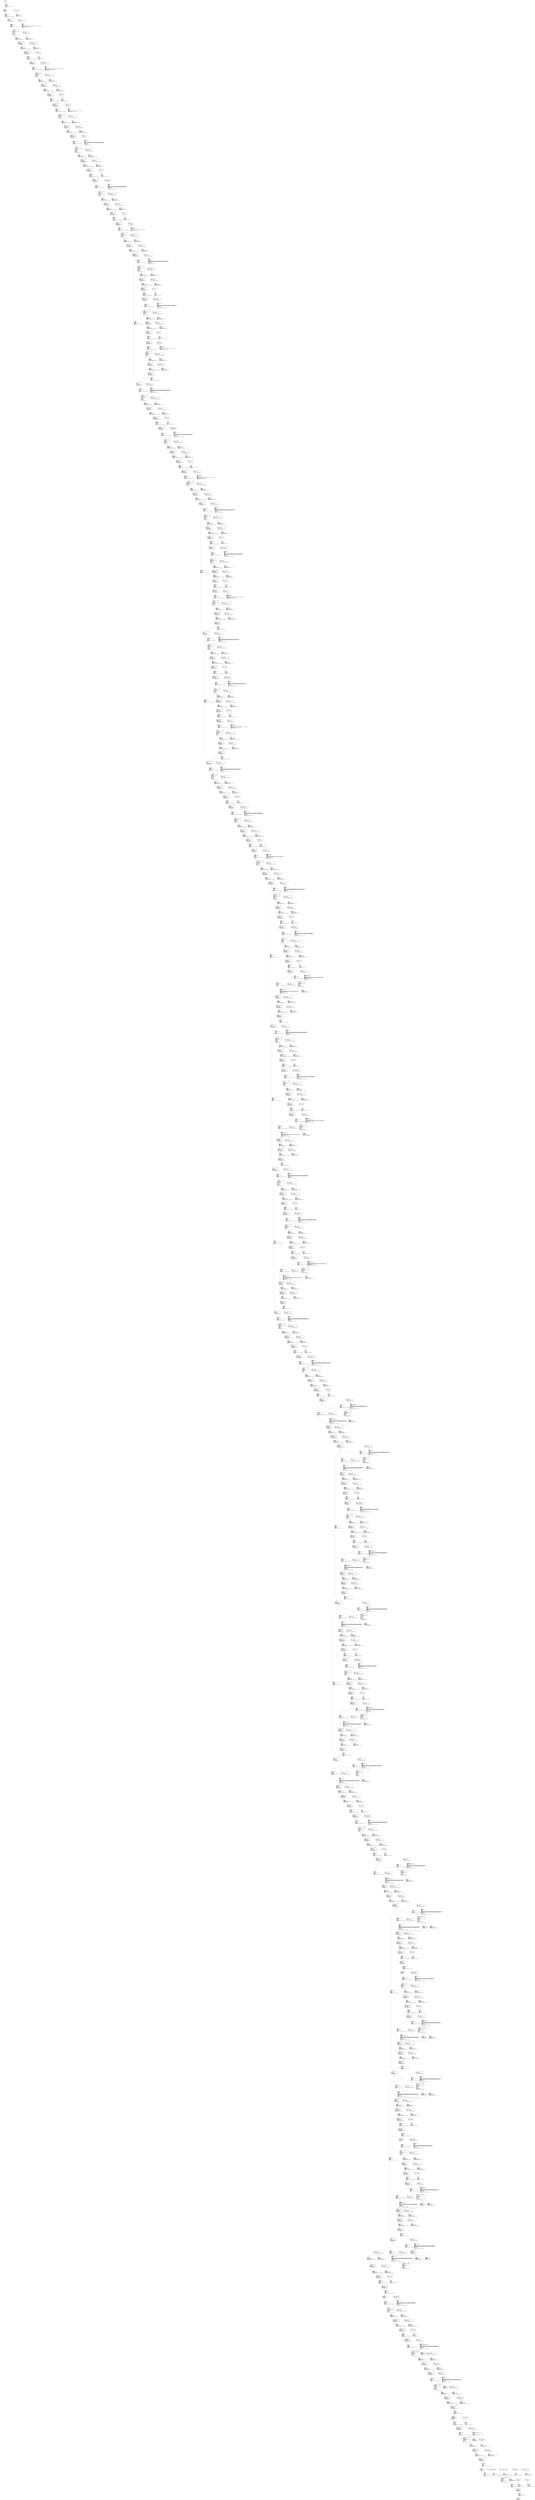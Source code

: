 digraph G {
graph [ fontsize=11 ];
node [ fontsize=11 ];
edge [ fontsize=10 ];
rankdir=BU
ranksep=1.5
nodesep=1
splines=spline
compound=true
Graphinfo [ label="" shape=plaintext, style=rounded, color=black, fontname="Arial-Bold" ];
Conv2D_238_zero_off_458 [ label="{ { <i0> 0} |  [889]\lConv2D_238_zero_off_458\l(bytes=1 , 0.00017% of total)\l\l 0 | { <o0> 0} }", shape=record, color=black, style=rounded  ] ;
Conv2D_150_weights_inflated_504 [ label="{ { <i0> 0} |  [558]\lConv2D_150_weights_inflated_504\l(bytes=10368 , 1.8% of total)\l\l 0.0768861 -0.056186 0.0680146 -0.316416 ... | { <o0> 0} }", shape=record, color=black, style=rounded  ] ;
Conv2D_157_mul_scale_308 [ label="{ { <i0> 0} |  [591]\lConv2D_157_mul_scale_308\l(bytes=192 , 0.033% of total)\l\l 0.000116471 0.000629901 0.000251842 0.000137317 ... | { <o0> 0} }", shape=record, color=black, style=rounded  ] ;
Gemm_247_squeeze_y_5_970_atonn_internal_scale [ label="{ { <i0> 0} |  [970]\lGemm_247_squeeze_y_5_970_atonn_internal_scale\l 0.261406 | { <o0> 0} }", shape=record, color=black, style=rounded  ] ;
Gemm_247_squeeze_y_5_970_atonn_internal_offset [ label="{ { <i0> 0} |  [971]\lGemm_247_squeeze_y_5_970_atonn_internal_offset\l -7 | { <o0> 0} }", shape=record, color=black, style=rounded  ] ;
Conv2D_238_off_bias_464 [ label="{ { <i0> 0} |  [895]\lConv2D_238_off_bias_464\l(bytes=224 , 0.039% of total)\l\l 37018182 -1986728 16727420 -2605069 ... | { <o0> 0} }", shape=record, color=black, style=rounded  ] ;
Conv2D_162_mul_scale_317 [ label="{ { <i0> 0} |  [608]\lConv2D_162_mul_scale_317\l(bytes=192 , 0.033% of total)\l\l 0.00109763 0.000110657 6.0055e-05 0.000179729 ... | { <o0> 0} }", shape=record, color=black, style=rounded  ] ;
Quantize_5_951_requantize_zero [ label="{ { <i0> 0} |  [951]\lQuantize_5_951_requantize_zero\l 0 | { <o0> 0} }", shape=record, color=black, style=rounded  ] ;
Conv2D_19_off_bias_41 [ label="{ { <i0> 0} |  [71]\lConv2D_19_off_bias_41\l(bytes=96 , 0.017% of total)\l\l -135872416 -377798611 -19496354 -126044334 ... | { <o0> 0} }", shape=record, color=black, style=rounded  ] ;
Conv2D_12_weights_inflated_484 [ label="{ { <i0> 0} |  [36]\lConv2D_12_weights_inflated_484\l(bytes=1152 , 0.2% of total)\l\l -0.00758948 -0.015179 -0.00758948 -0.0379474 ... | { <o0> 0} }", shape=record, color=black, style=rounded  ] ;
Conv2D_82_mul_scale_164 [ label="{ { <i0> 0} |  [309]\lConv2D_82_mul_scale_164\l(bytes=16 , 0.0028% of total)\l\l 0.000220686 0.000436795 0.000829942 0.000129633 ... | { <o0> 0} }", shape=record, color=black, style=rounded  ] ;
Conv2D_24_mul_scale_47 [ label="{ { <i0> 0} |  [86]\lConv2D_24_mul_scale_47\l(bytes=48 , 0.0084% of total)\l\l 0.000840244 0.00033812 0.000156498 5.20322e-05 ... | { <o0> 0} }", shape=record, color=black, style=rounded  ] ;
Conv2D_40_mul_scale_83 [ label="{ { <i0> 0} |  [151]\lConv2D_40_mul_scale_83\l(bytes=8 , 0.0014% of total)\l\l 0.000630225 0.00083228 0.000612912 0.000537964 ... | { <o0> 0} }", shape=record, color=black, style=rounded  ] ;
Conv2D_204_mul_scale_398 [ label="{ { <i0> 0} |  [766]\lConv2D_204_mul_scale_398\l(bytes=336 , 0.059% of total)\l\l 0.000114432 0.00018954 0.000144218 0.000253212 ... | { <o0> 0} }", shape=record, color=black, style=rounded  ] ;
Conv2D_135_weights_inflated_502 [ label="{ { <i0> 0} |  [503]\lConv2D_135_weights_inflated_502\l(bytes=10368 , 1.8% of total)\l\l -0.263247 -0.198248 -0.253497 -0.412745 ... | { <o0> 0} }", shape=record, color=black, style=rounded  ] ;
Conv2D_187_mul_scale_362 [ label="{ { <i0> 0} |  [701]\lConv2D_187_mul_scale_362\l(bytes=192 , 0.033% of total)\l\l 0.000435391 0.0004273 0.000426459 0.000610953 ... | { <o0> 0} }", shape=record, color=black, style=rounded  ] ;
Conv2D_115_mul_scale_227 [ label="{ { <i0> 0} |  [433]\lConv2D_115_mul_scale_227\l(bytes=144 , 0.025% of total)\l\l 8.47738e-05 0.000243354 0.000312806 0.00023891 ... | { <o0> 0} }", shape=record, color=black, style=rounded  ] ;
Conv2D_28_mul_scale_56 [ label="{ { <i0> 0} |  [103]\lConv2D_28_mul_scale_56\l(bytes=8 , 0.0014% of total)\l\l 0.000587035 0.000503774 0.00064768 0.00064495 ... | { <o0> 0} }", shape=record, color=black, style=rounded  ] ;
Conv2D_28_zero_off_53 [ label="{ { <i0> 0} |  [99]\lConv2D_28_zero_off_53\l(bytes=1 , 0.00017% of total)\l\l 0 | { <o0> 0} }", shape=record, color=black, style=rounded  ] ;
Conv2D_192_mul_scale_371 [ label="{ { <i0> 0} |  [718]\lConv2D_192_mul_scale_371\l(bytes=192 , 0.033% of total)\l\l 0.000109025 0.000102643 7.17867e-05 6.69719e-05 ... | { <o0> 0} }", shape=record, color=black, style=rounded  ] ;
Conv2D_28_off_bias_59 [ label="{ { <i0> 0} |  [105]\lConv2D_28_off_bias_59\l(bytes=16 , 0.0028% of total)\l\l 47391675 4802572 54455917 -32758368 ... | { <o0> 0} }", shape=record, color=black, style=rounded  ] ;
Conv2D_120_mul_scale_236 [ label="{ { <i0> 0} |  [450]\lConv2D_120_mul_scale_236\l(bytes=144 , 0.025% of total)\l\l 0.000342423 0.0002519 8.18514e-05 0.000107355 ... | { <o0> 0} }", shape=record, color=black, style=rounded  ] ;
Conv2D_162_weights_inflated_506 [ label="{ { <i0> 0} |  [606]\lConv2D_162_weights_inflated_506\l(bytes=13824 , 2.4% of total)\l\l 0.0466491 0.279895 -0.0466491 -0.0932982 ... | { <o0> 0} }", shape=record, color=black, style=rounded  ] ;
Conv2D_58_mul_scale_119 [ label="{ { <i0> 0} |  [220]\lConv2D_58_mul_scale_119\l(bytes=96 , 0.017% of total)\l\l 0.000308918 0.000717413 0.000303255 0.000575831 ... | { <o0> 0} }", shape=record, color=black, style=rounded  ] ;
Conv2D_63_zero_off_125 [ label="{ { <i0> 0} |  [233]\lConv2D_63_zero_off_125\l(bytes=1 , 0.00017% of total)\l\l 0 | { <o0> 0} }", shape=record, color=black, style=rounded  ] ;
Dequantize_252_x_zero_point [ label="{ { <i0> 0} |  [947]\lDequantize_252_x_zero_point\l -128 | { <o0> 0} }", shape=record, color=black, style=rounded  ] ;
Conv2D_166_mul_scale_326 [ label="{ { <i0> 0} |  [625]\lConv2D_166_mul_scale_326\l(bytes=32 , 0.0056% of total)\l\l 8.41859e-05 0.000117795 0.000159846 0.000122832 ... | { <o0> 0} }", shape=record, color=black, style=rounded  ] ;
Conv2D_46_mul_scale_92 [ label="{ { <i0> 0} |  [172]\lConv2D_46_mul_scale_92\l(bytes=48 , 0.0084% of total)\l\l 0.000351902 0.000540905 0.000579898 0.000429388 ... | { <o0> 0} }", shape=record, color=black, style=rounded  ] ;
Conv2D_229_mul_scale_443 [ label="{ { <i0> 0} |  [859]\lConv2D_229_mul_scale_443\l(bytes=336 , 0.059% of total)\l\l 0.000220612 0.000247587 0.000203186 0.00014064 ... | { <o0> 0} }", shape=record, color=black, style=rounded  ] ;
Conv2D_24_weights_inflated_486 [ label="{ { <i0> 0} |  [84]\lConv2D_24_weights_inflated_486\l(bytes=3456 , 0.6% of total)\l\l -0.107131 2.42831 1.17844 1.07131 ... | { <o0> 0} }", shape=record, color=black, style=rounded  ] ;
Conv2D_63_mul_scale_128 [ label="{ { <i0> 0} |  [237]\lConv2D_63_mul_scale_128\l(bytes=96 , 0.017% of total)\l\l 0.000205204 0.000331088 0.000202989 0.000200308 ... | { <o0> 0} }", shape=record, color=black, style=rounded  ] ;
Conv2D_130_off_bias_257 [ label="{ { <i0> 0} |  [490]\lConv2D_130_off_bias_257\l(bytes=288 , 0.05% of total)\l\l -90531987 -50596265 -175661542 -165477742 ... | { <o0> 0} }", shape=record, color=black, style=rounded  ] ;
Conv2D_115_off_bias_230 [ label="{ { <i0> 0} |  [435]\lConv2D_115_off_bias_230\l(bytes=288 , 0.05% of total)\l\l 12549973 -81522080 -137005735 -92992886 ... | { <o0> 0} }", shape=record, color=black, style=rounded  ] ;
Conv2D_63_off_bias_131 [ label="{ { <i0> 0} |  [239]\lConv2D_63_off_bias_131\l(bytes=192 , 0.033% of total)\l\l -69001840 -70945102 -69148759 -79597189 ... | { <o0> 0} }", shape=record, color=black, style=rounded  ] ;
Conv2D_234_mul_scale_452 [ label="{ { <i0> 0} |  [876]\lConv2D_234_mul_scale_452\l(bytes=336 , 0.059% of total)\l\l 0.000320384 0.000115039 0.000110502 0.000162222 ... | { <o0> 0} }", shape=record, color=black, style=rounded  ] ;
Conv2D_82_zero_off_161 [ label="{ { <i0> 0} |  [305]\lConv2D_82_zero_off_161\l(bytes=1 , 0.00017% of total)\l\l 0 | { <o0> 0} }", shape=record, color=black, style=rounded  ] ;
Conv2D_51_weights_inflated_490 [ label="{ { <i0> 0} |  [187]\lConv2D_51_weights_inflated_490\l(bytes=3456 , 0.6% of total)\l\l 0.303067 0.40631 0.16319 0.306397 ... | { <o0> 0} }", shape=record, color=black, style=rounded  ] ;
Conv2D_150_zero_off_287 [ label="{ { <i0> 0} |  [556]\lConv2D_150_zero_off_287\l(bytes=1 , 0.00017% of total)\l\l 0 | { <o0> 0} }", shape=record, color=black, style=rounded  ] ;
Conv2D_67_zero_off_134 [ label="{ { <i0> 0} |  [250]\lConv2D_67_zero_off_134\l(bytes=1 , 0.00017% of total)\l\l 0 | { <o0> 0} }", shape=record, color=black, style=rounded  ] ;
Conv2D_145_mul_scale_281 [ label="{ { <i0> 0} |  [543]\lConv2D_145_mul_scale_281\l(bytes=144 , 0.025% of total)\l\l 0.000279212 0.000447643 0.000163019 0.000314214 ... | { <o0> 0} }", shape=record, color=black, style=rounded  ] ;
Conv2D_208_mul_scale_407 [ label="{ { <i0> 0} |  [783]\lConv2D_208_mul_scale_407\l(bytes=56 , 0.0098% of total)\l\l 0.000252743 0.00018222 0.000101803 0.000256036 ... | { <o0> 0} }", shape=record, color=black, style=rounded  ] ;
Conv2D_135_zero_off_260 [ label="{ { <i0> 0} |  [501]\lConv2D_135_zero_off_260\l(bytes=1 , 0.00017% of total)\l\l 0 | { <o0> 0} }", shape=record, color=black, style=rounded  ] ;
Conv2D_150_mul_scale_290 [ label="{ { <i0> 0} |  [560]\lConv2D_150_mul_scale_290\l(bytes=144 , 0.025% of total)\l\l 6.95802e-05 0.000133135 0.000163102 8.56671e-05 ... | { <o0> 0} }", shape=record, color=black, style=rounded  ] ;
Conv2D_82_off_bias_167 [ label="{ { <i0> 0} |  [311]\lConv2D_82_off_bias_167\l(bytes=32 , 0.0056% of total)\l\l 31226773 49712315 3630890 4626443 ... | { <o0> 0} }", shape=record, color=black, style=rounded  ] ;
Softmax_250_972_atonn_internal_scale [ label="{ { <i0> 0} |  [972]\lSoftmax_250_972_atonn_internal_scale\l 0.00390625 | { <o0> 0} }", shape=record, color=black, style=rounded  ] ;
Conv2D_150_off_bias_293 [ label="{ { <i0> 0} |  [562]\lConv2D_150_off_bias_293\l(bytes=288 , 0.05% of total)\l\l -70858974 -99888792 -176935051 67498573 ... | { <o0> 0} }", shape=record, color=black, style=rounded  ] ;
Conv2D_67_off_bias_140 [ label="{ { <i0> 0} |  [256]\lConv2D_67_off_bias_140\l(bytes=32 , 0.0056% of total)\l\l 35275516 12533360 -21842921 -2244051 ... | { <o0> 0} }", shape=record, color=black, style=rounded  ] ;
Conv2D_135_off_bias_266 [ label="{ { <i0> 0} |  [507]\lConv2D_135_off_bias_266\l(bytes=288 , 0.05% of total)\l\l -51185932 -34330852 -136623325 -156512054 ... | { <o0> 0} }", shape=record, color=black, style=rounded  ] ;
Conv2D_88_mul_scale_173 [ label="{ { <i0> 0} |  [330]\lConv2D_88_mul_scale_173\l(bytes=96 , 0.017% of total)\l\l 0.000295826 0.000851556 0.000614802 0.000787702 ... | { <o0> 0} }", shape=record, color=black, style=rounded  ] ;
Conv2D_196_mul_scale_380 [ label="{ { <i0> 0} |  [735]\lConv2D_196_mul_scale_380\l(bytes=56 , 0.0098% of total)\l\l 0.000211022 0.000197879 0.000271663 0.000134559 ... | { <o0> 0} }", shape=record, color=black, style=rounded  ] ;
Conv2D_124_mul_scale_245 [ label="{ { <i0> 0} |  [467]\lConv2D_124_mul_scale_245\l(bytes=24 , 0.0042% of total)\l\l 0.000142061 0.000164672 0.000432846 0.00013699 ... | { <o0> 0} }", shape=record, color=black, style=rounded  ] ;
Conv2D_241_mul_scale_470 [ label="{ { <i0> 0} |  [907]\lConv2D_241_mul_scale_470\l(bytes=1280 , 0.22% of total)\l\l 0.000641258 0.000641258 0.000641258 0.000641258 ... | { <o0> 0} }", shape=record, color=black, style=rounded  ] ;
Conv2D_93_mul_scale_182 [ label="{ { <i0> 0} |  [347]\lConv2D_93_mul_scale_182\l(bytes=96 , 0.017% of total)\l\l 6.82975e-05 4.7795e-05 7.58119e-05 6.7748e-05 ... | { <o0> 0} }", shape=record, color=black, style=rounded  ] ;
Conv2D_154_zero_off_296 [ label="{ { <i0> 0} |  [573]\lConv2D_154_zero_off_296\l(bytes=1 , 0.00017% of total)\l\l 0 | { <o0> 0} }", shape=record, color=black, style=rounded  ] ;
Conv2D_16_zero_off_26 [ label="{ { <i0> 0} |  [51]\lConv2D_16_zero_off_26\l(bytes=1 , 0.00017% of total)\l\l 0 | { <o0> 0} }", shape=record, color=black, style=rounded  ] ;
Conv2D_139_zero_off_269 [ label="{ { <i0> 0} |  [518]\lConv2D_139_zero_off_269\l(bytes=1 , 0.00017% of total)\l\l 0 | { <o0> 0} }", shape=record, color=black, style=rounded  ] ;
Conv2D_16_off_bias_32 [ label="{ { <i0> 0} |  [57]\lConv2D_16_off_bias_32\l(bytes=16 , 0.0028% of total)\l\l -69499568 41841702 99115335 -55493000 ... | { <o0> 0} }", shape=record, color=black, style=rounded  ] ;
Conv2D_204_zero_off_395 [ label="{ { <i0> 0} |  [762]\lConv2D_204_zero_off_395\l(bytes=1 , 0.00017% of total)\l\l 0 | { <o0> 0} }", shape=record, color=black, style=rounded  ] ;
Conv2D_36_weights_inflated_488 [ label="{ { <i0> 0} |  [132]\lConv2D_36_weights_inflated_488\l(bytes=3456 , 0.6% of total)\l\l -0.350726 -0.677265 -0.0483761 0.471667 ... | { <o0> 0} }", shape=record, color=black, style=rounded  ] ;
Conv2D_192_weights_inflated_510 [ label="{ { <i0> 0} |  [716]\lConv2D_192_weights_inflated_510\l(bytes=13824 , 2.4% of total)\l\l 0.375319 0.46799 0.176076 0.458723 ... | { <o0> 0} }", shape=record, color=black, style=rounded  ] ;
Conv2D_154_off_bias_302 [ label="{ { <i0> 0} |  [579]\lConv2D_154_off_bias_302\l(bytes=64 , 0.011% of total)\l\l -44527903 73783859 -36966600 -22658911 ... | { <o0> 0} }", shape=record, color=black, style=rounded  ] ;
Conv2D_67_mul_scale_137 [ label="{ { <i0> 0} |  [254]\lConv2D_67_mul_scale_137\l(bytes=16 , 0.0028% of total)\l\l 0.000390894 0.000445444 0.000569679 0.000281466 ... | { <o0> 0} }", shape=record, color=black, style=rounded  ] ;
Conv2D_139_off_bias_275 [ label="{ { <i0> 0} |  [524]\lConv2D_139_off_bias_275\l(bytes=48 , 0.0084% of total)\l\l 26882809 46784726 85164044 57163210 ... | { <o0> 0} }", shape=record, color=black, style=rounded  ] ;
Conv2D_36_zero_off_71 [ label="{ { <i0> 0} |  [130]\lConv2D_36_zero_off_71\l(bytes=1 , 0.00017% of total)\l\l 0 | { <o0> 0} }", shape=record, color=black, style=rounded  ] ;
Conv2D_36_off_bias_77 [ label="{ { <i0> 0} |  [136]\lConv2D_36_off_bias_77\l(bytes=96 , 0.017% of total)\l\l -141249617 -132860878 -140194208 -134321763 ... | { <o0> 0} }", shape=record, color=black, style=rounded  ] ;
Conv2D_238_mul_scale_461 [ label="{ { <i0> 0} |  [893]\lConv2D_238_mul_scale_461\l(bytes=112 , 0.02% of total)\l\l 0.000136088 8.41182e-05 7.4056e-05 8.18863e-05 ... | { <o0> 0} }", shape=record, color=black, style=rounded  ] ;
Conv2D_204_off_bias_401 [ label="{ { <i0> 0} |  [768]\lConv2D_204_off_bias_401\l(bytes=672 , 0.12% of total)\l\l -144636221 -164651324 -133960648 -126928104 ... | { <o0> 0} }", shape=record, color=black, style=rounded  ] ;
Conv2D_88_off_bias_176 [ label="{ { <i0> 0} |  [332]\lConv2D_88_off_bias_176\l(bytes=192 , 0.033% of total)\l\l -51518553 -145754264 -175698830 -154858597 ... | { <o0> 0} }", shape=record, color=black, style=rounded  ] ;
Conv2D_46_off_bias_95 [ label="{ { <i0> 0} |  [174]\lConv2D_46_off_bias_95\l(bytes=96 , 0.017% of total)\l\l -130187367 -77642978 -119513148 -134026374 ... | { <o0> 0} }", shape=record, color=black, style=rounded  ] ;
Conv2D_172_off_bias_338 [ label="{ { <i0> 0} |  [648]\lConv2D_172_off_bias_338\l(bytes=384 , 0.067% of total)\l\l -78526383 -72932661 -81196971 -53451665 ... | { <o0> 0} }", shape=record, color=black, style=rounded  ] ;
Conv2D_63_weights_inflated_492 [ label="{ { <i0> 0} |  [235]\lConv2D_63_weights_inflated_492\l(bytes=6912 , 1.2% of total)\l\l 0.505828 1.10759 0.0261635 -0.165702 ... | { <o0> 0} }", shape=record, color=black, style=rounded  ] ;
Conv2D_223_zero_off_431 [ label="{ { <i0> 0} |  [834]\lConv2D_223_zero_off_431\l(bytes=1 , 0.00017% of total)\l\l 0 | { <o0> 0} }", shape=record, color=black, style=rounded  ] ;
Conv2D_157_off_bias_311 [ label="{ { <i0> 0} |  [593]\lConv2D_157_off_bias_311\l(bytes=384 , 0.067% of total)\l\l -72014905 -187328495 -96361869 21271440 ... | { <o0> 0} }", shape=record, color=black, style=rounded  ] ;
Conv2D_208_zero_off_404 [ label="{ { <i0> 0} |  [779]\lConv2D_208_zero_off_404\l(bytes=1 , 0.00017% of total)\l\l 0 | { <o0> 0} }", shape=record, color=black, style=rounded  ] ;
Conv2D_154_mul_scale_299 [ label="{ { <i0> 0} |  [577]\lConv2D_154_mul_scale_299\l(bytes=32 , 0.0056% of total)\l\l 0.00029688 0.000428619 0.000290362 0.000275784 ... | { <o0> 0} }", shape=record, color=black, style=rounded  ] ;
Conv2D_223_off_bias_437 [ label="{ { <i0> 0} |  [840]\lConv2D_223_off_bias_437\l(bytes=112 , 0.02% of total)\l\l 72208937 -18133193 8903448 91483634 ... | { <o0> 0} }", shape=record, color=black, style=rounded  ] ;
Conv2D_192_zero_off_368 [ label="{ { <i0> 0} |  [714]\lConv2D_192_zero_off_368\l(bytes=1 , 0.00017% of total)\l\l 0 | { <o0> 0} }", shape=record, color=black, style=rounded  ] ;
Conv2D_51_mul_scale_101 [ label="{ { <i0> 0} |  [189]\lConv2D_51_mul_scale_101\l(bytes=48 , 0.0084% of total)\l\l 7.83625e-05 6.89063e-05 4.86098e-05 9.35973e-05 ... | { <o0> 0} }", shape=record, color=black, style=rounded  ] ;
Conv2D_208_off_bias_410 [ label="{ { <i0> 0} |  [785]\lConv2D_208_off_bias_410\l(bytes=112 , 0.02% of total)\l\l -69717667 -19743163 -25124286 -27398703 ... | { <o0> 0} }", shape=record, color=black, style=rounded  ] ;
Conv2D_177_mul_scale_344 [ label="{ { <i0> 0} |  [663]\lConv2D_177_mul_scale_344\l(bytes=192 , 0.033% of total)\l\l 0.00019456 0.000249342 0.000552778 0.000374854 ... | { <o0> 0} }", shape=record, color=black, style=rounded  ] ;
Conv2D_177_zero_off_341 [ label="{ { <i0> 0} |  [659]\lConv2D_177_zero_off_341\l(bytes=1 , 0.00017% of total)\l\l 0 | { <o0> 0} }", shape=record, color=black, style=rounded  ] ;
Conv2D_177_weights_inflated_508 [ label="{ { <i0> 0} |  [661]\lConv2D_177_weights_inflated_508\l(bytes=13824 , 2.4% of total)\l\l 0.562278 1.0336 0.702848 -0.330752 ... | { <o0> 0} }", shape=record, color=black, style=rounded  ] ;
Conv2D_105_mul_scale_209 [ label="{ { <i0> 0} |  [395]\lConv2D_105_mul_scale_209\l(bytes=144 , 0.025% of total)\l\l 0.000184793 0.000196704 9.77426e-05 0.000678195 ... | { <o0> 0} }", shape=record, color=black, style=rounded  ] ;
Conv2D_7_off_bias_14 [ label="{ { <i0> 0} |  [23]\lConv2D_7_off_bias_14\l(bytes=32 , 0.0056% of total)\l\l -12009948 -6772109 54495911 -302533567 ... | { <o0> 0} }", shape=record, color=black, style=rounded  ] ;
Conv2D_192_off_bias_374 [ label="{ { <i0> 0} |  [720]\lConv2D_192_off_bias_374\l(bytes=384 , 0.067% of total)\l\l -134455802 -130608660 131467276 6716519 ... | { <o0> 0} }", shape=record, color=black, style=rounded  ] ;
Conv2D_97_mul_scale_191 [ label="{ { <i0> 0} |  [364]\lConv2D_97_mul_scale_191\l(bytes=24 , 0.0042% of total)\l\l 0.000452347 0.000343538 0.000337997 0.000493522 ... | { <o0> 0} }", shape=record, color=black, style=rounded  ] ;
Conv2D_241_off_bias_473 [ label="{ { <i0> 0} |  [909]\lConv2D_241_off_bias_473\l(bytes=2560 , 0.45% of total)\l\l -4.30156 -4.30156 -4.30156 -4.30156 ... | { <o0> 0} }", shape=record, color=black, style=rounded  ] ;
Conv2D_177_off_bias_347 [ label="{ { <i0> 0} |  [665]\lConv2D_177_off_bias_347\l(bytes=384 , 0.067% of total)\l\l -150006640 -165741856 -520088651 -104649554 ... | { <o0> 0} }", shape=record, color=black, style=rounded  ] ;
Conv2D_196_zero_off_377 [ label="{ { <i0> 0} |  [731]\lConv2D_196_zero_off_377\l(bytes=1 , 0.00017% of total)\l\l 0 | { <o0> 0} }", shape=record, color=black, style=rounded  ] ;
Conv2D_219_mul_scale_425 [ label="{ { <i0> 0} |  [821]\lConv2D_219_mul_scale_425\l(bytes=336 , 0.059% of total)\l\l 0.000334322 0.000229733 6.10936e-05 0.000226114 ... | { <o0> 0} }", shape=record, color=black, style=rounded  ] ;
Conv2D_204_weights_inflated_512 [ label="{ { <i0> 0} |  [764]\lConv2D_204_weights_inflated_512\l(bytes=24192 , 4.2% of total)\l\l -0.199398 0.0924039 0.0972672 -0.598194 ... | { <o0> 0} }", shape=record, color=black, style=rounded  ] ;
Conv2D_7_weights [ label="{ { <i0> 0} |  [19]\lConv2D_7_weights\l(bytes=432 , 0.075% of total)\l\l -0.0388568 -0.333059 0.0666117 -0.0777137 ... | { <o0> 0} }", shape=record, color=black, style=rounded  ] ;
Conv2D_24_zero_off_44 [ label="{ { <i0> 0} |  [82]\lConv2D_24_zero_off_44\l(bytes=1 , 0.00017% of total)\l\l 0 | { <o0> 0} }", shape=record, color=black, style=rounded  ] ;
Conv2D_229_off_bias_446 [ label="{ { <i0> 0} |  [861]\lConv2D_229_off_bias_446\l(bytes=672 , 0.12% of total)\l\l -170997198 -166193089 -149049652 -159482161 ... | { <o0> 0} }", shape=record, color=black, style=rounded  ] ;
Conv2D_24_off_bias_50 [ label="{ { <i0> 0} |  [88]\lConv2D_24_off_bias_50\l(bytes=96 , 0.017% of total)\l\l -160316919 -247846470 -135249918 -72187869 ... | { <o0> 0} }", shape=record, color=black, style=rounded  ] ;
Conv2D_12_mul_scale_20 [ label="{ { <i0> 0} |  [38]\lConv2D_12_mul_scale_20\l(bytes=16 , 0.0028% of total)\l\l 0.000178576 0.000159753 0.000223552 0.00738809 ... | { <o0> 0} }", shape=record, color=black, style=rounded  ] ;
Conv2D_196_off_bias_383 [ label="{ { <i0> 0} |  [737]\lConv2D_196_off_bias_383\l(bytes=112 , 0.02% of total)\l\l -42736887 63416059 -46177686 -38960420 ... | { <o0> 0} }", shape=record, color=black, style=rounded  ] ;
Conv2D_135_mul_scale_263 [ label="{ { <i0> 0} |  [505]\lConv2D_135_mul_scale_263\l(bytes=144 , 0.025% of total)\l\l 7.64697e-05 0.00012789 0.000144332 0.000114767 ... | { <o0> 0} }", shape=record, color=black, style=rounded  ] ;
Conv2D_93_weights_inflated_496 [ label="{ { <i0> 0} |  [345]\lConv2D_93_weights_inflated_496\l(bytes=6912 , 1.2% of total)\l\l -0.203185 -0.261238 -0.0928847 -0.284459 ... | { <o0> 0} }", shape=record, color=black, style=rounded  ] ;
Input_0_out_0 [ label="{ { <i0> 0} |  [0]\lInput_0_out_0 | { <o0> 0} }", shape=record, color=black, style=rounded  ] ;
Conv2D_199_off_bias_392 [ label="{ { <i0> 0} |  [751]\lConv2D_199_off_bias_392\l(bytes=672 , 0.12% of total)\l\l -69829624 -154075642 -116771025 -73126381 ... | { <o0> 0} }", shape=record, color=black, style=rounded  ] ;
Conv2D_55_mul_scale_110 [ label="{ { <i0> 0} |  [206]\lConv2D_55_mul_scale_110\l(bytes=16 , 0.0028% of total)\l\l 0.00106227 0.000794599 0.00104686 0.000932292 ... | { <o0> 0} }", shape=record, color=black, style=rounded  ] ;
Conv2D_31_mul_scale_65 [ label="{ { <i0> 0} |  [117]\lConv2D_31_mul_scale_65\l(bytes=48 , 0.0084% of total)\l\l 0.000184435 0.000463321 0 0.000459804 ... | { <o0> 0} }", shape=record, color=black, style=rounded  ] ;
Conv2D_109_mul_scale_218 [ label="{ { <i0> 0} |  [412]\lConv2D_109_mul_scale_218\l(bytes=24 , 0.0042% of total)\l\l 8.86337e-05 0.000164926 0.000340673 0.000196206 ... | { <o0> 0} }", shape=record, color=black, style=rounded  ] ;
Conv2D_16_mul_scale_29 [ label="{ { <i0> 0} |  [55]\lConv2D_16_mul_scale_29\l(bytes=8 , 0.0014% of total)\l\l 0.00172102 0.00101667 0.00235539 0.000918901 ... | { <o0> 0} }", shape=record, color=black, style=rounded  ] ;
Conv2D_78_mul_scale_155 [ label="{ { <i0> 0} |  [292]\lConv2D_78_mul_scale_155\l(bytes=96 , 0.017% of total)\l\l 0.000597545 0.000274665 0.000146162 0.00022847 ... | { <o0> 0} }", shape=record, color=black, style=rounded  ] ;
Dequantize_252_x_scale [ label="{ { <i0> 0} |  [946]\lDequantize_252_x_scale\l 0.00390625 | { <o0> 0} }", shape=record, color=black, style=rounded  ] ;
Conv2D_100_off_bias_203 [ label="{ { <i0> 0} |  [380]\lConv2D_100_off_bias_203\l(bytes=288 , 0.05% of total)\l\l -67560299 -91295821 -86189282 -80268267 ... | { <o0> 0} }", shape=record, color=black, style=rounded  ] ;
Gemm_247_weights_transposed_3 [ label="{ { <i0> 0} |  [928]\lGemm_247_weights_transposed_3\l(bytes=6400 , 1.1% of total)\l\l -0.0875186 -0.0331152 0.026019 -0.0070961 ... | { <o0> 0} }", shape=record, color=black, style=rounded  ] ;
Conv2D_19_mul_scale_38 [ label="{ { <i0> 0} |  [69]\lConv2D_19_mul_scale_38\l(bytes=48 , 0.0084% of total)\l\l 0 0.000880162 0.000729878 0.00133873 ... | { <o0> 0} }", shape=record, color=black, style=rounded  ] ;
Conv2D_120_zero_off_233 [ label="{ { <i0> 0} |  [446]\lConv2D_120_zero_off_233\l(bytes=1 , 0.00017% of total)\l\l 0 | { <o0> 0} }", shape=record, color=black, style=rounded  ] ;
Conv2D_51_off_bias_104 [ label="{ { <i0> 0} |  [191]\lConv2D_51_off_bias_104\l(bytes=96 , 0.017% of total)\l\l -49074792 -136953786 -88563544 132975538 ... | { <o0> 0} }", shape=record, color=black, style=rounded  ] ;
Conv2D_105_zero_off_206 [ label="{ { <i0> 0} |  [391]\lConv2D_105_zero_off_206\l(bytes=1 , 0.00017% of total)\l\l 0 | { <o0> 0} }", shape=record, color=black, style=rounded  ] ;
Conv2D_36_mul_scale_74 [ label="{ { <i0> 0} |  [134]\lConv2D_36_mul_scale_74\l(bytes=48 , 0.0084% of total)\l\l 0.000142283 5.3136e-05 1.20993e-05 0.000194539 ... | { <o0> 0} }", shape=record, color=black, style=rounded  ] ;
Conv2D_78_weights_inflated_494 [ label="{ { <i0> 0} |  [290]\lConv2D_78_weights_inflated_494\l(bytes=6912 , 1.2% of total)\l\l 0.660288 -0.203165 -0.380935 2.76813 ... | { <o0> 0} }", shape=record, color=black, style=rounded  ] ;
Conv2D_120_off_bias_239 [ label="{ { <i0> 0} |  [452]\lConv2D_120_off_bias_239\l(bytes=288 , 0.05% of total)\l\l -333359379 -136417986 -163092645 -70879432 ... | { <o0> 0} }", shape=record, color=black, style=rounded  ] ;
Conv2D_7_mul_scale_11 [ label="{ { <i0> 0} |  [21]\lConv2D_7_mul_scale_11\l(bytes=16 , 0.0028% of total)\l\l 4.35371e-05 5.50205e-05 1.64326e-05 0 ... | { <o0> 0} }", shape=record, color=black, style=rounded  ] ;
Conv2D_234_weights_inflated_516 [ label="{ { <i0> 0} |  [874]\lConv2D_234_weights_inflated_516\l(bytes=24192 , 4.2% of total)\l\l 1.18462 1.27993 0.912293 1.72927 ... | { <o0> 0} }", shape=record, color=black, style=rounded  ] ;
Conv2D_105_off_bias_212 [ label="{ { <i0> 0} |  [397]\lConv2D_105_off_bias_212\l(bytes=288 , 0.05% of total)\l\l -64897710 -65969285 -27869213 -175595786 ... | { <o0> 0} }", shape=record, color=black, style=rounded  ] ;
Conv2D_55_zero_off_107 [ label="{ { <i0> 0} |  [202]\lConv2D_55_zero_off_107\l(bytes=1 , 0.00017% of total)\l\l 0 | { <o0> 0} }", shape=record, color=black, style=rounded  ] ;
Conv2D_12_zero_off_17 [ label="{ { <i0> 0} |  [34]\lConv2D_12_zero_off_17\l(bytes=1 , 0.00017% of total)\l\l 0 | { <o0> 0} }", shape=record, color=black, style=rounded  ] ;
Conv2D_12_off_bias_23 [ label="{ { <i0> 0} |  [40]\lConv2D_12_off_bias_23\l(bytes=32 , 0.0056% of total)\l\l -134130189 150361905 57888877 -100305348 ... | { <o0> 0} }", shape=record, color=black, style=rounded  ] ;
Conv2D_139_mul_scale_272 [ label="{ { <i0> 0} |  [522]\lConv2D_139_mul_scale_272\l(bytes=24 , 0.0042% of total)\l\l 0.000227351 0.000115188 0.000409886 0.000219685 ... | { <o0> 0} }", shape=record, color=black, style=rounded  ] ;
Conv2D_124_zero_off_242 [ label="{ { <i0> 0} |  [463]\lConv2D_124_zero_off_242\l(bytes=1 , 0.00017% of total)\l\l 0 | { <o0> 0} }", shape=record, color=black, style=rounded  ] ;
Conv2D_55_off_bias_113 [ label="{ { <i0> 0} |  [208]\lConv2D_55_off_bias_113\l(bytes=32 , 0.0056% of total)\l\l -47861293 40132225 86265664 -2788152 ... | { <o0> 0} }", shape=record, color=black, style=rounded  ] ;
Conv2D_109_zero_off_215 [ label="{ { <i0> 0} |  [408]\lConv2D_109_zero_off_215\l(bytes=1 , 0.00017% of total)\l\l 0 | { <o0> 0} }", shape=record, color=black, style=rounded  ] ;
Conv2D_241_weights [ label="{ { <i0> 0} |  [905]\lConv2D_241_weights\l(bytes=143360 , 25% of total)\l\l 0.106169 0.287684 -0.0239737 0.150692 ... | { <o0> 0} }", shape=record, color=black, style=rounded  ] ;
Conv2D_238_weights [ label="{ { <i0> 0} |  [891]\lConv2D_238_weights\l(bytes=37632 , 6.6% of total)\l\l -0.237134 0.161945 0.0520538 -0.0115675 ... | { <o0> 0} }", shape=record, color=black, style=rounded  ] ;
Conv2D_229_weights_5670 [ label="{ { <i0> 0} |  [857]\lConv2D_229_weights\l(bytes=18816 , 3.3% of total)\l\l -0.0442339 0.0378316 -0.0372496 -0.0168787 ... | { <o0> 0} }", shape=record, color=black, style=rounded  ] ;
Conv2D_229_weights_6570 [ label="{ { <i0> 0} |  [857]\lConv2D_229_weights\l(bytes=18816 , 3.3% of total)\l\l -0.0442339 0.0378316 -0.0372496 -0.0168787 ... | { <o0> 0} }", shape=record, color=black, style=rounded  ] ;
Conv2D_223_weights_5530 [ label="{ { <i0> 0} |  [836]\lConv2D_223_weights\l(bytes=18816 , 3.3% of total)\l\l 0.347041 0.71887 0.297464 0.17352 ... | { <o0> 0} }", shape=record, color=black, style=rounded  ] ;
Conv2D_223_weights_6554 [ label="{ { <i0> 0} |  [836]\lConv2D_223_weights\l(bytes=18816 , 3.3% of total)\l\l 0.347041 0.71887 0.297464 0.17352 ... | { <o0> 0} }", shape=record, color=black, style=rounded  ] ;
Conv2D_214_weights_5306 [ label="{ { <i0> 0} |  [802]\lConv2D_214_weights\l(bytes=18816 , 3.3% of total)\l\l -0.0819519 0.0316984 0.0100507 0.0185551 ... | { <o0> 0} }", shape=record, color=black, style=rounded  ] ;
Conv2D_214_weights_6540 [ label="{ { <i0> 0} |  [802]\lConv2D_214_weights\l(bytes=18816 , 3.3% of total)\l\l -0.0819519 0.0316984 0.0100507 0.0185551 ... | { <o0> 0} }", shape=record, color=black, style=rounded  ] ;
Conv2D_208_weights_5166 [ label="{ { <i0> 0} |  [781]\lConv2D_208_weights\l(bytes=18816 , 3.3% of total)\l\l -0.182607 0.0859325 -0.128899 0.54782 ... | { <o0> 0} }", shape=record, color=black, style=rounded  ] ;
Conv2D_208_weights_6524 [ label="{ { <i0> 0} |  [781]\lConv2D_208_weights\l(bytes=18816 , 3.3% of total)\l\l -0.182607 0.0859325 -0.128899 0.54782 ... | { <o0> 0} }", shape=record, color=black, style=rounded  ] ;
Conv2D_199_weights_4942 [ label="{ { <i0> 0} |  [747]\lConv2D_199_weights\l(bytes=18816 , 3.3% of total)\l\l 0.00878385 -0.0105406 -0.0254732 0.0465544 ... | { <o0> 0} }", shape=record, color=black, style=rounded  ] ;
Conv2D_199_weights_6510 [ label="{ { <i0> 0} |  [747]\lConv2D_199_weights\l(bytes=18816 , 3.3% of total)\l\l 0.00878385 -0.0105406 -0.0254732 0.0465544 ... | { <o0> 0} }", shape=record, color=black, style=rounded  ] ;
Conv2D_196_weights_4850 [ label="{ { <i0> 0} |  [733]\lConv2D_196_weights\l(bytes=10752 , 1.9% of total)\l\l -0.304927 0.878906 0.0986528 -0.134526 ... | { <o0> 0} }", shape=record, color=black, style=rounded  ] ;
Conv2D_196_weights_6496 [ label="{ { <i0> 0} |  [733]\lConv2D_196_weights\l(bytes=10752 , 1.9% of total)\l\l -0.304927 0.878906 0.0986528 -0.134526 ... | { <o0> 0} }", shape=record, color=black, style=rounded  ] ;
Conv2D_187_weights_4626 [ label="{ { <i0> 0} |  [699]\lConv2D_187_weights\l(bytes=6144 , 1.1% of total)\l\l -0.0148439 -0.0437069 0.0131945 0.0164932 ... | { <o0> 0} }", shape=record, color=black, style=rounded  ] ;
Conv2D_187_weights_6484 [ label="{ { <i0> 0} |  [699]\lConv2D_187_weights\l(bytes=6144 , 1.1% of total)\l\l -0.0148439 -0.0437069 0.0131945 0.0164932 ... | { <o0> 0} }", shape=record, color=black, style=rounded  ] ;
Conv2D_181_weights_4486 [ label="{ { <i0> 0} |  [678]\lConv2D_181_weights\l(bytes=6144 , 1.1% of total)\l\l -0.209305 0.0561549 0.1021 -0.0561549 ... | { <o0> 0} }", shape=record, color=black, style=rounded  ] ;
Conv2D_181_weights_6470 [ label="{ { <i0> 0} |  [678]\lConv2D_181_weights\l(bytes=6144 , 1.1% of total)\l\l -0.209305 0.0561549 0.1021 -0.0561549 ... | { <o0> 0} }", shape=record, color=black, style=rounded  ] ;
Conv2D_172_weights_4262 [ label="{ { <i0> 0} |  [644]\lConv2D_172_weights\l(bytes=6144 , 1.1% of total)\l\l -0.0455074 0.019933 0.0477639 0.0109067 ... | { <o0> 0} }", shape=record, color=black, style=rounded  ] ;
Conv2D_172_weights_6458 [ label="{ { <i0> 0} |  [644]\lConv2D_172_weights\l(bytes=6144 , 1.1% of total)\l\l -0.0455074 0.019933 0.0477639 0.0109067 ... | { <o0> 0} }", shape=record, color=black, style=rounded  ] ;
Conv2D_166_weights_4122 [ label="{ { <i0> 0} |  [623]\lConv2D_166_weights\l(bytes=6144 , 1.1% of total)\l\l 0.0214674 0.0071558 -0.254031 -0.0250453 ... | { <o0> 0} }", shape=record, color=black, style=rounded  ] ;
Conv2D_166_weights_6444 [ label="{ { <i0> 0} |  [623]\lConv2D_166_weights\l(bytes=6144 , 1.1% of total)\l\l 0.0214674 0.0071558 -0.254031 -0.0250453 ... | { <o0> 0} }", shape=record, color=black, style=rounded  ] ;
Conv2D_157_weights_3898 [ label="{ { <i0> 0} |  [589]\lConv2D_157_weights\l(bytes=6144 , 1.1% of total)\l\l -0.00119989 -0.0103991 0.00239979 -0.0163985 ... | { <o0> 0} }", shape=record, color=black, style=rounded  ] ;
Conv2D_157_weights_6432 [ label="{ { <i0> 0} |  [589]\lConv2D_157_weights\l(bytes=6144 , 1.1% of total)\l\l -0.00119989 -0.0103991 0.00239979 -0.0163985 ... | { <o0> 0} }", shape=record, color=black, style=rounded  ] ;
Conv2D_154_weights_3806 [ label="{ { <i0> 0} |  [575]\lConv2D_154_weights\l(bytes=4608 , 0.8% of total)\l\l -0.0252348 -0.403757 0.883218 -0.0252348 ... | { <o0> 0} }", shape=record, color=black, style=rounded  ] ;
Conv2D_154_weights_6418 [ label="{ { <i0> 0} |  [575]\lConv2D_154_weights\l(bytes=4608 , 0.8% of total)\l\l -0.0252348 -0.403757 0.883218 -0.0252348 ... | { <o0> 0} }", shape=record, color=black, style=rounded  ] ;
Conv2D_145_weights [ label="{ { <i0> 0} |  [541]\lConv2D_145_weights\l(bytes=3456 , 0.6% of total)\l\l -0.0820014 0.0286354 0.0104129 -0.0338419 ... | { <o0> 0} }", shape=record, color=black, style=rounded  ] ;
Conv2D_139_weights_3442 [ label="{ { <i0> 0} |  [520]\lConv2D_139_weights\l(bytes=3456 , 0.6% of total)\l\l -0.144936 0.434809 -0.0289873 -0.202911 ... | { <o0> 0} }", shape=record, color=black, style=rounded  ] ;
Conv2D_139_weights_6404 [ label="{ { <i0> 0} |  [520]\lConv2D_139_weights\l(bytes=3456 , 0.6% of total)\l\l -0.144936 0.434809 -0.0289873 -0.202911 ... | { <o0> 0} }", shape=record, color=black, style=rounded  ] ;
Conv2D_130_weights [ label="{ { <i0> 0} |  [486]\lConv2D_130_weights\l(bytes=3456 , 0.6% of total)\l\l -0.0268245 0.0327128 -0.0719682 -0.0137394 ... | { <o0> 0} }", shape=record, color=black, style=rounded  ] ;
Conv2D_124_weights_3078 [ label="{ { <i0> 0} |  [465]\lConv2D_124_weights\l(bytes=3456 , 0.6% of total)\l\l -0.0181128 0.259616 0.163015 0.193203 ... | { <o0> 0} }", shape=record, color=black, style=rounded  ] ;
Conv2D_124_weights_6390 [ label="{ { <i0> 0} |  [465]\lConv2D_124_weights\l(bytes=3456 , 0.6% of total)\l\l -0.0181128 0.259616 0.163015 0.193203 ... | { <o0> 0} }", shape=record, color=black, style=rounded  ] ;
Conv2D_115_weights [ label="{ { <i0> 0} |  [431]\lConv2D_115_weights\l(bytes=3456 , 0.6% of total)\l\l -0.000258552 -0.0131862 0.0328362 0.0157717 ... | { <o0> 0} }", shape=record, color=black, style=rounded  ] ;
Conv2D_109_weights_2714 [ label="{ { <i0> 0} |  [410]\lConv2D_109_weights\l(bytes=3456 , 0.6% of total)\l\l 0.0188347 -0.00753386 0.263685 0.0113008 ... | { <o0> 0} }", shape=record, color=black, style=rounded  ] ;
Conv2D_109_weights_6376 [ label="{ { <i0> 0} |  [410]\lConv2D_109_weights\l(bytes=3456 , 0.6% of total)\l\l 0.0188347 -0.00753386 0.263685 0.0113008 ... | { <o0> 0} }", shape=record, color=black, style=rounded  ] ;
Conv2D_100_weights [ label="{ { <i0> 0} |  [376]\lConv2D_100_weights\l(bytes=3456 , 0.6% of total)\l\l -0.030324 0.0179469 0.0241354 -0.0470331 ... | { <o0> 0} }", shape=record, color=black, style=rounded  ] ;
Conv2D_124_off_bias_248 [ label="{ { <i0> 0} |  [469]\lConv2D_124_off_bias_248\l(bytes=48 , 0.0084% of total)\l\l -18285455 -16022270 -5238270 -20945743 ... | { <o0> 0} }", shape=record, color=black, style=rounded  ] ;
Conv2D_109_off_bias_221 [ label="{ { <i0> 0} |  [414]\lConv2D_109_off_bias_221\l(bytes=48 , 0.0084% of total)\l\l -10650468 -35267068 -27249635 -13396294 ... | { <o0> 0} }", shape=record, color=black, style=rounded  ] ;
Conv2D_97_weights [ label="{ { <i0> 0} |  [362]\lConv2D_97_weights\l(bytes=2304 , 0.4% of total)\l\l -0.153798 -1.13426 1.07658 0.307596 ... | { <o0> 0} }", shape=record, color=black, style=rounded  ] ;
Conv2D_88_weights [ label="{ { <i0> 0} |  [328]\lConv2D_88_weights\l(bytes=1536 , 0.27% of total)\l\l 0.0162607 0.0219739 -0.0470241 0.0241713 ... | { <o0> 0} }", shape=record, color=black, style=rounded  ] ;
Conv2D_82_weights [ label="{ { <i0> 0} |  [307]\lConv2D_82_weights\l(bytes=1536 , 0.27% of total)\l\l 0.150067 1.00357 -0.590887 -0.515854 ... | { <o0> 0} }", shape=record, color=black, style=rounded  ] ;
Conv2D_73_weights [ label="{ { <i0> 0} |  [273]\lConv2D_73_weights\l(bytes=1536 , 0.27% of total)\l\l 0.00477745 0.00754334 -0.0206185 -0.0264017 ... | { <o0> 0} }", shape=record, color=black, style=rounded  ] ;
Conv2D_67_weights [ label="{ { <i0> 0} |  [252]\lConv2D_67_weights\l(bytes=1536 , 0.27% of total)\l\l -0.415325 0.016613 -0.847263 0.714359 ... | { <o0> 0} }", shape=record, color=black, style=rounded  ] ;
Conv2D_58_weights [ label="{ { <i0> 0} |  [218]\lConv2D_58_weights\l(bytes=1536 , 0.27% of total)\l\l -0.00358302 0.0152278 0.0214981 0.0223939 ... | { <o0> 0} }", shape=record, color=black, style=rounded  ] ;
Conv2D_55_weights [ label="{ { <i0> 0} |  [204]\lConv2D_55_weights\l(bytes=768 , 0.13% of total)\l\l 0.361172 5.73361 -0.180586 -0.0902931 ... | { <o0> 0} }", shape=record, color=black, style=rounded  ] ;
Conv2D_46_weights [ label="{ { <i0> 0} |  [170]\lConv2D_46_weights\l(bytes=384 , 0.067% of total)\l\l 0.032456 -0.00869357 0.0736056 0.0591163 ... | { <o0> 0} }", shape=record, color=black, style=rounded  ] ;
Conv2D_40_weights [ label="{ { <i0> 0} |  [149]\lConv2D_40_weights\l(bytes=384 , 0.067% of total)\l\l -0.428553 -0.321415 0 -2.4374 ... | { <o0> 0} }", shape=record, color=black, style=rounded  ] ;
Conv2D_172_mul_scale_335 [ label="{ { <i0> 0} |  [646]\lConv2D_172_mul_scale_335\l(bytes=192 , 0.033% of total)\l\l 0.000143246 0.000158799 0.000128192 0.00025861 ... | { <o0> 0} }", shape=record, color=black, style=rounded  ] ;
Conv2D_31_weights [ label="{ { <i0> 0} |  [115]\lConv2D_31_weights\l(bytes=384 , 0.067% of total)\l\l -0.0532616 -0.000986327 -0.0143017 -0.0404394 ... | { <o0> 0} }", shape=record, color=black, style=rounded  ] ;
Conv2D_28_weights [ label="{ { <i0> 0} |  [101]\lConv2D_28_weights\l(bytes=384 , 0.067% of total)\l\l 0 0 0.124745 -0.099796 ... | { <o0> 0} }", shape=record, color=black, style=rounded  ] ;
Conv2D_19_weights [ label="{ { <i0> 0} |  [67]\lConv2D_19_weights\l(bytes=384 , 0.067% of total)\l\l 0 0 0 0 ... | { <o0> 0} }", shape=record, color=black, style=rounded  ] ;
Conv2D_16_weights [ label="{ { <i0> 0} |  [53]\lConv2D_16_weights\l(bytes=128 , 0.022% of total)\l\l 0 -0.0731435 0.0731435 0 ... | { <o0> 0} }", shape=record, color=black, style=rounded  ] ;
Conv2D_73_off_bias_149 [ label="{ { <i0> 0} |  [277]\lConv2D_73_off_bias_149\l(bytes=192 , 0.033% of total)\l\l -20025862 -53456197 -70749993 -37719589 ... | { <o0> 0} }", shape=record, color=black, style=rounded  ] ;
Gemm_247_conv_4_mul_scale_479 [ label="{ { <i0> 0} |  [930]\lGemm_247_conv_4_mul_scale_479\l(bytes=1 , 0.00017% of total)\l\l 5.56557e-05 | { <o0> 0} }", shape=record, color=black, style=rounded  ] ;
Conv2D_100_mul_scale_200 [ label="{ { <i0> 0} |  [378]\lConv2D_100_mul_scale_200\l(bytes=144 , 0.025% of total)\l\l 0.000193275 0.000244887 0.000249879 0.000205603 ... | { <o0> 0} }", shape=record, color=black, style=rounded  ] ;
Conv2D_58_off_bias_122 [ label="{ { <i0> 0} |  [222]\lConv2D_58_off_bias_122\l(bytes=192 , 0.033% of total)\l\l -93137747 -89426182 -53442273 -172735778 ... | { <o0> 0} }", shape=record, color=black, style=rounded  ] ;
Conv2D_219_weights_inflated_514 [ label="{ { <i0> 0} |  [819]\lConv2D_219_weights_inflated_514\l(bytes=24192 , 4.2% of total)\l\l -0.0568348 0.383635 0.142087 0.440469 ... | { <o0> 0} }", shape=record, color=black, style=rounded  ] ;
Conv2D_93_zero_off_179 [ label="{ { <i0> 0} |  [343]\lConv2D_93_zero_off_179\l(bytes=1 , 0.00017% of total)\l\l 0 | { <o0> 0} }", shape=record, color=black, style=rounded  ] ;
Conv2D_78_zero_off_152 [ label="{ { <i0> 0} |  [288]\lConv2D_78_zero_off_152\l(bytes=1 , 0.00017% of total)\l\l 0 | { <o0> 0} }", shape=record, color=black, style=rounded  ] ;
Conv2D_31_off_bias_68 [ label="{ { <i0> 0} |  [119]\lConv2D_31_off_bias_68\l(bytes=96 , 0.017% of total)\l\l -58403435 -32713758 -122191979 -122312490 ... | { <o0> 0} }", shape=record, color=black, style=rounded  ] ;
Conv2D_214_mul_scale_416 [ label="{ { <i0> 0} |  [804]\lConv2D_214_mul_scale_416\l(bytes=336 , 0.059% of total)\l\l 0.00021014 0.000161222 0.000143193 6.90348e-05 ... | { <o0> 0} }", shape=record, color=black, style=rounded  ] ;
Conv2D_162_zero_off_314 [ label="{ { <i0> 0} |  [604]\lConv2D_162_zero_off_314\l(bytes=1 , 0.00017% of total)\l\l 0 | { <o0> 0} }", shape=record, color=black, style=rounded  ] ;
Conv2D_145_off_bias_284 [ label="{ { <i0> 0} |  [545]\lConv2D_145_off_bias_284\l(bytes=288 , 0.05% of total)\l\l -48684998 -170504934 -71224028 -140546988 ... | { <o0> 0} }", shape=record, color=black, style=rounded  ] ;
Conv2D_93_off_bias_185 [ label="{ { <i0> 0} |  [349]\lConv2D_93_off_bias_185\l(bytes=192 , 0.033% of total)\l\l 172438593 -112340910 -134511659 -134492472 ... | { <o0> 0} }", shape=record, color=black, style=rounded  ] ;
Conv2D_78_off_bias_158 [ label="{ { <i0> 0} |  [294]\lConv2D_78_off_bias_158\l(bytes=192 , 0.033% of total)\l\l -78642392 -148220640 -250218713 -133932642 ... | { <o0> 0} }", shape=record, color=black, style=rounded  ] ;
Conv2D_51_zero_off_98 [ label="{ { <i0> 0} |  [185]\lConv2D_51_zero_off_98\l(bytes=1 , 0.00017% of total)\l\l 0 | { <o0> 0} }", shape=record, color=black, style=rounded  ] ;
Conv2D_162_off_bias_320 [ label="{ { <i0> 0} |  [610]\lConv2D_162_off_bias_320\l(bytes=384 , 0.067% of total)\l\l -573524367 -150146044 -69142978 208718930 ... | { <o0> 0} }", shape=record, color=black, style=rounded  ] ;
Conv2D_120_weights_inflated_500 [ label="{ { <i0> 0} |  [448]\lConv2D_120_weights_inflated_500\l(bytes=10368 , 1.8% of total)\l\l -0.0582119 0.218295 -0.247401 -0.334718 ... | { <o0> 0} }", shape=record, color=black, style=rounded  ] ;
Conv2D_97_zero_off_188 [ label="{ { <i0> 0} |  [360]\lConv2D_97_zero_off_188\l(bytes=1 , 0.00017% of total)\l\l 0 | { <o0> 0} }", shape=record, color=black, style=rounded  ] ;
Conv2D_130_mul_scale_254 [ label="{ { <i0> 0} |  [488]\lConv2D_130_mul_scale_254\l(bytes=144 , 0.025% of total)\l\l 0.000254222 0.000117939 0.000315674 0.000378756 ... | { <o0> 0} }", shape=record, color=black, style=rounded  ] ;
Gemm_247_conv_4_zero_off_476 [ label="{ { <i0> 0} |  [926]\lGemm_247_conv_4_zero_off_476\l(bytes=1 , 0.00017% of total)\l\l 0 | { <o0> 0} }", shape=record, color=black, style=rounded  ] ;
Conv2D_181_zero_off_350 [ label="{ { <i0> 0} |  [676]\lConv2D_181_zero_off_350\l(bytes=1 , 0.00017% of total)\l\l 0 | { <o0> 0} }", shape=record, color=black, style=rounded  ] ;
Conv2D_166_zero_off_323 [ label="{ { <i0> 0} |  [621]\lConv2D_166_zero_off_323\l(bytes=1 , 0.00017% of total)\l\l 0 | { <o0> 0} }", shape=record, color=black, style=rounded  ] ;
Conv2D_97_off_bias_194 [ label="{ { <i0> 0} |  [366]\lConv2D_97_off_bias_194\l(bytes=48 , 0.0084% of total)\l\l 40052543 -3217865 17459225 83627866 ... | { <o0> 0} }", shape=record, color=black, style=rounded  ] ;
Gemm_247_conv_4_off_bias_482 [ label="{ { <i0> 0} |  [932]\lGemm_247_conv_4_off_bias_482\l(bytes=10 , 0.0017% of total)\l\l -7245151 -7285559 -7297168 -7659952 ... | { <o0> 0} }", shape=record, color=black, style=rounded  ] ;
Conv2D_214_off_bias_419 [ label="{ { <i0> 0} |  [806]\lConv2D_214_off_bias_419\l(bytes=672 , 0.12% of total)\l\l -152788122 -118195706 -102489840 -81794149 ... | { <o0> 0} }", shape=record, color=black, style=rounded  ] ;
Conv2D_181_off_bias_356 [ label="{ { <i0> 0} |  [682]\lConv2D_181_off_bias_356\l(bytes=64 , 0.011% of total)\l\l -37448507 -30565607 -64493302 -57217726 ... | { <o0> 0} }", shape=record, color=black, style=rounded  ] ;
Conv2D_73_mul_scale_146 [ label="{ { <i0> 0} |  [275]\lConv2D_73_mul_scale_146\l(bytes=96 , 0.017% of total)\l\l 0.000107578 0.00010968 0.000245506 0.000187802 ... | { <o0> 0} }", shape=record, color=black, style=rounded  ] ;
Conv2D_166_off_bias_329 [ label="{ { <i0> 0} |  [627]\lConv2D_166_off_bias_329\l(bytes=64 , 0.011% of total)\l\l 30712727 33133465 35884851 20471303 ... | { <o0> 0} }", shape=record, color=black, style=rounded  ] ;
Conv2D_40_zero_off_80 [ label="{ { <i0> 0} |  [147]\lConv2D_40_zero_off_80\l(bytes=1 , 0.00017% of total)\l\l 0 | { <o0> 0} }", shape=record, color=black, style=rounded  ] ;
Conv2D_199_mul_scale_389 [ label="{ { <i0> 0} |  [749]\lConv2D_199_mul_scale_389\l(bytes=336 , 0.059% of total)\l\l 9.95062e-05 0.000354494 0.000172998 0.000155903 ... | { <o0> 0} }", shape=record, color=black, style=rounded  ] ;
Conv2D_40_off_bias_86 [ label="{ { <i0> 0} |  [153]\lConv2D_40_off_bias_86\l(bytes=16 , 0.0028% of total)\l\l 2650564 30790001 -13861551 -12436970 ... | { <o0> 0} }", shape=record, color=black, style=rounded  ] ;
Conv2D_181_mul_scale_353 [ label="{ { <i0> 0} |  [680]\lConv2D_181_mul_scale_353\l(bytes=32 , 0.0056% of total)\l\l 0.000120117 0.000127387 0.00023707 0.000142542 ... | { <o0> 0} }", shape=record, color=black, style=rounded  ] ;
Conv2D_105_weights_inflated_498 [ label="{ { <i0> 0} |  [393]\lConv2D_105_weights_inflated_498\l(bytes=10368 , 1.8% of total)\l\l 0.21205 0.997421 0.251319 -0.0628297 ... | { <o0> 0} }", shape=record, color=black, style=rounded  ] ;
Conv2D_234_zero_off_449 [ label="{ { <i0> 0} |  [872]\lConv2D_234_zero_off_449\l(bytes=1 , 0.00017% of total)\l\l 0 | { <o0> 0} }", shape=record, color=black, style=rounded  ] ;
Conv2D_219_zero_off_422 [ label="{ { <i0> 0} |  [817]\lConv2D_219_zero_off_422\l(bytes=1 , 0.00017% of total)\l\l 0 | { <o0> 0} }", shape=record, color=black, style=rounded  ] ;
Conv2D_234_off_bias_455 [ label="{ { <i0> 0} |  [878]\lConv2D_234_off_bias_455\l(bytes=672 , 0.12% of total)\l\l -142698702 -132531053 -93566299 -136140738 ... | { <o0> 0} }", shape=record, color=black, style=rounded  ] ;
Conv2D_223_mul_scale_434 [ label="{ { <i0> 0} |  [838]\lConv2D_223_mul_scale_434\l(bytes=56 , 0.0098% of total)\l\l 0.000583262 0.000236844 0.000180519 0.000345569 ... | { <o0> 0} }", shape=record, color=black, style=rounded  ] ;
Conv2D_219_off_bias_428 [ label="{ { <i0> 0} |  [823]\lConv2D_219_off_bias_428\l(bytes=672 , 0.12% of total)\l\l -156457505 -124195527 -66458161 -60972186 ... | { <o0> 0} }", shape=record, color=black, style=rounded  ] ;
Softmax_250_972_atonn_internal_offset [ label="{ { <i0> 0} |  [973]\lSoftmax_250_972_atonn_internal_offset\l -128 | { <o0> 0} }", shape=record, color=black, style=rounded  ] ;
Conv2D_187_off_bias_365 [ label="{ { <i0> 0} |  [703]\lConv2D_187_off_bias_365\l(bytes=384 , 0.067% of total)\l\l -195763932 -169979382 -141515627 -100129751 ... | { <o0> 0} }", shape=record, color=black, style=rounded  ] ;
Transpose_1 [ label="{ { < i0>  0 S } | id=[1] tid=[202]\lTranspose_1\lkind=Transpose\lhw unit=NULL_UNIT\lperm is 0 3 1 2\l | { < o0>  0 S } }", shape=record, color=black, style=rounded  ] ;
Quantize_5 [ label="{ { < i0>  0 S  | < i1>  1 P } | id=[13] tid=[203]\lQuantize_5\lkind=Add\lhw conf name=Scalar arithmetic unit\lhw unit=ARITH_ACC_V2\l | { < o0>  0 S } }", shape=record, color=black, style=rounded  ] ;
Conv2D_7 [ label="{ { < i0>  0 M (no clone)  | < i1>  1 S } | id=[20] tid=[204]\lConv2D_7\lkind=Conv\lNUM_OPS = 3.54 MOPS( 4.6% of total )\lhw conf name=6c\lhw unit=CONV_ACC_V2\ldilations is 1 1\lgroup i 1\lkernel_shape is 3 3\lpads is 0 0 2 2\lstrides is 2 2\lConv_fsub f -1\lpad_constant_value f 0\l | { < o0>  0 S } }", shape=record, color=black, style=rounded  ] ;
Conv2D_7_mul_scale_9 [ label="{ { < i0>  0 S  | < i1>  1 P } | id=[22] tid=[205]\lConv2D_7_mul_scale_9\lkind=Mul\lNUM_OPS = 65.54 KOPS\lhw conf name=Scalar arithmetic unit\lhw unit=ARITH_ACC_V2\l | { < o0>  0 S } }", shape=record, color=black, style=rounded  ] ;
Conv2D_7_off_bias_12 [ label="{ { < i0>  0 S  | < i1>  1 P } | id=[24] tid=[206]\lConv2D_7_off_bias_12\lkind=Add\lNUM_OPS = 65.54 KOPS\lhw conf name=Scalar arithmetic unit\lhw unit=ARITH_ACC_V2\l | { < o0>  0 S } }", shape=record, color=black, style=rounded  ] ;
Conv2D_12_suboff_15 [ label="{ { < i0>  0 S  | < i1>  1 P } | id=[35] tid=[207]\lConv2D_12_suboff_15\lkind=Sub\lNUM_OPS = 65.54 KOPS\lhw conf name=Scalar arithmetic unit\lhw unit=ARITH_ACC_V2\l | { < o0>  0 S } }", shape=record, color=black, style=rounded  ] ;
Conv2D_12 [ label="{ { < i0>  0 M  | < i1>  1 S } | id=[37] tid=[208]\lConv2D_12\lkind=Conv\lNUM_OPS = 9.44 MOPS( 12% of total )\lhw conf name=4b\lhw unit=CONV_ACC_V2\ldilations is 1 1\lgroup i 2\lkernel_shape is 3 3\lpads is 1 1 1 1\lstrides is 1 1\l | { < o0>  0 S } }", shape=record, color=black, style=rounded  ] ;
Conv2D_12_mul_scale_18 [ label="{ { < i0>  0 S  | < i1>  1 P } | id=[39] tid=[209]\lConv2D_12_mul_scale_18\lkind=Mul\lNUM_OPS = 65.54 KOPS\lhw conf name=Scalar arithmetic unit\lhw unit=ARITH_ACC_V2\l | { < o0>  0 S } }", shape=record, color=black, style=rounded  ] ;
Conv2D_12_off_bias_21 [ label="{ { < i0>  0 S  | < i1>  1 P } | id=[41] tid=[210]\lConv2D_12_off_bias_21\lkind=Add\lNUM_OPS = 65.54 KOPS\lhw conf name=Scalar arithmetic unit\lhw unit=ARITH_ACC_V2\l | { < o0>  0 S } }", shape=record, color=black, style=rounded  ] ;
Conv2D_16_suboff_24 [ label="{ { < i0>  0 S  | < i1>  1 P } | id=[52] tid=[211]\lConv2D_16_suboff_24\lkind=Sub\lNUM_OPS = 65.54 KOPS\lhw conf name=Scalar arithmetic unit\lhw unit=ARITH_ACC_V2\l | { < o0>  0 S } }", shape=record, color=black, style=rounded  ] ;
Conv2D_16 [ label="{ { < i0>  0 M  | < i1>  1 S } | id=[54] tid=[212]\lConv2D_16\lkind=Conv\lNUM_OPS = 1.05 MOPS( 1.4% of total )\lhw conf name=3a\lhw unit=CONV_ACC_V2\ldilations is 1 1\lgroup i 1\lkernel_shape is 1 1\lpads is 0 0 0 0\lstrides is 1 1\l | { < o0>  0 S } }", shape=record, color=black, style=rounded  ] ;
Conv2D_16_mul_scale_27 [ label="{ { < i0>  0 S  | < i1>  1 P } | id=[56] tid=[213]\lConv2D_16_mul_scale_27\lkind=Mul\lNUM_OPS = 32.77 KOPS\lhw conf name=Scalar arithmetic unit\lhw unit=ARITH_ACC_V2\l | { < o0>  0 S } }", shape=record, color=black, style=rounded  ] ;
Conv2D_16_off_bias_30 [ label="{ { < i0>  0 S  | < i1>  1 P } | id=[58] tid=[214]\lConv2D_16_off_bias_30\lkind=Add\lNUM_OPS = 32.77 KOPS\lhw conf name=Scalar arithmetic unit\lhw unit=ARITH_ACC_V2\l | { < o0>  0 S } }", shape=record, color=black, style=rounded  ] ;
Conv2D_19 [ label="{ { < i0>  0 M (no clone)  | < i1>  1 S } | id=[68] tid=[215]\lConv2D_19\lkind=Conv\lNUM_OPS = 3.15 MOPS( 4.1% of total )\lhw conf name=5a\lhw unit=CONV_ACC_V2\ldilations is 1 1\lgroup i 1\lkernel_shape is 1 1\lpads is 0 0 0 0\lstrides is 1 1\lConv_fsub f -5\lpad_constant_value f 0\l | { < o0>  0 S } }", shape=record, color=black, style=rounded  ] ;
Conv2D_19_mul_scale_36 [ label="{ { < i0>  0 S  | < i1>  1 P } | id=[70] tid=[216]\lConv2D_19_mul_scale_36\lkind=Mul\lNUM_OPS = 196.61 KOPS\lhw conf name=Scalar arithmetic unit\lhw unit=ARITH_ACC_V2\l | { < o0>  0 S } }", shape=record, color=black, style=rounded  ] ;
Conv2D_19_off_bias_39 [ label="{ { < i0>  0 S  | < i1>  1 P } | id=[72] tid=[217]\lConv2D_19_off_bias_39\lkind=Add\lNUM_OPS = 196.61 KOPS\lhw conf name=Scalar arithmetic unit\lhw unit=ARITH_ACC_V2\l | { < o0>  0 S } }", shape=record, color=black, style=rounded  ] ;
Conv2D_24_suboff_42 [ label="{ { < i0>  0 S  | < i1>  1 P } | id=[83] tid=[218]\lConv2D_24_suboff_42\lkind=Sub\lNUM_OPS = 196.61 KOPS\lhw conf name=Scalar arithmetic unit\lhw unit=ARITH_ACC_V2\l | { < o0>  0 S } }", shape=record, color=black, style=rounded  ] ;
Conv2D_24 [ label="{ { < i0>  0 M  | < i1>  1 S } | id=[85] tid=[219]\lConv2D_24\lkind=Conv\lNUM_OPS = 7.08 MOPS( 9.2% of total )\lhw conf name=4c\lhw unit=CONV_ACC_V2\ldilations is 1 1\lgroup i 6\lkernel_shape is 3 3\lpads is 0 0 1 1\lstrides is 2 2\l | { < o0>  0 S } }", shape=record, color=black, style=rounded  ] ;
Conv2D_24_mul_scale_45 [ label="{ { < i0>  0 S  | < i1>  1 P } | id=[87] tid=[220]\lConv2D_24_mul_scale_45\lkind=Mul\lNUM_OPS = 49.15 KOPS\lhw conf name=Scalar arithmetic unit\lhw unit=ARITH_ACC_V2\l | { < o0>  0 S } }", shape=record, color=black, style=rounded  ] ;
Conv2D_24_off_bias_48 [ label="{ { < i0>  0 S  | < i1>  1 P } | id=[89] tid=[221]\lConv2D_24_off_bias_48\lkind=Add\lNUM_OPS = 49.15 KOPS\lhw conf name=Scalar arithmetic unit\lhw unit=ARITH_ACC_V2\l | { < o0>  0 S } }", shape=record, color=black, style=rounded  ] ;
Conv2D_28_suboff_51 [ label="{ { < i0>  0 S  | < i1>  1 P } | id=[100] tid=[222]\lConv2D_28_suboff_51\lkind=Sub\lNUM_OPS = 49.15 KOPS\lhw conf name=Scalar arithmetic unit\lhw unit=ARITH_ACC_V2\l | { < o0>  0 S } }", shape=record, color=black, style=rounded  ] ;
Conv2D_28 [ label="{ { < i0>  0 M (no clone)  | < i1>  1 S } | id=[102] tid=[223]\lConv2D_28\lkind=Conv\lNUM_OPS = 786.43 KOPS( 1% of total )\lhw conf name=3a_d\lhw unit=CONV_ACC_V2\ldilations is 1 1\lgroup i 1\lkernel_shape is 1 1\lpads is 0 0 0 0\lstrides is 1 1\l | { < o0>  0 S } }", shape=record, color=black, style=rounded  ] ;
Conv2D_28_mul_scale_54 [ label="{ { < i0>  0 S  | < i1>  1 P } | id=[104] tid=[224]\lConv2D_28_mul_scale_54\lkind=Mul\lNUM_OPS = 8.19 KOPS\lhw conf name=Scalar arithmetic unit\lhw unit=ARITH_ACC_V2\l | { < o0>  0 S } }", shape=record, color=black, style=rounded  ] ;
Conv2D_28_off_bias_57 [ label="{ { < i0>  0 S  | < i1>  1 P } | id=[106] tid=[225]\lConv2D_28_off_bias_57\lkind=Add\lNUM_OPS = 8.19 KOPS\lhw conf name=Scalar arithmetic unit\lhw unit=ARITH_ACC_V2\l | { < o0>  0 S } }", shape=record, color=black, style=rounded  ] ;
Conv2D_31 [ label="{ { < i0>  0 M (no clone)  | < i1>  1 S } | id=[116] tid=[226]\lConv2D_31\lkind=Conv\lNUM_OPS = 786.43 KOPS( 1% of total )\lhw conf name=5a\lhw unit=CONV_ACC_V2\ldilations is 1 1\lgroup i 1\lkernel_shape is 1 1\lpads is 0 0 0 0\lstrides is 1 1\lConv_fsub f 3\lpad_constant_value f 0\l | { < o0>  0 S } }", shape=record, color=black, style=rounded  ] ;
Conv2D_31_mul_scale_63 [ label="{ { < i0>  0 S  | < i1>  1 P } | id=[118] tid=[227]\lConv2D_31_mul_scale_63\lkind=Mul\lNUM_OPS = 49.15 KOPS\lhw conf name=Scalar arithmetic unit\lhw unit=ARITH_ACC_V2\l | { < o0>  0 S } }", shape=record, color=black, style=rounded  ] ;
Conv2D_31_off_bias_66 [ label="{ { < i0>  0 S  | < i1>  1 P } | id=[120] tid=[228]\lConv2D_31_off_bias_66\lkind=Add\lNUM_OPS = 49.15 KOPS\lhw conf name=Scalar arithmetic unit\lhw unit=ARITH_ACC_V2\l | { < o0>  0 S } }", shape=record, color=black, style=rounded  ] ;
Conv2D_36_suboff_69 [ label="{ { < i0>  0 S  | < i1>  1 P } | id=[131] tid=[229]\lConv2D_36_suboff_69\lkind=Sub\lNUM_OPS = 49.15 KOPS\lhw conf name=Scalar arithmetic unit\lhw unit=ARITH_ACC_V2\l | { < o0>  0 S } }", shape=record, color=black, style=rounded  ] ;
Conv2D_36 [ label="{ { < i0>  0 M  | < i1>  1 S } | id=[133] tid=[230]\lConv2D_36\lkind=Conv\lNUM_OPS = 7.08 MOPS( 9.2% of total )\lhw conf name=4b\lhw unit=CONV_ACC_V2\ldilations is 1 1\lgroup i 6\lkernel_shape is 3 3\lpads is 1 1 1 1\lstrides is 1 1\l | { < o0>  0 S } }", shape=record, color=black, style=rounded  ] ;
Conv2D_36_mul_scale_72 [ label="{ { < i0>  0 S  | < i1>  1 P } | id=[135] tid=[231]\lConv2D_36_mul_scale_72\lkind=Mul\lNUM_OPS = 49.15 KOPS\lhw conf name=Scalar arithmetic unit\lhw unit=ARITH_ACC_V2\l | { < o0>  0 S } }", shape=record, color=black, style=rounded  ] ;
Conv2D_36_off_bias_75 [ label="{ { < i0>  0 S  | < i1>  1 P } | id=[137] tid=[232]\lConv2D_36_off_bias_75\lkind=Add\lNUM_OPS = 49.15 KOPS\lhw conf name=Scalar arithmetic unit\lhw unit=ARITH_ACC_V2\l | { < o0>  0 S } }", shape=record, color=black, style=rounded  ] ;
Conv2D_40_suboff_78 [ label="{ { < i0>  0 S  | < i1>  1 P } | id=[148] tid=[233]\lConv2D_40_suboff_78\lkind=Sub\lNUM_OPS = 49.15 KOPS\lhw conf name=Scalar arithmetic unit\lhw unit=ARITH_ACC_V2\l | { < o0>  0 S } }", shape=record, color=black, style=rounded  ] ;
Conv2D_40 [ label="{ { < i0>  0 M (no clone)  | < i1>  1 S } | id=[150] tid=[234]\lConv2D_40\lkind=Conv\lNUM_OPS = 786.43 KOPS( 1% of total )\lhw conf name=3a_d\lhw unit=CONV_ACC_V2\ldilations is 1 1\lgroup i 1\lkernel_shape is 1 1\lpads is 0 0 0 0\lstrides is 1 1\l | { < o0>  0 S } }", shape=record, color=black, style=rounded  ] ;
Conv2D_40_mul_scale_81 [ label="{ { < i0>  0 S  | < i1>  1 P } | id=[152] tid=[235]\lConv2D_40_mul_scale_81\lkind=Mul\lNUM_OPS = 8.19 KOPS\lhw conf name=Scalar arithmetic unit\lhw unit=ARITH_ACC_V2\l | { < o0>  0 S } }", shape=record, color=black, style=rounded  ] ;
Conv2D_40_off_bias_84 [ label="{ { < i0>  0 S  | < i1>  1 P } | id=[154] tid=[236]\lConv2D_40_off_bias_84\lkind=Add\lNUM_OPS = 8.19 KOPS\lhw conf name=Scalar arithmetic unit\lhw unit=ARITH_ACC_V2\l | { < o0>  0 S } }", shape=record, color=black, style=rounded  ] ;
Add_43 [ label="{ { < i0>  0 S  | < i1>  1 S } | id=[161] tid=[237]\lAdd_43\lkind=Add\lNUM_OPS = 8.19 KOPS\lhw conf name=Scalar arithmetic unit\lhw unit=ARITH_ACC_V2\l | { < o0>  0 S } }", shape=record, color=black, style=rounded  ] ;
Conv2D_46 [ label="{ { < i0>  0 M (no clone)  | < i1>  1 S } | id=[171] tid=[238]\lConv2D_46\lkind=Conv\lNUM_OPS = 786.43 KOPS( 1% of total )\lhw conf name=5a\lhw unit=CONV_ACC_V2\ldilations is 1 1\lgroup i 1\lkernel_shape is 1 1\lpads is 0 0 0 0\lstrides is 1 1\lConv_fsub f -9\lpad_constant_value f 0\l | { < o0>  0 S } }", shape=record, color=black, style=rounded  ] ;
Conv2D_46_mul_scale_90 [ label="{ { < i0>  0 S  | < i1>  1 P } | id=[173] tid=[239]\lConv2D_46_mul_scale_90\lkind=Mul\lNUM_OPS = 49.15 KOPS\lhw conf name=Scalar arithmetic unit\lhw unit=ARITH_ACC_V2\l | { < o0>  0 S } }", shape=record, color=black, style=rounded  ] ;
Conv2D_46_off_bias_93 [ label="{ { < i0>  0 S  | < i1>  1 P } | id=[175] tid=[240]\lConv2D_46_off_bias_93\lkind=Add\lNUM_OPS = 49.15 KOPS\lhw conf name=Scalar arithmetic unit\lhw unit=ARITH_ACC_V2\l | { < o0>  0 S } }", shape=record, color=black, style=rounded  ] ;
Conv2D_51_suboff_96 [ label="{ { < i0>  0 S  | < i1>  1 P } | id=[186] tid=[241]\lConv2D_51_suboff_96\lkind=Sub\lNUM_OPS = 49.15 KOPS\lhw conf name=Scalar arithmetic unit\lhw unit=ARITH_ACC_V2\l | { < o0>  0 S } }", shape=record, color=black, style=rounded  ] ;
Conv2D_51 [ label="{ { < i0>  0 M  | < i1>  1 S } | id=[188] tid=[242]\lConv2D_51\lkind=Conv\lNUM_OPS = 1.77 MOPS( 2.3% of total )\lhw conf name=4c\lhw unit=CONV_ACC_V2\ldilations is 1 1\lgroup i 6\lkernel_shape is 3 3\lpads is 0 0 1 1\lstrides is 2 2\l | { < o0>  0 S } }", shape=record, color=black, style=rounded  ] ;
Conv2D_51_mul_scale_99 [ label="{ { < i0>  0 S  | < i1>  1 P } | id=[190] tid=[243]\lConv2D_51_mul_scale_99\lkind=Mul\lNUM_OPS = 12.29 KOPS\lhw conf name=Scalar arithmetic unit\lhw unit=ARITH_ACC_V2\l | { < o0>  0 S } }", shape=record, color=black, style=rounded  ] ;
Conv2D_51_off_bias_102 [ label="{ { < i0>  0 S  | < i1>  1 P } | id=[192] tid=[244]\lConv2D_51_off_bias_102\lkind=Add\lNUM_OPS = 12.29 KOPS\lhw conf name=Scalar arithmetic unit\lhw unit=ARITH_ACC_V2\l | { < o0>  0 S } }", shape=record, color=black, style=rounded  ] ;
Conv2D_55_suboff_105 [ label="{ { < i0>  0 S  | < i1>  1 P } | id=[203] tid=[245]\lConv2D_55_suboff_105\lkind=Sub\lNUM_OPS = 12.29 KOPS\lhw conf name=Scalar arithmetic unit\lhw unit=ARITH_ACC_V2\l | { < o0>  0 S } }", shape=record, color=black, style=rounded  ] ;
Conv2D_55 [ label="{ { < i0>  0 M (no clone)  | < i1>  1 S } | id=[205] tid=[246]\lConv2D_55\lkind=Conv\lNUM_OPS = 393.22 KOPS( 0.51% of total )\lhw conf name=3a_d\lhw unit=CONV_ACC_V2\ldilations is 1 1\lgroup i 1\lkernel_shape is 1 1\lpads is 0 0 0 0\lstrides is 1 1\l | { < o0>  0 S } }", shape=record, color=black, style=rounded  ] ;
Conv2D_55_mul_scale_108 [ label="{ { < i0>  0 S  | < i1>  1 P } | id=[207] tid=[247]\lConv2D_55_mul_scale_108\lkind=Mul\lNUM_OPS = 4.10 KOPS\lhw conf name=Scalar arithmetic unit\lhw unit=ARITH_ACC_V2\l | { < o0>  0 S } }", shape=record, color=black, style=rounded  ] ;
Conv2D_55_off_bias_111 [ label="{ { < i0>  0 S  | < i1>  1 P } | id=[209] tid=[248]\lConv2D_55_off_bias_111\lkind=Add\lNUM_OPS = 4.10 KOPS\lhw conf name=Scalar arithmetic unit\lhw unit=ARITH_ACC_V2\l | { < o0>  0 S } }", shape=record, color=black, style=rounded  ] ;
Conv2D_58 [ label="{ { < i0>  0 M (no clone)  | < i1>  1 S } | id=[219] tid=[249]\lConv2D_58\lkind=Conv\lNUM_OPS = 786.43 KOPS( 1% of total )\lhw conf name=5a\lhw unit=CONV_ACC_V2\ldilations is 1 1\lgroup i 1\lkernel_shape is 1 1\lpads is 0 0 0 0\lstrides is 1 1\lConv_fsub f 7\lpad_constant_value f 0\l | { < o0>  0 S } }", shape=record, color=black, style=rounded  ] ;
Conv2D_58_mul_scale_117 [ label="{ { < i0>  0 S  | < i1>  1 P } | id=[221] tid=[250]\lConv2D_58_mul_scale_117\lkind=Mul\lNUM_OPS = 24.58 KOPS\lhw conf name=Scalar arithmetic unit\lhw unit=ARITH_ACC_V2\l | { < o0>  0 S } }", shape=record, color=black, style=rounded  ] ;
Conv2D_58_off_bias_120 [ label="{ { < i0>  0 S  | < i1>  1 P } | id=[223] tid=[251]\lConv2D_58_off_bias_120\lkind=Add\lNUM_OPS = 24.58 KOPS\lhw conf name=Scalar arithmetic unit\lhw unit=ARITH_ACC_V2\l | { < o0>  0 S } }", shape=record, color=black, style=rounded  ] ;
Conv2D_63_suboff_123 [ label="{ { < i0>  0 S  | < i1>  1 P } | id=[234] tid=[252]\lConv2D_63_suboff_123\lkind=Sub\lNUM_OPS = 24.58 KOPS\lhw conf name=Scalar arithmetic unit\lhw unit=ARITH_ACC_V2\l | { < o0>  0 S } }", shape=record, color=black, style=rounded  ] ;
Conv2D_63 [ label="{ { < i0>  0 M  | < i1>  1 S } | id=[236] tid=[253]\lConv2D_63\lkind=Conv\lNUM_OPS = 3.54 MOPS( 4.6% of total )\lhw conf name=4b\lhw unit=CONV_ACC_V2\ldilations is 1 1\lgroup i 12\lkernel_shape is 3 3\lpads is 1 1 1 1\lstrides is 1 1\l | { < o0>  0 S } }", shape=record, color=black, style=rounded  ] ;
Conv2D_63_mul_scale_126 [ label="{ { < i0>  0 S  | < i1>  1 P } | id=[238] tid=[254]\lConv2D_63_mul_scale_126\lkind=Mul\lNUM_OPS = 24.58 KOPS\lhw conf name=Scalar arithmetic unit\lhw unit=ARITH_ACC_V2\l | { < o0>  0 S } }", shape=record, color=black, style=rounded  ] ;
Conv2D_63_off_bias_129 [ label="{ { < i0>  0 S  | < i1>  1 P } | id=[240] tid=[255]\lConv2D_63_off_bias_129\lkind=Add\lNUM_OPS = 24.58 KOPS\lhw conf name=Scalar arithmetic unit\lhw unit=ARITH_ACC_V2\l | { < o0>  0 S } }", shape=record, color=black, style=rounded  ] ;
Conv2D_67_suboff_132 [ label="{ { < i0>  0 S  | < i1>  1 P } | id=[251] tid=[256]\lConv2D_67_suboff_132\lkind=Sub\lNUM_OPS = 24.58 KOPS\lhw conf name=Scalar arithmetic unit\lhw unit=ARITH_ACC_V2\l | { < o0>  0 S } }", shape=record, color=black, style=rounded  ] ;
Conv2D_67 [ label="{ { < i0>  0 M (no clone)  | < i1>  1 S } | id=[253] tid=[257]\lConv2D_67\lkind=Conv\lNUM_OPS = 786.43 KOPS( 1% of total )\lhw conf name=3a_d\lhw unit=CONV_ACC_V2\ldilations is 1 1\lgroup i 1\lkernel_shape is 1 1\lpads is 0 0 0 0\lstrides is 1 1\l | { < o0>  0 S } }", shape=record, color=black, style=rounded  ] ;
Conv2D_67_mul_scale_135 [ label="{ { < i0>  0 S  | < i1>  1 P } | id=[255] tid=[258]\lConv2D_67_mul_scale_135\lkind=Mul\lNUM_OPS = 4.10 KOPS\lhw conf name=Scalar arithmetic unit\lhw unit=ARITH_ACC_V2\l | { < o0>  0 S } }", shape=record, color=black, style=rounded  ] ;
Conv2D_67_off_bias_138 [ label="{ { < i0>  0 S  | < i1>  1 P } | id=[257] tid=[259]\lConv2D_67_off_bias_138\lkind=Add\lNUM_OPS = 4.10 KOPS\lhw conf name=Scalar arithmetic unit\lhw unit=ARITH_ACC_V2\l | { < o0>  0 S } }", shape=record, color=black, style=rounded  ] ;
Add_70 [ label="{ { < i0>  0 S  | < i1>  1 S } | id=[264] tid=[260]\lAdd_70\lkind=Add\lNUM_OPS = 4.10 KOPS\lhw conf name=Scalar arithmetic unit\lhw unit=ARITH_ACC_V2\l | { < o0>  0 S } }", shape=record, color=black, style=rounded  ] ;
Conv2D_73 [ label="{ { < i0>  0 M (no clone)  | < i1>  1 S } | id=[274] tid=[261]\lConv2D_73\lkind=Conv\lNUM_OPS = 786.43 KOPS( 1% of total )\lhw conf name=5a\lhw unit=CONV_ACC_V2\ldilations is 1 1\lgroup i 1\lkernel_shape is 1 1\lpads is 0 0 0 0\lstrides is 1 1\lConv_fsub f 13\lpad_constant_value f 0\l | { < o0>  0 S } }", shape=record, color=black, style=rounded  ] ;
Conv2D_73_mul_scale_144 [ label="{ { < i0>  0 S  | < i1>  1 P } | id=[276] tid=[262]\lConv2D_73_mul_scale_144\lkind=Mul\lNUM_OPS = 24.58 KOPS\lhw conf name=Scalar arithmetic unit\lhw unit=ARITH_ACC_V2\l | { < o0>  0 S } }", shape=record, color=black, style=rounded  ] ;
Conv2D_73_off_bias_147 [ label="{ { < i0>  0 S  | < i1>  1 P } | id=[278] tid=[263]\lConv2D_73_off_bias_147\lkind=Add\lNUM_OPS = 24.58 KOPS\lhw conf name=Scalar arithmetic unit\lhw unit=ARITH_ACC_V2\l | { < o0>  0 S } }", shape=record, color=black, style=rounded  ] ;
Conv2D_78_suboff_150 [ label="{ { < i0>  0 S  | < i1>  1 P } | id=[289] tid=[264]\lConv2D_78_suboff_150\lkind=Sub\lNUM_OPS = 24.58 KOPS\lhw conf name=Scalar arithmetic unit\lhw unit=ARITH_ACC_V2\l | { < o0>  0 S } }", shape=record, color=black, style=rounded  ] ;
Conv2D_78 [ label="{ { < i0>  0 M  | < i1>  1 S } | id=[291] tid=[265]\lConv2D_78\lkind=Conv\lNUM_OPS = 3.54 MOPS( 4.6% of total )\lhw conf name=4b\lhw unit=CONV_ACC_V2\ldilations is 1 1\lgroup i 12\lkernel_shape is 3 3\lpads is 1 1 1 1\lstrides is 1 1\l | { < o0>  0 S } }", shape=record, color=black, style=rounded  ] ;
Conv2D_78_mul_scale_153 [ label="{ { < i0>  0 S  | < i1>  1 P } | id=[293] tid=[266]\lConv2D_78_mul_scale_153\lkind=Mul\lNUM_OPS = 24.58 KOPS\lhw conf name=Scalar arithmetic unit\lhw unit=ARITH_ACC_V2\l | { < o0>  0 S } }", shape=record, color=black, style=rounded  ] ;
Conv2D_78_off_bias_156 [ label="{ { < i0>  0 S  | < i1>  1 P } | id=[295] tid=[267]\lConv2D_78_off_bias_156\lkind=Add\lNUM_OPS = 24.58 KOPS\lhw conf name=Scalar arithmetic unit\lhw unit=ARITH_ACC_V2\l | { < o0>  0 S } }", shape=record, color=black, style=rounded  ] ;
Conv2D_82_suboff_159 [ label="{ { < i0>  0 S  | < i1>  1 P } | id=[306] tid=[268]\lConv2D_82_suboff_159\lkind=Sub\lNUM_OPS = 24.58 KOPS\lhw conf name=Scalar arithmetic unit\lhw unit=ARITH_ACC_V2\l | { < o0>  0 S } }", shape=record, color=black, style=rounded  ] ;
Conv2D_82 [ label="{ { < i0>  0 M (no clone)  | < i1>  1 S } | id=[308] tid=[269]\lConv2D_82\lkind=Conv\lNUM_OPS = 786.43 KOPS( 1% of total )\lhw conf name=3a_d\lhw unit=CONV_ACC_V2\ldilations is 1 1\lgroup i 1\lkernel_shape is 1 1\lpads is 0 0 0 0\lstrides is 1 1\l | { < o0>  0 S } }", shape=record, color=black, style=rounded  ] ;
Conv2D_82_mul_scale_162 [ label="{ { < i0>  0 S  | < i1>  1 P } | id=[310] tid=[270]\lConv2D_82_mul_scale_162\lkind=Mul\lNUM_OPS = 4.10 KOPS\lhw conf name=Scalar arithmetic unit\lhw unit=ARITH_ACC_V2\l | { < o0>  0 S } }", shape=record, color=black, style=rounded  ] ;
Conv2D_82_off_bias_165 [ label="{ { < i0>  0 S  | < i1>  1 P } | id=[312] tid=[271]\lConv2D_82_off_bias_165\lkind=Add\lNUM_OPS = 4.10 KOPS\lhw conf name=Scalar arithmetic unit\lhw unit=ARITH_ACC_V2\l | { < o0>  0 S } }", shape=record, color=black, style=rounded  ] ;
Add_85 [ label="{ { < i0>  0 S  | < i1>  1 S } | id=[319] tid=[272]\lAdd_85\lkind=Add\lNUM_OPS = 4.10 KOPS\lhw conf name=Scalar arithmetic unit\lhw unit=ARITH_ACC_V2\l | { < o0>  0 S } }", shape=record, color=black, style=rounded  ] ;
Conv2D_88 [ label="{ { < i0>  0 M (no clone)  | < i1>  1 S } | id=[329] tid=[273]\lConv2D_88\lkind=Conv\lNUM_OPS = 786.43 KOPS( 1% of total )\lhw conf name=5a\lhw unit=CONV_ACC_V2\ldilations is 1 1\lgroup i 1\lkernel_shape is 1 1\lpads is 0 0 0 0\lstrides is 1 1\lConv_fsub f 19\lpad_constant_value f 0\l | { < o0>  0 S } }", shape=record, color=black, style=rounded  ] ;
Conv2D_88_mul_scale_171 [ label="{ { < i0>  0 S  | < i1>  1 P } | id=[331] tid=[274]\lConv2D_88_mul_scale_171\lkind=Mul\lNUM_OPS = 24.58 KOPS\lhw conf name=Scalar arithmetic unit\lhw unit=ARITH_ACC_V2\l | { < o0>  0 S } }", shape=record, color=black, style=rounded  ] ;
Conv2D_88_off_bias_174 [ label="{ { < i0>  0 S  | < i1>  1 P } | id=[333] tid=[275]\lConv2D_88_off_bias_174\lkind=Add\lNUM_OPS = 24.58 KOPS\lhw conf name=Scalar arithmetic unit\lhw unit=ARITH_ACC_V2\l | { < o0>  0 S } }", shape=record, color=black, style=rounded  ] ;
Conv2D_93_suboff_177 [ label="{ { < i0>  0 S  | < i1>  1 P } | id=[344] tid=[276]\lConv2D_93_suboff_177\lkind=Sub\lNUM_OPS = 24.58 KOPS\lhw conf name=Scalar arithmetic unit\lhw unit=ARITH_ACC_V2\l | { < o0>  0 S } }", shape=record, color=black, style=rounded  ] ;
Conv2D_93 [ label="{ { < i0>  0 M  | < i1>  1 S } | id=[346] tid=[277]\lConv2D_93\lkind=Conv\lNUM_OPS = 884.74 KOPS( 1.1% of total )\lhw conf name=4c\lhw unit=CONV_ACC_V2\ldilations is 1 1\lgroup i 12\lkernel_shape is 3 3\lpads is 0 0 1 1\lstrides is 2 2\l | { < o0>  0 S } }", shape=record, color=black, style=rounded  ] ;
Conv2D_93_mul_scale_180 [ label="{ { < i0>  0 S  | < i1>  1 P } | id=[348] tid=[278]\lConv2D_93_mul_scale_180\lkind=Mul\lNUM_OPS = 6.14 KOPS\lhw conf name=Scalar arithmetic unit\lhw unit=ARITH_ACC_V2\l | { < o0>  0 S } }", shape=record, color=black, style=rounded  ] ;
Conv2D_93_off_bias_183 [ label="{ { < i0>  0 S  | < i1>  1 P } | id=[350] tid=[279]\lConv2D_93_off_bias_183\lkind=Add\lNUM_OPS = 6.14 KOPS\lhw conf name=Scalar arithmetic unit\lhw unit=ARITH_ACC_V2\l | { < o0>  0 S } }", shape=record, color=black, style=rounded  ] ;
Conv2D_97_suboff_186 [ label="{ { < i0>  0 S  | < i1>  1 P } | id=[361] tid=[280]\lConv2D_97_suboff_186\lkind=Sub\lNUM_OPS = 6.14 KOPS\lhw conf name=Scalar arithmetic unit\lhw unit=ARITH_ACC_V2\l | { < o0>  0 S } }", shape=record, color=black, style=rounded  ] ;
Conv2D_97 [ label="{ { < i0>  0 M (no clone)  | < i1>  1 S } | id=[363] tid=[281]\lConv2D_97\lkind=Conv\lNUM_OPS = 294.91 KOPS( 0.38% of total )\lhw conf name=3a_d\lhw unit=CONV_ACC_V2\ldilations is 1 1\lgroup i 1\lkernel_shape is 1 1\lpads is 0 0 0 0\lstrides is 1 1\l | { < o0>  0 S } }", shape=record, color=black, style=rounded  ] ;
Conv2D_97_mul_scale_189 [ label="{ { < i0>  0 S  | < i1>  1 P } | id=[365] tid=[282]\lConv2D_97_mul_scale_189\lkind=Mul\lNUM_OPS = 1.54 KOPS\lhw conf name=Scalar arithmetic unit\lhw unit=ARITH_ACC_V2\l | { < o0>  0 S } }", shape=record, color=black, style=rounded  ] ;
Conv2D_97_off_bias_192 [ label="{ { < i0>  0 S  | < i1>  1 P } | id=[367] tid=[283]\lConv2D_97_off_bias_192\lkind=Add\lNUM_OPS = 1.54 KOPS\lhw conf name=Scalar arithmetic unit\lhw unit=ARITH_ACC_V2\l | { < o0>  0 S } }", shape=record, color=black, style=rounded  ] ;
Conv2D_100 [ label="{ { < i0>  0 M (no clone)  | < i1>  1 S } | id=[377] tid=[284]\lConv2D_100\lkind=Conv\lNUM_OPS = 442.37 KOPS( 0.57% of total )\lhw conf name=5a\lhw unit=CONV_ACC_V2\ldilations is 1 1\lgroup i 1\lkernel_shape is 1 1\lpads is 0 0 0 0\lstrides is 1 1\lConv_fsub f -19\lpad_constant_value f 0\l | { < o0>  0 S } }", shape=record, color=black, style=rounded  ] ;
Conv2D_100_mul_scale_198 [ label="{ { < i0>  0 S  | < i1>  1 P } | id=[379] tid=[285]\lConv2D_100_mul_scale_198\lkind=Mul\lNUM_OPS = 9.22 KOPS\lhw conf name=Scalar arithmetic unit\lhw unit=ARITH_ACC_V2\l | { < o0>  0 S } }", shape=record, color=black, style=rounded  ] ;
Conv2D_100_off_bias_201 [ label="{ { < i0>  0 S  | < i1>  1 P } | id=[381] tid=[286]\lConv2D_100_off_bias_201\lkind=Add\lNUM_OPS = 9.22 KOPS\lhw conf name=Scalar arithmetic unit\lhw unit=ARITH_ACC_V2\l | { < o0>  0 S } }", shape=record, color=black, style=rounded  ] ;
Conv2D_105_suboff_204 [ label="{ { < i0>  0 S  | < i1>  1 P } | id=[392] tid=[287]\lConv2D_105_suboff_204\lkind=Sub\lNUM_OPS = 9.22 KOPS\lhw conf name=Scalar arithmetic unit\lhw unit=ARITH_ACC_V2\l | { < o0>  0 S } }", shape=record, color=black, style=rounded  ] ;
Conv2D_105 [ label="{ { < i0>  0 M  | < i1>  1 S } | id=[394] tid=[288]\lConv2D_105\lkind=Conv\lNUM_OPS = 1.33 MOPS( 1.7% of total )\lhw conf name=4b\lhw unit=CONV_ACC_V2\ldilations is 1 1\lgroup i 18\lkernel_shape is 3 3\lpads is 1 1 1 1\lstrides is 1 1\l | { < o0>  0 S } }", shape=record, color=black, style=rounded  ] ;
Conv2D_105_mul_scale_207 [ label="{ { < i0>  0 S  | < i1>  1 P } | id=[396] tid=[289]\lConv2D_105_mul_scale_207\lkind=Mul\lNUM_OPS = 9.22 KOPS\lhw conf name=Scalar arithmetic unit\lhw unit=ARITH_ACC_V2\l | { < o0>  0 S } }", shape=record, color=black, style=rounded  ] ;
Conv2D_105_off_bias_210 [ label="{ { < i0>  0 S  | < i1>  1 P } | id=[398] tid=[290]\lConv2D_105_off_bias_210\lkind=Add\lNUM_OPS = 9.22 KOPS\lhw conf name=Scalar arithmetic unit\lhw unit=ARITH_ACC_V2\l | { < o0>  0 S } }", shape=record, color=black, style=rounded  ] ;
Conv2D_109_suboff_213 [ label="{ { < i0>  0 S  | < i1>  1 P } | id=[409] tid=[291]\lConv2D_109_suboff_213\lkind=Sub\lNUM_OPS = 9.22 KOPS\lhw conf name=Scalar arithmetic unit\lhw unit=ARITH_ACC_V2\l | { < o0>  0 S } }", shape=record, color=black, style=rounded  ] ;
Conv2D_109 [ label="{ { < i0>  0 M (no clone)  | < i1>  1 S } | id=[411] tid=[292]\lConv2D_109\lkind=Conv\lNUM_OPS = 442.37 KOPS( 0.57% of total )\lhw conf name=3a_d\lhw unit=CONV_ACC_V2\ldilations is 1 1\lgroup i 1\lkernel_shape is 1 1\lpads is 0 0 0 0\lstrides is 1 1\lConv_pipe_node_lead s Conv2D?109\l | { < o0>  0 S } }", shape=record, color=black, style=rounded  ] ;
Conv2D_109_ca_pipe_1 [ label="{ { < i0>  0 M (no clone)  | < i1>  1 S  | < i2>  2 S } | id=[952] tid=[293]\lConv2D_109_ca_pipe_1\lkind=Conv\lhw conf name=3a_d\lhw unit=CONV_ACC_V2\lConv_pipe_node s Conv2D?109\l | { < o0>  0 S } }", shape=record, color=black, style=rounded  ] ;
Conv2D_109_mul_scale_216 [ label="{ { < i0>  0 S  | < i1>  1 P } | id=[413] tid=[294]\lConv2D_109_mul_scale_216\lkind=Mul\lNUM_OPS = 1.54 KOPS\lhw conf name=Scalar arithmetic unit\lhw unit=ARITH_ACC_V2\l | { < o0>  0 S } }", shape=record, color=black, style=rounded  ] ;
Conv2D_109_off_bias_219 [ label="{ { < i0>  0 S  | < i1>  1 P } | id=[415] tid=[295]\lConv2D_109_off_bias_219\lkind=Add\lNUM_OPS = 1.54 KOPS\lhw conf name=Scalar arithmetic unit\lhw unit=ARITH_ACC_V2\l | { < o0>  0 S } }", shape=record, color=black, style=rounded  ] ;
Add_112 [ label="{ { < i0>  0 S  | < i1>  1 S } | id=[422] tid=[296]\lAdd_112\lkind=Add\lNUM_OPS = 1.54 KOPS\lhw conf name=Scalar arithmetic unit\lhw unit=ARITH_ACC_V2\l | { < o0>  0 S } }", shape=record, color=black, style=rounded  ] ;
Conv2D_115 [ label="{ { < i0>  0 M (no clone)  | < i1>  1 S } | id=[432] tid=[297]\lConv2D_115\lkind=Conv\lNUM_OPS = 442.37 KOPS( 0.57% of total )\lhw conf name=5a\lhw unit=CONV_ACC_V2\ldilations is 1 1\lgroup i 1\lkernel_shape is 1 1\lpads is 0 0 0 0\lstrides is 1 1\lConv_fsub f -15\lpad_constant_value f 0\l | { < o0>  0 S } }", shape=record, color=black, style=rounded  ] ;
Conv2D_115_mul_scale_225 [ label="{ { < i0>  0 S  | < i1>  1 P } | id=[434] tid=[298]\lConv2D_115_mul_scale_225\lkind=Mul\lNUM_OPS = 9.22 KOPS\lhw conf name=Scalar arithmetic unit\lhw unit=ARITH_ACC_V2\l | { < o0>  0 S } }", shape=record, color=black, style=rounded  ] ;
Conv2D_115_off_bias_228 [ label="{ { < i0>  0 S  | < i1>  1 P } | id=[436] tid=[299]\lConv2D_115_off_bias_228\lkind=Add\lNUM_OPS = 9.22 KOPS\lhw conf name=Scalar arithmetic unit\lhw unit=ARITH_ACC_V2\l | { < o0>  0 S } }", shape=record, color=black, style=rounded  ] ;
Conv2D_120_suboff_231 [ label="{ { < i0>  0 S  | < i1>  1 P } | id=[447] tid=[300]\lConv2D_120_suboff_231\lkind=Sub\lNUM_OPS = 9.22 KOPS\lhw conf name=Scalar arithmetic unit\lhw unit=ARITH_ACC_V2\l | { < o0>  0 S } }", shape=record, color=black, style=rounded  ] ;
Conv2D_120 [ label="{ { < i0>  0 M  | < i1>  1 S } | id=[449] tid=[301]\lConv2D_120\lkind=Conv\lNUM_OPS = 1.33 MOPS( 1.7% of total )\lhw conf name=4b\lhw unit=CONV_ACC_V2\ldilations is 1 1\lgroup i 18\lkernel_shape is 3 3\lpads is 1 1 1 1\lstrides is 1 1\l | { < o0>  0 S } }", shape=record, color=black, style=rounded  ] ;
Conv2D_120_mul_scale_234 [ label="{ { < i0>  0 S  | < i1>  1 P } | id=[451] tid=[302]\lConv2D_120_mul_scale_234\lkind=Mul\lNUM_OPS = 9.22 KOPS\lhw conf name=Scalar arithmetic unit\lhw unit=ARITH_ACC_V2\l | { < o0>  0 S } }", shape=record, color=black, style=rounded  ] ;
Conv2D_120_off_bias_237 [ label="{ { < i0>  0 S  | < i1>  1 P } | id=[453] tid=[303]\lConv2D_120_off_bias_237\lkind=Add\lNUM_OPS = 9.22 KOPS\lhw conf name=Scalar arithmetic unit\lhw unit=ARITH_ACC_V2\l | { < o0>  0 S } }", shape=record, color=black, style=rounded  ] ;
Conv2D_124_suboff_240 [ label="{ { < i0>  0 S  | < i1>  1 P } | id=[464] tid=[304]\lConv2D_124_suboff_240\lkind=Sub\lNUM_OPS = 9.22 KOPS\lhw conf name=Scalar arithmetic unit\lhw unit=ARITH_ACC_V2\l | { < o0>  0 S } }", shape=record, color=black, style=rounded  ] ;
Conv2D_124 [ label="{ { < i0>  0 M (no clone)  | < i1>  1 S } | id=[466] tid=[305]\lConv2D_124\lkind=Conv\lNUM_OPS = 442.37 KOPS( 0.57% of total )\lhw conf name=3a_d\lhw unit=CONV_ACC_V2\ldilations is 1 1\lgroup i 1\lkernel_shape is 1 1\lpads is 0 0 0 0\lstrides is 1 1\lConv_pipe_node_lead s Conv2D?124\l | { < o0>  0 S } }", shape=record, color=black, style=rounded  ] ;
Conv2D_124_ca_pipe_1 [ label="{ { < i0>  0 M (no clone)  | < i1>  1 S  | < i2>  2 S } | id=[953] tid=[306]\lConv2D_124_ca_pipe_1\lkind=Conv\lhw conf name=3a_d\lhw unit=CONV_ACC_V2\lConv_pipe_node s Conv2D?124\l | { < o0>  0 S } }", shape=record, color=black, style=rounded  ] ;
Conv2D_124_mul_scale_243 [ label="{ { < i0>  0 S  | < i1>  1 P } | id=[468] tid=[307]\lConv2D_124_mul_scale_243\lkind=Mul\lNUM_OPS = 1.54 KOPS\lhw conf name=Scalar arithmetic unit\lhw unit=ARITH_ACC_V2\l | { < o0>  0 S } }", shape=record, color=black, style=rounded  ] ;
Conv2D_124_off_bias_246 [ label="{ { < i0>  0 S  | < i1>  1 P } | id=[470] tid=[308]\lConv2D_124_off_bias_246\lkind=Add\lNUM_OPS = 1.54 KOPS\lhw conf name=Scalar arithmetic unit\lhw unit=ARITH_ACC_V2\l | { < o0>  0 S } }", shape=record, color=black, style=rounded  ] ;
Add_127 [ label="{ { < i0>  0 S  | < i1>  1 S } | id=[477] tid=[309]\lAdd_127\lkind=Add\lNUM_OPS = 1.54 KOPS\lhw conf name=Scalar arithmetic unit\lhw unit=ARITH_ACC_V2\l | { < o0>  0 S } }", shape=record, color=black, style=rounded  ] ;
Conv2D_130 [ label="{ { < i0>  0 M (no clone)  | < i1>  1 S } | id=[487] tid=[310]\lConv2D_130\lkind=Conv\lNUM_OPS = 442.37 KOPS( 0.57% of total )\lhw conf name=5a\lhw unit=CONV_ACC_V2\ldilations is 1 1\lgroup i 1\lkernel_shape is 1 1\lpads is 0 0 0 0\lstrides is 1 1\lConv_fsub f 3\lpad_constant_value f 0\l | { < o0>  0 S } }", shape=record, color=black, style=rounded  ] ;
Conv2D_130_mul_scale_252 [ label="{ { < i0>  0 S  | < i1>  1 P } | id=[489] tid=[311]\lConv2D_130_mul_scale_252\lkind=Mul\lNUM_OPS = 9.22 KOPS\lhw conf name=Scalar arithmetic unit\lhw unit=ARITH_ACC_V2\l | { < o0>  0 S } }", shape=record, color=black, style=rounded  ] ;
Conv2D_130_off_bias_255 [ label="{ { < i0>  0 S  | < i1>  1 P } | id=[491] tid=[312]\lConv2D_130_off_bias_255\lkind=Add\lNUM_OPS = 9.22 KOPS\lhw conf name=Scalar arithmetic unit\lhw unit=ARITH_ACC_V2\l | { < o0>  0 S } }", shape=record, color=black, style=rounded  ] ;
Conv2D_135_suboff_258 [ label="{ { < i0>  0 S  | < i1>  1 P } | id=[502] tid=[313]\lConv2D_135_suboff_258\lkind=Sub\lNUM_OPS = 9.22 KOPS\lhw conf name=Scalar arithmetic unit\lhw unit=ARITH_ACC_V2\l | { < o0>  0 S } }", shape=record, color=black, style=rounded  ] ;
Conv2D_135 [ label="{ { < i0>  0 M  | < i1>  1 S } | id=[504] tid=[314]\lConv2D_135\lkind=Conv\lNUM_OPS = 1.33 MOPS( 1.7% of total )\lhw conf name=4b\lhw unit=CONV_ACC_V2\ldilations is 1 1\lgroup i 18\lkernel_shape is 3 3\lpads is 1 1 1 1\lstrides is 1 1\l | { < o0>  0 S } }", shape=record, color=black, style=rounded  ] ;
Conv2D_135_mul_scale_261 [ label="{ { < i0>  0 S  | < i1>  1 P } | id=[506] tid=[315]\lConv2D_135_mul_scale_261\lkind=Mul\lNUM_OPS = 9.22 KOPS\lhw conf name=Scalar arithmetic unit\lhw unit=ARITH_ACC_V2\l | { < o0>  0 S } }", shape=record, color=black, style=rounded  ] ;
Conv2D_135_off_bias_264 [ label="{ { < i0>  0 S  | < i1>  1 P } | id=[508] tid=[316]\lConv2D_135_off_bias_264\lkind=Add\lNUM_OPS = 9.22 KOPS\lhw conf name=Scalar arithmetic unit\lhw unit=ARITH_ACC_V2\l | { < o0>  0 S } }", shape=record, color=black, style=rounded  ] ;
Conv2D_139_suboff_267 [ label="{ { < i0>  0 S  | < i1>  1 P } | id=[519] tid=[317]\lConv2D_139_suboff_267\lkind=Sub\lNUM_OPS = 9.22 KOPS\lhw conf name=Scalar arithmetic unit\lhw unit=ARITH_ACC_V2\l | { < o0>  0 S } }", shape=record, color=black, style=rounded  ] ;
Conv2D_139 [ label="{ { < i0>  0 M (no clone)  | < i1>  1 S } | id=[521] tid=[318]\lConv2D_139\lkind=Conv\lNUM_OPS = 442.37 KOPS( 0.57% of total )\lhw conf name=3a_d\lhw unit=CONV_ACC_V2\ldilations is 1 1\lgroup i 1\lkernel_shape is 1 1\lpads is 0 0 0 0\lstrides is 1 1\lConv_pipe_node_lead s Conv2D?139\l | { < o0>  0 S } }", shape=record, color=black, style=rounded  ] ;
Conv2D_139_ca_pipe_1 [ label="{ { < i0>  0 M (no clone)  | < i1>  1 S  | < i2>  2 S } | id=[954] tid=[319]\lConv2D_139_ca_pipe_1\lkind=Conv\lhw conf name=3a_d\lhw unit=CONV_ACC_V2\lConv_pipe_node s Conv2D?139\l | { < o0>  0 S } }", shape=record, color=black, style=rounded  ] ;
Conv2D_139_mul_scale_270 [ label="{ { < i0>  0 S  | < i1>  1 P } | id=[523] tid=[320]\lConv2D_139_mul_scale_270\lkind=Mul\lNUM_OPS = 1.54 KOPS\lhw conf name=Scalar arithmetic unit\lhw unit=ARITH_ACC_V2\l | { < o0>  0 S } }", shape=record, color=black, style=rounded  ] ;
Conv2D_139_off_bias_273 [ label="{ { < i0>  0 S  | < i1>  1 P } | id=[525] tid=[321]\lConv2D_139_off_bias_273\lkind=Add\lNUM_OPS = 1.54 KOPS\lhw conf name=Scalar arithmetic unit\lhw unit=ARITH_ACC_V2\l | { < o0>  0 S } }", shape=record, color=black, style=rounded  ] ;
Add_142 [ label="{ { < i0>  0 S  | < i1>  1 S } | id=[532] tid=[322]\lAdd_142\lkind=Add\lNUM_OPS = 1.54 KOPS\lhw conf name=Scalar arithmetic unit\lhw unit=ARITH_ACC_V2\l | { < o0>  0 S } }", shape=record, color=black, style=rounded  ] ;
Conv2D_145 [ label="{ { < i0>  0 M (no clone)  | < i1>  1 S } | id=[542] tid=[323]\lConv2D_145\lkind=Conv\lNUM_OPS = 442.37 KOPS( 0.57% of total )\lhw conf name=5a\lhw unit=CONV_ACC_V2\ldilations is 1 1\lgroup i 1\lkernel_shape is 1 1\lpads is 0 0 0 0\lstrides is 1 1\lConv_fsub f 18\lpad_constant_value f 0\l | { < o0>  0 S } }", shape=record, color=black, style=rounded  ] ;
Conv2D_145_mul_scale_279 [ label="{ { < i0>  0 S  | < i1>  1 P } | id=[544] tid=[324]\lConv2D_145_mul_scale_279\lkind=Mul\lNUM_OPS = 9.22 KOPS\lhw conf name=Scalar arithmetic unit\lhw unit=ARITH_ACC_V2\l | { < o0>  0 S } }", shape=record, color=black, style=rounded  ] ;
Conv2D_145_off_bias_282 [ label="{ { < i0>  0 S  | < i1>  1 P } | id=[546] tid=[325]\lConv2D_145_off_bias_282\lkind=Add\lNUM_OPS = 9.22 KOPS\lhw conf name=Scalar arithmetic unit\lhw unit=ARITH_ACC_V2\l | { < o0>  0 S } }", shape=record, color=black, style=rounded  ] ;
Conv2D_150_suboff_285 [ label="{ { < i0>  0 S  | < i1>  1 P } | id=[557] tid=[326]\lConv2D_150_suboff_285\lkind=Sub\lNUM_OPS = 9.22 KOPS\lhw conf name=Scalar arithmetic unit\lhw unit=ARITH_ACC_V2\l | { < o0>  0 S } }", shape=record, color=black, style=rounded  ] ;
Conv2D_150 [ label="{ { < i0>  0 M  | < i1>  1 S } | id=[559] tid=[327]\lConv2D_150\lkind=Conv\lNUM_OPS = 1.33 MOPS( 1.7% of total )\lhw conf name=4b\lhw unit=CONV_ACC_V2\ldilations is 1 1\lgroup i 18\lkernel_shape is 3 3\lpads is 1 1 1 1\lstrides is 1 1\l | { < o0>  0 S } }", shape=record, color=black, style=rounded  ] ;
Conv2D_150_mul_scale_288 [ label="{ { < i0>  0 S  | < i1>  1 P } | id=[561] tid=[328]\lConv2D_150_mul_scale_288\lkind=Mul\lNUM_OPS = 9.22 KOPS\lhw conf name=Scalar arithmetic unit\lhw unit=ARITH_ACC_V2\l | { < o0>  0 S } }", shape=record, color=black, style=rounded  ] ;
Conv2D_150_off_bias_291 [ label="{ { < i0>  0 S  | < i1>  1 P } | id=[563] tid=[329]\lConv2D_150_off_bias_291\lkind=Add\lNUM_OPS = 9.22 KOPS\lhw conf name=Scalar arithmetic unit\lhw unit=ARITH_ACC_V2\l | { < o0>  0 S } }", shape=record, color=black, style=rounded  ] ;
Conv2D_154_suboff_294 [ label="{ { < i0>  0 S  | < i1>  1 P } | id=[574] tid=[330]\lConv2D_154_suboff_294\lkind=Sub\lNUM_OPS = 9.22 KOPS\lhw conf name=Scalar arithmetic unit\lhw unit=ARITH_ACC_V2\l | { < o0>  0 S } }", shape=record, color=black, style=rounded  ] ;
Conv2D_154 [ label="{ { < i0>  0 M (no clone)  | < i1>  1 S } | id=[576] tid=[331]\lConv2D_154\lkind=Conv\lNUM_OPS = 589.82 KOPS( 0.76% of total )\lhw conf name=3a_d\lhw unit=CONV_ACC_V2\ldilations is 1 1\lgroup i 1\lkernel_shape is 1 1\lpads is 0 0 0 0\lstrides is 1 1\lConv_pipe_node_lead s Conv2D?154\l | { < o0>  0 S } }", shape=record, color=black, style=rounded  ] ;
Conv2D_154_ca_pipe_1 [ label="{ { < i0>  0 M (no clone)  | < i1>  1 S  | < i2>  2 S } | id=[955] tid=[332]\lConv2D_154_ca_pipe_1\lkind=Conv\lhw conf name=3a_d\lhw unit=CONV_ACC_V2\lConv_pipe_node s Conv2D?154\l | { < o0>  0 S } }", shape=record, color=black, style=rounded  ] ;
Conv2D_154_mul_scale_297 [ label="{ { < i0>  0 S  | < i1>  1 P } | id=[578] tid=[333]\lConv2D_154_mul_scale_297\lkind=Mul\lNUM_OPS = 2.05 KOPS\lhw conf name=Scalar arithmetic unit\lhw unit=ARITH_ACC_V2\l | { < o0>  0 S } }", shape=record, color=black, style=rounded  ] ;
Conv2D_154_off_bias_300 [ label="{ { < i0>  0 S  | < i1>  1 P } | id=[580] tid=[334]\lConv2D_154_off_bias_300\lkind=Add\lNUM_OPS = 2.05 KOPS\lhw conf name=Scalar arithmetic unit\lhw unit=ARITH_ACC_V2\l | { < o0>  0 S } }", shape=record, color=black, style=rounded  ] ;
Conv2D_157 [ label="{ { < i0>  0 M (no clone)  | < i1>  1 S } | id=[590] tid=[335]\lConv2D_157\lkind=Conv\lNUM_OPS = 786.43 KOPS( 1% of total )\lhw conf name=5a\lhw unit=CONV_ACC_V2\ldilations is 1 1\lgroup i 1\lkernel_shape is 1 1\lpads is 0 0 0 0\lstrides is 1 1\lConv_fsub f -6\lpad_constant_value f 0\lConv_pipe_node_lead s Conv2D?157\l | { < o0>  0 S } }", shape=record, color=black, style=rounded  ] ;
Conv2D_157_ca_pipe_1 [ label="{ { < i0>  0 M (no clone)  | < i1>  1 S  | < i2>  2 S } | id=[956] tid=[336]\lConv2D_157_ca_pipe_1\lkind=Conv\lhw conf name=5a\lhw unit=CONV_ACC_V2\lConv_pipe_node s Conv2D?157\l | { < o0>  0 S } }", shape=record, color=black, style=rounded  ] ;
Conv2D_157_mul_scale_306 [ label="{ { < i0>  0 S  | < i1>  1 P } | id=[592] tid=[337]\lConv2D_157_mul_scale_306\lkind=Mul\lNUM_OPS = 12.29 KOPS\lhw conf name=Scalar arithmetic unit\lhw unit=ARITH_ACC_V2\l | { < o0>  0 S } }", shape=record, color=black, style=rounded  ] ;
Conv2D_157_off_bias_309 [ label="{ { < i0>  0 S  | < i1>  1 P } | id=[594] tid=[338]\lConv2D_157_off_bias_309\lkind=Add\lNUM_OPS = 12.29 KOPS\lhw conf name=Scalar arithmetic unit\lhw unit=ARITH_ACC_V2\l | { < o0>  0 S } }", shape=record, color=black, style=rounded  ] ;
Conv2D_162_suboff_312 [ label="{ { < i0>  0 S  | < i1>  1 P } | id=[605] tid=[339]\lConv2D_162_suboff_312\lkind=Sub\lNUM_OPS = 12.29 KOPS\lhw conf name=Scalar arithmetic unit\lhw unit=ARITH_ACC_V2\l | { < o0>  0 S } }", shape=record, color=black, style=rounded  ] ;
Conv2D_162 [ label="{ { < i0>  0 M  | < i1>  1 S } | id=[607] tid=[340]\lConv2D_162\lkind=Conv\lNUM_OPS = 1.77 MOPS( 2.3% of total )\lhw conf name=4b\lhw unit=CONV_ACC_V2\ldilations is 1 1\lgroup i 24\lkernel_shape is 3 3\lpads is 1 1 1 1\lstrides is 1 1\l | { < o0>  0 S } }", shape=record, color=black, style=rounded  ] ;
Conv2D_162_mul_scale_315 [ label="{ { < i0>  0 S  | < i1>  1 P } | id=[609] tid=[341]\lConv2D_162_mul_scale_315\lkind=Mul\lNUM_OPS = 12.29 KOPS\lhw conf name=Scalar arithmetic unit\lhw unit=ARITH_ACC_V2\l | { < o0>  0 S } }", shape=record, color=black, style=rounded  ] ;
Conv2D_162_off_bias_318 [ label="{ { < i0>  0 S  | < i1>  1 P } | id=[611] tid=[342]\lConv2D_162_off_bias_318\lkind=Add\lNUM_OPS = 12.29 KOPS\lhw conf name=Scalar arithmetic unit\lhw unit=ARITH_ACC_V2\l | { < o0>  0 S } }", shape=record, color=black, style=rounded  ] ;
Conv2D_166_suboff_321 [ label="{ { < i0>  0 S  | < i1>  1 P } | id=[622] tid=[343]\lConv2D_166_suboff_321\lkind=Sub\lNUM_OPS = 12.29 KOPS\lhw conf name=Scalar arithmetic unit\lhw unit=ARITH_ACC_V2\l | { < o0>  0 S } }", shape=record, color=black, style=rounded  ] ;
Conv2D_166 [ label="{ { < i0>  0 M (no clone)  | < i1>  1 S } | id=[624] tid=[344]\lConv2D_166\lkind=Conv\lNUM_OPS = 786.43 KOPS( 1% of total )\lhw conf name=3a_d\lhw unit=CONV_ACC_V2\ldilations is 1 1\lgroup i 1\lkernel_shape is 1 1\lpads is 0 0 0 0\lstrides is 1 1\lConv_pipe_node_lead s Conv2D?166\l | { < o0>  0 S } }", shape=record, color=black, style=rounded  ] ;
Conv2D_166_ca_pipe_1 [ label="{ { < i0>  0 M (no clone)  | < i1>  1 S  | < i2>  2 S } | id=[957] tid=[345]\lConv2D_166_ca_pipe_1\lkind=Conv\lhw conf name=3a_d\lhw unit=CONV_ACC_V2\lConv_pipe_node s Conv2D?166\l | { < o0>  0 S } }", shape=record, color=black, style=rounded  ] ;
Conv2D_166_mul_scale_324 [ label="{ { < i0>  0 S  | < i1>  1 P } | id=[626] tid=[346]\lConv2D_166_mul_scale_324\lkind=Mul\lNUM_OPS = 2.05 KOPS\lhw conf name=Scalar arithmetic unit\lhw unit=ARITH_ACC_V2\l | { < o0>  0 S } }", shape=record, color=black, style=rounded  ] ;
Conv2D_166_off_bias_327 [ label="{ { < i0>  0 S  | < i1>  1 P } | id=[628] tid=[347]\lConv2D_166_off_bias_327\lkind=Add\lNUM_OPS = 2.05 KOPS\lhw conf name=Scalar arithmetic unit\lhw unit=ARITH_ACC_V2\l | { < o0>  0 S } }", shape=record, color=black, style=rounded  ] ;
Add_169 [ label="{ { < i0>  0 S  | < i1>  1 S } | id=[635] tid=[348]\lAdd_169\lkind=Add\lNUM_OPS = 2.05 KOPS\lhw conf name=Scalar arithmetic unit\lhw unit=ARITH_ACC_V2\l | { < o0>  0 S } }", shape=record, color=black, style=rounded  ] ;
Conv2D_172 [ label="{ { < i0>  0 M (no clone)  | < i1>  1 S } | id=[645] tid=[349]\lConv2D_172\lkind=Conv\lNUM_OPS = 786.43 KOPS( 1% of total )\lhw conf name=5a\lhw unit=CONV_ACC_V2\ldilations is 1 1\lgroup i 1\lkernel_shape is 1 1\lpads is 0 0 0 0\lstrides is 1 1\lConv_fsub f 2\lpad_constant_value f 0\lConv_pipe_node_lead s Conv2D?172\l | { < o0>  0 S } }", shape=record, color=black, style=rounded  ] ;
Conv2D_172_ca_pipe_1 [ label="{ { < i0>  0 M (no clone)  | < i1>  1 S  | < i2>  2 S } | id=[958] tid=[350]\lConv2D_172_ca_pipe_1\lkind=Conv\lhw conf name=5a\lhw unit=CONV_ACC_V2\lConv_pipe_node s Conv2D?172\l | { < o0>  0 S } }", shape=record, color=black, style=rounded  ] ;
Conv2D_172_mul_scale_333 [ label="{ { < i0>  0 S  | < i1>  1 P } | id=[647] tid=[351]\lConv2D_172_mul_scale_333\lkind=Mul\lNUM_OPS = 12.29 KOPS\lhw conf name=Scalar arithmetic unit\lhw unit=ARITH_ACC_V2\l | { < o0>  0 S } }", shape=record, color=black, style=rounded  ] ;
Conv2D_172_off_bias_336 [ label="{ { < i0>  0 S  | < i1>  1 P } | id=[649] tid=[352]\lConv2D_172_off_bias_336\lkind=Add\lNUM_OPS = 12.29 KOPS\lhw conf name=Scalar arithmetic unit\lhw unit=ARITH_ACC_V2\l | { < o0>  0 S } }", shape=record, color=black, style=rounded  ] ;
Conv2D_177_suboff_339 [ label="{ { < i0>  0 S  | < i1>  1 P } | id=[660] tid=[353]\lConv2D_177_suboff_339\lkind=Sub\lNUM_OPS = 12.29 KOPS\lhw conf name=Scalar arithmetic unit\lhw unit=ARITH_ACC_V2\l | { < o0>  0 S } }", shape=record, color=black, style=rounded  ] ;
Conv2D_177 [ label="{ { < i0>  0 M  | < i1>  1 S } | id=[662] tid=[354]\lConv2D_177\lkind=Conv\lNUM_OPS = 1.77 MOPS( 2.3% of total )\lhw conf name=4b\lhw unit=CONV_ACC_V2\ldilations is 1 1\lgroup i 24\lkernel_shape is 3 3\lpads is 1 1 1 1\lstrides is 1 1\l | { < o0>  0 S } }", shape=record, color=black, style=rounded  ] ;
Conv2D_177_mul_scale_342 [ label="{ { < i0>  0 S  | < i1>  1 P } | id=[664] tid=[355]\lConv2D_177_mul_scale_342\lkind=Mul\lNUM_OPS = 12.29 KOPS\lhw conf name=Scalar arithmetic unit\lhw unit=ARITH_ACC_V2\l | { < o0>  0 S } }", shape=record, color=black, style=rounded  ] ;
Conv2D_177_off_bias_345 [ label="{ { < i0>  0 S  | < i1>  1 P } | id=[666] tid=[356]\lConv2D_177_off_bias_345\lkind=Add\lNUM_OPS = 12.29 KOPS\lhw conf name=Scalar arithmetic unit\lhw unit=ARITH_ACC_V2\l | { < o0>  0 S } }", shape=record, color=black, style=rounded  ] ;
Conv2D_181_suboff_348 [ label="{ { < i0>  0 S  | < i1>  1 P } | id=[677] tid=[357]\lConv2D_181_suboff_348\lkind=Sub\lNUM_OPS = 12.29 KOPS\lhw conf name=Scalar arithmetic unit\lhw unit=ARITH_ACC_V2\l | { < o0>  0 S } }", shape=record, color=black, style=rounded  ] ;
Conv2D_181 [ label="{ { < i0>  0 M (no clone)  | < i1>  1 S } | id=[679] tid=[358]\lConv2D_181\lkind=Conv\lNUM_OPS = 786.43 KOPS( 1% of total )\lhw conf name=3a_d\lhw unit=CONV_ACC_V2\ldilations is 1 1\lgroup i 1\lkernel_shape is 1 1\lpads is 0 0 0 0\lstrides is 1 1\lConv_pipe_node_lead s Conv2D?181\l | { < o0>  0 S } }", shape=record, color=black, style=rounded  ] ;
Conv2D_181_ca_pipe_1 [ label="{ { < i0>  0 M (no clone)  | < i1>  1 S  | < i2>  2 S } | id=[959] tid=[359]\lConv2D_181_ca_pipe_1\lkind=Conv\lhw conf name=3a_d\lhw unit=CONV_ACC_V2\lConv_pipe_node s Conv2D?181\l | { < o0>  0 S } }", shape=record, color=black, style=rounded  ] ;
Conv2D_181_mul_scale_351 [ label="{ { < i0>  0 S  | < i1>  1 P } | id=[681] tid=[360]\lConv2D_181_mul_scale_351\lkind=Mul\lNUM_OPS = 2.05 KOPS\lhw conf name=Scalar arithmetic unit\lhw unit=ARITH_ACC_V2\l | { < o0>  0 S } }", shape=record, color=black, style=rounded  ] ;
Conv2D_181_off_bias_354 [ label="{ { < i0>  0 S  | < i1>  1 P } | id=[683] tid=[361]\lConv2D_181_off_bias_354\lkind=Add\lNUM_OPS = 2.05 KOPS\lhw conf name=Scalar arithmetic unit\lhw unit=ARITH_ACC_V2\l | { < o0>  0 S } }", shape=record, color=black, style=rounded  ] ;
Add_184 [ label="{ { < i0>  0 S  | < i1>  1 S } | id=[690] tid=[362]\lAdd_184\lkind=Add\lNUM_OPS = 2.05 KOPS\lhw conf name=Scalar arithmetic unit\lhw unit=ARITH_ACC_V2\l | { < o0>  0 S } }", shape=record, color=black, style=rounded  ] ;
Conv2D_187 [ label="{ { < i0>  0 M (no clone)  | < i1>  1 S } | id=[700] tid=[363]\lConv2D_187\lkind=Conv\lNUM_OPS = 786.43 KOPS( 1% of total )\lhw conf name=5a\lhw unit=CONV_ACC_V2\ldilations is 1 1\lgroup i 1\lkernel_shape is 1 1\lpads is 0 0 0 0\lstrides is 1 1\lConv_fsub f -10\lpad_constant_value f 0\l | { < o0>  0 S } }", shape=record, color=black, style=rounded  ] ;
Conv2D_187_ca_pipe_1 [ label="{ { < i0>  0 M (no clone)  | < i1>  1 S  | < i2>  2 S } | id=[960] tid=[364]\lConv2D_187_ca_pipe_1\lkind=Conv\lhw conf name=5a\lhw unit=CONV_ACC_V2\lConv_pipe_node s Conv2D?187\l | { < o0>  0 S } }", shape=record, color=black, style=rounded  ] ;
Conv2D_187_mul_scale_360 [ label="{ { < i0>  0 S  | < i1>  1 P } | id=[702] tid=[365]\lConv2D_187_mul_scale_360\lkind=Mul\lNUM_OPS = 12.29 KOPS\lhw conf name=Scalar arithmetic unit\lhw unit=ARITH_ACC_V2\l | { < o0>  0 S } }", shape=record, color=black, style=rounded  ] ;
Conv2D_187_off_bias_363 [ label="{ { < i0>  0 S  | < i1>  1 P } | id=[704] tid=[366]\lConv2D_187_off_bias_363\lkind=Add\lNUM_OPS = 12.29 KOPS\lhw conf name=Scalar arithmetic unit\lhw unit=ARITH_ACC_V2\l | { < o0>  0 S } }", shape=record, color=black, style=rounded  ] ;
Conv2D_192_suboff_366 [ label="{ { < i0>  0 S  | < i1>  1 P } | id=[715] tid=[367]\lConv2D_192_suboff_366\lkind=Sub\lNUM_OPS = 12.29 KOPS\lhw conf name=Scalar arithmetic unit\lhw unit=ARITH_ACC_V2\l | { < o0>  0 S } }", shape=record, color=black, style=rounded  ] ;
Conv2D_192 [ label="{ { < i0>  0 M  | < i1>  1 S } | id=[717] tid=[368]\lConv2D_192\lkind=Conv\lNUM_OPS = 442.37 KOPS( 0.57% of total )\lhw conf name=4c\lhw unit=CONV_ACC_V2\ldilations is 1 1\lgroup i 24\lkernel_shape is 3 3\lpads is 0 0 1 1\lstrides is 2 2\l | { < o0>  0 S } }", shape=record, color=black, style=rounded  ] ;
Conv2D_192_mul_scale_369 [ label="{ { < i0>  0 S  | < i1>  1 P } | id=[719] tid=[369]\lConv2D_192_mul_scale_369\lkind=Mul\lNUM_OPS = 3.07 KOPS\lhw conf name=Scalar arithmetic unit\lhw unit=ARITH_ACC_V2\l | { < o0>  0 S } }", shape=record, color=black, style=rounded  ] ;
Conv2D_192_off_bias_372 [ label="{ { < i0>  0 S  | < i1>  1 P } | id=[721] tid=[370]\lConv2D_192_off_bias_372\lkind=Add\lNUM_OPS = 3.07 KOPS\lhw conf name=Scalar arithmetic unit\lhw unit=ARITH_ACC_V2\l | { < o0>  0 S } }", shape=record, color=black, style=rounded  ] ;
Conv2D_196_suboff_375 [ label="{ { < i0>  0 S  | < i1>  1 P } | id=[732] tid=[371]\lConv2D_196_suboff_375\lkind=Sub\lNUM_OPS = 3.07 KOPS\lhw conf name=Scalar arithmetic unit\lhw unit=ARITH_ACC_V2\l | { < o0>  0 S } }", shape=record, color=black, style=rounded  ] ;
Conv2D_196 [ label="{ { < i0>  0 M (no clone)  | < i1>  1 S } | id=[734] tid=[372]\lConv2D_196\lkind=Conv\lNUM_OPS = 344.06 KOPS( 0.45% of total )\lhw conf name=3a_d\lhw unit=CONV_ACC_V2\ldilations is 1 1\lgroup i 1\lkernel_shape is 1 1\lpads is 0 0 0 0\lstrides is 1 1\lConv_pipe_node_lead s Conv2D?196\l | { < o0>  0 S } }", shape=record, color=black, style=rounded  ] ;
Conv2D_196_ca_pipe_1 [ label="{ { < i0>  0 M (no clone)  | < i1>  1 S  | < i2>  2 S } | id=[961] tid=[373]\lConv2D_196_ca_pipe_1\lkind=Conv\lhw conf name=3a_d\lhw unit=CONV_ACC_V2\lConv_pipe_node s Conv2D?196\l | { < o0>  0 S } }", shape=record, color=black, style=rounded  ] ;
Conv2D_196_mul_scale_378 [ label="{ { < i0>  0 S  | < i1>  1 P } | id=[736] tid=[374]\lConv2D_196_mul_scale_378\lkind=Mul\lNUM_OPS = 896 OPS\lhw conf name=Scalar arithmetic unit\lhw unit=ARITH_ACC_V2\l | { < o0>  0 S } }", shape=record, color=black, style=rounded  ] ;
Conv2D_196_off_bias_381 [ label="{ { < i0>  0 S  | < i1>  1 P } | id=[738] tid=[375]\lConv2D_196_off_bias_381\lkind=Add\lNUM_OPS = 896 OPS\lhw conf name=Scalar arithmetic unit\lhw unit=ARITH_ACC_V2\l | { < o0>  0 S } }", shape=record, color=black, style=rounded  ] ;
Conv2D_199 [ label="{ { < i0>  0 M (no clone)  | < i1>  1 S  | < i2>  2 M (no clone) } | id=[748] tid=[376]\lConv2D_199\lkind=Conv\lNUM_OPS = 602.11 KOPS( 0.78% of total )\lhw conf name=5a\lhw unit=CONV_ACC_V2\ldilations is 1 1\lgroup i 1\lkernel_shape is 1 1\lpads is 0 0 0 0\lstrides is 1 1\lConv_fsub f -2\lpad_constant_value f 0\lConv_pipe_node_lead s Conv2D?199\l | { < o0>  0 S } }", shape=record, color=black, style=rounded  ] ;
Conv2D_199_ca_pipe_1 [ label="{ { < i0>  0 M (no clone)  | < i1>  1 S  | < i2>  2 S } | id=[962] tid=[377]\lConv2D_199_ca_pipe_1\lkind=Conv\lhw conf name=5a\lhw unit=CONV_ACC_V2\lConv_pipe_node s Conv2D?199\l | { < o0>  0 S } }", shape=record, color=black, style=rounded  ] ;
Conv2D_199_mul_scale_387 [ label="{ { < i0>  0 S  | < i1>  1 P } | id=[750] tid=[378]\lConv2D_199_mul_scale_387\lkind=Mul\lNUM_OPS = 5.38 KOPS\lhw conf name=Scalar arithmetic unit\lhw unit=ARITH_ACC_V2\l | { < o0>  0 S } }", shape=record, color=black, style=rounded  ] ;
Conv2D_199_off_bias_390 [ label="{ { < i0>  0 S  | < i1>  1 P } | id=[752] tid=[379]\lConv2D_199_off_bias_390\lkind=Add\lNUM_OPS = 5.38 KOPS\lhw conf name=Scalar arithmetic unit\lhw unit=ARITH_ACC_V2\l | { < o0>  0 S } }", shape=record, color=black, style=rounded  ] ;
Conv2D_204_suboff_393 [ label="{ { < i0>  0 S  | < i1>  1 P } | id=[763] tid=[380]\lConv2D_204_suboff_393\lkind=Sub\lNUM_OPS = 5.38 KOPS\lhw conf name=Scalar arithmetic unit\lhw unit=ARITH_ACC_V2\l | { < o0>  0 S } }", shape=record, color=black, style=rounded  ] ;
Conv2D_204_conv_identity [ label="{ { < i0>  0 M } | id=[967] tid=[381]\lConv2D_204_conv_identity\lkind=Identity\lhw conf name=\lhw unit=NULL_UNIT\l | { < o0>  0 M } }", shape=record, color=black, style=rounded  ] ;
Conv2D_204 [ label="{ { < i0>  0 M  | < i1>  1 S } | id=[765] tid=[382]\lConv2D_204\lkind=Conv\lNUM_OPS = 774.14 KOPS( 1% of total )\lhw conf name=4b\lhw unit=CONV_ACC_V2\ldilations is 1 1\lgroup i 42\lkernel_shape is 3 3\lpads is 1 1 1 1\lstrides is 1 1\l | { < o0>  0 S } }", shape=record, color=black, style=rounded  ] ;
Conv2D_204_mul_scale_396 [ label="{ { < i0>  0 S  | < i1>  1 P } | id=[767] tid=[383]\lConv2D_204_mul_scale_396\lkind=Mul\lNUM_OPS = 5.38 KOPS\lhw conf name=Scalar arithmetic unit\lhw unit=ARITH_ACC_V2\l | { < o0>  0 S } }", shape=record, color=black, style=rounded  ] ;
Conv2D_204_off_bias_399 [ label="{ { < i0>  0 S  | < i1>  1 P } | id=[769] tid=[384]\lConv2D_204_off_bias_399\lkind=Add\lNUM_OPS = 5.38 KOPS\lhw conf name=Scalar arithmetic unit\lhw unit=ARITH_ACC_V2\l | { < o0>  0 S } }", shape=record, color=black, style=rounded  ] ;
Conv2D_208_suboff_402 [ label="{ { < i0>  0 S  | < i1>  1 P } | id=[780] tid=[385]\lConv2D_208_suboff_402\lkind=Sub\lNUM_OPS = 5.38 KOPS\lhw conf name=Scalar arithmetic unit\lhw unit=ARITH_ACC_V2\l | { < o0>  0 S } }", shape=record, color=black, style=rounded  ] ;
Conv2D_208 [ label="{ { < i0>  0 M (no clone)  | < i1>  1 S  | < i2>  2 M (no clone) } | id=[782] tid=[386]\lConv2D_208\lkind=Conv\lNUM_OPS = 602.11 KOPS( 0.78% of total )\lhw conf name=3a_d\lhw unit=CONV_ACC_V2\ldilations is 1 1\lgroup i 1\lkernel_shape is 1 1\lpads is 0 0 0 0\lstrides is 1 1\lConv_pipe_node_lead s Conv2D?208\l | { < o0>  0 S } }", shape=record, color=black, style=rounded  ] ;
Conv2D_208_ca_pipe_1 [ label="{ { < i0>  0 M (no clone)  | < i1>  1 S  | < i2>  2 S } | id=[963] tid=[387]\lConv2D_208_ca_pipe_1\lkind=Conv\lhw conf name=3a_d\lhw unit=CONV_ACC_V2\lConv_pipe_node s Conv2D?208\l | { < o0>  0 S } }", shape=record, color=black, style=rounded  ] ;
Conv2D_208_mul_scale_405 [ label="{ { < i0>  0 S  | < i1>  1 P } | id=[784] tid=[388]\lConv2D_208_mul_scale_405\lkind=Mul\lNUM_OPS = 896 OPS\lhw conf name=Scalar arithmetic unit\lhw unit=ARITH_ACC_V2\l | { < o0>  0 S } }", shape=record, color=black, style=rounded  ] ;
Conv2D_208_off_bias_408 [ label="{ { < i0>  0 S  | < i1>  1 P } | id=[786] tid=[389]\lConv2D_208_off_bias_408\lkind=Add\lNUM_OPS = 896 OPS\lhw conf name=Scalar arithmetic unit\lhw unit=ARITH_ACC_V2\l | { < o0>  0 S } }", shape=record, color=black, style=rounded  ] ;
Add_211 [ label="{ { < i0>  0 S  | < i1>  1 S } | id=[793] tid=[390]\lAdd_211\lkind=Add\lNUM_OPS = 896 OPS\lhw conf name=Scalar arithmetic unit\lhw unit=ARITH_ACC_V2\l | { < o0>  0 S } }", shape=record, color=black, style=rounded  ] ;
Conv2D_214 [ label="{ { < i0>  0 M (no clone)  | < i1>  1 S  | < i2>  2 M (no clone) } | id=[803] tid=[391]\lConv2D_214\lkind=Conv\lNUM_OPS = 602.11 KOPS( 0.78% of total )\lhw conf name=5a\lhw unit=CONV_ACC_V2\ldilations is 1 1\lgroup i 1\lkernel_shape is 1 1\lpads is 0 0 0 0\lstrides is 1 1\lConv_fsub f 7\lpad_constant_value f 0\lConv_pipe_node_lead s Conv2D?214\l | { < o0>  0 S } }", shape=record, color=black, style=rounded  ] ;
Conv2D_214_ca_pipe_1 [ label="{ { < i0>  0 M (no clone)  | < i1>  1 S  | < i2>  2 S } | id=[964] tid=[392]\lConv2D_214_ca_pipe_1\lkind=Conv\lhw conf name=5a\lhw unit=CONV_ACC_V2\lConv_pipe_node s Conv2D?214\l | { < o0>  0 S } }", shape=record, color=black, style=rounded  ] ;
Conv2D_214_mul_scale_414 [ label="{ { < i0>  0 S  | < i1>  1 P } | id=[805] tid=[393]\lConv2D_214_mul_scale_414\lkind=Mul\lNUM_OPS = 5.38 KOPS\lhw conf name=Scalar arithmetic unit\lhw unit=ARITH_ACC_V2\l | { < o0>  0 S } }", shape=record, color=black, style=rounded  ] ;
Conv2D_214_off_bias_417 [ label="{ { < i0>  0 S  | < i1>  1 P } | id=[807] tid=[394]\lConv2D_214_off_bias_417\lkind=Add\lNUM_OPS = 5.38 KOPS\lhw conf name=Scalar arithmetic unit\lhw unit=ARITH_ACC_V2\l | { < o0>  0 S } }", shape=record, color=black, style=rounded  ] ;
Conv2D_219_suboff_420 [ label="{ { < i0>  0 S  | < i1>  1 P } | id=[818] tid=[395]\lConv2D_219_suboff_420\lkind=Sub\lNUM_OPS = 5.38 KOPS\lhw conf name=Scalar arithmetic unit\lhw unit=ARITH_ACC_V2\l | { < o0>  0 S } }", shape=record, color=black, style=rounded  ] ;
Conv2D_219_conv_identity [ label="{ { < i0>  0 M } | id=[968] tid=[396]\lConv2D_219_conv_identity\lkind=Identity\lhw conf name=\lhw unit=NULL_UNIT\l | { < o0>  0 M } }", shape=record, color=black, style=rounded  ] ;
Conv2D_219 [ label="{ { < i0>  0 M  | < i1>  1 S } | id=[820] tid=[397]\lConv2D_219\lkind=Conv\lNUM_OPS = 774.14 KOPS( 1% of total )\lhw conf name=4b\lhw unit=CONV_ACC_V2\ldilations is 1 1\lgroup i 42\lkernel_shape is 3 3\lpads is 1 1 1 1\lstrides is 1 1\l | { < o0>  0 S } }", shape=record, color=black, style=rounded  ] ;
Conv2D_219_mul_scale_423 [ label="{ { < i0>  0 S  | < i1>  1 P } | id=[822] tid=[398]\lConv2D_219_mul_scale_423\lkind=Mul\lNUM_OPS = 5.38 KOPS\lhw conf name=Scalar arithmetic unit\lhw unit=ARITH_ACC_V2\l | { < o0>  0 S } }", shape=record, color=black, style=rounded  ] ;
Conv2D_219_off_bias_426 [ label="{ { < i0>  0 S  | < i1>  1 P } | id=[824] tid=[399]\lConv2D_219_off_bias_426\lkind=Add\lNUM_OPS = 5.38 KOPS\lhw conf name=Scalar arithmetic unit\lhw unit=ARITH_ACC_V2\l | { < o0>  0 S } }", shape=record, color=black, style=rounded  ] ;
Conv2D_223_suboff_429 [ label="{ { < i0>  0 S  | < i1>  1 P } | id=[835] tid=[400]\lConv2D_223_suboff_429\lkind=Sub\lNUM_OPS = 5.38 KOPS\lhw conf name=Scalar arithmetic unit\lhw unit=ARITH_ACC_V2\l | { < o0>  0 S } }", shape=record, color=black, style=rounded  ] ;
Conv2D_223 [ label="{ { < i0>  0 M (no clone)  | < i1>  1 S  | < i2>  2 M (no clone) } | id=[837] tid=[401]\lConv2D_223\lkind=Conv\lNUM_OPS = 602.11 KOPS( 0.78% of total )\lhw conf name=3a_d\lhw unit=CONV_ACC_V2\ldilations is 1 1\lgroup i 1\lkernel_shape is 1 1\lpads is 0 0 0 0\lstrides is 1 1\lConv_pipe_node_lead s Conv2D?223\l | { < o0>  0 S } }", shape=record, color=black, style=rounded  ] ;
Conv2D_223_ca_pipe_1 [ label="{ { < i0>  0 M (no clone)  | < i1>  1 S  | < i2>  2 S } | id=[965] tid=[402]\lConv2D_223_ca_pipe_1\lkind=Conv\lhw conf name=3a_d\lhw unit=CONV_ACC_V2\lConv_pipe_node s Conv2D?223\l | { < o0>  0 S } }", shape=record, color=black, style=rounded  ] ;
Conv2D_223_mul_scale_432 [ label="{ { < i0>  0 S  | < i1>  1 P } | id=[839] tid=[403]\lConv2D_223_mul_scale_432\lkind=Mul\lNUM_OPS = 896 OPS\lhw conf name=Scalar arithmetic unit\lhw unit=ARITH_ACC_V2\l | { < o0>  0 S } }", shape=record, color=black, style=rounded  ] ;
Conv2D_223_off_bias_435 [ label="{ { < i0>  0 S  | < i1>  1 P } | id=[841] tid=[404]\lConv2D_223_off_bias_435\lkind=Add\lNUM_OPS = 896 OPS\lhw conf name=Scalar arithmetic unit\lhw unit=ARITH_ACC_V2\l | { < o0>  0 S } }", shape=record, color=black, style=rounded  ] ;
Add_226 [ label="{ { < i0>  0 S  | < i1>  1 S } | id=[848] tid=[405]\lAdd_226\lkind=Add\lNUM_OPS = 896 OPS\lhw conf name=Scalar arithmetic unit\lhw unit=ARITH_ACC_V2\l | { < o0>  0 S } }", shape=record, color=black, style=rounded  ] ;
Conv2D_229 [ label="{ { < i0>  0 M (no clone)  | < i1>  1 S  | < i2>  2 M (no clone) } | id=[858] tid=[406]\lConv2D_229\lkind=Conv\lNUM_OPS = 602.11 KOPS( 0.78% of total )\lhw conf name=5a\lhw unit=CONV_ACC_V2\ldilations is 1 1\lgroup i 1\lkernel_shape is 1 1\lpads is 0 0 0 0\lstrides is 1 1\lConv_fsub f 21\lpad_constant_value f 0\l | { < o0>  0 S } }", shape=record, color=black, style=rounded  ] ;
Conv2D_229_ca_pipe_1 [ label="{ { < i0>  0 M (no clone)  | < i1>  1 S  | < i2>  2 S } | id=[966] tid=[407]\lConv2D_229_ca_pipe_1\lkind=Conv\lhw conf name=5a\lhw unit=CONV_ACC_V2\lConv_pipe_node s Conv2D?229\l | { < o0>  0 S } }", shape=record, color=black, style=rounded  ] ;
Conv2D_229_mul_scale_441 [ label="{ { < i0>  0 S  | < i1>  1 P } | id=[860] tid=[408]\lConv2D_229_mul_scale_441\lkind=Mul\lNUM_OPS = 5.38 KOPS\lhw conf name=Scalar arithmetic unit\lhw unit=ARITH_ACC_V2\l | { < o0>  0 S } }", shape=record, color=black, style=rounded  ] ;
Conv2D_229_off_bias_444 [ label="{ { < i0>  0 S  | < i1>  1 P } | id=[862] tid=[409]\lConv2D_229_off_bias_444\lkind=Add\lNUM_OPS = 5.38 KOPS\lhw conf name=Scalar arithmetic unit\lhw unit=ARITH_ACC_V2\l | { < o0>  0 S } }", shape=record, color=black, style=rounded  ] ;
Conv2D_234_suboff_447 [ label="{ { < i0>  0 S  | < i1>  1 P } | id=[873] tid=[410]\lConv2D_234_suboff_447\lkind=Sub\lNUM_OPS = 5.38 KOPS\lhw conf name=Scalar arithmetic unit\lhw unit=ARITH_ACC_V2\l | { < o0>  0 S } }", shape=record, color=black, style=rounded  ] ;
Conv2D_234_conv_identity [ label="{ { < i0>  0 M } | id=[969] tid=[411]\lConv2D_234_conv_identity\lkind=Identity\lhw conf name=\lhw unit=NULL_UNIT\l | { < o0>  0 M } }", shape=record, color=black, style=rounded  ] ;
Conv2D_234 [ label="{ { < i0>  0 M  | < i1>  1 S } | id=[875] tid=[412]\lConv2D_234\lkind=Conv\lNUM_OPS = 774.14 KOPS( 1% of total )\lhw conf name=4b\lhw unit=CONV_ACC_V2\ldilations is 1 1\lgroup i 42\lkernel_shape is 3 3\lpads is 1 1 1 1\lstrides is 1 1\l | { < o0>  0 S } }", shape=record, color=black, style=rounded  ] ;
Conv2D_234_mul_scale_450 [ label="{ { < i0>  0 S  | < i1>  1 P } | id=[877] tid=[413]\lConv2D_234_mul_scale_450\lkind=Mul\lNUM_OPS = 5.38 KOPS\lhw conf name=Scalar arithmetic unit\lhw unit=ARITH_ACC_V2\l | { < o0>  0 S } }", shape=record, color=black, style=rounded  ] ;
Conv2D_234_off_bias_453 [ label="{ { < i0>  0 S  | < i1>  1 P } | id=[879] tid=[414]\lConv2D_234_off_bias_453\lkind=Add\lNUM_OPS = 5.38 KOPS\lhw conf name=Scalar arithmetic unit\lhw unit=ARITH_ACC_V2\l | { < o0>  0 S } }", shape=record, color=black, style=rounded  ] ;
Conv2D_238_suboff_456 [ label="{ { < i0>  0 S  | < i1>  1 P } | id=[890] tid=[415]\lConv2D_238_suboff_456\lkind=Sub\lNUM_OPS = 5.38 KOPS\lhw conf name=Scalar arithmetic unit\lhw unit=ARITH_ACC_V2\l | { < o0>  0 S } }", shape=record, color=black, style=rounded  ] ;
Conv2D_238 [ label="{ { < i0>  0 M (no clone)  | < i1>  1 S  | < i2>  2 M (no clone) } | id=[892] tid=[416]\lConv2D_238\lkind=Conv\lNUM_OPS = 1.20 MOPS( 1.6% of total )\lhw conf name=3a_d\lhw unit=CONV_ACC_V2\ldilations is 1 1\lgroup i 1\lkernel_shape is 1 1\lpads is 0 0 0 0\lstrides is 1 1\l | { < o0>  0 S } }", shape=record, color=black, style=rounded  ] ;
Conv2D_238_mul_scale_459 [ label="{ { < i0>  0 S  | < i1>  1 P } | id=[894] tid=[417]\lConv2D_238_mul_scale_459\lkind=Mul\lNUM_OPS = 1.79 KOPS\lhw conf name=Scalar arithmetic unit\lhw unit=ARITH_ACC_V2\l | { < o0>  0 S } }", shape=record, color=black, style=rounded  ] ;
Conv2D_238_off_bias_462 [ label="{ { < i0>  0 S  | < i1>  1 P } | id=[896] tid=[418]\lConv2D_238_off_bias_462\lkind=Add\lNUM_OPS = 1.79 KOPS\lhw conf name=Scalar arithmetic unit\lhw unit=ARITH_ACC_V2\l | { < o0>  0 S } }", shape=record, color=black, style=rounded  ] ;
Conv2D_241 [ label="{ { < i0>  0 M (no clone)  | < i1>  1 S  | < i2>  2 M (no clone) } | id=[906] tid=[419]\lConv2D_241\lkind=Conv\lNUM_OPS = 4.59 MOPS( 5.9% of total )\lhw conf name=5a\lhw unit=CONV_ACC_V2\ldilations is 1 1\lgroup i 1\lkernel_shape is 1 1\lpads is 0 0 0 0\lstrides is 1 1\lConv_fsub f 4\lpad_constant_value f 0\l | { < o0>  0 S } }", shape=record, color=black, style=rounded  ] ;
Conv2D_241_mul_scale_468 [ label="{ { < i0>  0 S  | < i1>  1 M } | id=[908] tid=[420]\lConv2D_241_mul_scale_468\lkind=Mul\lNUM_OPS = 20.48 KOPS\lhw conf name=Scalar arithmetic unit\lhw unit=ARITH_ACC_V2\l | { < o0>  0 S } }", shape=record, color=black, style=rounded  ] ;
Conv2D_241_off_bias_471 [ label="{ { < i0>  0 S  | < i1>  1 M } | id=[910] tid=[421]\lConv2D_241_off_bias_471\lkind=Add\lNUM_OPS = 20.48 KOPS\lhw conf name=Scalar arithmetic unit\lhw unit=ARITH_ACC_V2\l | { < o0>  0 S } }", shape=record, color=black, style=rounded  ] ;
AveragePool_245 [ label="{ { < i0>  0 S } | id=[920] tid=[422]\lAveragePool_245\lkind=AveragePool\lhw conf name=Pooling unit\lhw unit=POOL_ACC_V2\lkernel_shape is 4 4\lpads is 0 0 0 0\lstrides is 4 4\l | { < o0>  0 S } }", shape=record, color=black, style=rounded  ] ;
Gemm_247_conv_4_suboff_474 [ label="{ { < i0>  0 S  | < i1>  1 P } | id=[927] tid=[423]\lGemm_247_conv_4_suboff_474\lkind=Sub\lNUM_OPS = 1.28 KOPS\lhw conf name=Scalar arithmetic unit\lhw unit=ARITH_ACC_V2\l | { < o0>  0 S } }", shape=record, color=black, style=rounded  ] ;
Gemm_247_conv_4 [ label="{ { < i0>  0 M (no clone)  | < i1>  1 S  | < i2>  2 S } | id=[929] tid=[424]\lGemm_247_conv_4\lkind=Conv\lNUM_OPS = 12.80 KOPS( 0.017% of total )\lhw conf name=3a_d\lhw unit=CONV_ACC_V2\lkernel_shape is 1 1\lgroup i 1\lstrides is 1 1\lpads is 0 0 0 0\ldilations is 1 1\l | { < o0>  0 S } }", shape=record, color=black, style=rounded  ] ;
Gemm_247_conv_4_mul_scale_477 [ label="{ { < i0>  0 S  | < i1>  1 P } | id=[931] tid=[425]\lGemm_247_conv_4_mul_scale_477\lkind=Mul\lNUM_OPS = 5 OPS\lhw conf name=Scalar arithmetic unit\lhw unit=ARITH_ACC_V2\l | { < o0>  0 S } }", shape=record, color=black, style=rounded  ] ;
Gemm_247_conv_4_off_bias_480 [ label="{ { < i0>  0 S  | < i1>  1 P } | id=[933] tid=[426]\lGemm_247_conv_4_off_bias_480\lkind=Add\lNUM_OPS = 5 OPS\lhw conf name=Scalar arithmetic unit\lhw unit=ARITH_ACC_V2\l | { < o0>  0 S } }", shape=record, color=black, style=rounded  ] ;
Gemm_247_squeeze_y_5 [ label="{ { < i0>  0 S } | id=[935] tid=[427]\lGemm_247_squeeze_y_5\lkind=Reshape\lhw unit=NULL_UNIT\l | { < o0>  0 M } }", shape=record, color=black, style=rounded  ] ;
Softmax_250 [ label="{ { < i0>  0 M  | < i1>  1 P  | < i2>  2 P  | < i3>  3 P  | < i4>  4 P  | < i5>  5 M } | id=[942] tid=[428]\lSoftmax_250\lkind=Softmax\lhw unit=NULL_UNIT\laxis i 1\lquantized_multiplier i 1122729472\lleft_shift i 25\ldiff_min i -62\lembednets_axis i 3\l | { < o0>  0 M  | < o1>  1 M } }", shape=record, color=black, style=rounded  ] ;
Dequantize_252 [ label="{ { < i0>  0 M  | < i1>  1 M  | < i2>  2 M } | id=[948] tid=[429]\lDequantize_252\lkind=DequantizeLinear\lhw unit=NULL_UNIT\l | { < o0>  0 M } }", shape=record, color=black, style=rounded  ] ;
__NN__RETURN__ [ label="{ { < i0>  0 M } | id=[949] tid=[430]\l__NN__RETURN__\lkind=Return\lhw unit=NULL_UNIT\l}", shape=record, color=black, style=rounded  ] ;
Conv2D_7_weights:o0:s->Conv2D_7:i1:n [ label="edge id=[19]\ltid=133 134\lbatch: 3(in,L) 3(out,L) 3(mem,L) \l16(nkern) \l16x3x3x3\lbits=8\lin=out: (S8)\lscale=(0.00555097, 0.00701512, 0.00209516, 4.48483e-07, 0.00314492, 0.00234584, 3.69506e-07, 3.8842e-08, 1.69685e-07, 3.58622e-08, \l4.87999e-08, 0.0152147, 3.93701e-09, 1.48051e-08, 0.0039547, 0.0249839, )\loffset=(0, 0, 0, 0, 0, 0, 0, 0, 0, 0, \l0, 0, 0, 0, 0, 0, )\lConv2D_7_weights FLOAT( 16 3 3 3 ) edge bs=432\lout bw=?\l" ]; 
Conv2D_7:o0:s->Conv2D_7_mul_scale_9:i0:n [ label="edge id=[20]\ltid=142 143\lbatch: 4(in) 4(out,L) 4(mem) \l1x16x64x64\lin=out Q[18S.-3]\lin=out: (S8) M=18 N=-3 sign=true\lConv2D_7_out_0 FLOAT( 1 16 64 64 ) edge bs=131072\lout bw=?\l" ]; 
Conv2D_7_mul_scale_11:o0:s->Conv2D_7_mul_scale_9:i1:n [ label="edge id=[21]\ltid=146 147\lbatch: 4(in,L) 4(out,L) 4(mem,L) \l16x1x1\lin=out Q[-12S.27]\lin=out: (S8) M=-12 N=27 sign=true\lConv2D_7_mul_scale_11 FLOAT( 16 1 1 ) edge bs=32\lout bw=?\l" ]; 
Conv2D_7_mul_scale_9:o0:s->Conv2D_7_off_bias_12:i0:n [ label="edge id=[22]\ltid=155 156\lbatch: 4(in) 4(out,L) 4(mem) \l1x16x64x64\lin=out Q[4S.11]\lin=out: (S8) M=4 N=11 sign=true\lConv2D_7_mul_scale_out_10 FLOAT( 1 16 64 64 ) edge bs=131072\lout bw=?\l" ]; 
Conv2D_7_off_bias_14:o0:s->Conv2D_7_off_bias_12:i1:n [ label="edge id=[23]\ltid=159 160\lbatch: 4(in,L) 4(out,L) 4(mem,L) \l16x1x1\lin=out Q[11S.20]\lin=out: (S32) M=11 N=20 sign=true\lConv2D_7_off_bias_14 FLOAT( 16 1 1 ) edge bs=64\lout bw=?\l" ]; 
Conv2D_12_zero_off_17:o0:s->Conv2D_12_suboff_15:i1:n [ label="edge id=[34]\ltid=232 233\l1\lbits=8\lin=out: (S8)\lscale=(0.0235294, )\loffset=(0, )\lConv2D_12_zero_off_17 FLOAT( 1 ) edge bs=1\lout bw=?\l" ]; 
Conv2D_12_suboff_15:o0:s->Conv2D_12:i0:n [ label="edge id=[35]\ltid=241 242\lbatch: 8(in,L) 4(out,L) 0(mem,L) \l1x16x64x64\lbits=8\lin=out: (U8)\lscale=(0.0235294, )\loffset=(0, )\lConv2D_12_zero_off_out_16 FLOAT( 1 16 64 64 ) edge bs=65536\lout bw=?\l" ]; 
Conv2D_12_weights_inflated_484:o0:s->Conv2D_12:i1:n [ label="edge id=[36]\ltid=245 246\lbatch: 8(in,L) 8(out,L) 8(mem,L) \l8(nkern) \l16x8x3x3\lbits=8\lin=out: (S8)\lscale=(0.00758948, 0.00678949, 0.00950097, 0.313994, 0.00981738, 0.00353067, 0.0629456, 0.336553, 0.655581, 0.0113358, \l0.336156, 0.00407861, 0.303298, 0.0135278, 0.00304993, 0.00999607, )\loffset=(0, 0, 0, 0, 0, 0, 0, 0, 0, 0, \l0, 0, 0, 0, 0, 0, )\lConv2D_12_weights_inflated_484 FLOAT( 16 8 3 3 ) edge bs=1152\lout bw=?\l" ]; 
Conv2D_12:o0:s->Conv2D_12_mul_scale_18:i0:n [ label="edge id=[37]\ltid=254 255\lbatch: 8(in) 8(out,L) 8(mem) \l1x16x64x64\lin=out Q[18S.-3]\lin=out: (S8) M=18 N=-3 sign=true\lConv2D_12_out_0 FLOAT( 1 16 64 64 ) edge bs=131072\lout bw=?\l" ]; 
Conv2D_12_mul_scale_20:o0:s->Conv2D_12_mul_scale_18:i1:n [ label="edge id=[38]\ltid=258 259\lbatch: 8(in,L) 8(out,L) 8(mem,L) \l16x1x1\lin=out Q[-6S.21]\lin=out: (S8) M=-6 N=21 sign=true\lConv2D_12_mul_scale_20 FLOAT( 16 1 1 ) edge bs=32\lout bw=?\l" ]; 
Conv2D_12_mul_scale_18:o0:s->Conv2D_12_off_bias_21:i0:n [ label="edge id=[39]\ltid=267 268\lbatch: 8(in) 8(out,L) 8(mem) \l1x16x64x64\lin=out Q[4S.11]\lin=out: (S8) M=4 N=11 sign=true\lConv2D_12_mul_scale_out_19 FLOAT( 1 16 64 64 ) edge bs=131072\lout bw=?\l" ]; 
Conv2D_12_off_bias_23:o0:s->Conv2D_12_off_bias_21:i1:n [ label="edge id=[40]\ltid=271 272\lbatch: 8(in,L) 8(out,L) 8(mem,L) \l16x1x1\lin=out Q[11S.20]\lin=out: (S32) M=11 N=20 sign=true\lConv2D_12_off_bias_23 FLOAT( 16 1 1 ) edge bs=64\lout bw=?\l" ]; 
Conv2D_16_zero_off_26:o0:s->Conv2D_16_suboff_24:i1:n [ label="edge id=[51]\ltid=344 345\l1\lbits=8\lin=out: (S8)\lscale=(0.0235294, )\loffset=(0, )\lConv2D_16_zero_off_26 FLOAT( 1 ) edge bs=1\lout bw=?\l" ]; 
Conv2D_16_suboff_24:o0:s->Conv2D_16:i0:n [ label="edge id=[52]\ltid=353 354\lbatch: 16(in,L) 8(out,L) 0(mem,L) \l1x16x64x64\lbits=8\lin=out: (U8)\lscale=(0.0235294, )\loffset=(0, )\lConv2D_16_zero_off_out_25 FLOAT( 1 16 64 64 ) edge bs=65536\lout bw=?\l" ]; 
Conv2D_16_weights:o0:s->Conv2D_16:i1:n [ label="edge id=[53]\ltid=357 358\lbatch: 16(in,L) 16(out,L) 16(mem,L) \l8(nkern) \l8x16x1x1\lbits=8\lin=out: (S8)\lscale=(0.0731435, 0.0432085, 0.100104, 0.0390533, 0.0959083, 0.038228, 0.0481546, 0.0685787, )\loffset=(0, 0, 0, 0, 0, 0, 0, 0, )\lConv2D_16_weights FLOAT( 8 16 1 1 ) edge bs=128\lout bw=?\l" ]; 
Conv2D_16:o0:s->Conv2D_16_mul_scale_27:i0:n [ label="edge id=[54]\ltid=366 367\lbatch: 8(in) 8(out,L) \l1x8x64x64\lin=out Q[16S.-1]\lin=out: (S8) M=16 N=-1 sign=true\lConv2D_16_out_0 FLOAT( 1 8 64 64 ) edge bs=65536\lout bw=?\l" ]; 
Conv2D_16_mul_scale_29:o0:s->Conv2D_16_mul_scale_27:i1:n [ label="edge id=[55]\ltid=370 371\lbatch: 8(in,L) 8(out,L) 8(mem,L) \l8x1x1\lin=out Q[-8S.23]\lin=out: (S8) M=-8 N=23 sign=true\lConv2D_16_mul_scale_29 FLOAT( 8 1 1 ) edge bs=16\lout bw=?\l" ]; 
Conv2D_16_mul_scale_27:o0:s->Conv2D_16_off_bias_30:i0:n [ label="edge id=[56]\ltid=379 380\lbatch: 8(in) 8(out,L) \l1x8x64x64\lin=out Q[9S.6]\lin=out: (S8) M=9 N=6 sign=true\lConv2D_16_mul_scale_out_28 FLOAT( 1 8 64 64 ) edge bs=65536\lout bw=?\l" ]; 
Conv2D_16_off_bias_32:o0:s->Conv2D_16_off_bias_30:i1:n [ label="edge id=[57]\ltid=383 384\lbatch: 8(in,L) 8(out,L) 8(mem,L) \l8x1x1\lin=out Q[11S.20]\lin=out: (S32) M=11 N=20 sign=true\lConv2D_16_off_bias_32 FLOAT( 8 1 1 ) edge bs=32\lout bw=?\l" ]; 
Conv2D_19_weights:o0:s->Conv2D_19:i1:n [ label="edge id=[67]\ltid=449 450\lbatch: 8(in,L) 8(out,L) 8(mem,L) \l48(nkern) \l48x8x1x1\lbits=8\lin=out: (S8)\lscale=(3.93701e-09, 0.00172376, 0.00142943, 0.00262184, 0.00148441, 0.00180575, 0.00273276, 0.00294699, 0.00183636, 0.00221097, \l0.00138094, 0.000815433, 0.000506471, 0.000666449, 0.0011849, 0.00165045, 3.93701e-09, 0.000795123, 0.00265564, 0.000688185, \l0.0011223, 0.000581196, 0.000650493, 0.00175158, 0.000485113, 3.93701e-09, 0.00144667, 0.0011385, 0.000523143, 0.000769226, \l0.0015435,  ... )\loffset=(0, 0, 0, 0, 0, 0, 0, 0, 0, 0, \l0, 0, 0, 0, 0, 0, 0, 0, 0, 0, \l0, 0, 0, 0, 0, 0, 0, 0, 0, 0, \l0,  ... )\lConv2D_19_weights FLOAT( 48 8 1 1 ) edge bs=384\lout bw=?\l" ]; 
Conv2D_19:o0:s->Conv2D_19_mul_scale_36:i0:n [ label="edge id=[68]\ltid=458 459\lbatch: 24(in) 24(out,L) 24(mem) \l1x48x64x64\lin=out Q[17S.-2]\lin=out: (S8) M=17 N=-2 sign=true\lConv2D_19_out_0 FLOAT( 1 48 64 64 ) edge bs=393216\lout bw=?\l" ]; 
Conv2D_19_mul_scale_38:o0:s->Conv2D_19_mul_scale_36:i1:n [ label="edge id=[69]\ltid=462 463\lbatch: 24(in,L) 24(out,L) 24(mem,L) \l48x1x1\lin=out Q[-9S.24]\lin=out: (S8) M=-9 N=24 sign=true\lConv2D_19_mul_scale_38 FLOAT( 48 1 1 ) edge bs=96\lout bw=?\l" ]; 
Conv2D_19_mul_scale_36:o0:s->Conv2D_19_off_bias_39:i0:n [ label="edge id=[70]\ltid=471 472\lbatch: 24(in) 24(out,L) 24(mem) \l1x48x64x64\lin=out Q[4S.11]\lin=out: (S8) M=4 N=11 sign=true\lConv2D_19_mul_scale_out_37 FLOAT( 1 48 64 64 ) edge bs=393216\lout bw=?\l" ]; 
Conv2D_19_off_bias_41:o0:s->Conv2D_19_off_bias_39:i1:n [ label="edge id=[71]\ltid=475 476\lbatch: 24(in,L) 24(out,L) 24(mem,L) \l48x1x1\lin=out Q[11S.20]\lin=out: (S32) M=11 N=20 sign=true\lConv2D_19_off_bias_41 FLOAT( 48 1 1 ) edge bs=192\lout bw=?\l" ]; 
Conv2D_24_zero_off_44:o0:s->Conv2D_24_suboff_42:i1:n [ label="edge id=[82]\ltid=548 549\l1\lbits=8\lin=out: (S8)\lscale=(0.0235294, )\loffset=(0, )\lConv2D_24_zero_off_44 FLOAT( 1 ) edge bs=1\lout bw=?\l" ]; 
Conv2D_24_suboff_42:o0:s->Conv2D_24:i0:n [ label="edge id=[83]\ltid=557 558\lbatch: 8(in,L) 24(out,L) 0(mem,L) \l1x48x64x64\lbits=8\lin=out: (U8)\lscale=(0.0235294, )\loffset=(0, )\lConv2D_24_zero_off_out_43 FLOAT( 1 48 64 64 ) edge bs=196608\lout bw=?\l" ]; 
Conv2D_24_weights_inflated_486:o0:s->Conv2D_24:i1:n [ label="edge id=[84]\ltid=561 562\lbatch: 8(in,L) 8(out,L) 8(mem,L) \l8(nkern) \l48x8x3x3\lbits=8\lin=out: (S8)\lscale=(0.0357104, 0.0143701, 0.00665117, 0.00221137, 0.0163333, 0.00218968, 0.00190653, 0.000904783, 0.00569036, 0.00366925, \l0.00752641, 0.0226809, 0.0164572, 0.0050649, 0.00531012, 0.00563426, 0.00260936, 0.00792162, 0.00436114, 0.0025627, \l0.0283777, 0.0068934, 0.0151271, 0.00331199, 0.00944642, 0.00805411, 0.0166062, 0.00547705, 0.00912389, 0.0221445, \l0.00393734,  ... )\loffset=(0, 0, 0, 0, 0, 0, 0, 0, 0, 0, \l0, 0, 0, 0, 0, 0, 0, 0, 0, 0, \l0, 0, 0, 0, 0, 0, 0, 0, 0, 0, \l0,  ... )\lConv2D_24_weights_inflated_486 FLOAT( 48 8 3 3 ) edge bs=3456\lout bw=?\l" ]; 
Conv2D_24:o0:s->Conv2D_24_mul_scale_45:i0:n [ label="edge id=[85]\ltid=570 571\lbatch: 8(in) 8(out,L) 8(mem) \l1x48x32x32\lin=out Q[18S.-3]\lin=out: (S8) M=18 N=-3 sign=true\lConv2D_24_out_0 FLOAT( 1 48 32 32 ) edge bs=98304\lout bw=?\l" ]; 
Conv2D_24_mul_scale_47:o0:s->Conv2D_24_mul_scale_45:i1:n [ label="edge id=[86]\ltid=574 575\lbatch: 8(in,L) 8(out,L) 8(mem,L) \l48x1x1\lin=out Q[-9S.24]\lin=out: (S8) M=-9 N=24 sign=true\lConv2D_24_mul_scale_47 FLOAT( 48 1 1 ) edge bs=96\lout bw=?\l" ]; 
Conv2D_24_mul_scale_45:o0:s->Conv2D_24_off_bias_48:i0:n [ label="edge id=[87]\ltid=583 584\lbatch: 8(in) 8(out,L) 8(mem) \l1x48x32x32\lin=out Q[4S.11]\lin=out: (S8) M=4 N=11 sign=true\lConv2D_24_mul_scale_out_46 FLOAT( 1 48 32 32 ) edge bs=98304\lout bw=?\l" ]; 
Conv2D_24_off_bias_50:o0:s->Conv2D_24_off_bias_48:i1:n [ label="edge id=[88]\ltid=587 588\lbatch: 8(in,L) 8(out,L) 8(mem,L) \l48x1x1\lin=out Q[11S.20]\lin=out: (S32) M=11 N=20 sign=true\lConv2D_24_off_bias_50 FLOAT( 48 1 1 ) edge bs=192\lout bw=?\l" ]; 
Conv2D_28_zero_off_53:o0:s->Conv2D_28_suboff_51:i1:n [ label="edge id=[99]\ltid=660 661\l1\lbits=8\lin=out: (S8)\lscale=(0.0235294, )\loffset=(0, )\lConv2D_28_zero_off_53 FLOAT( 1 ) edge bs=1\lout bw=?\l" ]; 
Conv2D_28_suboff_51:o0:s->Conv2D_28:i0:n [ label="edge id=[100]\ltid=669 670\lbatch: 48(in,L) 8(out,L) 0(mem,L) \l1x48x32x32\lbits=8\lin=out: (U8)\lscale=(0.0235294, )\loffset=(0, )\lConv2D_28_zero_off_out_52 FLOAT( 1 48 32 32 ) edge bs=49152\lout bw=?\l" ]; 
Conv2D_28_weights:o0:s->Conv2D_28:i1:n [ label="edge id=[101]\ltid=673 674\lbatch: 48(in,L) 48(out,L) 48(mem,L) \l8(nkern)  (deep knr=8 nk=8)\l8x48x1x1\lbits=8\lin=out: (S8)\lscale=(0.024949, 0.0214104, 0.0275264, 0.0274104, 0.024282, 0.0256593, 0.0363363, 0.0313414, )\loffset=(0, 0, 0, 0, 0, 0, 0, 0, )\lConv2D_28_weights FLOAT( 8 48 1 1 ) edge bs=384\lout bw=?\l" ]; 
Conv2D_28:o0:s->Conv2D_28_mul_scale_54:i0:n [ label="edge id=[102]\ltid=682 683\lbatch: 8(in) 8(out,L) \l1x8x32x32\lin=out Q[17S.-2]\lin=out: (S8) M=17 N=-2 sign=true\lConv2D_28_out_0 FLOAT( 1 8 32 32 ) edge bs=16384\lout bw=?\l" ]; 
Conv2D_28_mul_scale_56:o0:s->Conv2D_28_mul_scale_54:i1:n [ label="edge id=[103]\ltid=686 687\lbatch: 8(in,L) 8(out,L) 8(mem,L) \l8x1x1\lin=out Q[-10S.25]\lin=out: (S8) M=-10 N=25 sign=true\lConv2D_28_mul_scale_56 FLOAT( 8 1 1 ) edge bs=16\lout bw=?\l" ]; 
Conv2D_28_mul_scale_54:o0:s->Conv2D_28_off_bias_57:i0:n [ label="edge id=[104]\ltid=695 696\lbatch: 8(in) 8(out,L) \l1x8x32x32\lin=out Q[8S.7]\lin=out: (S8) M=8 N=7 sign=true\lConv2D_28_mul_scale_out_55 FLOAT( 1 8 32 32 ) edge bs=16384\lout bw=?\l" ]; 
Conv2D_28_off_bias_59:o0:s->Conv2D_28_off_bias_57:i1:n [ label="edge id=[105]\ltid=699 700\lbatch: 8(in,L) 8(out,L) 8(mem,L) \l8x1x1\lin=out Q[11S.20]\lin=out: (S32) M=11 N=20 sign=true\lConv2D_28_off_bias_59 FLOAT( 8 1 1 ) edge bs=32\lout bw=?\l" ]; 
Conv2D_31_weights:o0:s->Conv2D_31:i1:n [ label="edge id=[115]\ltid=765 766\lbatch: 8(in,L) 8(out,L) 8(mem,L) \l48(nkern) \l48x8x1x1\lbits=8\lin=out: (S8)\lscale=(0.000493163, 0.00123888, 3.93701e-09, 0.00122948, 0.000910332, 0.000582176, 0.000926498, 0.000637158, 0.000649789, 0.0011014, \l0.000209528, 0.00194642, 0.000230165, 0.00233587, 0.00120425, 0.000542844, 0.0102227, 0.00478943, 0.00171611, 0.000675627, \l0.000896593, 0.000828073, 0.00108466, 0.00404357, 0.000791347, 0.00164256, 0.00120243, 0.00131987, 0.00154878, 0.000353626, \l0.000588127,  ... )\loffset=(0, 0, 0, 0, 0, 0, 0, 0, 0, 0, \l0, 0, 0, 0, 0, 0, 0, 0, 0, 0, \l0, 0, 0, 0, 0, 0, 0, 0, 0, 0, \l0,  ... )\lConv2D_31_weights FLOAT( 48 8 1 1 ) edge bs=384\lout bw=?\l" ]; 
Conv2D_31:o0:s->Conv2D_31_mul_scale_63:i0:n [ label="edge id=[116]\ltid=774 775\lbatch: 24(in) 24(out,L) 24(mem) \l1x48x32x32\lin=out Q[17S.-2]\lin=out: (S8) M=17 N=-2 sign=true\lConv2D_31_out_0 FLOAT( 1 48 32 32 ) edge bs=98304\lout bw=?\l" ]; 
Conv2D_31_mul_scale_65:o0:s->Conv2D_31_mul_scale_63:i1:n [ label="edge id=[117]\ltid=778 779\lbatch: 24(in,L) 24(out,L) 24(mem,L) \l48x1x1\lin=out Q[-8S.23]\lin=out: (S8) M=-8 N=23 sign=true\lConv2D_31_mul_scale_65 FLOAT( 48 1 1 ) edge bs=96\lout bw=?\l" ]; 
Conv2D_31_mul_scale_63:o0:s->Conv2D_31_off_bias_66:i0:n [ label="edge id=[118]\ltid=787 788\lbatch: 24(in) 24(out,L) 24(mem) \l1x48x32x32\lin=out Q[4S.11]\lin=out: (S8) M=4 N=11 sign=true\lConv2D_31_mul_scale_out_64 FLOAT( 1 48 32 32 ) edge bs=98304\lout bw=?\l" ]; 
Conv2D_31_off_bias_68:o0:s->Conv2D_31_off_bias_66:i1:n [ label="edge id=[119]\ltid=791 792\lbatch: 24(in,L) 24(out,L) 24(mem,L) \l48x1x1\lin=out Q[11S.20]\lin=out: (S32) M=11 N=20 sign=true\lConv2D_31_off_bias_68 FLOAT( 48 1 1 ) edge bs=192\lout bw=?\l" ]; 
Conv2D_36_zero_off_71:o0:s->Conv2D_36_suboff_69:i1:n [ label="edge id=[130]\ltid=864 865\l1\lbits=8\lin=out: (S8)\lscale=(0.0235294, )\loffset=(0, )\lConv2D_36_zero_off_71 FLOAT( 1 ) edge bs=1\lout bw=?\l" ]; 
Conv2D_36_suboff_69:o0:s->Conv2D_36:i0:n [ label="edge id=[131]\ltid=873 874\lbatch: 8(in,L) 24(out,L) 0(mem,L) \l1x48x32x32\lbits=8\lin=out: (U8)\lscale=(0.0235294, )\loffset=(0, )\lConv2D_36_zero_off_out_70 FLOAT( 1 48 32 32 ) edge bs=49152\lout bw=?\l" ]; 
Conv2D_36_weights_inflated_488:o0:s->Conv2D_36:i1:n [ label="edge id=[132]\ltid=877 878\lbatch: 8(in,L) 8(out,L) 8(mem,L) \l8(nkern) \l48x8x3x3\lbits=8\lin=out: (S8)\lscale=(0.00604701, 0.00225828, 0.00051422, 0.00826793, 0.00612774, 0.00681277, 0.00717606, 0.00502106, 0.00912903, 0.00417028, \l0.00849536, 0.00668206, 0.00852775, 0.00375438, 0.00470153, 0.0109161, 0.00326939, 0.00175733, 0.00668774, 0.00309827, \l0.00250899, 0.00813823, 0.00321442, 0.0064473, 0.010165, 0.00602346, 0.00176003, 0.00743733, 0.00486447, 0.00762309, \l0.0042663,  ... )\loffset=(0, 0, 0, 0, 0, 0, 0, 0, 0, 0, \l0, 0, 0, 0, 0, 0, 0, 0, 0, 0, \l0, 0, 0, 0, 0, 0, 0, 0, 0, 0, \l0,  ... )\lConv2D_36_weights_inflated_488 FLOAT( 48 8 3 3 ) edge bs=3456\lout bw=?\l" ]; 
Conv2D_36:o0:s->Conv2D_36_mul_scale_72:i0:n [ label="edge id=[133]\ltid=886 887\lbatch: 8(in) 8(out,L) 8(mem) \l1x48x32x32\lin=out Q[18S.-3]\lin=out: (S8) M=18 N=-3 sign=true\lConv2D_36_out_0 FLOAT( 1 48 32 32 ) edge bs=98304\lout bw=?\l" ]; 
Conv2D_36_mul_scale_74:o0:s->Conv2D_36_mul_scale_72:i1:n [ label="edge id=[134]\ltid=890 891\lbatch: 8(in,L) 8(out,L) 8(mem,L) \l48x1x1\lin=out Q[-8S.23]\lin=out: (S8) M=-8 N=23 sign=true\lConv2D_36_mul_scale_74 FLOAT( 48 1 1 ) edge bs=96\lout bw=?\l" ]; 
Conv2D_36_mul_scale_72:o0:s->Conv2D_36_off_bias_75:i0:n [ label="edge id=[135]\ltid=899 900\lbatch: 8(in) 8(out,L) 8(mem) \l1x48x32x32\lin=out Q[4S.11]\lin=out: (S8) M=4 N=11 sign=true\lConv2D_36_mul_scale_out_73 FLOAT( 1 48 32 32 ) edge bs=98304\lout bw=?\l" ]; 
Conv2D_36_off_bias_77:o0:s->Conv2D_36_off_bias_75:i1:n [ label="edge id=[136]\ltid=903 904\lbatch: 8(in,L) 8(out,L) 8(mem,L) \l48x1x1\lin=out Q[11S.20]\lin=out: (S32) M=11 N=20 sign=true\lConv2D_36_off_bias_77 FLOAT( 48 1 1 ) edge bs=192\lout bw=?\l" ]; 
Conv2D_40_zero_off_80:o0:s->Conv2D_40_suboff_78:i1:n [ label="edge id=[147]\ltid=976 977\l1\lbits=8\lin=out: (S8)\lscale=(0.0235294, )\loffset=(0, )\lConv2D_40_zero_off_80 FLOAT( 1 ) edge bs=1\lout bw=?\l" ]; 
Conv2D_40_suboff_78:o0:s->Conv2D_40:i0:n [ label="edge id=[148]\ltid=985 986\lbatch: 48(in,L) 8(out,L) 0(mem,L) \l1x48x32x32\lbits=8\lin=out: (U8)\lscale=(0.0235294, )\loffset=(0, )\lConv2D_40_zero_off_out_79 FLOAT( 1 48 32 32 ) edge bs=49152\lout bw=?\l" ]; 
Conv2D_40_weights:o0:s->Conv2D_40:i1:n [ label="edge id=[149]\ltid=989 990\lbatch: 48(in,L) 48(out,L) 48(mem,L) \l8(nkern)  (deep knr=8 nk=8)\l8x48x1x1\lbits=8\lin=out: (S8)\lscale=(0.0267846, 0.0353719, 0.0260488, 0.0228635, 0.043451, 0.0278041, 0.0706051, 0.0662958, )\loffset=(0, 0, 0, 0, 0, 0, 0, 0, )\lConv2D_40_weights FLOAT( 8 48 1 1 ) edge bs=384\lout bw=?\l" ]; 
Conv2D_40:o0:s->Conv2D_40_mul_scale_81:i0:n [ label="edge id=[150]\ltid=998 999\lbatch: 8(in) 8(out,L) \l1x8x32x32\lin=out Q[18S.-3]\lin=out: (S8) M=18 N=-3 sign=true\lConv2D_40_out_0 FLOAT( 1 8 32 32 ) edge bs=16384\lout bw=?\l" ]; 
Conv2D_40_mul_scale_83:o0:s->Conv2D_40_mul_scale_81:i1:n [ label="edge id=[151]\ltid=1002 1003\lbatch: 8(in,L) 8(out,L) 8(mem,L) \l8x1x1\lin=out Q[-9S.24]\lin=out: (S8) M=-9 N=24 sign=true\lConv2D_40_mul_scale_83 FLOAT( 8 1 1 ) edge bs=16\lout bw=?\l" ]; 
Conv2D_40_mul_scale_81:o0:s->Conv2D_40_off_bias_84:i0:n [ label="edge id=[152]\ltid=1011 1012\lbatch: 8(in) 8(out,L) \l1x8x32x32\lin=out Q[9S.6]\lin=out: (S8) M=9 N=6 sign=true\lConv2D_40_mul_scale_out_82 FLOAT( 1 8 32 32 ) edge bs=16384\lout bw=?\l" ]; 
Conv2D_40_off_bias_86:o0:s->Conv2D_40_off_bias_84:i1:n [ label="edge id=[153]\ltid=1015 1016\lbatch: 8(in,L) 8(out,L) 8(mem,L) \l8x1x1\lin=out Q[11S.20]\lin=out: (S32) M=11 N=20 sign=true\lConv2D_40_off_bias_86 FLOAT( 8 1 1 ) edge bs=32\lout bw=?\l" ]; 
Conv2D_46_weights:o0:s->Conv2D_46:i1:n [ label="edge id=[171]\ltid=1129 1130\lbatch: 8(in,L) 8(out,L) 8(mem,L) \l48(nkern) \l48x8x1x1\lbits=8\lin=out: (S8)\lscale=(0.000579571, 0.000890852, 0.000955073, 0.000707187, 0.000908008, 0.000449566, 0.000117426, 0.00028558, 0.000370923, 0.000593517, \l0.00324057, 0.000369615, 0.000350879, 0.000512661, 0.000406307, 0.00275898, 0.00242818, 0.00044706, 0.000384888, 0.000310751, \l0.000584786, 0.00255869, 0.000357444, 0.000315989, 0.000443275, 0.00253857, 0.000476832, 0.00114853, 0.000864196, 0.000351711, \l0.000708925,  ... )\loffset=(0, 0, 0, 0, 0, 0, 0, 0, 0, 0, \l0, 0, 0, 0, 0, 0, 0, 0, 0, 0, \l0, 0, 0, 0, 0, 0, 0, 0, 0, 0, \l0,  ... )\lConv2D_46_weights FLOAT( 48 8 1 1 ) edge bs=384\lout bw=?\l" ]; 
Conv2D_46:o0:s->Conv2D_46_mul_scale_90:i0:n [ label="edge id=[172]\ltid=1138 1139\lbatch: 24(in) 24(out,L) 24(mem) \l1x48x32x32\lin=out Q[17S.-2]\lin=out: (S8) M=17 N=-2 sign=true\lConv2D_46_out_0 FLOAT( 1 48 32 32 ) edge bs=98304\lout bw=?\l" ]; 
Conv2D_46_mul_scale_92:o0:s->Conv2D_46_mul_scale_90:i1:n [ label="edge id=[173]\ltid=1142 1143\lbatch: 24(in,L) 24(out,L) 24(mem,L) \l48x1x1\lin=out Q[-8S.23]\lin=out: (S8) M=-8 N=23 sign=true\lConv2D_46_mul_scale_92 FLOAT( 48 1 1 ) edge bs=96\lout bw=?\l" ]; 
Conv2D_46_mul_scale_90:o0:s->Conv2D_46_off_bias_93:i0:n [ label="edge id=[174]\ltid=1151 1152\lbatch: 24(in) 24(out,L) 24(mem) \l1x48x32x32\lin=out Q[4S.11]\lin=out: (S8) M=4 N=11 sign=true\lConv2D_46_mul_scale_out_91 FLOAT( 1 48 32 32 ) edge bs=98304\lout bw=?\l" ]; 
Conv2D_46_off_bias_95:o0:s->Conv2D_46_off_bias_93:i1:n [ label="edge id=[175]\ltid=1155 1156\lbatch: 24(in,L) 24(out,L) 24(mem,L) \l48x1x1\lin=out Q[11S.20]\lin=out: (S32) M=11 N=20 sign=true\lConv2D_46_off_bias_95 FLOAT( 48 1 1 ) edge bs=192\lout bw=?\l" ]; 
Conv2D_51_zero_off_98:o0:s->Conv2D_51_suboff_96:i1:n [ label="edge id=[186]\ltid=1228 1229\l1\lbits=8\lin=out: (S8)\lscale=(0.0235294, )\loffset=(0, )\lConv2D_51_zero_off_98 FLOAT( 1 ) edge bs=1\lout bw=?\l" ]; 
Conv2D_51_suboff_96:o0:s->Conv2D_51:i0:n [ label="edge id=[187]\ltid=1237 1238\lbatch: 8(in,L) 24(out,L) 0(mem,L) \l1x48x32x32\lbits=8\lin=out: (U8)\lscale=(0.0235294, )\loffset=(0, )\lConv2D_51_zero_off_out_97 FLOAT( 1 48 32 32 ) edge bs=49152\lout bw=?\l" ]; 
Conv2D_51_weights_inflated_490:o0:s->Conv2D_51:i1:n [ label="edge id=[188]\ltid=1241 1242\lbatch: 8(in,L) 8(out,L) 8(mem,L) \l8(nkern) \l48x8x3x3\lbits=8\lin=out: (S8)\lscale=(0.00333041, 0.00292852, 0.00206592, 0.00397789, 0.00158683, 0.00486653, 0.0120012, 0.00748626, 0.00601289, 0.0046681, \l0.00162612, 0.00511657, 0.00694415, 0.00358905, 0.00505754, 0.00134029, 0.00110607, 0.00323876, 0.00551289, 0.0084036, \l0.0049633, 0.00120298, 0.00624102, 0.00617493, 0.00509348, 0.00109683, 0.0038284, 0.00234278, 0.00355603, 0.00601023, \l0.00344041,  ... )\loffset=(0, 0, 0, 0, 0, 0, 0, 0, 0, 0, \l0, 0, 0, 0, 0, 0, 0, 0, 0, 0, \l0, 0, 0, 0, 0, 0, 0, 0, 0, 0, \l0,  ... )\lConv2D_51_weights_inflated_490 FLOAT( 48 8 3 3 ) edge bs=3456\lout bw=?\l" ]; 
Conv2D_51:o0:s->Conv2D_51_mul_scale_99:i0:n [ label="edge id=[189]\ltid=1250 1251\lbatch: 8(in) 8(out,L) 8(mem) \l1x48x16x16\lin=out Q[18S.-3]\lin=out: (S8) M=18 N=-3 sign=true\lConv2D_51_out_0 FLOAT( 1 48 16 16 ) edge bs=24576\lout bw=?\l" ]; 
Conv2D_51_mul_scale_101:o0:s->Conv2D_51_mul_scale_99:i1:n [ label="edge id=[190]\ltid=1254 1255\lbatch: 8(in,L) 8(out,L) 8(mem,L) \l48x1x1\lin=out Q[-11S.26]\lin=out: (S8) M=-11 N=26 sign=true\lConv2D_51_mul_scale_101 FLOAT( 48 1 1 ) edge bs=96\lout bw=?\l" ]; 
Conv2D_51_mul_scale_99:o0:s->Conv2D_51_off_bias_102:i0:n [ label="edge id=[191]\ltid=1263 1264\lbatch: 8(in) 8(out,L) 8(mem) \l1x48x16x16\lin=out Q[4S.11]\lin=out: (S8) M=4 N=11 sign=true\lConv2D_51_mul_scale_out_100 FLOAT( 1 48 16 16 ) edge bs=24576\lout bw=?\l" ]; 
Conv2D_51_off_bias_104:o0:s->Conv2D_51_off_bias_102:i1:n [ label="edge id=[192]\ltid=1267 1268\lbatch: 8(in,L) 8(out,L) 8(mem,L) \l48x1x1\lin=out Q[11S.20]\lin=out: (S32) M=11 N=20 sign=true\lConv2D_51_off_bias_104 FLOAT( 48 1 1 ) edge bs=192\lout bw=?\l" ]; 
Conv2D_55_zero_off_107:o0:s->Conv2D_55_suboff_105:i1:n [ label="edge id=[203]\ltid=1340 1341\l1\lbits=8\lin=out: (S8)\lscale=(0.0235294, )\loffset=(0, )\lConv2D_55_zero_off_107 FLOAT( 1 ) edge bs=1\lout bw=?\l" ]; 
Conv2D_55_suboff_105:o0:s->Conv2D_55:i0:n [ label="edge id=[204]\ltid=1349 1350\lbatch: 48(in,L) 8(out,L) 0(mem,L) \l1x48x16x16\lbits=8\lin=out: (U8)\lscale=(0.0235294, )\loffset=(0, )\lConv2D_55_zero_off_out_106 FLOAT( 1 48 16 16 ) edge bs=12288\lout bw=?\l" ]; 
Conv2D_55_weights:o0:s->Conv2D_55:i1:n [ label="edge id=[205]\ltid=1353 1354\lbatch: 48(in,L) 48(out,L) 48(mem,L) \l16(nkern)  (deep knr=16 nk=8)\l16x48x1x1\lbits=8\lin=out: (S8)\lscale=(0.0451465, 0.0337705, 0.0444917, 0.0396224, 0.0243423, 0.050405, 0.034621, 0.0410485, 0.022254, 0.0240094, \l0.0338066, 0.0430021, 0.0349268, 0.0372588, 0.0233857, 0.0251244, )\loffset=(0, 0, 0, 0, 0, 0, 0, 0, 0, 0, \l0, 0, 0, 0, 0, 0, )\lConv2D_55_weights FLOAT( 16 48 1 1 ) edge bs=768\lout bw=?\l" ]; 
Conv2D_55:o0:s->Conv2D_55_mul_scale_108:i0:n [ label="edge id=[206]\ltid=1362 1363\lbatch: 16(in) 16(out,L) \l1x16x16x16\lin=out Q[17S.-2]\lin=out: (S8) M=17 N=-2 sign=true\lConv2D_55_out_0 FLOAT( 1 16 16 16 ) edge bs=8192\lout bw=?\l" ]; 
Conv2D_55_mul_scale_110:o0:s->Conv2D_55_mul_scale_108:i1:n [ label="edge id=[207]\ltid=1366 1367\lbatch: 16(in,L) 16(out,L) 16(mem,L) \l16x1x1\lin=out Q[-9S.24]\lin=out: (S8) M=-9 N=24 sign=true\lConv2D_55_mul_scale_110 FLOAT( 16 1 1 ) edge bs=32\lout bw=?\l" ]; 
Conv2D_55_mul_scale_108:o0:s->Conv2D_55_off_bias_111:i0:n [ label="edge id=[208]\ltid=1375 1376\lbatch: 16(in) 16(out,L) \l1x16x16x16\lin=out Q[8S.7]\lin=out: (S8) M=8 N=7 sign=true\lConv2D_55_mul_scale_out_109 FLOAT( 1 16 16 16 ) edge bs=8192\lout bw=?\l" ]; 
Conv2D_55_off_bias_113:o0:s->Conv2D_55_off_bias_111:i1:n [ label="edge id=[209]\ltid=1379 1380\lbatch: 16(in,L) 16(out,L) 16(mem,L) \l16x1x1\lin=out Q[11S.20]\lin=out: (S32) M=11 N=20 sign=true\lConv2D_55_off_bias_113 FLOAT( 16 1 1 ) edge bs=64\lout bw=?\l" ]; 
Conv2D_58_weights:o0:s->Conv2D_58:i1:n [ label="edge id=[219]\ltid=1445 1446\lbatch: 16(in,L) 16(out,L) 16(mem,L) \l96(nkern) \l96x16x1x1\lbits=8\lin=out: (S8)\lscale=(0.000895755, 0.00208025, 0.000879334, 0.00166971, 0.000784414, 0.000574171, 0.00136629, 0.00122107, 0.000882599, 0.000669955, \l0.00144037, 0.000431391, 0.00125005, 0.00110059, 0.0014241, 0.000695084, 0.00160443, 0.00153543, 0.00159419, 0.000781277, \l0.000379483, 0.00061846, 0.00049356, 0.000856046, 0.000283638, 0.00159833, 0.00116154, 0.000979264, 0.00200212, 0.00113127, \l0.00137503,  ... )\loffset=(0, 0, 0, 0, 0, 0, 0, 0, 0, 0, \l0, 0, 0, 0, 0, 0, 0, 0, 0, 0, \l0, 0, 0, 0, 0, 0, 0, 0, 0, 0, \l0,  ... )\lConv2D_58_weights FLOAT( 96 16 1 1 ) edge bs=1536\lout bw=?\l" ]; 
Conv2D_58:o0:s->Conv2D_58_mul_scale_117:i0:n [ label="edge id=[220]\ltid=1454 1455\lbatch: 24(in) 24(out,L) 24(mem) \l1x96x16x16\lin=out Q[17S.-2]\lin=out: (S8) M=17 N=-2 sign=true\lConv2D_58_out_0 FLOAT( 1 96 16 16 ) edge bs=49152\lout bw=?\l" ]; 
Conv2D_58_mul_scale_119:o0:s->Conv2D_58_mul_scale_117:i1:n [ label="edge id=[221]\ltid=1458 1459\lbatch: 24(in,L) 24(out,L) 24(mem,L) \l96x1x1\lin=out Q[-9S.24]\lin=out: (S8) M=-9 N=24 sign=true\lConv2D_58_mul_scale_119 FLOAT( 96 1 1 ) edge bs=192\lout bw=?\l" ]; 
Conv2D_58_mul_scale_117:o0:s->Conv2D_58_off_bias_120:i0:n [ label="edge id=[222]\ltid=1467 1468\lbatch: 24(in) 24(out,L) 24(mem) \l1x96x16x16\lin=out Q[4S.11]\lin=out: (S8) M=4 N=11 sign=true\lConv2D_58_mul_scale_out_118 FLOAT( 1 96 16 16 ) edge bs=49152\lout bw=?\l" ]; 
Conv2D_58_off_bias_122:o0:s->Conv2D_58_off_bias_120:i1:n [ label="edge id=[223]\ltid=1471 1472\lbatch: 24(in,L) 24(out,L) 24(mem,L) \l96x1x1\lin=out Q[11S.20]\lin=out: (S32) M=11 N=20 sign=true\lConv2D_58_off_bias_122 FLOAT( 96 1 1 ) edge bs=384\lout bw=?\l" ]; 
Conv2D_63_zero_off_125:o0:s->Conv2D_63_suboff_123:i1:n [ label="edge id=[234]\ltid=1544 1545\l1\lbits=8\lin=out: (S8)\lscale=(0.0235294, )\loffset=(0, )\lConv2D_63_zero_off_125 FLOAT( 1 ) edge bs=1\lout bw=?\l" ]; 
Conv2D_63_suboff_123:o0:s->Conv2D_63:i0:n [ label="edge id=[235]\ltid=1553 1554\lbatch: 8(in,L) 24(out,L) 0(mem,L) \l1x96x16x16\lbits=8\lin=out: (U8)\lscale=(0.0235294, )\loffset=(0, )\lConv2D_63_zero_off_out_124 FLOAT( 1 96 16 16 ) edge bs=24576\lout bw=?\l" ]; 
Conv2D_63_weights_inflated_492:o0:s->Conv2D_63:i1:n [ label="edge id=[236]\ltid=1557 1558\lbatch: 8(in,L) 8(out,L) 8(mem,L) \l8(nkern) \l96x8x3x3\lbits=8\lin=out: (S8)\lscale=(0.00872117, 0.0140712, 0.00862703, 0.00851308, 0.00648206, 0.00485119, 0.00904254, 0.0126511, 0.00607796, 0.0108831, \l0.0016909, 0.0246022, 0.00521348, 0.0167092, 0.00954495, 0.00971082, 0.00502355, 0.00739848, 0.00809264, 0.00703911, \l0.01766, 0.0119301, 0.00986878, 0.00671918, 0.0529041, 0.00453852, 0.00837054, 0.00683591, 0.00174439, 0.0109503, \l0.00694463,  ... )\loffset=(0, 0, 0, 0, 0, 0, 0, 0, 0, 0, \l0, 0, 0, 0, 0, 0, 0, 0, 0, 0, \l0, 0, 0, 0, 0, 0, 0, 0, 0, 0, \l0,  ... )\lConv2D_63_weights_inflated_492 FLOAT( 96 8 3 3 ) edge bs=6912\lout bw=?\l" ]; 
Conv2D_63:o0:s->Conv2D_63_mul_scale_126:i0:n [ label="edge id=[237]\ltid=1566 1567\lbatch: 8(in) 8(out,L) 8(mem) \l1x96x16x16\lin=out Q[18S.-3]\lin=out: (S8) M=18 N=-3 sign=true\lConv2D_63_out_0 FLOAT( 1 96 16 16 ) edge bs=49152\lout bw=?\l" ]; 
Conv2D_63_mul_scale_128:o0:s->Conv2D_63_mul_scale_126:i1:n [ label="edge id=[238]\ltid=1570 1571\lbatch: 8(in,L) 8(out,L) 8(mem,L) \l96x1x1\lin=out Q[-9S.24]\lin=out: (S8) M=-9 N=24 sign=true\lConv2D_63_mul_scale_128 FLOAT( 96 1 1 ) edge bs=192\lout bw=?\l" ]; 
Conv2D_63_mul_scale_126:o0:s->Conv2D_63_off_bias_129:i0:n [ label="edge id=[239]\ltid=1579 1580\lbatch: 8(in) 8(out,L) 8(mem) \l1x96x16x16\lin=out Q[5S.10]\lin=out: (S8) M=5 N=10 sign=true\lConv2D_63_mul_scale_out_127 FLOAT( 1 96 16 16 ) edge bs=49152\lout bw=?\l" ]; 
Conv2D_63_off_bias_131:o0:s->Conv2D_63_off_bias_129:i1:n [ label="edge id=[240]\ltid=1583 1584\lbatch: 8(in,L) 8(out,L) 8(mem,L) \l96x1x1\lin=out Q[12S.19]\lin=out: (S32) M=12 N=19 sign=true\lConv2D_63_off_bias_131 FLOAT( 96 1 1 ) edge bs=384\lout bw=?\l" ]; 
Conv2D_67_zero_off_134:o0:s->Conv2D_67_suboff_132:i1:n [ label="edge id=[251]\ltid=1656 1657\l1\lbits=8\lin=out: (S8)\lscale=(0.0235294, )\loffset=(0, )\lConv2D_67_zero_off_134 FLOAT( 1 ) edge bs=1\lout bw=?\l" ]; 
Conv2D_67_suboff_132:o0:s->Conv2D_67:i0:n [ label="edge id=[252]\ltid=1665 1666\lbatch: 96(in,L) 8(out,L) 0(mem,L) \l1x96x16x16\lbits=8\lin=out: (U8)\lscale=(0.0235294, )\loffset=(0, )\lConv2D_67_zero_off_out_133 FLOAT( 1 96 16 16 ) edge bs=24576\lout bw=?\l" ]; 
Conv2D_67_weights:o0:s->Conv2D_67:i1:n [ label="edge id=[253]\ltid=1669 1670\lbatch: 96(in,L) 96(out,L) 96(mem,L) \l16(nkern)  (deep knr=16 nk=8)\l16x96x1x1\lbits=8\lin=out: (S8)\lscale=(0.016613, 0.0189314, 0.0242113, 0.0119623, 0.0184313, 0.0253963, 0.0147513, 0.0245448, 0.0122983, 0.0147594, \l0.01469, 0.0095444, 0.0122134, 0.0110713, 0.0101735, 0.0116605, )\loffset=(0, 0, 0, 0, 0, 0, 0, 0, 0, 0, \l0, 0, 0, 0, 0, 0, )\lConv2D_67_weights FLOAT( 16 96 1 1 ) edge bs=1536\lout bw=?\l" ]; 
Conv2D_67:o0:s->Conv2D_67_mul_scale_135:i0:n [ label="edge id=[254]\ltid=1678 1679\lbatch: 16(in) 16(out,L) \l1x16x16x16\lin=out Q[19S.-4]\lin=out: (S8) M=19 N=-4 sign=true\lConv2D_67_out_0 FLOAT( 1 16 16 16 ) edge bs=8192\lout bw=?\l" ]; 
Conv2D_67_mul_scale_137:o0:s->Conv2D_67_mul_scale_135:i1:n [ label="edge id=[255]\ltid=1682 1683\lbatch: 16(in,L) 16(out,L) 16(mem,L) \l16x1x1\lin=out Q[-10S.25]\lin=out: (S8) M=-10 N=25 sign=true\lConv2D_67_mul_scale_137 FLOAT( 16 1 1 ) edge bs=32\lout bw=?\l" ]; 
Conv2D_67_mul_scale_135:o0:s->Conv2D_67_off_bias_138:i0:n [ label="edge id=[256]\ltid=1691 1692\lbatch: 16(in) 16(out,L) \l1x16x16x16\lin=out Q[8S.7]\lin=out: (S8) M=8 N=7 sign=true\lConv2D_67_mul_scale_out_136 FLOAT( 1 16 16 16 ) edge bs=8192\lout bw=?\l" ]; 
Conv2D_67_off_bias_140:o0:s->Conv2D_67_off_bias_138:i1:n [ label="edge id=[257]\ltid=1695 1696\lbatch: 16(in,L) 16(out,L) 16(mem,L) \l16x1x1\lin=out Q[11S.20]\lin=out: (S32) M=11 N=20 sign=true\lConv2D_67_off_bias_140 FLOAT( 16 1 1 ) edge bs=64\lout bw=?\l" ]; 
Conv2D_73_weights:o0:s->Conv2D_73:i1:n [ label="edge id=[275]\ltid=1809 1810\lbatch: 16(in,L) 16(out,L) 16(mem,L) \l96(nkern) \l96x16x1x1\lbits=8\lin=out: (S8)\lscale=(0.000251445, 0.000256358, 0.000573827, 0.000438956, 0.000580545, 0.000468797, 0.000475514, 0.00105912, 0.000941251, 0.000261248, \l0.00152935, 0.000596193, 0.00087969, 0.000579096, 0.00368098, 0.000382335, 0.000553771, 0.000442169, 0.000517192, 0.000503296, \l0.00164102, 0.000401768, 0.00031453, 0.000488297, 0.00065615, 0.000704791, 0.000558525, 0.00034381, 0.000540313, 0.00189712, \l0.000831437,  ... )\loffset=(0, 0, 0, 0, 0, 0, 0, 0, 0, 0, \l0, 0, 0, 0, 0, 0, 0, 0, 0, 0, \l0, 0, 0, 0, 0, 0, 0, 0, 0, 0, \l0,  ... )\lConv2D_73_weights FLOAT( 96 16 1 1 ) edge bs=1536\lout bw=?\l" ]; 
Conv2D_73:o0:s->Conv2D_73_mul_scale_144:i0:n [ label="edge id=[276]\ltid=1818 1819\lbatch: 24(in) 24(out,L) 24(mem) \l1x96x16x16\lin=out Q[18S.-3]\lin=out: (S8) M=18 N=-3 sign=true\lConv2D_73_out_0 FLOAT( 1 96 16 16 ) edge bs=49152\lout bw=?\l" ]; 
Conv2D_73_mul_scale_146:o0:s->Conv2D_73_mul_scale_144:i1:n [ label="edge id=[277]\ltid=1822 1823\lbatch: 24(in,L) 24(out,L) 24(mem,L) \l96x1x1\lin=out Q[-9S.24]\lin=out: (S8) M=-9 N=24 sign=true\lConv2D_73_mul_scale_146 FLOAT( 96 1 1 ) edge bs=192\lout bw=?\l" ]; 
Conv2D_73_mul_scale_144:o0:s->Conv2D_73_off_bias_147:i0:n [ label="edge id=[278]\ltid=1831 1832\lbatch: 24(in) 24(out,L) 24(mem) \l1x96x16x16\lin=out Q[4S.11]\lin=out: (S8) M=4 N=11 sign=true\lConv2D_73_mul_scale_out_145 FLOAT( 1 96 16 16 ) edge bs=49152\lout bw=?\l" ]; 
Conv2D_73_off_bias_149:o0:s->Conv2D_73_off_bias_147:i1:n [ label="edge id=[279]\ltid=1835 1836\lbatch: 24(in,L) 24(out,L) 24(mem,L) \l96x1x1\lin=out Q[11S.20]\lin=out: (S32) M=11 N=20 sign=true\lConv2D_73_off_bias_149 FLOAT( 96 1 1 ) edge bs=384\lout bw=?\l" ]; 
Conv2D_78_zero_off_152:o0:s->Conv2D_78_suboff_150:i1:n [ label="edge id=[290]\ltid=1908 1909\l1\lbits=8\lin=out: (S8)\lscale=(0.0235294, )\loffset=(0, )\lConv2D_78_zero_off_152 FLOAT( 1 ) edge bs=1\lout bw=?\l" ]; 
Conv2D_78_suboff_150:o0:s->Conv2D_78:i0:n [ label="edge id=[291]\ltid=1917 1918\lbatch: 8(in,L) 24(out,L) 0(mem,L) \l1x96x16x16\lbits=8\lin=out: (U8)\lscale=(0.0235294, )\loffset=(0, )\lConv2D_78_zero_off_out_151 FLOAT( 1 96 16 16 ) edge bs=24576\lout bw=?\l" ]; 
Conv2D_78_weights_inflated_494:o0:s->Conv2D_78:i1:n [ label="edge id=[292]\ltid=1921 1922\lbatch: 8(in,L) 8(out,L) 8(mem,L) \l8(nkern) \l96x8x3x3\lbits=8\lin=out: (S8)\lscale=(0.0253957, 0.0116733, 0.00621187, 0.00971, 0.0220924, 0.00991519, 0.00854787, 0.00307816, 0.00569951, 0.0134254, \l0.00537692, 0.0131948, 0.004709, 0.00899322, 0.00153832, 0.0120183, 0.0113698, 0.00857075, 0.00517927, 0.00797563, \l0.0112917, 0.020712, 0.010725, 0.00637553, 0.00698311, 0.00866014, 0.00605652, 0.025928, 0.0144952, 0.00822171, \l0.00525733,  ... )\loffset=(0, 0, 0, 0, 0, 0, 0, 0, 0, 0, \l0, 0, 0, 0, 0, 0, 0, 0, 0, 0, \l0, 0, 0, 0, 0, 0, 0, 0, 0, 0, \l0,  ... )\lConv2D_78_weights_inflated_494 FLOAT( 96 8 3 3 ) edge bs=6912\lout bw=?\l" ]; 
Conv2D_78:o0:s->Conv2D_78_mul_scale_153:i0:n [ label="edge id=[293]\ltid=1930 1931\lbatch: 8(in) 8(out,L) 8(mem) \l1x96x16x16\lin=out Q[18S.-3]\lin=out: (S8) M=18 N=-3 sign=true\lConv2D_78_out_0 FLOAT( 1 96 16 16 ) edge bs=49152\lout bw=?\l" ]; 
Conv2D_78_mul_scale_155:o0:s->Conv2D_78_mul_scale_153:i1:n [ label="edge id=[294]\ltid=1934 1935\lbatch: 8(in,L) 8(out,L) 8(mem,L) \l96x1x1\lin=out Q[-10S.25]\lin=out: (S8) M=-10 N=25 sign=true\lConv2D_78_mul_scale_155 FLOAT( 96 1 1 ) edge bs=192\lout bw=?\l" ]; 
Conv2D_78_mul_scale_153:o0:s->Conv2D_78_off_bias_156:i0:n [ label="edge id=[295]\ltid=1943 1944\lbatch: 8(in) 8(out,L) 8(mem) \l1x96x16x16\lin=out Q[4S.11]\lin=out: (S8) M=4 N=11 sign=true\lConv2D_78_mul_scale_out_154 FLOAT( 1 96 16 16 ) edge bs=49152\lout bw=?\l" ]; 
Conv2D_78_off_bias_158:o0:s->Conv2D_78_off_bias_156:i1:n [ label="edge id=[296]\ltid=1947 1948\lbatch: 8(in,L) 8(out,L) 8(mem,L) \l96x1x1\lin=out Q[11S.20]\lin=out: (S32) M=11 N=20 sign=true\lConv2D_78_off_bias_158 FLOAT( 96 1 1 ) edge bs=384\lout bw=?\l" ]; 
Conv2D_82_zero_off_161:o0:s->Conv2D_82_suboff_159:i1:n [ label="edge id=[307]\ltid=2020 2021\l1\lbits=8\lin=out: (S8)\lscale=(0.0235294, )\loffset=(0, )\lConv2D_82_zero_off_161 FLOAT( 1 ) edge bs=1\lout bw=?\l" ]; 
Conv2D_82_suboff_159:o0:s->Conv2D_82:i0:n [ label="edge id=[308]\ltid=2029 2030\lbatch: 96(in,L) 8(out,L) 0(mem,L) \l1x96x16x16\lbits=8\lin=out: (U8)\lscale=(0.0235294, )\loffset=(0, )\lConv2D_82_zero_off_out_160 FLOAT( 1 96 16 16 ) edge bs=24576\lout bw=?\l" ]; 
Conv2D_82_weights:o0:s->Conv2D_82:i1:n [ label="edge id=[309]\ltid=2033 2034\lbatch: 96(in,L) 96(out,L) 96(mem,L) \l16(nkern)  (deep knr=16 nk=8)\l16x96x1x1\lbits=8\lin=out: (S8)\lscale=(0.00937916, 0.0185638, 0.0352725, 0.0055094, 0.0196135, 0.0206327, 0.00770831, 0.0214, 0.0143895, 0.0197111, \l0.0113273, 0.00860255, 0.0143448, 0.0147177, 0.0100098, 0.00869816, )\loffset=(0, 0, 0, 0, 0, 0, 0, 0, 0, 0, \l0, 0, 0, 0, 0, 0, )\lConv2D_82_weights FLOAT( 16 96 1 1 ) edge bs=1536\lout bw=?\l" ]; 
Conv2D_82:o0:s->Conv2D_82_mul_scale_162:i0:n [ label="edge id=[310]\ltid=2042 2043\lbatch: 16(in) 16(out,L) \l1x16x16x16\lin=out Q[18S.-3]\lin=out: (S8) M=18 N=-3 sign=true\lConv2D_82_out_0 FLOAT( 1 16 16 16 ) edge bs=8192\lout bw=?\l" ]; 
Conv2D_82_mul_scale_164:o0:s->Conv2D_82_mul_scale_162:i1:n [ label="edge id=[311]\ltid=2046 2047\lbatch: 16(in,L) 16(out,L) 16(mem,L) \l16x1x1\lin=out Q[-10S.25]\lin=out: (S8) M=-10 N=25 sign=true\lConv2D_82_mul_scale_164 FLOAT( 16 1 1 ) edge bs=32\lout bw=?\l" ]; 
Conv2D_82_mul_scale_162:o0:s->Conv2D_82_off_bias_165:i0:n [ label="edge id=[312]\ltid=2055 2056\lbatch: 16(in) 16(out,L) \l1x16x16x16\lin=out Q[8S.7]\lin=out: (S8) M=8 N=7 sign=true\lConv2D_82_mul_scale_out_163 FLOAT( 1 16 16 16 ) edge bs=8192\lout bw=?\l" ]; 
Conv2D_82_off_bias_167:o0:s->Conv2D_82_off_bias_165:i1:n [ label="edge id=[313]\ltid=2059 2060\lbatch: 16(in,L) 16(out,L) 16(mem,L) \l16x1x1\lin=out Q[11S.20]\lin=out: (S32) M=11 N=20 sign=true\lConv2D_82_off_bias_167 FLOAT( 16 1 1 ) edge bs=64\lout bw=?\l" ]; 
Conv2D_88_weights:o0:s->Conv2D_88:i1:n [ label="edge id=[331]\ltid=2173 2174\lbatch: 16(in,L) 16(out,L) 16(mem,L) \l96(nkern) \l96x16x1x1\lbits=8\lin=out: (S8)\lscale=(0.000439478, 0.00126507, 0.000913347, 0.0011702, 0.000403964, 0.000602962, 0.000474784, 0.00054026, 0.000717564, 0.000763256, \l0.000641115, 0.000375353, 0.00136395, 0.000705364, 0.00142226, 0.00141432, 0.0010773, 0.00054308, 0.00109564, 0.000441709, \l0.00031193, 0.0006271, 0.000735792, 0.000452651, 0.000841362, 0.000496514, 0.000547484, 0.000595784, 4.14883e-05, 0.000567737, \l0.0014855,  ... )\loffset=(0, 0, 0, 0, 0, 0, 0, 0, 0, 0, \l0, 0, 0, 0, 0, 0, 0, 0, 0, 0, \l0, 0, 0, 0, 0, 0, 0, 0, 0, 0, \l0,  ... )\lConv2D_88_weights FLOAT( 96 16 1 1 ) edge bs=1536\lout bw=?\l" ]; 
Conv2D_88:o0:s->Conv2D_88_mul_scale_171:i0:n [ label="edge id=[332]\ltid=2182 2183\lbatch: 24(in) 24(out,L) 24(mem) \l1x96x16x16\lin=out Q[18S.-3]\lin=out: (S8) M=18 N=-3 sign=true\lConv2D_88_out_0 FLOAT( 1 96 16 16 ) edge bs=49152\lout bw=?\l" ]; 
Conv2D_88_mul_scale_173:o0:s->Conv2D_88_mul_scale_171:i1:n [ label="edge id=[333]\ltid=2186 2187\lbatch: 24(in,L) 24(out,L) 24(mem,L) \l96x1x1\lin=out Q[-8S.23]\lin=out: (S8) M=-8 N=23 sign=true\lConv2D_88_mul_scale_173 FLOAT( 96 1 1 ) edge bs=192\lout bw=?\l" ]; 
Conv2D_88_mul_scale_171:o0:s->Conv2D_88_off_bias_174:i0:n [ label="edge id=[334]\ltid=2195 2196\lbatch: 24(in) 24(out,L) 24(mem) \l1x96x16x16\lin=out Q[4S.11]\lin=out: (S8) M=4 N=11 sign=true\lConv2D_88_mul_scale_out_172 FLOAT( 1 96 16 16 ) edge bs=49152\lout bw=?\l" ]; 
Conv2D_88_off_bias_176:o0:s->Conv2D_88_off_bias_174:i1:n [ label="edge id=[335]\ltid=2199 2200\lbatch: 24(in,L) 24(out,L) 24(mem,L) \l96x1x1\lin=out Q[11S.20]\lin=out: (S32) M=11 N=20 sign=true\lConv2D_88_off_bias_176 FLOAT( 96 1 1 ) edge bs=384\lout bw=?\l" ]; 
Conv2D_93_zero_off_179:o0:s->Conv2D_93_suboff_177:i1:n [ label="edge id=[346]\ltid=2272 2273\l1\lbits=8\lin=out: (S8)\lscale=(0.0235294, )\loffset=(0, )\lConv2D_93_zero_off_179 FLOAT( 1 ) edge bs=1\lout bw=?\l" ]; 
Conv2D_93_suboff_177:o0:s->Conv2D_93:i0:n [ label="edge id=[347]\ltid=2281 2282\lbatch: 8(in,L) 24(out,L) 0(mem,L) \l1x96x16x16\lbits=8\lin=out: (U8)\lscale=(0.0235294, )\loffset=(0, )\lConv2D_93_zero_off_out_178 FLOAT( 1 96 16 16 ) edge bs=24576\lout bw=?\l" ]; 
Conv2D_93_weights_inflated_496:o0:s->Conv2D_93:i1:n [ label="edge id=[348]\ltid=2285 2286\lbatch: 8(in,L) 8(out,L) 8(mem,L) \l8(nkern) \l96x8x3x3\lbits=8\lin=out: (S8)\lscale=(0.00290265, 0.00203129, 0.003222, 0.00287929, 0.00705036, 0.00225592, 0.00452378, 0.00935089, 0.00436906, 0.00344746, \l0.00458725, 0.00537697, 0.0014193, 0.00287391, 0.00183747, 0.00286355, 0.0032637, 0.00453632, 0.0019739, 0.00309442, \l0.00679608, 0.00269327, 0.00278783, 0.0104312, 0.00431589, 0.00351985, 0.00481165, 0.00417483, 0.0411058, 0.00285965, \l0.00115653,  ... )\loffset=(0, 0, 0, 0, 0, 0, 0, 0, 0, 0, \l0, 0, 0, 0, 0, 0, 0, 0, 0, 0, \l0, 0, 0, 0, 0, 0, 0, 0, 0, 0, \l0,  ... )\lConv2D_93_weights_inflated_496 FLOAT( 96 8 3 3 ) edge bs=6912\lout bw=?\l" ]; 
Conv2D_93:o0:s->Conv2D_93_mul_scale_180:i0:n [ label="edge id=[349]\ltid=2294 2295\lbatch: 8(in) 8(out,L) 8(mem) \l1x96x8x8\lin=out Q[18S.-3]\lin=out: (S8) M=18 N=-3 sign=true\lConv2D_93_out_0 FLOAT( 1 96 8 8 ) edge bs=12288\lout bw=?\l" ]; 
Conv2D_93_mul_scale_182:o0:s->Conv2D_93_mul_scale_180:i1:n [ label="edge id=[350]\ltid=2298 2299\lbatch: 8(in,L) 8(out,L) 8(mem,L) \l96x1x1\lin=out Q[-10S.25]\lin=out: (S8) M=-10 N=25 sign=true\lConv2D_93_mul_scale_182 FLOAT( 96 1 1 ) edge bs=192\lout bw=?\l" ]; 
Conv2D_93_mul_scale_180:o0:s->Conv2D_93_off_bias_183:i0:n [ label="edge id=[351]\ltid=2307 2308\lbatch: 8(in) 8(out,L) 8(mem) \l1x96x8x8\lin=out Q[4S.11]\lin=out: (S8) M=4 N=11 sign=true\lConv2D_93_mul_scale_out_181 FLOAT( 1 96 8 8 ) edge bs=12288\lout bw=?\l" ]; 
Conv2D_93_off_bias_185:o0:s->Conv2D_93_off_bias_183:i1:n [ label="edge id=[352]\ltid=2311 2312\lbatch: 8(in,L) 8(out,L) 8(mem,L) \l96x1x1\lin=out Q[11S.20]\lin=out: (S32) M=11 N=20 sign=true\lConv2D_93_off_bias_185 FLOAT( 96 1 1 ) edge bs=384\lout bw=?\l" ]; 
Conv2D_97_zero_off_188:o0:s->Conv2D_97_suboff_186:i1:n [ label="edge id=[363]\ltid=2384 2385\l1\lbits=8\lin=out: (S8)\lscale=(0.0235294, )\loffset=(0, )\lConv2D_97_zero_off_188 FLOAT( 1 ) edge bs=1\lout bw=?\l" ]; 
Conv2D_97_suboff_186:o0:s->Conv2D_97:i0:n [ label="edge id=[364]\ltid=2393 2394\lbatch: 96(in,L) 8(out,L) 0(mem,L) \l1x96x8x8\lbits=8\lin=out: (U8)\lscale=(0.0235294, )\loffset=(0, )\lConv2D_97_zero_off_out_187 FLOAT( 1 96 8 8 ) edge bs=6144\lout bw=?\l" ]; 
Conv2D_97_weights:o0:s->Conv2D_97:i1:n [ label="edge id=[365]\ltid=2397 2398\lbatch: 96(in,L) 96(out,L) 96(mem,L) \l24(nkern)  (deep knr=24 nk=8)\l24x96x1x1\lbits=8\lin=out: (S8)\lscale=(0.0192247, 0.0146004, 0.0143649, 0.0209747, 0.016672, 0.0188099, 0.0160115, 0.0138095, 0.0166016, 0.0265224, \l0.0257551, 0.0128285, 0.0255011, 0.0196544, 0.023777, 0.0234258, 0.01333, 0.0183819, 0.0166269, 0.0159994, \l0.0147143, 0.0148716, 0.0196208, 0.0157634, )\loffset=(0, 0, 0, 0, 0, 0, 0, 0, 0, 0, \l0, 0, 0, 0, 0, 0, 0, 0, 0, 0, \l0, 0, 0, 0, )\lConv2D_97_weights FLOAT( 24 96 1 1 ) edge bs=2304\lout bw=?\l" ]; 
Conv2D_97:o0:s->Conv2D_97_mul_scale_189:i0:n [ label="edge id=[366]\ltid=2406 2407\lbatch: 24(in) 24(out,L) \l1x24x8x8\lin=out Q[18S.-3]\lin=out: (S8) M=18 N=-3 sign=true\lConv2D_97_out_0 FLOAT( 1 24 8 8 ) edge bs=3072\lout bw=?\l" ]; 
Conv2D_97_mul_scale_191:o0:s->Conv2D_97_mul_scale_189:i1:n [ label="edge id=[367]\ltid=2410 2411\lbatch: 24(in,L) 24(out,L) 24(mem,L) \l24x1x1\lin=out Q[-10S.25]\lin=out: (S8) M=-10 N=25 sign=true\lConv2D_97_mul_scale_191 FLOAT( 24 1 1 ) edge bs=48\lout bw=?\l" ]; 
Conv2D_97_mul_scale_189:o0:s->Conv2D_97_off_bias_192:i0:n [ label="edge id=[368]\ltid=2419 2420\lbatch: 24(in) 24(out,L) \l1x24x8x8\lin=out Q[8S.7]\lin=out: (S8) M=8 N=7 sign=true\lConv2D_97_mul_scale_out_190 FLOAT( 1 24 8 8 ) edge bs=3072\lout bw=?\l" ]; 
Conv2D_97_off_bias_194:o0:s->Conv2D_97_off_bias_192:i1:n [ label="edge id=[369]\ltid=2423 2424\lbatch: 24(in,L) 24(out,L) 24(mem,L) \l24x1x1\lin=out Q[11S.20]\lin=out: (S32) M=11 N=20 sign=true\lConv2D_97_off_bias_194 FLOAT( 24 1 1 ) edge bs=96\lout bw=?\l" ]; 
Conv2D_100_weights:o0:s->Conv2D_100:i1:n [ label="edge id=[379]\ltid=2489 2490\lbatch: 24(in,L) 24(out,L) 24(mem,L) \l144(nkern) \l144x24x1x1\lbits=8\lin=out: (S8)\lscale=(0.000618857, 0.000784118, 0.000800103, 0.000658333, 0.000629293, 0.000528744, 0.000682563, 0.000943073, 0.000912111, 0.000734412, \l0.000549501, 0.000547227, 0.000998549, 0.00201341, 0.000408607, 0.000287834, 0.000445409, 0.000443033, 0.000544417, 0.000455675, \l0.000800251, 0.000359701, 0.000769387, 0.00109023, 0.000427683, 0.000736417, 0.0011238, 0.000831481, 0.000787748, 0.00129416, \l0.000660749,  ... )\loffset=(0, 0, 0, 0, 0, 0, 0, 0, 0, 0, \l0, 0, 0, 0, 0, 0, 0, 0, 0, 0, \l0, 0, 0, 0, 0, 0, 0, 0, 0, 0, \l0,  ... )\lConv2D_100_weights FLOAT( 144 24 1 1 ) edge bs=3456\lout bw=?\l" ]; 
Conv2D_100:o0:s->Conv2D_100_mul_scale_198:i0:n [ label="edge id=[380]\ltid=2498 2499\lbatch: 24(in) 24(out,L) 24(mem) \l1x144x8x8\lin=out Q[18S.-3]\lin=out: (S8) M=18 N=-3 sign=true\lConv2D_100_out_0 FLOAT( 1 144 8 8 ) edge bs=18432\lout bw=?\l" ]; 
Conv2D_100_mul_scale_200:o0:s->Conv2D_100_mul_scale_198:i1:n [ label="edge id=[381]\ltid=2502 2503\lbatch: 24(in,L) 24(out,L) 24(mem,L) \l144x1x1\lin=out Q[-10S.25]\lin=out: (S8) M=-10 N=25 sign=true\lConv2D_100_mul_scale_200 FLOAT( 144 1 1 ) edge bs=288\lout bw=?\l" ]; 
Conv2D_100_mul_scale_198:o0:s->Conv2D_100_off_bias_201:i0:n [ label="edge id=[382]\ltid=2511 2512\lbatch: 24(in) 24(out,L) 24(mem) \l1x144x8x8\lin=out Q[4S.11]\lin=out: (S8) M=4 N=11 sign=true\lConv2D_100_mul_scale_out_199 FLOAT( 1 144 8 8 ) edge bs=18432\lout bw=?\l" ]; 
Conv2D_100_off_bias_203:o0:s->Conv2D_100_off_bias_201:i1:n [ label="edge id=[383]\ltid=2515 2516\lbatch: 24(in,L) 24(out,L) 24(mem,L) \l144x1x1\lin=out Q[11S.20]\lin=out: (S32) M=11 N=20 sign=true\lConv2D_100_off_bias_203 FLOAT( 144 1 1 ) edge bs=576\lout bw=?\l" ]; 
Conv2D_105_zero_off_206:o0:s->Conv2D_105_suboff_204:i1:n [ label="edge id=[394]\ltid=2588 2589\l1\lbits=8\lin=out: (S8)\lscale=(0.0235294, )\loffset=(0, )\lConv2D_105_zero_off_206 FLOAT( 1 ) edge bs=1\lout bw=?\l" ]; 
Conv2D_105_suboff_204:o0:s->Conv2D_105:i0:n [ label="edge id=[395]\ltid=2597 2598\lbatch: 8(in,L) 24(out,L) 0(mem,L) \l1x144x8x8\lbits=8\lin=out: (U8)\lscale=(0.0235294, )\loffset=(0, )\lConv2D_105_zero_off_out_205 FLOAT( 1 144 8 8 ) edge bs=9216\lout bw=?\l" ]; 
Conv2D_105_weights_inflated_498:o0:s->Conv2D_105:i1:n [ label="edge id=[396]\ltid=2601 2602\lbatch: 8(in,L) 8(out,L) 8(mem,L) \l8(nkern) \l144x8x3x3\lbits=8\lin=out: (S8)\lscale=(0.00785371, 0.0083599, 0.00415406, 0.0288233, 0.014121, 0.0189629, 0.00913054, 0.00425209, 0.00932869, 0.00937294, \l0.0055853, 0.0210662, 0.0125753, 0.00358555, 0.0181727, 0.0155142, 0.00923007, 0.0137339, 0.00564956, 0.015482, \l0.0148764, 0.00718253, 0.00667375, 0.00837852, 0.0171602, 0.00538819, 0.00748767, 0.00912879, 0.00452458, 0.00249388, \l0.0186406,  ... )\loffset=(0, 0, 0, 0, 0, 0, 0, 0, 0, 0, \l0, 0, 0, 0, 0, 0, 0, 0, 0, 0, \l0, 0, 0, 0, 0, 0, 0, 0, 0, 0, \l0,  ... )\lConv2D_105_weights_inflated_498 FLOAT( 144 8 3 3 ) edge bs=10368\lout bw=?\l" ]; 
Conv2D_105:o0:s->Conv2D_105_mul_scale_207:i0:n [ label="edge id=[397]\ltid=2610 2611\lbatch: 8(in) 8(out,L) 8(mem) \l1x144x8x8\lin=out Q[18S.-3]\lin=out: (S8) M=18 N=-3 sign=true\lConv2D_105_out_0 FLOAT( 1 144 8 8 ) edge bs=18432\lout bw=?\l" ]; 
Conv2D_105_mul_scale_209:o0:s->Conv2D_105_mul_scale_207:i1:n [ label="edge id=[398]\ltid=2614 2615\lbatch: 8(in,L) 8(out,L) 8(mem,L) \l144x1x1\lin=out Q[-9S.24]\lin=out: (S8) M=-9 N=24 sign=true\lConv2D_105_mul_scale_209 FLOAT( 144 1 1 ) edge bs=288\lout bw=?\l" ]; 
Conv2D_105_mul_scale_207:o0:s->Conv2D_105_off_bias_210:i0:n [ label="edge id=[399]\ltid=2623 2624\lbatch: 8(in) 8(out,L) 8(mem) \l1x144x8x8\lin=out Q[5S.10]\lin=out: (S8) M=5 N=10 sign=true\lConv2D_105_mul_scale_out_208 FLOAT( 1 144 8 8 ) edge bs=18432\lout bw=?\l" ]; 
Conv2D_105_off_bias_212:o0:s->Conv2D_105_off_bias_210:i1:n [ label="edge id=[400]\ltid=2627 2628\lbatch: 8(in,L) 8(out,L) 8(mem,L) \l144x1x1\lin=out Q[12S.19]\lin=out: (S32) M=12 N=19 sign=true\lConv2D_105_off_bias_212 FLOAT( 144 1 1 ) edge bs=576\lout bw=?\l" ]; 
Conv2D_109_zero_off_215:o0:s->Conv2D_109_suboff_213:i1:n [ label="edge id=[411]\ltid=2700 2701\l1\lbits=8\lin=out: (S8)\lscale=(0.0235294, )\loffset=(0, )\lConv2D_109_zero_off_215 FLOAT( 1 ) edge bs=1\lout bw=?\l" ]; 
Conv2D_109_suboff_213:o0:s->Conv2D_109:i0:n [ label="edge id=[412]\ltid=6373 2710\lbatch: 72(in,L) 8(out,L) 0(mem,L) \l1x144x8x8\lbits=8\lin=out: (U8)\lscale=(0.0235294, )\loffset=(0, )\lConv2D_109_zero_off_out_214 FLOAT( 1 144 8 8 ) edge bs=9216\lout bw=?\l" ]; 
Conv2D_109_weights_2714:o0:s->Conv2D_109:i1:n [ label="edge id=[413]\ltid=6375 2714\lbatch: 72(in,L) 72(out,L) 72(mem,L) \l24(nkern) 1(kern groups) (deep knr=24 nk=8)\l24x144x1x1\lbits=8\lin=out: (S8)\lscale=(0.00376693, 0.00700935, 0.0144786, 0.00833874, 0.0051015, 0.0104377, 0.00479386, 0.0313209, 0.00481754, 0.00850473, \l0.00562683, 0.00384778, 0.00503952, 0.00762442, 0.00324836, 0.00486078, 0.00520456, 0.00746475, 0.0044288, 0.0209999, \l0.00605262, 0.00452638, 0.00960002, 0.00441719, )\loffset=(0, 0, 0, 0, 0, 0, 0, 0, 0, 0, \l0, 0, 0, 0, 0, 0, 0, 0, 0, 0, \l0, 0, 0, 0, )\lConv2D_109_weights FLOAT( 24 144 1 1 ) edge bs=3456\lout bw=?\l" ]; 
Conv2D_109_mul_scale_218:o0:s->Conv2D_109_mul_scale_216:i1:n [ label="edge id=[415]\ltid=2726 2727\lbatch: 24(in,L) 24(out,L) 24(mem,L) \l24x1x1\lin=out Q[-10S.25]\lin=out: (S8) M=-10 N=25 sign=true\lConv2D_109_mul_scale_218 FLOAT( 24 1 1 ) edge bs=48\lout bw=?\l" ]; 
Conv2D_109_mul_scale_216:o0:s->Conv2D_109_off_bias_219:i0:n [ label="edge id=[416]\ltid=2735 2736\lbatch: 24(in) 24(out,L) \l1x24x8x8\lin=out Q[8S.7]\lin=out: (S8) M=8 N=7 sign=true\lConv2D_109_mul_scale_out_217 FLOAT( 1 24 8 8 ) edge bs=3072\lout bw=?\l" ]; 
Conv2D_109_off_bias_221:o0:s->Conv2D_109_off_bias_219:i1:n [ label="edge id=[417]\ltid=2739 2740\lbatch: 24(in,L) 24(out,L) 24(mem,L) \l24x1x1\lin=out Q[11S.20]\lin=out: (S32) M=11 N=20 sign=true\lConv2D_109_off_bias_221 FLOAT( 24 1 1 ) edge bs=96\lout bw=?\l" ]; 
Conv2D_115_weights:o0:s->Conv2D_115:i1:n [ label="edge id=[435]\ltid=2853 2854\lbatch: 24(in,L) 24(out,L) 24(mem,L) \l144(nkern) \l144x24x1x1\lbits=8\lin=out: (S8)\lscale=(0.000258552, 0.000742208, 0.000954029, 0.000728654, 0.000843468, 0.000157623, 0.000543003, 0.000154614, 0.000338468, 0.000149993, \l0.000477121, 0.00027252, 0.000810645, 0.000358855, 0.000559775, 0.000326119, 0.000316485, 0.000878173, 0.000404376, 0.000318969, \l0.000399313, 0.000374507, 0.000506066, 0.000676228, 0.000562081, 0.000332373, 0.000554641, 0.000379054, 0.00044098, 0.000356843, \l0.00046677,  ... )\loffset=(0, 0, 0, 0, 0, 0, 0, 0, 0, 0, \l0, 0, 0, 0, 0, 0, 0, 0, 0, 0, \l0, 0, 0, 0, 0, 0, 0, 0, 0, 0, \l0,  ... )\lConv2D_115_weights FLOAT( 144 24 1 1 ) edge bs=3456\lout bw=?\l" ]; 
Conv2D_115:o0:s->Conv2D_115_mul_scale_225:i0:n [ label="edge id=[436]\ltid=2862 2863\lbatch: 24(in) 24(out,L) 24(mem) \l1x144x8x8\lin=out Q[18S.-3]\lin=out: (S8) M=18 N=-3 sign=true\lConv2D_115_out_0 FLOAT( 1 144 8 8 ) edge bs=18432\lout bw=?\l" ]; 
Conv2D_115_mul_scale_227:o0:s->Conv2D_115_mul_scale_225:i1:n [ label="edge id=[437]\ltid=2866 2867\lbatch: 24(in,L) 24(out,L) 24(mem,L) \l144x1x1\lin=out Q[-10S.25]\lin=out: (S8) M=-10 N=25 sign=true\lConv2D_115_mul_scale_227 FLOAT( 144 1 1 ) edge bs=288\lout bw=?\l" ]; 
Conv2D_115_mul_scale_225:o0:s->Conv2D_115_off_bias_228:i0:n [ label="edge id=[438]\ltid=2875 2876\lbatch: 24(in) 24(out,L) 24(mem) \l1x144x8x8\lin=out Q[4S.11]\lin=out: (S8) M=4 N=11 sign=true\lConv2D_115_mul_scale_out_226 FLOAT( 1 144 8 8 ) edge bs=18432\lout bw=?\l" ]; 
Conv2D_115_off_bias_230:o0:s->Conv2D_115_off_bias_228:i1:n [ label="edge id=[439]\ltid=2879 2880\lbatch: 24(in,L) 24(out,L) 24(mem,L) \l144x1x1\lin=out Q[11S.20]\lin=out: (S32) M=11 N=20 sign=true\lConv2D_115_off_bias_230 FLOAT( 144 1 1 ) edge bs=576\lout bw=?\l" ]; 
Conv2D_120_zero_off_233:o0:s->Conv2D_120_suboff_231:i1:n [ label="edge id=[450]\ltid=2952 2953\l1\lbits=8\lin=out: (S8)\lscale=(0.0235294, )\loffset=(0, )\lConv2D_120_zero_off_233 FLOAT( 1 ) edge bs=1\lout bw=?\l" ]; 
Conv2D_120_suboff_231:o0:s->Conv2D_120:i0:n [ label="edge id=[451]\ltid=2961 2962\lbatch: 8(in,L) 24(out,L) 0(mem,L) \l1x144x8x8\lbits=8\lin=out: (U8)\lscale=(0.0235294, )\loffset=(0, )\lConv2D_120_zero_off_out_232 FLOAT( 1 144 8 8 ) edge bs=9216\lout bw=?\l" ]; 
Conv2D_120_weights_inflated_500:o0:s->Conv2D_120:i1:n [ label="edge id=[452]\ltid=2965 2966\lbatch: 8(in,L) 8(out,L) 8(mem,L) \l8(nkern) \l144x8x3x3\lbits=8\lin=out: (S8)\lscale=(0.014553, 0.0107058, 0.00347868, 0.00456259, 0.00365014, 0.019713, 0.0108801, 0.0146504, 0.00543853, 0.0166182, \l0.00515063, 0.0201463, 0.0184312, 0.00458341, 0.00714928, 0.0171346, 0.0293729, 0.0161018, 0.0230593, 0.0211985, \l0.0239113, 0.00699744, 0.0122364, 0.0111751, 0.00590005, 0.0119107, 0.0122981, 0.0147422, 0.0167768, 0.00672316, \l0.00840897,  ... )\loffset=(0, 0, 0, 0, 0, 0, 0, 0, 0, 0, \l0, 0, 0, 0, 0, 0, 0, 0, 0, 0, \l0, 0, 0, 0, 0, 0, 0, 0, 0, 0, \l0,  ... )\lConv2D_120_weights_inflated_500 FLOAT( 144 8 3 3 ) edge bs=10368\lout bw=?\l" ]; 
Conv2D_120:o0:s->Conv2D_120_mul_scale_234:i0:n [ label="edge id=[453]\ltid=2974 2975\lbatch: 8(in) 8(out,L) 8(mem) \l1x144x8x8\lin=out Q[18S.-3]\lin=out: (S8) M=18 N=-3 sign=true\lConv2D_120_out_0 FLOAT( 1 144 8 8 ) edge bs=18432\lout bw=?\l" ]; 
Conv2D_120_mul_scale_236:o0:s->Conv2D_120_mul_scale_234:i1:n [ label="edge id=[454]\ltid=2978 2979\lbatch: 8(in,L) 8(out,L) 8(mem,L) \l144x1x1\lin=out Q[-9S.24]\lin=out: (S8) M=-9 N=24 sign=true\lConv2D_120_mul_scale_236 FLOAT( 144 1 1 ) edge bs=288\lout bw=?\l" ]; 
Conv2D_120_mul_scale_234:o0:s->Conv2D_120_off_bias_237:i0:n [ label="edge id=[455]\ltid=2987 2988\lbatch: 8(in) 8(out,L) 8(mem) \l1x144x8x8\lin=out Q[4S.11]\lin=out: (S8) M=4 N=11 sign=true\lConv2D_120_mul_scale_out_235 FLOAT( 1 144 8 8 ) edge bs=18432\lout bw=?\l" ]; 
Conv2D_120_off_bias_239:o0:s->Conv2D_120_off_bias_237:i1:n [ label="edge id=[456]\ltid=2991 2992\lbatch: 8(in,L) 8(out,L) 8(mem,L) \l144x1x1\lin=out Q[11S.20]\lin=out: (S32) M=11 N=20 sign=true\lConv2D_120_off_bias_239 FLOAT( 144 1 1 ) edge bs=576\lout bw=?\l" ]; 
Conv2D_124_zero_off_242:o0:s->Conv2D_124_suboff_240:i1:n [ label="edge id=[467]\ltid=3064 3065\l1\lbits=8\lin=out: (S8)\lscale=(0.0235294, )\loffset=(0, )\lConv2D_124_zero_off_242 FLOAT( 1 ) edge bs=1\lout bw=?\l" ]; 
Conv2D_124_suboff_240:o0:s->Conv2D_124:i0:n [ label="edge id=[468]\ltid=6387 3074\lbatch: 72(in,L) 8(out,L) 0(mem,L) \l1x144x8x8\lbits=8\lin=out: (U8)\lscale=(0.0235294, )\loffset=(0, )\lConv2D_124_zero_off_out_241 FLOAT( 1 144 8 8 ) edge bs=9216\lout bw=?\l" ]; 
Conv2D_124_weights_3078:o0:s->Conv2D_124:i1:n [ label="edge id=[469]\ltid=6389 3078\lbatch: 72(in,L) 72(out,L) 72(mem,L) \l24(nkern) 1(kern groups) (deep knr=24 nk=8)\l24x144x1x1\lbits=8\lin=out: (S8)\lscale=(0.00603759, 0.00699855, 0.018396, 0.00582207, 0.00811517, 0.00761677, 0.00715772, 0.0386807, 0.00547867, 0.00905065, \l0.00471692, 0.00372302, 0.00936183, 0.0127331, 0.0055313, 0.00458038, 0.00630332, 0.00436151, 0.00741083, 0.0263471, \l0.00673654, 0.00505167, 0.00811626, 0.00555822, )\loffset=(0, 0, 0, 0, 0, 0, 0, 0, 0, 0, \l0, 0, 0, 0, 0, 0, 0, 0, 0, 0, \l0, 0, 0, 0, )\lConv2D_124_weights FLOAT( 24 144 1 1 ) edge bs=3456\lout bw=?\l" ]; 
Conv2D_124_mul_scale_245:o0:s->Conv2D_124_mul_scale_243:i1:n [ label="edge id=[471]\ltid=3090 3091\lbatch: 24(in,L) 24(out,L) 24(mem,L) \l24x1x1\lin=out Q[-10S.25]\lin=out: (S8) M=-10 N=25 sign=true\lConv2D_124_mul_scale_245 FLOAT( 24 1 1 ) edge bs=48\lout bw=?\l" ]; 
Conv2D_124_mul_scale_243:o0:s->Conv2D_124_off_bias_246:i0:n [ label="edge id=[472]\ltid=3099 3100\lbatch: 24(in) 24(out,L) \l1x24x8x8\lin=out Q[8S.7]\lin=out: (S8) M=8 N=7 sign=true\lConv2D_124_mul_scale_out_244 FLOAT( 1 24 8 8 ) edge bs=3072\lout bw=?\l" ]; 
Conv2D_124_off_bias_248:o0:s->Conv2D_124_off_bias_246:i1:n [ label="edge id=[473]\ltid=3103 3104\lbatch: 24(in,L) 24(out,L) 24(mem,L) \l24x1x1\lin=out Q[11S.20]\lin=out: (S32) M=11 N=20 sign=true\lConv2D_124_off_bias_248 FLOAT( 24 1 1 ) edge bs=96\lout bw=?\l" ]; 
Conv2D_130_weights:o0:s->Conv2D_130:i1:n [ label="edge id=[491]\ltid=3217 3218\lbatch: 24(in,L) 24(out,L) 24(mem,L) \l144(nkern) \l144x24x1x1\lbits=8\lin=out: (S8)\lscale=(0.000654256, 0.000303524, 0.000812404, 0.00097475, 0.00112007, 0.00126463, 0.000545529, 0.000574355, 0.000520912, 0.00103724, \l0.000345807, 0.000587802, 0.00116076, 0.00034741, 0.000360017, 0.000561718, 0.000217216, 0.000542913, 0.000518812, 0.000811961, \l0.000615314, 0.00110387, 0.000935074, 0.000249215, 0.000414494, 0.000829005, 0.000750354, 0.000461716, 0.000621976, 0.000513275, \l0.000167888,  ... )\loffset=(0, 0, 0, 0, 0, 0, 0, 0, 0, 0, \l0, 0, 0, 0, 0, 0, 0, 0, 0, 0, \l0, 0, 0, 0, 0, 0, 0, 0, 0, 0, \l0,  ... )\lConv2D_130_weights FLOAT( 144 24 1 1 ) edge bs=3456\lout bw=?\l" ]; 
Conv2D_130:o0:s->Conv2D_130_mul_scale_252:i0:n [ label="edge id=[492]\ltid=3226 3227\lbatch: 24(in) 24(out,L) 24(mem) \l1x144x8x8\lin=out Q[18S.-3]\lin=out: (S8) M=18 N=-3 sign=true\lConv2D_130_out_0 FLOAT( 1 144 8 8 ) edge bs=18432\lout bw=?\l" ]; 
Conv2D_130_mul_scale_254:o0:s->Conv2D_130_mul_scale_252:i1:n [ label="edge id=[493]\ltid=3230 3231\lbatch: 24(in,L) 24(out,L) 24(mem,L) \l144x1x1\lin=out Q[-10S.25]\lin=out: (S8) M=-10 N=25 sign=true\lConv2D_130_mul_scale_254 FLOAT( 144 1 1 ) edge bs=288\lout bw=?\l" ]; 
Conv2D_130_mul_scale_252:o0:s->Conv2D_130_off_bias_255:i0:n [ label="edge id=[494]\ltid=3239 3240\lbatch: 24(in) 24(out,L) 24(mem) \l1x144x8x8\lin=out Q[4S.11]\lin=out: (S8) M=4 N=11 sign=true\lConv2D_130_mul_scale_out_253 FLOAT( 1 144 8 8 ) edge bs=18432\lout bw=?\l" ]; 
Conv2D_130_off_bias_257:o0:s->Conv2D_130_off_bias_255:i1:n [ label="edge id=[495]\ltid=3243 3244\lbatch: 24(in,L) 24(out,L) 24(mem,L) \l144x1x1\lin=out Q[11S.20]\lin=out: (S32) M=11 N=20 sign=true\lConv2D_130_off_bias_257 FLOAT( 144 1 1 ) edge bs=576\lout bw=?\l" ]; 
Conv2D_135_zero_off_260:o0:s->Conv2D_135_suboff_258:i1:n [ label="edge id=[506]\ltid=3316 3317\l1\lbits=8\lin=out: (S8)\lscale=(0.0235294, )\loffset=(0, )\lConv2D_135_zero_off_260 FLOAT( 1 ) edge bs=1\lout bw=?\l" ]; 
Conv2D_135_suboff_258:o0:s->Conv2D_135:i0:n [ label="edge id=[507]\ltid=3325 3326\lbatch: 8(in,L) 24(out,L) 0(mem,L) \l1x144x8x8\lbits=8\lin=out: (U8)\lscale=(0.0235294, )\loffset=(0, )\lConv2D_135_zero_off_out_259 FLOAT( 1 144 8 8 ) edge bs=9216\lout bw=?\l" ]; 
Conv2D_135_weights_inflated_502:o0:s->Conv2D_135:i1:n [ label="edge id=[508]\ltid=3329 3330\lbatch: 8(in,L) 8(out,L) 8(mem,L) \l8(nkern) \l144x8x3x3\lbits=8\lin=out: (S8)\lscale=(0.00324996, 0.00543533, 0.00613411, 0.00487762, 0.00963852, 0.0039962, 0.00686163, 0.00714378, 0.0072459, 0.00411823, \l0.0102634, 0.00636627, 0.00494836, 0.00924701, 0.0179227, 0.00572137, 0.0176463, 0.0128927, 0.0170947, 0.0113117, \l0.00491333, 0.00946124, 0.00503132, 0.0157835, 0.0203266, 0.0147479, 0.00994616, 0.00987551, 0.00714034, 0.00829519, \l0.0264214,  ... )\loffset=(0, 0, 0, 0, 0, 0, 0, 0, 0, 0, \l0, 0, 0, 0, 0, 0, 0, 0, 0, 0, \l0, 0, 0, 0, 0, 0, 0, 0, 0, 0, \l0,  ... )\lConv2D_135_weights_inflated_502 FLOAT( 144 8 3 3 ) edge bs=10368\lout bw=?\l" ]; 
Conv2D_135:o0:s->Conv2D_135_mul_scale_261:i0:n [ label="edge id=[509]\ltid=3338 3339\lbatch: 8(in) 8(out,L) 8(mem) \l1x144x8x8\lin=out Q[18S.-3]\lin=out: (S8) M=18 N=-3 sign=true\lConv2D_135_out_0 FLOAT( 1 144 8 8 ) edge bs=18432\lout bw=?\l" ]; 
Conv2D_135_mul_scale_263:o0:s->Conv2D_135_mul_scale_261:i1:n [ label="edge id=[510]\ltid=3342 3343\lbatch: 8(in,L) 8(out,L) 8(mem,L) \l144x1x1\lin=out Q[-10S.25]\lin=out: (S8) M=-10 N=25 sign=true\lConv2D_135_mul_scale_263 FLOAT( 144 1 1 ) edge bs=288\lout bw=?\l" ]; 
Conv2D_135_mul_scale_261:o0:s->Conv2D_135_off_bias_264:i0:n [ label="edge id=[511]\ltid=3351 3352\lbatch: 8(in) 8(out,L) 8(mem) \l1x144x8x8\lin=out Q[4S.11]\lin=out: (S8) M=4 N=11 sign=true\lConv2D_135_mul_scale_out_262 FLOAT( 1 144 8 8 ) edge bs=18432\lout bw=?\l" ]; 
Conv2D_135_off_bias_266:o0:s->Conv2D_135_off_bias_264:i1:n [ label="edge id=[512]\ltid=3355 3356\lbatch: 8(in,L) 8(out,L) 8(mem,L) \l144x1x1\lin=out Q[11S.20]\lin=out: (S32) M=11 N=20 sign=true\lConv2D_135_off_bias_266 FLOAT( 144 1 1 ) edge bs=576\lout bw=?\l" ]; 
Conv2D_139_zero_off_269:o0:s->Conv2D_139_suboff_267:i1:n [ label="edge id=[523]\ltid=3428 3429\l1\lbits=8\lin=out: (S8)\lscale=(0.0235294, )\loffset=(0, )\lConv2D_139_zero_off_269 FLOAT( 1 ) edge bs=1\lout bw=?\l" ]; 
Conv2D_139_suboff_267:o0:s->Conv2D_139:i0:n [ label="edge id=[524]\ltid=6401 3438\lbatch: 72(in,L) 8(out,L) 0(mem,L) \l1x144x8x8\lbits=8\lin=out: (U8)\lscale=(0.0235294, )\loffset=(0, )\lConv2D_139_zero_off_out_268 FLOAT( 1 144 8 8 ) edge bs=9216\lout bw=?\l" ]; 
Conv2D_139_weights_3442:o0:s->Conv2D_139:i1:n [ label="edge id=[525]\ltid=6403 3442\lbatch: 72(in,L) 72(out,L) 72(mem,L) \l24(nkern) 1(kern groups) (deep knr=24 nk=8)\l24x144x1x1\lbits=8\lin=out: (S8)\lscale=(0.00966243, 0.00489548, 0.0174201, 0.00933662, 0.00701642, 0.00766256, 0.00431172, 0.0213953, 0.00421276, 0.00701675, \l0.00559565, 0.00391346, 0.00566973, 0.00838442, 0.00402365, 0.00476208, 0.00540976, 0.0122944, 0.00627256, 0.0196848, \l0.00477003, 0.00470476, 0.00730547, 0.0042349, )\loffset=(0, 0, 0, 0, 0, 0, 0, 0, 0, 0, \l0, 0, 0, 0, 0, 0, 0, 0, 0, 0, \l0, 0, 0, 0, )\lConv2D_139_weights FLOAT( 24 144 1 1 ) edge bs=3456\lout bw=?\l" ]; 
Conv2D_139_mul_scale_272:o0:s->Conv2D_139_mul_scale_270:i1:n [ label="edge id=[527]\ltid=3454 3455\lbatch: 24(in,L) 24(out,L) 24(mem,L) \l24x1x1\lin=out Q[-10S.25]\lin=out: (S8) M=-10 N=25 sign=true\lConv2D_139_mul_scale_272 FLOAT( 24 1 1 ) edge bs=48\lout bw=?\l" ]; 
Conv2D_139_mul_scale_270:o0:s->Conv2D_139_off_bias_273:i0:n [ label="edge id=[528]\ltid=3463 3464\lbatch: 24(in) 24(out,L) \l1x24x8x8\lin=out Q[7S.8]\lin=out: (S8) M=7 N=8 sign=true\lConv2D_139_mul_scale_out_271 FLOAT( 1 24 8 8 ) edge bs=3072\lout bw=?\l" ]; 
Conv2D_139_off_bias_275:o0:s->Conv2D_139_off_bias_273:i1:n [ label="edge id=[529]\ltid=3467 3468\lbatch: 24(in,L) 24(out,L) 24(mem,L) \l24x1x1\lin=out Q[11S.20]\lin=out: (S32) M=11 N=20 sign=true\lConv2D_139_off_bias_275 FLOAT( 24 1 1 ) edge bs=96\lout bw=?\l" ]; 
Conv2D_145_weights:o0:s->Conv2D_145:i1:n [ label="edge id=[547]\ltid=3581 3582\lbatch: 24(in,L) 24(out,L) 24(mem,L) \l144(nkern) \l144x24x1x1\lbits=8\lin=out: (S8)\lscale=(0.000650805, 0.0010434, 0.000379976, 0.00073239, 0.000400053, 0.000743202, 0.000575931, 0.000866879, 0.000746475, 0.000800104, \l0.000392292, 0.00120407, 0.000667483, 0.000630097, 0.000753902, 0.000770403, 0.000942652, 0.000428806, 0.000728454, 0.000541535, \l0.000551829, 0.000375164, 0.000474025, 0.000863652, 0.000523073, 0.00106099, 0.000516472, 0.000923635, 0.000677386, 0.00101487, \l0.000707691,  ... )\loffset=(0, 0, 0, 0, 0, 0, 0, 0, 0, 0, \l0, 0, 0, 0, 0, 0, 0, 0, 0, 0, \l0, 0, 0, 0, 0, 0, 0, 0, 0, 0, \l0,  ... )\lConv2D_145_weights FLOAT( 144 24 1 1 ) edge bs=3456\lout bw=?\l" ]; 
Conv2D_145:o0:s->Conv2D_145_mul_scale_279:i0:n [ label="edge id=[548]\ltid=3590 3591\lbatch: 24(in) 24(out,L) 24(mem) \l1x144x8x8\lin=out Q[18S.-3]\lin=out: (S8) M=18 N=-3 sign=true\lConv2D_145_out_0 FLOAT( 1 144 8 8 ) edge bs=18432\lout bw=?\l" ]; 
Conv2D_145_mul_scale_281:o0:s->Conv2D_145_mul_scale_279:i1:n [ label="edge id=[549]\ltid=3594 3595\lbatch: 24(in,L) 24(out,L) 24(mem,L) \l144x1x1\lin=out Q[-10S.25]\lin=out: (S8) M=-10 N=25 sign=true\lConv2D_145_mul_scale_281 FLOAT( 144 1 1 ) edge bs=288\lout bw=?\l" ]; 
Conv2D_145_mul_scale_279:o0:s->Conv2D_145_off_bias_282:i0:n [ label="edge id=[550]\ltid=3603 3604\lbatch: 24(in) 24(out,L) 24(mem) \l1x144x8x8\lin=out Q[4S.11]\lin=out: (S8) M=4 N=11 sign=true\lConv2D_145_mul_scale_out_280 FLOAT( 1 144 8 8 ) edge bs=18432\lout bw=?\l" ]; 
Conv2D_145_off_bias_284:o0:s->Conv2D_145_off_bias_282:i1:n [ label="edge id=[551]\ltid=3607 3608\lbatch: 24(in,L) 24(out,L) 24(mem,L) \l144x1x1\lin=out Q[11S.20]\lin=out: (S32) M=11 N=20 sign=true\lConv2D_145_off_bias_284 FLOAT( 144 1 1 ) edge bs=576\lout bw=?\l" ]; 
Conv2D_150_zero_off_287:o0:s->Conv2D_150_suboff_285:i1:n [ label="edge id=[562]\ltid=3680 3681\l1\lbits=8\lin=out: (S8)\lscale=(0.0235294, )\loffset=(0, )\lConv2D_150_zero_off_287 FLOAT( 1 ) edge bs=1\lout bw=?\l" ]; 
Conv2D_150_suboff_285:o0:s->Conv2D_150:i0:n [ label="edge id=[563]\ltid=3689 3690\lbatch: 8(in,L) 24(out,L) 0(mem,L) \l1x144x8x8\lbits=8\lin=out: (U8)\lscale=(0.0235294, )\loffset=(0, )\lConv2D_150_zero_off_out_286 FLOAT( 1 144 8 8 ) edge bs=9216\lout bw=?\l" ]; 
Conv2D_150_weights_inflated_504:o0:s->Conv2D_150:i1:n [ label="edge id=[564]\ltid=3693 3694\lbatch: 8(in,L) 8(out,L) 8(mem,L) \l8(nkern) \l144x8x3x3\lbits=8\lin=out: (S8)\lscale=(0.00295716, 0.00565825, 0.00693184, 0.00364085, 0.00698808, 0.00430369, 0.00984846, 0.0026381, 0.00630352, 0.00537182, \l0.011058, 0.00323724, 0.00346705, 0.0102178, 0.00949061, 0.00647676, 0.00502438, 0.00316855, 0.00387781, 0.00339281, \l0.00859726, 0.00795774, 0.0109621, 0.00403398, 0.00970029, 0.0037894, 0.00421957, 0.0102784, 0.00768107, 0.00384079, \l0.00219967,  ... )\loffset=(0, 0, 0, 0, 0, 0, 0, 0, 0, 0, \l0, 0, 0, 0, 0, 0, 0, 0, 0, 0, \l0, 0, 0, 0, 0, 0, 0, 0, 0, 0, \l0,  ... )\lConv2D_150_weights_inflated_504 FLOAT( 144 8 3 3 ) edge bs=10368\lout bw=?\l" ]; 
Conv2D_150:o0:s->Conv2D_150_mul_scale_288:i0:n [ label="edge id=[565]\ltid=3702 3703\lbatch: 8(in) 8(out,L) 8(mem) \l1x144x8x8\lin=out Q[18S.-3]\lin=out: (S8) M=18 N=-3 sign=true\lConv2D_150_out_0 FLOAT( 1 144 8 8 ) edge bs=18432\lout bw=?\l" ]; 
Conv2D_150_mul_scale_290:o0:s->Conv2D_150_mul_scale_288:i1:n [ label="edge id=[566]\ltid=3706 3707\lbatch: 8(in,L) 8(out,L) 8(mem,L) \l144x1x1\lin=out Q[-10S.25]\lin=out: (S8) M=-10 N=25 sign=true\lConv2D_150_mul_scale_290 FLOAT( 144 1 1 ) edge bs=288\lout bw=?\l" ]; 
Conv2D_150_mul_scale_288:o0:s->Conv2D_150_off_bias_291:i0:n [ label="edge id=[567]\ltid=3715 3716\lbatch: 8(in) 8(out,L) 8(mem) \l1x144x8x8\lin=out Q[4S.11]\lin=out: (S8) M=4 N=11 sign=true\lConv2D_150_mul_scale_out_289 FLOAT( 1 144 8 8 ) edge bs=18432\lout bw=?\l" ]; 
Conv2D_150_off_bias_293:o0:s->Conv2D_150_off_bias_291:i1:n [ label="edge id=[568]\ltid=3719 3720\lbatch: 8(in,L) 8(out,L) 8(mem,L) \l144x1x1\lin=out Q[11S.20]\lin=out: (S32) M=11 N=20 sign=true\lConv2D_150_off_bias_293 FLOAT( 144 1 1 ) edge bs=576\lout bw=?\l" ]; 
Conv2D_154_zero_off_296:o0:s->Conv2D_154_suboff_294:i1:n [ label="edge id=[579]\ltid=3792 3793\l1\lbits=8\lin=out: (S8)\lscale=(0.0235294, )\loffset=(0, )\lConv2D_154_zero_off_296 FLOAT( 1 ) edge bs=1\lout bw=?\l" ]; 
Conv2D_154_suboff_294:o0:s->Conv2D_154:i0:n [ label="edge id=[580]\ltid=6415 3802\lbatch: 72(in,L) 8(out,L) 0(mem,L) \l1x144x8x8\lbits=8\lin=out: (U8)\lscale=(0.0235294, )\loffset=(0, )\lConv2D_154_zero_off_out_295 FLOAT( 1 144 8 8 ) edge bs=9216\lout bw=?\l" ]; 
Conv2D_154_weights_3806:o0:s->Conv2D_154:i1:n [ label="edge id=[581]\ltid=6417 3806\lbatch: 72(in,L) 72(out,L) 72(mem,L) \l16(nkern) 1(kern groups) (deep knr=16 nk=8)\l32x144x1x1\lbits=8\lin=out: (S8)\lscale=(0.0126174, 0.0182163, 0.0123404, 0.0117208, 0.0158953, 0.0139996, 0.016524, 0.00988993, 0.0102926, 0.014433, \l0.0103993, 0.0126909, 0.0108145, 0.012888, 0.0122206, 0.014644, 0.0106068, 0.0134883, 0.0124937, 0.0112479, \l0.0168844, 0.0204878, 0.0118389, 0.0124801, 0.0156016, 0.0269574, 0.0112664, 0.0122691, 0.0110112, 0.0154564, \l0.0172773,  ... )\loffset=(0, 0, 0, 0, 0, 0, 0, 0, 0, 0, \l0, 0, 0, 0, 0, 0, 0, 0, 0, 0, \l0, 0, 0, 0, 0, 0, 0, 0, 0, 0, \l0,  ... )\lConv2D_154_weights FLOAT( 32 144 1 1 ) edge bs=4608\lout bw=?\l" ]; 
Conv2D_154_mul_scale_299:o0:s->Conv2D_154_mul_scale_297:i1:n [ label="edge id=[583]\ltid=3818 3819\lbatch: 16(in,L) 16(out,L) 16(mem,L) \l32x1x1\lin=out Q[-10S.25]\lin=out: (S8) M=-10 N=25 sign=true\lConv2D_154_mul_scale_299 FLOAT( 32 1 1 ) edge bs=64\lout bw=?\l" ]; 
Conv2D_154_mul_scale_297:o0:s->Conv2D_154_off_bias_300:i0:n [ label="edge id=[584]\ltid=3827 3828\lbatch: 16(in) 16(out,L) 16(mem) \l1x32x8x8\lin=out Q[8S.7]\lin=out: (S8) M=8 N=7 sign=true\lConv2D_154_mul_scale_out_298 FLOAT( 1 32 8 8 ) edge bs=4096\lout bw=?\l" ]; 
Conv2D_154_off_bias_302:o0:s->Conv2D_154_off_bias_300:i1:n [ label="edge id=[585]\ltid=3831 3832\lbatch: 16(in,L) 16(out,L) 16(mem,L) \l32x1x1\lin=out Q[11S.20]\lin=out: (S32) M=11 N=20 sign=true\lConv2D_154_off_bias_302 FLOAT( 32 1 1 ) edge bs=128\lout bw=?\l" ]; 
Conv2D_157_weights_3898:o0:s->Conv2D_157:i1:n [ label="edge id=[595]\ltid=6431 3898\lbatch: 16(in,L) 16(out,L) 16(mem,L) \l24(nkern) \l192x32x1x1\lbits=8\lin=out: (S8)\lscale=(0.000399964, 0.00216309, 0.000864828, 0.000471548, 0.00076772, 0.00126819, 0.000561458, 0.000778508, 0.000548368, 0.000981004, \l0.0019391, 0.00047343, 0.000467484, 0.000396602, 0.000644266, 0.000549362, 0.00092465, 0.000932652, 0.000773798, 0.00113718, \l0.00111395, 0.000712875, 0.000928142, 0.000477263, 0.00234222, 0.000452488, 0.000856978, 0.000811808, 0.000795801, 0.00105276, \l0.000435779,  ... )\loffset=(0, 0, 0, 0, 0, 0, 0, 0, 0, 0, \l0, 0, 0, 0, 0, 0, 0, 0, 0, 0, \l0, 0, 0, 0, 0, 0, 0, 0, 0, 0, \l0,  ... )\lConv2D_157_weights FLOAT( 192 32 1 1 ) edge bs=6144\lout bw=?\l" ]; 
Conv2D_157_mul_scale_308:o0:s->Conv2D_157_mul_scale_306:i1:n [ label="edge id=[597]\ltid=3910 3911\lbatch: 24(in,L) 24(out,L) 24(mem,L) \l192x1x1\lin=out Q[-10S.25]\lin=out: (S8) M=-10 N=25 sign=true\lConv2D_157_mul_scale_308 FLOAT( 192 1 1 ) edge bs=384\lout bw=?\l" ]; 
Conv2D_157_mul_scale_306:o0:s->Conv2D_157_off_bias_309:i0:n [ label="edge id=[598]\ltid=3919 3920\lbatch: 24(in) 24(out,L) 24(mem) \l1x192x8x8\lin=out Q[4S.11]\lin=out: (S8) M=4 N=11 sign=true\lConv2D_157_mul_scale_out_307 FLOAT( 1 192 8 8 ) edge bs=24576\lout bw=?\l" ]; 
Conv2D_157_off_bias_311:o0:s->Conv2D_157_off_bias_309:i1:n [ label="edge id=[599]\ltid=3923 3924\lbatch: 24(in,L) 24(out,L) 24(mem,L) \l192x1x1\lin=out Q[11S.20]\lin=out: (S32) M=11 N=20 sign=true\lConv2D_157_off_bias_311 FLOAT( 192 1 1 ) edge bs=768\lout bw=?\l" ]; 
Conv2D_162_zero_off_314:o0:s->Conv2D_162_suboff_312:i1:n [ label="edge id=[610]\ltid=3996 3997\l1\lbits=8\lin=out: (S8)\lscale=(0.0235294, )\loffset=(0, )\lConv2D_162_zero_off_314 FLOAT( 1 ) edge bs=1\lout bw=?\l" ]; 
Conv2D_162_suboff_312:o0:s->Conv2D_162:i0:n [ label="edge id=[611]\ltid=4005 4006\lbatch: 8(in,L) 24(out,L) 0(mem,L) \l1x192x8x8\lbits=8\lin=out: (U8)\lscale=(0.0235294, )\loffset=(0, )\lConv2D_162_zero_off_out_313 FLOAT( 1 192 8 8 ) edge bs=12288\lout bw=?\l" ]; 
Conv2D_162_weights_inflated_506:o0:s->Conv2D_162:i1:n [ label="edge id=[612]\ltid=4009 4010\lbatch: 8(in,L) 8(out,L) 8(mem,L) \l8(nkern) \l192x8x3x3\lbits=8\lin=out: (S8)\lscale=(0.0466491, 0.00470292, 0.00255234, 0.0076385, 0.0150651, 0.00430268, 0.00746773, 0.00373751, 0.010394, 0.00862407, \l0.00308414, 0.0106027, 0.0123085, 0.0155828, 0.00417435, 0.00751486, 0.017642, 0.00220852, 0.0075271, 0.00873416, \l0.0132975, 0.00664099, 0.00560401, 0.00893896, 0.00352571, 0.00510114, 0.0093792, 0.0102358, 0.00568123, 0.00278153, \l0.0128981,  ... )\loffset=(0, 0, 0, 0, 0, 0, 0, 0, 0, 0, \l0, 0, 0, 0, 0, 0, 0, 0, 0, 0, \l0, 0, 0, 0, 0, 0, 0, 0, 0, 0, \l0,  ... )\lConv2D_162_weights_inflated_506 FLOAT( 192 8 3 3 ) edge bs=13824\lout bw=?\l" ]; 
Conv2D_162:o0:s->Conv2D_162_mul_scale_315:i0:n [ label="edge id=[613]\ltid=4018 4019\lbatch: 8(in) 8(out,L) 8(mem) \l1x192x8x8\lin=out Q[18S.-3]\lin=out: (S8) M=18 N=-3 sign=true\lConv2D_162_out_0 FLOAT( 1 192 8 8 ) edge bs=24576\lout bw=?\l" ]; 
Conv2D_162_mul_scale_317:o0:s->Conv2D_162_mul_scale_315:i1:n [ label="edge id=[614]\ltid=4022 4023\lbatch: 8(in,L) 8(out,L) 8(mem,L) \l192x1x1\lin=out Q[-9S.24]\lin=out: (S8) M=-9 N=24 sign=true\lConv2D_162_mul_scale_317 FLOAT( 192 1 1 ) edge bs=384\lout bw=?\l" ]; 
Conv2D_162_mul_scale_315:o0:s->Conv2D_162_off_bias_318:i0:n [ label="edge id=[615]\ltid=4031 4032\lbatch: 8(in) 8(out,L) 8(mem) \l1x192x8x8\lin=out Q[4S.11]\lin=out: (S8) M=4 N=11 sign=true\lConv2D_162_mul_scale_out_316 FLOAT( 1 192 8 8 ) edge bs=24576\lout bw=?\l" ]; 
Conv2D_162_off_bias_320:o0:s->Conv2D_162_off_bias_318:i1:n [ label="edge id=[616]\ltid=4035 4036\lbatch: 8(in,L) 8(out,L) 8(mem,L) \l192x1x1\lin=out Q[11S.20]\lin=out: (S32) M=11 N=20 sign=true\lConv2D_162_off_bias_320 FLOAT( 192 1 1 ) edge bs=768\lout bw=?\l" ]; 
Conv2D_166_zero_off_323:o0:s->Conv2D_166_suboff_321:i1:n [ label="edge id=[627]\ltid=4108 4109\l1\lbits=8\lin=out: (S8)\lscale=(0.0235294, )\loffset=(0, )\lConv2D_166_zero_off_323 FLOAT( 1 ) edge bs=1\lout bw=?\l" ]; 
Conv2D_166_suboff_321:o0:s->Conv2D_166:i0:n [ label="edge id=[628]\ltid=6441 4118\lbatch: 96(in,L) 8(out,L) 0(mem,L) \l1x192x8x8\lbits=8\lin=out: (U8)\lscale=(0.0235294, )\loffset=(0, )\lConv2D_166_zero_off_out_322 FLOAT( 1 192 8 8 ) edge bs=12288\lout bw=?\l" ]; 
Conv2D_166_weights_4122:o0:s->Conv2D_166:i1:n [ label="edge id=[629]\ltid=6443 4122\lbatch: 96(in,L) 96(out,L) 96(mem,L) \l16(nkern) 1(kern groups) (deep knr=16 nk=8)\l32x192x1x1\lbits=8\lin=out: (S8)\lscale=(0.0035779, 0.00500628, 0.00679347, 0.00522036, 0.00548654, 0.00493437, 0.00630395, 0.0114263, 0.0137577, 0.0162806, \l0.00425919, 0.0117407, 0.00470403, 0.0145624, 0.00618036, 0.00376843, 0.0146953, 0.00398842, 0.00912913, 0.00542081, \l0.00589919, 0.0187819, 0.0124618, 0.0126633, 0.0128067, 0.0129302, 0.0145727, 0.00566518, 0.00446356, 0.00509173, \l0.00854108,  ... )\loffset=(0, 0, 0, 0, 0, 0, 0, 0, 0, 0, \l0, 0, 0, 0, 0, 0, 0, 0, 0, 0, \l0, 0, 0, 0, 0, 0, 0, 0, 0, 0, \l0,  ... )\lConv2D_166_weights FLOAT( 32 192 1 1 ) edge bs=6144\lout bw=?\l" ]; 
Conv2D_166_mul_scale_326:o0:s->Conv2D_166_mul_scale_324:i1:n [ label="edge id=[631]\ltid=4134 4135\lbatch: 16(in,L) 16(out,L) 16(mem,L) \l32x1x1\lin=out Q[-11S.26]\lin=out: (S8) M=-11 N=26 sign=true\lConv2D_166_mul_scale_326 FLOAT( 32 1 1 ) edge bs=64\lout bw=?\l" ]; 
Conv2D_166_mul_scale_324:o0:s->Conv2D_166_off_bias_327:i0:n [ label="edge id=[632]\ltid=4143 4144\lbatch: 16(in) 16(out,L) 16(mem) \l1x32x8x8\lin=out Q[8S.7]\lin=out: (S8) M=8 N=7 sign=true\lConv2D_166_mul_scale_out_325 FLOAT( 1 32 8 8 ) edge bs=4096\lout bw=?\l" ]; 
Conv2D_166_off_bias_329:o0:s->Conv2D_166_off_bias_327:i1:n [ label="edge id=[633]\ltid=4147 4148\lbatch: 16(in,L) 16(out,L) 16(mem,L) \l32x1x1\lin=out Q[11S.20]\lin=out: (S32) M=11 N=20 sign=true\lConv2D_166_off_bias_329 FLOAT( 32 1 1 ) edge bs=128\lout bw=?\l" ]; 
Conv2D_172_weights_4262:o0:s->Conv2D_172:i1:n [ label="edge id=[651]\ltid=6457 4262\lbatch: 16(in,L) 16(out,L) 16(mem,L) \l24(nkern) \l192x32x1x1\lbits=8\lin=out: (S8)\lscale=(0.000376094, 0.000416928, 0.00033657, 0.000678983, 0.000297863, 0.000408658, 0.00072989, 0.00104224, 0.000686946, 0.000903626, \l0.000615883, 0.000920108, 0.000679172, 0.000441036, 0.000847335, 0.000362656, 0.000824016, 0.000556995, 0.00109934, 0.00102807, \l0.000335775, 0.000387212, 0.000860411, 0.000623579, 0.000169423, 0.000510279, 0.000724354, 0.000715172, 0.000551451, 0.000691189, \l0.000678364,  ... )\loffset=(0, 0, 0, 0, 0, 0, 0, 0, 0, 0, \l0, 0, 0, 0, 0, 0, 0, 0, 0, 0, \l0, 0, 0, 0, 0, 0, 0, 0, 0, 0, \l0,  ... )\lConv2D_172_weights FLOAT( 192 32 1 1 ) edge bs=6144\lout bw=?\l" ]; 
Conv2D_172_mul_scale_335:o0:s->Conv2D_172_mul_scale_333:i1:n [ label="edge id=[653]\ltid=4274 4275\lbatch: 24(in,L) 24(out,L) 24(mem,L) \l192x1x1\lin=out Q[-10S.25]\lin=out: (S8) M=-10 N=25 sign=true\lConv2D_172_mul_scale_335 FLOAT( 192 1 1 ) edge bs=384\lout bw=?\l" ]; 
Conv2D_172_mul_scale_333:o0:s->Conv2D_172_off_bias_336:i0:n [ label="edge id=[654]\ltid=4283 4284\lbatch: 24(in) 24(out,L) 24(mem) \l1x192x8x8\lin=out Q[4S.11]\lin=out: (S8) M=4 N=11 sign=true\lConv2D_172_mul_scale_out_334 FLOAT( 1 192 8 8 ) edge bs=24576\lout bw=?\l" ]; 
Conv2D_172_off_bias_338:o0:s->Conv2D_172_off_bias_336:i1:n [ label="edge id=[655]\ltid=4287 4288\lbatch: 24(in,L) 24(out,L) 24(mem,L) \l192x1x1\lin=out Q[11S.20]\lin=out: (S32) M=11 N=20 sign=true\lConv2D_172_off_bias_338 FLOAT( 192 1 1 ) edge bs=768\lout bw=?\l" ]; 
Conv2D_177_zero_off_341:o0:s->Conv2D_177_suboff_339:i1:n [ label="edge id=[666]\ltid=4360 4361\l1\lbits=8\lin=out: (S8)\lscale=(0.0235294, )\loffset=(0, )\lConv2D_177_zero_off_341 FLOAT( 1 ) edge bs=1\lout bw=?\l" ]; 
Conv2D_177_suboff_339:o0:s->Conv2D_177:i0:n [ label="edge id=[667]\ltid=4369 4370\lbatch: 8(in,L) 24(out,L) 0(mem,L) \l1x192x8x8\lbits=8\lin=out: (U8)\lscale=(0.0235294, )\loffset=(0, )\lConv2D_177_zero_off_out_340 FLOAT( 1 192 8 8 ) edge bs=12288\lout bw=?\l" ]; 
Conv2D_177_weights_inflated_508:o0:s->Conv2D_177:i1:n [ label="edge id=[668]\ltid=4373 4374\lbatch: 8(in,L) 8(out,L) 8(mem,L) \l8(nkern) \l192x8x3x3\lbits=8\lin=out: (S8)\lscale=(0.0082688, 0.010597, 0.0234931, 0.0159313, 0.0093363, 0.00800841, 0.0107159, 0.00170023, 0.00922453, 0.00701225, \l0.00340958, 0.00920564, 0.00482588, 0.00994921, 0.0108441, 0.0097464, 0.00245029, 0.00819507, 0.0106539, 0.0110065, \l0.0107159, 0.00718352, 0.00686031, 0.00350948, 0.0107147, 0.0087038, 0.0140043, 0.00785535, 0.00548903, 0.0124538, \l0.00568044,  ... )\loffset=(0, 0, 0, 0, 0, 0, 0, 0, 0, 0, \l0, 0, 0, 0, 0, 0, 0, 0, 0, 0, \l0, 0, 0, 0, 0, 0, 0, 0, 0, 0, \l0,  ... )\lConv2D_177_weights_inflated_508 FLOAT( 192 8 3 3 ) edge bs=13824\lout bw=?\l" ]; 
Conv2D_177:o0:s->Conv2D_177_mul_scale_342:i0:n [ label="edge id=[669]\ltid=4382 4383\lbatch: 8(in) 8(out,L) 8(mem) \l1x192x8x8\lin=out Q[18S.-3]\lin=out: (S8) M=18 N=-3 sign=true\lConv2D_177_out_0 FLOAT( 1 192 8 8 ) edge bs=24576\lout bw=?\l" ]; 
Conv2D_177_mul_scale_344:o0:s->Conv2D_177_mul_scale_342:i1:n [ label="edge id=[670]\ltid=4386 4387\lbatch: 8(in,L) 8(out,L) 8(mem,L) \l192x1x1\lin=out Q[-9S.24]\lin=out: (S8) M=-9 N=24 sign=true\lConv2D_177_mul_scale_344 FLOAT( 192 1 1 ) edge bs=384\lout bw=?\l" ]; 
Conv2D_177_mul_scale_342:o0:s->Conv2D_177_off_bias_345:i0:n [ label="edge id=[671]\ltid=4395 4396\lbatch: 8(in) 8(out,L) 8(mem) \l1x192x8x8\lin=out Q[4S.11]\lin=out: (S8) M=4 N=11 sign=true\lConv2D_177_mul_scale_out_343 FLOAT( 1 192 8 8 ) edge bs=24576\lout bw=?\l" ]; 
Conv2D_177_off_bias_347:o0:s->Conv2D_177_off_bias_345:i1:n [ label="edge id=[672]\ltid=4399 4400\lbatch: 8(in,L) 8(out,L) 8(mem,L) \l192x1x1\lin=out Q[11S.20]\lin=out: (S32) M=11 N=20 sign=true\lConv2D_177_off_bias_347 FLOAT( 192 1 1 ) edge bs=768\lout bw=?\l" ]; 
Conv2D_181_zero_off_350:o0:s->Conv2D_181_suboff_348:i1:n [ label="edge id=[683]\ltid=4472 4473\l1\lbits=8\lin=out: (S8)\lscale=(0.0235294, )\loffset=(0, )\lConv2D_181_zero_off_350 FLOAT( 1 ) edge bs=1\lout bw=?\l" ]; 
Conv2D_181_suboff_348:o0:s->Conv2D_181:i0:n [ label="edge id=[684]\ltid=6467 4482\lbatch: 96(in,L) 8(out,L) 0(mem,L) \l1x192x8x8\lbits=8\lin=out: (U8)\lscale=(0.0235294, )\loffset=(0, )\lConv2D_181_zero_off_out_349 FLOAT( 1 192 8 8 ) edge bs=12288\lout bw=?\l" ]; 
Conv2D_181_weights_4486:o0:s->Conv2D_181:i1:n [ label="edge id=[685]\ltid=6469 4486\lbatch: 96(in,L) 96(out,L) 96(mem,L) \l16(nkern) 1(kern groups) (deep knr=16 nk=8)\l32x192x1x1\lbits=8\lin=out: (S8)\lscale=(0.00510499, 0.00541394, 0.0100755, 0.00605804, 0.0062676, 0.010017, 0.00611, 0.0112098, 0.0117249, 0.0183205, \l0.00584141, 0.0145567, 0.00468629, 0.0140854, 0.00664887, 0.00499253, 0.020767, 0.00500417, 0.00892509, 0.00532786, \l0.00758387, 0.0187625, 0.0177984, 0.0117825, 0.0136171, 0.0120113, 0.0118366, 0.00649994, 0.00480918, 0.00660214, \l0.00882797,  ... )\loffset=(0, 0, 0, 0, 0, 0, 0, 0, 0, 0, \l0, 0, 0, 0, 0, 0, 0, 0, 0, 0, \l0, 0, 0, 0, 0, 0, 0, 0, 0, 0, \l0,  ... )\lConv2D_181_weights FLOAT( 32 192 1 1 ) edge bs=6144\lout bw=?\l" ]; 
Conv2D_181_mul_scale_353:o0:s->Conv2D_181_mul_scale_351:i1:n [ label="edge id=[687]\ltid=4498 4499\lbatch: 16(in,L) 16(out,L) 16(mem,L) \l32x1x1\lin=out Q[-10S.25]\lin=out: (S8) M=-10 N=25 sign=true\lConv2D_181_mul_scale_353 FLOAT( 32 1 1 ) edge bs=64\lout bw=?\l" ]; 
Conv2D_181_mul_scale_351:o0:s->Conv2D_181_off_bias_354:i0:n [ label="edge id=[688]\ltid=4507 4508\lbatch: 16(in) 16(out,L) 16(mem) \l1x32x8x8\lin=out Q[8S.7]\lin=out: (S8) M=8 N=7 sign=true\lConv2D_181_mul_scale_out_352 FLOAT( 1 32 8 8 ) edge bs=4096\lout bw=?\l" ]; 
Conv2D_181_off_bias_356:o0:s->Conv2D_181_off_bias_354:i1:n [ label="edge id=[689]\ltid=4511 4512\lbatch: 16(in,L) 16(out,L) 16(mem,L) \l32x1x1\lin=out Q[11S.20]\lin=out: (S32) M=11 N=20 sign=true\lConv2D_181_off_bias_356 FLOAT( 32 1 1 ) edge bs=128\lout bw=?\l" ]; 
Conv2D_187_weights_4626:o0:s->Conv2D_187:i1:n [ label="edge id=[707]\ltid=6483 4626\lbatch: 16(in,L) 16(out,L) 16(mem,L) \l24(nkern) \l192x32x1x1\lbits=8\lin=out: (S8)\lscale=(0.000824659, 0.000809335, 0.000807743, 0.00115719, 0.000646851, 0.00055896, 0.000531867, 0.000687004, 0.00102703, 0.000690695, \l0.000628783, 0.000605652, 0.000820877, 0.000913091, 0.00112467, 0.000500777, 0.000608767, 0.0004703, 0.00099685, 0.000789765, \l0.000779052, 0.000415004, 0.00105788, 0.000717232, 0.0011619, 0.000765616, 0.000803078, 0.000751705, 0.000719683, 0.000851471, \l0.000592614,  ... )\loffset=(0, 0, 0, 0, 0, 0, 0, 0, 0, 0, \l0, 0, 0, 0, 0, 0, 0, 0, 0, 0, \l0, 0, 0, 0, 0, 0, 0, 0, 0, 0, \l0,  ... )\lConv2D_187_weights FLOAT( 192 32 1 1 ) edge bs=6144\lout bw=?\l" ]; 
Conv2D_187_mul_scale_362:o0:s->Conv2D_187_mul_scale_360:i1:n [ label="edge id=[709]\ltid=4638 4639\lbatch: 24(in,L) 24(out,L) 24(mem,L) \l192x1x1\lin=out Q[-10S.25]\lin=out: (S8) M=-10 N=25 sign=true\lConv2D_187_mul_scale_362 FLOAT( 192 1 1 ) edge bs=384\lout bw=?\l" ]; 
Conv2D_187_mul_scale_360:o0:s->Conv2D_187_off_bias_363:i0:n [ label="edge id=[710]\ltid=4647 4648\lbatch: 24(in) 24(out,L) 24(mem) \l1x192x8x8\lin=out Q[4S.11]\lin=out: (S8) M=4 N=11 sign=true\lConv2D_187_mul_scale_out_361 FLOAT( 1 192 8 8 ) edge bs=24576\lout bw=?\l" ]; 
Conv2D_187_off_bias_365:o0:s->Conv2D_187_off_bias_363:i1:n [ label="edge id=[711]\ltid=4651 4652\lbatch: 24(in,L) 24(out,L) 24(mem,L) \l192x1x1\lin=out Q[11S.20]\lin=out: (S32) M=11 N=20 sign=true\lConv2D_187_off_bias_365 FLOAT( 192 1 1 ) edge bs=768\lout bw=?\l" ]; 
Conv2D_192_zero_off_368:o0:s->Conv2D_192_suboff_366:i1:n [ label="edge id=[722]\ltid=4724 4725\l1\lbits=8\lin=out: (S8)\lscale=(0.0235294, )\loffset=(0, )\lConv2D_192_zero_off_368 FLOAT( 1 ) edge bs=1\lout bw=?\l" ]; 
Conv2D_192_suboff_366:o0:s->Conv2D_192:i0:n [ label="edge id=[723]\ltid=4733 4734\lbatch: 8(in,L) 24(out,L) 0(mem,L) \l1x192x8x8\lbits=8\lin=out: (U8)\lscale=(0.0235294, )\loffset=(0, )\lConv2D_192_zero_off_out_367 FLOAT( 1 192 8 8 ) edge bs=12288\lout bw=?\l" ]; 
Conv2D_192_weights_inflated_510:o0:s->Conv2D_192:i1:n [ label="edge id=[724]\ltid=4737 4738\lbatch: 8(in,L) 8(out,L) 8(mem,L) \l8(nkern) \l192x8x3x3\lbits=8\lin=out: (S8)\lscale=(0.00463357, 0.00436233, 0.00305093, 0.00284631, 0.0038053, 0.00420236, 0.00338245, 0.00529344, 0.00320946, 0.00229861, \l0.00270782, 0.00467452, 0.00605492, 0.00329136, 0.00318967, 0.00453325, 0.00480206, 0.00298079, 0.00261852, 0.00744655, \l0.00418821, 0.00546861, 0.0020767, 0.00457274, 0.00481751, 0.00474609, 0.00597238, 0.0045462, 0.00428741, 0.00318429, \l0.00306232,  ... )\loffset=(0, 0, 0, 0, 0, 0, 0, 0, 0, 0, \l0, 0, 0, 0, 0, 0, 0, 0, 0, 0, \l0, 0, 0, 0, 0, 0, 0, 0, 0, 0, \l0,  ... )\lConv2D_192_weights_inflated_510 FLOAT( 192 8 3 3 ) edge bs=13824\lout bw=?\l" ]; 
Conv2D_192:o0:s->Conv2D_192_mul_scale_369:i0:n [ label="edge id=[725]\ltid=4746 4747\lbatch: 8(in) 8(out,L) 8(mem) \l1x192x4x4\lin=out Q[18S.-3]\lin=out: (S8) M=18 N=-3 sign=true\lConv2D_192_out_0 FLOAT( 1 192 4 4 ) edge bs=6144\lout bw=?\l" ]; 
Conv2D_192_mul_scale_371:o0:s->Conv2D_192_mul_scale_369:i1:n [ label="edge id=[726]\ltid=4750 4751\lbatch: 8(in,L) 8(out,L) 8(mem,L) \l192x1x1\lin=out Q[-10S.25]\lin=out: (S8) M=-10 N=25 sign=true\lConv2D_192_mul_scale_371 FLOAT( 192 1 1 ) edge bs=384\lout bw=?\l" ]; 
Conv2D_192_mul_scale_369:o0:s->Conv2D_192_off_bias_372:i0:n [ label="edge id=[727]\ltid=4759 4760\lbatch: 8(in) 8(out,L) 8(mem) \l1x192x4x4\lin=out Q[4S.11]\lin=out: (S8) M=4 N=11 sign=true\lConv2D_192_mul_scale_out_370 FLOAT( 1 192 4 4 ) edge bs=6144\lout bw=?\l" ]; 
Conv2D_192_off_bias_374:o0:s->Conv2D_192_off_bias_372:i1:n [ label="edge id=[728]\ltid=4763 4764\lbatch: 8(in,L) 8(out,L) 8(mem,L) \l192x1x1\lin=out Q[11S.20]\lin=out: (S32) M=11 N=20 sign=true\lConv2D_192_off_bias_374 FLOAT( 192 1 1 ) edge bs=768\lout bw=?\l" ]; 
Conv2D_196_zero_off_377:o0:s->Conv2D_196_suboff_375:i1:n [ label="edge id=[739]\ltid=4836 4837\l1\lbits=8\lin=out: (S8)\lscale=(0.0235294, )\loffset=(0, )\lConv2D_196_zero_off_377 FLOAT( 1 ) edge bs=1\lout bw=?\l" ]; 
Conv2D_196_suboff_375:o0:s->Conv2D_196:i0:n [ label="edge id=[740]\ltid=6493 4846\lbatch: 96(in,L) 8(out,L) 0(mem,L) \l1x192x4x4\lbits=8\lin=out: (U8)\lscale=(0.0235294, )\loffset=(0, )\lConv2D_196_zero_off_out_376 FLOAT( 1 192 4 4 ) edge bs=3072\lout bw=?\l" ]; 
Conv2D_196_weights_4850:o0:s->Conv2D_196:i1:n [ label="edge id=[741]\ltid=6495 4850\lbatch: 96(in,L) 96(out,L) 96(mem,L) \l14(nkern) 1(kern groups) (deep knr=14 nk=8,rem=6)\l56x192x1x1\lbits=8\lin=out: (S8)\lscale=(0.00896843, 0.00840985, 0.0115457, 0.00571874, 0.00884062, 0.00937833, 0.00985672, 0.00630867, 0.0080558, 0.00671226, \l0.00845965, 0.00748688, 0.00676518, 0.0100713, 0.0113896, 0.00936841, 0.00762026, 0.00981751, 0.011207, 0.00974721, \l0.0115177, 0.0116573, 0.00807447, 0.00796328, 0.00825846, 0.00887776, 0.00900955, 0.0100358, 0.0073382, 0.0109322, \l0.00941309,  ... )\loffset=(0, 0, 0, 0, 0, 0, 0, 0, 0, 0, \l0, 0, 0, 0, 0, 0, 0, 0, 0, 0, \l0, 0, 0, 0, 0, 0, 0, 0, 0, 0, \l0,  ... )\lConv2D_196_weights FLOAT( 56 192 1 1 ) edge bs=10752\lout bw=?\l" ]; 
Conv2D_196_mul_scale_380:o0:s->Conv2D_196_mul_scale_378:i1:n [ label="edge id=[743]\ltid=4862 4863\lbatch: 14(in,L) 14(out,L) 14(mem,L) \l56x1x1\lin=out Q[-11S.26]\lin=out: (S8) M=-11 N=26 sign=true\lConv2D_196_mul_scale_380 FLOAT( 56 1 1 ) edge bs=112\lout bw=?\l" ]; 
Conv2D_196_mul_scale_378:o0:s->Conv2D_196_off_bias_381:i0:n [ label="edge id=[744]\ltid=4871 4872\lbatch: 14(in) 14(out,L) 14(mem) \l1x56x4x4\lin=out Q[7S.8]\lin=out: (S8) M=7 N=8 sign=true\lConv2D_196_mul_scale_out_379 FLOAT( 1 56 4 4 ) edge bs=1792\lout bw=?\l" ]; 
Conv2D_196_off_bias_383:o0:s->Conv2D_196_off_bias_381:i1:n [ label="edge id=[745]\ltid=4875 4876\lbatch: 14(in,L) 14(out,L) 14(mem,L) \l56x1x1\lin=out Q[11S.20]\lin=out: (S32) M=11 N=20 sign=true\lConv2D_196_off_bias_383 FLOAT( 56 1 1 ) edge bs=224\lout bw=?\l" ]; 
Conv2D_199_weights_4942:o0:s->Conv2D_199:i1:n [ label="edge id=[755]\ltid=6509 4942\lbatch: 14(in,L) 14(out,L) 14(mem,L) \l24(nkern) \l336x56x1x1\lbits=8\lin=out: (S8)\lscale=(0.000439192, 0.00156464, 0.000763563, 0.000688111, 0.000755542, 0.000800381, 0.000582373, 0.000694141, 0.000763428, 0.000605961, \l0.00056848, 0.000419174, 0.000821926, 0.00043336, 0.000704759, 0.000566042, 0.000785977, 0.00118548, 0.000794048, 0.000997717, \l0.000731443, 0.000763987, 0.000440516, 0.000113766, 0.000346612, 0.00047385, 0.00107163, 0.000510033, 0.000240225, 0.000459628, \l0.000385379,  ... )\loffset=(0, 0, 0, 0, 0, 0, 0, 0, 0, 0, \l0, 0, 0, 0, 0, 0, 0, 0, 0, 0, \l0, 0, 0, 0, 0, 0, 0, 0, 0, 0, \l0,  ... )\lConv2D_199_weights FLOAT( 336 56 1 1 ) edge bs=18816\lout bw=?\l" ]; 
Conv2D_199_mul_scale_389:o0:s->Conv2D_199_mul_scale_387:i1:n [ label="edge id=[757]\ltid=4954 4955\lbatch: 24(in,L) 24(out,L) 24(mem,L) \l336x1x1\lin=out Q[-11S.26]\lin=out: (S8) M=-11 N=26 sign=true\lConv2D_199_mul_scale_389 FLOAT( 336 1 1 ) edge bs=672\lout bw=?\l" ]; 
Conv2D_199_mul_scale_387:o0:s->Conv2D_199_off_bias_390:i0:n [ label="edge id=[758]\ltid=4963 4964\lbatch: 24(in) 24(out,L) 24(mem) \l1x336x4x4\lin=out Q[4S.11]\lin=out: (S8) M=4 N=11 sign=true\lConv2D_199_mul_scale_out_388 FLOAT( 1 336 4 4 ) edge bs=10752\lout bw=?\l" ]; 
Conv2D_199_off_bias_392:o0:s->Conv2D_199_off_bias_390:i1:n [ label="edge id=[759]\ltid=4967 4968\lbatch: 24(in,L) 24(out,L) 24(mem,L) \l336x1x1\lin=out Q[11S.20]\lin=out: (S32) M=11 N=20 sign=true\lConv2D_199_off_bias_392 FLOAT( 336 1 1 ) edge bs=1344\lout bw=?\l" ]; 
Conv2D_204_zero_off_395:o0:s->Conv2D_204_suboff_393:i1:n [ label="edge id=[770]\ltid=5040 5041\l1\lbits=8\lin=out: (S8)\lscale=(0.0235294, )\loffset=(0, )\lConv2D_204_zero_off_395 FLOAT( 1 ) edge bs=1\lout bw=?\l" ]; 
Conv2D_204_weights_inflated_512:o0:s->Conv2D_204:i1:n [ label="edge id=[772]\ltid=5053 5054\lbatch: 8(in,L) 8(out,L) 8(mem,L) \l8(nkern) \l336x8x3x3\lbits=8\lin=out: (S8)\lscale=(0.00486336, 0.00805544, 0.00612927, 0.0107615, 0.00562065, 0.00575484, 0.00462445, 0.00918814, 0.00813319, 0.00731583, \l0.00998482, 0.00980648, 0.00196846, 0.0115189, 0.0067899, 0.00667037, 0.0106035, 0.00395883, 0.00724055, 0.00994931, \l0.00482565, 0.00748808, 0.00994255, 0.0128086, 0.011895, 0.0121063, 0.0100519, 0.0051241, 0.0140911, 0.00720685, \l0.0098733,  ... )\loffset=(0, 0, 0, 0, 0, 0, 0, 0, 0, 0, \l0, 0, 0, 0, 0, 0, 0, 0, 0, 0, \l0, 0, 0, 0, 0, 0, 0, 0, 0, 0, \l0,  ... )\lConv2D_204_weights_inflated_512 FLOAT( 336 8 3 3 ) edge bs=24192\lout bw=?\l" ]; 
Conv2D_204:o0:s->Conv2D_204_mul_scale_396:i0:n [ label="edge id=[773]\ltid=5062 5063\lbatch: 8(in) 8(out,L) 8(mem) \l1x336x4x4\lin=out Q[18S.-3]\lin=out: (S8) M=18 N=-3 sign=true\lConv2D_204_out_0 FLOAT( 1 336 4 4 ) edge bs=10752\lout bw=?\l" ]; 
Conv2D_204_mul_scale_398:o0:s->Conv2D_204_mul_scale_396:i1:n [ label="edge id=[774]\ltid=5066 5067\lbatch: 8(in,L) 8(out,L) 8(mem,L) \l336x1x1\lin=out Q[-9S.24]\lin=out: (S8) M=-9 N=24 sign=true\lConv2D_204_mul_scale_398 FLOAT( 336 1 1 ) edge bs=672\lout bw=?\l" ]; 
Conv2D_204_mul_scale_396:o0:s->Conv2D_204_off_bias_399:i0:n [ label="edge id=[775]\ltid=5075 5076\lbatch: 8(in) 8(out,L) 8(mem) \l1x336x4x4\lin=out Q[4S.11]\lin=out: (S8) M=4 N=11 sign=true\lConv2D_204_mul_scale_out_397 FLOAT( 1 336 4 4 ) edge bs=10752\lout bw=?\l" ]; 
Conv2D_204_off_bias_401:o0:s->Conv2D_204_off_bias_399:i1:n [ label="edge id=[776]\ltid=5079 5080\lbatch: 8(in,L) 8(out,L) 8(mem,L) \l336x1x1\lin=out Q[11S.20]\lin=out: (S32) M=11 N=20 sign=true\lConv2D_204_off_bias_401 FLOAT( 336 1 1 ) edge bs=1344\lout bw=?\l" ]; 
Conv2D_208_zero_off_404:o0:s->Conv2D_208_suboff_402:i1:n [ label="edge id=[787]\ltid=5152 5153\l1\lbits=8\lin=out: (S8)\lscale=(0.0235294, )\loffset=(0, )\lConv2D_208_zero_off_404 FLOAT( 1 ) edge bs=1\lout bw=?\l" ]; 
Conv2D_208_suboff_402:o0:s->Conv2D_208:i0:n [ label="edge id=[788]\ltid=6521 5162\lbatch: 84(in,L) 8(out,L) 0(mem,L) \l1x336x4x4\lbits=8\lin=out: (U8)\lscale=(0.0235294, )\loffset=(0, )\lConv2D_208_zero_off_out_403 FLOAT( 1 336 4 4 ) edge bs=5376\lout bw=?\l" ]; 
Conv2D_208_weights_5166:o0:s->Conv2D_208:i1:n [ label="edge id=[789]\ltid=6523 5166\lbatch: 84(in,L) 84(out,L) 84(mem,L) \l14(nkern)  (deep knr=14 nk=8,rem=6)\l56x336x1x1\lbits=8\lin=out: (S8)\lscale=(0.0107416, 0.00774433, 0.00432664, 0.0108815, 0.00717633, 0.00658013, 0.00945053, 0.00728332, 0.00338426, 0.0132149, \l0.00564365, 0.00471068, 0.00651512, 0.00569846, 0.00375108, 0.00427464, 0.0101586, 0.00360991, 0.0106478, 0.00479749, \l0.00734068, 0.00698863, 0.0126606, 0.00873674, 0.00923944, 0.00636865, 0.00432018, 0.00301937, 0.00579964, 0.0035159, \l0.00478374,  ... )\loffset=(0, 0, 0, 0, 0, 0, 0, 0, 0, 0, \l0, 0, 0, 0, 0, 0, 0, 0, 0, 0, \l0, 0, 0, 0, 0, 0, 0, 0, 0, 0, \l0,  ... )\lConv2D_208_weights FLOAT( 56 336 1 1 ) edge bs=18816\lout bw=?\l" ]; 
Conv2D_208_mul_scale_407:o0:s->Conv2D_208_mul_scale_405:i1:n [ label="edge id=[791]\ltid=5178 5179\lbatch: 14(in,L) 14(out,L) 14(mem,L) \l56x1x1\lin=out Q[-11S.26]\lin=out: (S8) M=-11 N=26 sign=true\lConv2D_208_mul_scale_407 FLOAT( 56 1 1 ) edge bs=112\lout bw=?\l" ]; 
Conv2D_208_mul_scale_405:o0:s->Conv2D_208_off_bias_408:i0:n [ label="edge id=[792]\ltid=5187 5188\lbatch: 14(in) 14(out,L) 14(mem) \l1x56x4x4\lin=out Q[7S.8]\lin=out: (S8) M=7 N=8 sign=true\lConv2D_208_mul_scale_out_406 FLOAT( 1 56 4 4 ) edge bs=1792\lout bw=?\l" ]; 
Conv2D_208_off_bias_410:o0:s->Conv2D_208_off_bias_408:i1:n [ label="edge id=[793]\ltid=5191 5192\lbatch: 14(in,L) 14(out,L) 14(mem,L) \l56x1x1\lin=out Q[11S.20]\lin=out: (S32) M=11 N=20 sign=true\lConv2D_208_off_bias_410 FLOAT( 56 1 1 ) edge bs=224\lout bw=?\l" ]; 
Conv2D_214_weights_5306:o0:s->Conv2D_214:i1:n [ label="edge id=[811]\ltid=6539 5306\lbatch: 14(in,L) 14(out,L) 14(mem,L) \l24(nkern) \l336x56x1x1\lbits=8\lin=out: (S8)\lscale=(0.000773131, 0.000593154, 0.000526823, 0.000253987, 0.000883813, 0.000341823, 0.000235259, 0.000537668, 0.000705307, 0.000890091, \l0.000353867, 0.000438213, 0.000372898, 0.000252461, 0.000293118, 0.000601881, 0.000650901, 0.000722106, 0.000712104, 0.000909319, \l0.000966857, 0.00085417, 0.000682723, 0.000875577, 0.00057693, 0.00277457, 0.000445309, 0.000910945, 0.000497575, 0.00017578, \l0.000301142,  ... )\loffset=(0, 0, 0, 0, 0, 0, 0, 0, 0, 0, \l0, 0, 0, 0, 0, 0, 0, 0, 0, 0, \l0, 0, 0, 0, 0, 0, 0, 0, 0, 0, \l0,  ... )\lConv2D_214_weights FLOAT( 336 56 1 1 ) edge bs=18816\lout bw=?\l" ]; 
Conv2D_214_mul_scale_416:o0:s->Conv2D_214_mul_scale_414:i1:n [ label="edge id=[813]\ltid=5318 5319\lbatch: 24(in,L) 24(out,L) 24(mem,L) \l336x1x1\lin=out Q[-10S.25]\lin=out: (S8) M=-10 N=25 sign=true\lConv2D_214_mul_scale_416 FLOAT( 336 1 1 ) edge bs=672\lout bw=?\l" ]; 
Conv2D_214_mul_scale_414:o0:s->Conv2D_214_off_bias_417:i0:n [ label="edge id=[814]\ltid=5327 5328\lbatch: 24(in) 24(out,L) 24(mem) \l1x336x4x4\lin=out Q[4S.11]\lin=out: (S8) M=4 N=11 sign=true\lConv2D_214_mul_scale_out_415 FLOAT( 1 336 4 4 ) edge bs=10752\lout bw=?\l" ]; 
Conv2D_214_off_bias_419:o0:s->Conv2D_214_off_bias_417:i1:n [ label="edge id=[815]\ltid=5331 5332\lbatch: 24(in,L) 24(out,L) 24(mem,L) \l336x1x1\lin=out Q[11S.20]\lin=out: (S32) M=11 N=20 sign=true\lConv2D_214_off_bias_419 FLOAT( 336 1 1 ) edge bs=1344\lout bw=?\l" ]; 
Conv2D_219_zero_off_422:o0:s->Conv2D_219_suboff_420:i1:n [ label="edge id=[826]\ltid=5404 5405\l1\lbits=8\lin=out: (S8)\lscale=(0.0235294, )\loffset=(0, )\lConv2D_219_zero_off_422 FLOAT( 1 ) edge bs=1\lout bw=?\l" ]; 
Conv2D_219_weights_inflated_514:o0:s->Conv2D_219:i1:n [ label="edge id=[828]\ltid=5417 5418\lbatch: 8(in,L) 8(out,L) 8(mem,L) \l8(nkern) \l336x8x3x3\lbits=8\lin=out: (S8)\lscale=(0.0142087, 0.00976365, 0.00259648, 0.00960984, 0.00524054, 0.00877317, 0.0152716, 0.00926124, 0.00588893, 0.00764157, \l0.0089724, 0.00501889, 0.00652591, 0.00967395, 0.0140935, 0.00947289, 0.00506372, 0.00458365, 0.00418204, 0.00306079, \l0.0039138, 0.0238176, 0.00715856, 0.00734652, 0.001442, 0.00207965, 0.00753408, 0.00520221, 0.0161257, 0.0134496, \l0.00642224,  ... )\loffset=(0, 0, 0, 0, 0, 0, 0, 0, 0, 0, \l0, 0, 0, 0, 0, 0, 0, 0, 0, 0, \l0, 0, 0, 0, 0, 0, 0, 0, 0, 0, \l0,  ... )\lConv2D_219_weights_inflated_514 FLOAT( 336 8 3 3 ) edge bs=24192\lout bw=?\l" ]; 
Conv2D_219:o0:s->Conv2D_219_mul_scale_423:i0:n [ label="edge id=[829]\ltid=5426 5427\lbatch: 8(in) 8(out,L) 8(mem) \l1x336x4x4\lin=out Q[18S.-3]\lin=out: (S8) M=18 N=-3 sign=true\lConv2D_219_out_0 FLOAT( 1 336 4 4 ) edge bs=10752\lout bw=?\l" ]; 
Conv2D_219_mul_scale_425:o0:s->Conv2D_219_mul_scale_423:i1:n [ label="edge id=[830]\ltid=5430 5431\lbatch: 8(in,L) 8(out,L) 8(mem,L) \l336x1x1\lin=out Q[-9S.24]\lin=out: (S8) M=-9 N=24 sign=true\lConv2D_219_mul_scale_425 FLOAT( 336 1 1 ) edge bs=672\lout bw=?\l" ]; 
Conv2D_219_mul_scale_423:o0:s->Conv2D_219_off_bias_426:i0:n [ label="edge id=[831]\ltid=5439 5440\lbatch: 8(in) 8(out,L) 8(mem) \l1x336x4x4\lin=out Q[5S.10]\lin=out: (S8) M=5 N=10 sign=true\lConv2D_219_mul_scale_out_424 FLOAT( 1 336 4 4 ) edge bs=10752\lout bw=?\l" ]; 
Conv2D_219_off_bias_428:o0:s->Conv2D_219_off_bias_426:i1:n [ label="edge id=[832]\ltid=5443 5444\lbatch: 8(in,L) 8(out,L) 8(mem,L) \l336x1x1\lin=out Q[12S.19]\lin=out: (S32) M=12 N=19 sign=true\lConv2D_219_off_bias_428 FLOAT( 336 1 1 ) edge bs=1344\lout bw=?\l" ]; 
Conv2D_223_zero_off_431:o0:s->Conv2D_223_suboff_429:i1:n [ label="edge id=[843]\ltid=5516 5517\l1\lbits=8\lin=out: (S8)\lscale=(0.0235294, )\loffset=(0, )\lConv2D_223_zero_off_431 FLOAT( 1 ) edge bs=1\lout bw=?\l" ]; 
Conv2D_223_suboff_429:o0:s->Conv2D_223:i0:n [ label="edge id=[844]\ltid=6551 5526\lbatch: 84(in,L) 8(out,L) 0(mem,L) \l1x336x4x4\lbits=8\lin=out: (U8)\lscale=(0.0235294, )\loffset=(0, )\lConv2D_223_zero_off_out_430 FLOAT( 1 336 4 4 ) edge bs=5376\lout bw=?\l" ]; 
Conv2D_223_weights_5530:o0:s->Conv2D_223:i1:n [ label="edge id=[845]\ltid=6553 5530\lbatch: 84(in,L) 84(out,L) 84(mem,L) \l14(nkern)  (deep knr=14 nk=8,rem=6)\l56x336x1x1\lbits=8\lin=out: (S8)\lscale=(0.0247886, 0.0100659, 0.00767206, 0.0146867, 0.00981117, 0.0122476, 0.0119524, 0.0186061, 0.00791136, 0.0254033, \l0.00914699, 0.00646921, 0.011771, 0.00936135, 0.00622038, 0.00783323, 0.011739, 0.00566961, 0.0124148, 0.00715705, \l0.00571931, 0.00677622, 0.0228212, 0.0162393, 0.0157841, 0.00898135, 0.00749439, 0.00635159, 0.00836911, 0.005642, \l0.00588188,  ... )\loffset=(0, 0, 0, 0, 0, 0, 0, 0, 0, 0, \l0, 0, 0, 0, 0, 0, 0, 0, 0, 0, \l0, 0, 0, 0, 0, 0, 0, 0, 0, 0, \l0,  ... )\lConv2D_223_weights FLOAT( 56 336 1 1 ) edge bs=18816\lout bw=?\l" ]; 
Conv2D_223_mul_scale_434:o0:s->Conv2D_223_mul_scale_432:i1:n [ label="edge id=[847]\ltid=5542 5543\lbatch: 14(in,L) 14(out,L) 14(mem,L) \l56x1x1\lin=out Q[-10S.25]\lin=out: (S8) M=-10 N=25 sign=true\lConv2D_223_mul_scale_434 FLOAT( 56 1 1 ) edge bs=112\lout bw=?\l" ]; 
Conv2D_223_mul_scale_432:o0:s->Conv2D_223_off_bias_435:i0:n [ label="edge id=[848]\ltid=5551 5552\lbatch: 14(in) 14(out,L) 14(mem) \l1x56x4x4\lin=out Q[8S.7]\lin=out: (S8) M=8 N=7 sign=true\lConv2D_223_mul_scale_out_433 FLOAT( 1 56 4 4 ) edge bs=1792\lout bw=?\l" ]; 
Conv2D_223_off_bias_437:o0:s->Conv2D_223_off_bias_435:i1:n [ label="edge id=[849]\ltid=5555 5556\lbatch: 14(in,L) 14(out,L) 14(mem,L) \l56x1x1\lin=out Q[11S.20]\lin=out: (S32) M=11 N=20 sign=true\lConv2D_223_off_bias_437 FLOAT( 56 1 1 ) edge bs=224\lout bw=?\l" ]; 
Conv2D_229_weights_5670:o0:s->Conv2D_229:i1:n [ label="edge id=[867]\ltid=6569 5670\lbatch: 14(in,L) 14(out,L) 14(mem,L) \l24(nkern) \l336x56x1x1\lbits=8\lin=out: (S8)\lscale=(0.000582025, 0.000653192, 0.000536052, 0.00037104, 0.000860218, 0.000355245, 0.000546334, 0.000527677, 0.000890453, 0.000968126, \l0.000613182, 0.000743803, 0.000869058, 0.000567634, 0.000883954, 0.000446514, 0.000991752, 0.000643047, 0.000663422, 0.000954816, \l0.000802449, 0.000608515, 0.000714999, 0.000745265, 0.00109428, 0.000474743, 0.000533359, 0.00064821, 0.00104684, 0.000539132, \l0.000509155,  ... )\loffset=(0, 0, 0, 0, 0, 0, 0, 0, 0, 0, \l0, 0, 0, 0, 0, 0, 0, 0, 0, 0, \l0, 0, 0, 0, 0, 0, 0, 0, 0, 0, \l0,  ... )\lConv2D_229_weights FLOAT( 336 56 1 1 ) edge bs=18816\lout bw=?\l" ]; 
Conv2D_229_mul_scale_443:o0:s->Conv2D_229_mul_scale_441:i1:n [ label="edge id=[869]\ltid=5682 5683\lbatch: 24(in,L) 24(out,L) 24(mem,L) \l336x1x1\lin=out Q[-10S.25]\lin=out: (S8) M=-10 N=25 sign=true\lConv2D_229_mul_scale_443 FLOAT( 336 1 1 ) edge bs=672\lout bw=?\l" ]; 
Conv2D_229_mul_scale_441:o0:s->Conv2D_229_off_bias_444:i0:n [ label="edge id=[870]\ltid=5691 5692\lbatch: 24(in) 24(out,L) 24(mem) \l1x336x4x4\lin=out Q[4S.11]\lin=out: (S8) M=4 N=11 sign=true\lConv2D_229_mul_scale_out_442 FLOAT( 1 336 4 4 ) edge bs=10752\lout bw=?\l" ]; 
Conv2D_229_off_bias_446:o0:s->Conv2D_229_off_bias_444:i1:n [ label="edge id=[871]\ltid=5695 5696\lbatch: 24(in,L) 24(out,L) 24(mem,L) \l336x1x1\lin=out Q[11S.20]\lin=out: (S32) M=11 N=20 sign=true\lConv2D_229_off_bias_446 FLOAT( 336 1 1 ) edge bs=1344\lout bw=?\l" ]; 
Conv2D_234_zero_off_449:o0:s->Conv2D_234_suboff_447:i1:n [ label="edge id=[882]\ltid=5768 5769\l1\lbits=8\lin=out: (S8)\lscale=(0.0235294, )\loffset=(0, )\lConv2D_234_zero_off_449 FLOAT( 1 ) edge bs=1\lout bw=?\l" ]; 
Conv2D_234_weights_inflated_516:o0:s->Conv2D_234:i1:n [ label="edge id=[884]\ltid=5781 5782\lbatch: 8(in,L) 8(out,L) 8(mem,L) \l8(nkern) \l336x8x3x3\lbits=8\lin=out: (S8)\lscale=(0.0136163, 0.00488918, 0.00469633, 0.00689445, 0.00711084, 0.006571, 0.00706333, 0.00824666, 0.00850642, 0.0048664, \l0.00781391, 0.00621665, 0.0049447, 0.00710321, 0.00377571, 0.00711848, 0.00953492, 0.00319795, 0.0112343, 0.00589961, \l0.0100283, 0.00624567, 0.00322204, 0.00627922, 0.00334181, 0.0070083, 0.0040342, 0.00478402, 0.00445706, 0.00566308, \l0.00584695,  ... )\loffset=(0, 0, 0, 0, 0, 0, 0, 0, 0, 0, \l0, 0, 0, 0, 0, 0, 0, 0, 0, 0, \l0, 0, 0, 0, 0, 0, 0, 0, 0, 0, \l0,  ... )\lConv2D_234_weights_inflated_516 FLOAT( 336 8 3 3 ) edge bs=24192\lout bw=?\l" ]; 
Conv2D_234:o0:s->Conv2D_234_mul_scale_450:i0:n [ label="edge id=[885]\ltid=5790 5791\lbatch: 8(in) 8(out,L) 8(mem) \l1x336x4x4\lin=out Q[18S.-3]\lin=out: (S8) M=18 N=-3 sign=true\lConv2D_234_out_0 FLOAT( 1 336 4 4 ) edge bs=10752\lout bw=?\l" ]; 
Conv2D_234_mul_scale_452:o0:s->Conv2D_234_mul_scale_450:i1:n [ label="edge id=[886]\ltid=5794 5795\lbatch: 8(in,L) 8(out,L) 8(mem,L) \l336x1x1\lin=out Q[-10S.25]\lin=out: (S8) M=-10 N=25 sign=true\lConv2D_234_mul_scale_452 FLOAT( 336 1 1 ) edge bs=672\lout bw=?\l" ]; 
Conv2D_234_mul_scale_450:o0:s->Conv2D_234_off_bias_453:i0:n [ label="edge id=[887]\ltid=5803 5804\lbatch: 8(in) 8(out,L) 8(mem) \l1x336x4x4\lin=out Q[4S.11]\lin=out: (S8) M=4 N=11 sign=true\lConv2D_234_mul_scale_out_451 FLOAT( 1 336 4 4 ) edge bs=10752\lout bw=?\l" ]; 
Conv2D_234_off_bias_455:o0:s->Conv2D_234_off_bias_453:i1:n [ label="edge id=[888]\ltid=5807 5808\lbatch: 8(in,L) 8(out,L) 8(mem,L) \l336x1x1\lin=out Q[11S.20]\lin=out: (S32) M=11 N=20 sign=true\lConv2D_234_off_bias_455 FLOAT( 336 1 1 ) edge bs=1344\lout bw=?\l" ]; 
Conv2D_238_zero_off_458:o0:s->Conv2D_238_suboff_456:i1:n [ label="edge id=[899]\ltid=5880 5881\l1\lbits=8\lin=out: (S8)\lscale=(0.0235294, )\loffset=(0, )\lConv2D_238_zero_off_458 FLOAT( 1 ) edge bs=1\lout bw=?\l" ]; 
Conv2D_238_suboff_456:o0:s->Conv2D_238:i0:n [ label="edge id=[900]\ltid=5889 5890\lbatch: 112(in,L) 8(out,L) 0(mem,L) \l1x336x4x4\lbits=8\lin=out: (U8)\lscale=(0.0235294, )\loffset=(0, )\lConv2D_238_zero_off_out_457 FLOAT( 1 336 4 4 ) edge bs=5376\lout bw=?\l" ]; 
Conv2D_238_weights:o0:s->Conv2D_238:i1:n [ label="edge id=[901]\ltid=5893 5894\lbatch: 112(in,L) 112(out,L) 112(mem,L) \l16(nkern)  (deep knr=16 nk=8) (pad dim val=2 off=1792)\l112x336x1x1\lbits=8\lin=out: (S8)\lscale=(0.00578376, 0.00357502, 0.00314738, 0.00348017, 0.00398071, 0.00395648, 0.00406522, 0.00493569, 0.00317109, 0.00368612, \l0.0050593, 0.00503698, 0.00474751, 0.00614342, 0.00422274, 0.00360652, 0.0044969, 0.00460846, 0.00315769, 0.00555081, \l0.00469817, 0.00293548, 0.0040069, 0.0058178, 0.00465502, 0.00396737, 0.00395072, 0.00342836, 0.0034884, 0.00512983, \l0.00579049,  ... )\loffset=(0, 0, 0, 0, 0, 0, 0, 0, 0, 0, \l0, 0, 0, 0, 0, 0, 0, 0, 0, 0, \l0, 0, 0, 0, 0, 0, 0, 0, 0, 0, \l0,  ... )\lConv2D_238_weights FLOAT( 112 336 1 1 ) edge bs=37674\lout bw=?\l" ]; 
Conv2D_238:o0:s->Conv2D_238_mul_scale_459:i0:n [ label="edge id=[902]\ltid=6579 5903\lbatch: 16(in) 16(out,L) 16(mem,L) \l1x112x4x4\lin=out Q[19S.-4]\lin=out: (S16) M=19 N=-4 sign=true\lConv2D_238_out_0 FLOAT( 1 112 4 4 ) edge bs=3584\lout bw=?\l" ]; 
Conv2D_238_mul_scale_461:o0:s->Conv2D_238_mul_scale_459:i1:n [ label="edge id=[903]\ltid=5906 5907\lbatch: 16(in,L) 16(out,L) 16(mem,L) \l112x1x1\lin=out Q[-12S.27]\lin=out: (S8) M=-12 N=27 sign=true\lConv2D_238_mul_scale_461 FLOAT( 112 1 1 ) edge bs=224\lout bw=?\l" ]; 
Conv2D_238_mul_scale_459:o0:s->Conv2D_238_off_bias_462:i0:n [ label="edge id=[904]\ltid=5915 5916\lbatch: 16(in) 16(out,L) 16(mem) \l1x112x4x4\lin=out Q[7S.8]\lin=out: (S8) M=7 N=8 sign=true\lConv2D_238_mul_scale_out_460 FLOAT( 1 112 4 4 ) edge bs=3584\lout bw=?\l" ]; 
Conv2D_238_off_bias_464:o0:s->Conv2D_238_off_bias_462:i1:n [ label="edge id=[905]\ltid=5919 5920\lbatch: 16(in,L) 16(out,L) 16(mem,L) \l112x1x1\lin=out Q[11S.20]\lin=out: (S32) M=11 N=20 sign=true\lConv2D_238_off_bias_464 FLOAT( 112 1 1 ) edge bs=448\lout bw=?\l" ]; 
Conv2D_241_weights:o0:s->Conv2D_241:i1:n [ label="edge id=[915]\ltid=5985 5986\lbatch: 16(in,L) 16(out,L) 16(mem,L) \l8(nkern) \l1280x112x1x1\lbits=8\lin=out: (S8)\lscale=(0.00342481, 0.00234851, 0.00350316, 0.00320845, 0.00375015, 0.00374307, 0.00264219, 0.00269173, 0.00224968, 0.00455519, \l0.00288016, 0.00240933, 0.00414041, 0.0022967, 0.00283749, 0.00334318, 0.00339461, 0.00246272, 0.00270627, 0.00360409, \l0.00461076, 0.00269065, 0.00363956, 0.00315338, 0.00287497, 0.00268275, 0.00234992, 0.00305213, 0.00290449, 0.0038139, \l0.00435212,  ... )\loffset=(0, 0, 0, 0, 0, 0, 0, 0, 0, 0, \l0, 0, 0, 0, 0, 0, 0, 0, 0, 0, \l0, 0, 0, 0, 0, 0, 0, 0, 0, 0, \l0,  ... )\lConv2D_241_weights FLOAT( 1280 112 1 1 ) edge bs=143360\lout bw=?\l" ]; 
Conv2D_241:o0:s->Conv2D_241_mul_scale_468:i0:n [ label="edge id=[916]\ltid=6583 5995\lbatch: 8(in) 8(out,L) 8(mem,L) \l1x1280x4x4\lin=out Q[19S.-4]\lin=out: (S16) M=19 N=-4 sign=true\lConv2D_241_out_0 FLOAT( 1 1280 4 4 ) edge bs=40960\lout bw=?\l" ]; 
Conv2D_241_mul_scale_470:o0:s->Conv2D_241_mul_scale_468:i1:n [ label="edge id=[917]\ltid=5998 5999\lbatch: 8(in,L) 8(out,L) 8(mem,L) \l1280x1x4\lin=out Q[-9S.24]\lin=out: (S8) M=-9 N=24 sign=true\lConv2D_241_mul_scale_470 FLOAT( 1280 1 1 ) edge bs=10240\lout bw=?\l" ]; 
Conv2D_241_mul_scale_468:o0:s->Conv2D_241_off_bias_471:i0:n [ label="edge id=[918]\ltid=6007 6008\lbatch: 8(in) 8(out,L) 8(mem) \l1x1280x4x4\lin=out Q[4S.11]\lin=out: (S8) M=4 N=11 sign=true\lConv2D_241_mul_scale_out_469 FLOAT( 1 1280 4 4 ) edge bs=40960\lout bw=?\l" ]; 
Conv2D_241_off_bias_473:o0:s->Conv2D_241_off_bias_471:i1:n [ label="edge id=[919]\ltid=6011 6012\lbatch: 8(in,L) 8(out,L) 8(mem,L) \l1280x1x4\lin=out Q[4S.11]\lin=out: (S16) M=4 N=11 sign=true\lConv2D_241_off_bias_473 FLOAT( 1280 1 1 ) edge bs=10240\lout bw=?\l" ]; 
Gemm_247_conv_4_zero_off_476:o0:s->Gemm_247_conv_4_suboff_474:i1:n [ label="edge id=[936]\ltid=6122 6123\l1\lbits=8\lin=out: (S8)\lscale=(0.0235294, )\loffset=(0, )\lGemm_247_conv_4_zero_off_476 FLOAT( 1 ) edge bs=1\lout bw=?\l" ]; 
Gemm_247_conv_4_suboff_474:o0:s->Gemm_247_conv_4:i0:n [ label="edge id=[937]\ltid=6131 6132\lbatch: 128(in,L) 8(out,L) 0(mem,L) \l1x1280x1x1\lbits=8\lin=out: (U8)\lscale=(0.0235294, )\loffset=(0, )\lGemm_247_conv_4_zero_off_out_475 FLOAT( 1 1280 1 1 ) edge bs=1280\lout bw=?\l" ]; 
Gemm_247_weights_transposed_3:o0:s->Gemm_247_conv_4:i1:n [ label="edge id=[938]\ltid=6135 6136\lbatch: 128(in,L) 128(out,L) 128(mem,L) \l5(nkern)  (deep knr=5 nk=8,rem=5) (pad dim val=2 off=640)\l5x1280x1x1\lbits=8\lin=out: (S8)\lscale=(0.00236537, )\loffset=(0, )\lGemm_247_weights_transposed_3 FLOAT( 5 1280 1 1 ) edge bs=6420\lout bw=?\l" ]; 
Gemm_247_conv_4:o0:s->Gemm_247_conv_4_mul_scale_477:i0:n [ label="edge id=[939]\ltid=6587 6145\lbatch: 5(in) 5(out,L) 0(mem,L) \l1x5x1x1\lin=out Q[21S.-6]\lin=out: (S16) M=21 N=-6 sign=true\lGemm_247_conv_4 FLOAT( 1 5 1 1 ) edge bs=10\lout bw=?\l" ]; 
Gemm_247_conv_4_mul_scale_479:o0:s->Gemm_247_conv_4_mul_scale_477:i1:n [ label="edge id=[940]\ltid=6148 6149\l1\lin=out Q[-14S.29]\lin=out: (S8) M=-14 N=29 sign=true\lGemm_247_conv_4_mul_scale_479 FLOAT( 1 ) edge bs=2\lout bw=?\l" ]; 
Gemm_247_conv_4_mul_scale_477:o0:s->Gemm_247_conv_4_off_bias_480:i0:n [ label="edge id=[941]\ltid=6157 6158\lbatch: 5(in) 5(out,L) \l1x5x1x1\lin=out Q[8S.7]\lin=out: (S8) M=8 N=7 sign=true\lGemm_247_conv_4_mul_scale_out_478 FLOAT( 1 5 1 1 ) edge bs=10\lout bw=?\l" ]; 
Gemm_247_conv_4_off_bias_482:o0:s->Gemm_247_conv_4_off_bias_480:i1:n [ label="edge id=[942]\ltid=6161 6162\lbatch: 5(in,L) 5(out,L) 5(mem,L) \l5x1x1\lin=out Q[11S.20]\lin=out: (S32) M=11 N=20 sign=true\lGemm_247_conv_4_off_bias_482 FLOAT( 5 1 1 ) edge bs=20\lout bw=?\l" ]; 
Gemm_247_conv_4_off_bias_480:o0:s->Gemm_247_squeeze_y_5:i0:n [ label="edge id=[943]\ltid=6170 6171\lbatch: 5(in) 5(out,L) 0(mem,L) \l1x5x1x1\lbits=8\lin=out: (S8)\lscale=(0.261406, )\loffset=(-7, )\lGemm_247_conv_4_off_bias_out_481 FLOAT( 1 5 1 1 ) edge bs=5\lout bw=?\l" ]; 
Dequantize_252_x_scale:o0:s->Dequantize_252:i1:n [ label="edge id=[956]\ltid=6256 6257\lbatch: 0(in,L) 0(mem,L) \l1\lbits=32\lin=out: Float\lDequantize_252_x_scale FLOAT( ) edge bs=4\lout bw=?\l" ]; 
Dequantize_252_x_zero_point:o0:s->Dequantize_252:i2:n [ label="edge id=[957]\ltid=6260 6261\lbatch: 0(in,L) 0(mem,L) \l1\lbits=8\lin=out: No format info\lDequantize_252_x_zero_point INT8( ) edge bs=1\lout bw=?\l" ]; 
Dequantize_252:o0:s->__NN__RETURN__:i0:n [ label="edge id=[958]\ltid=6266 6267\lbatch: 0(out,L) 0(mem,L) \l1x5\lbits=32\lin=out: Float\lDequantize_252_out_0 FLOAT( 1 5 ) edge bs=20\lout bw=?\l" ]; 
AveragePool_245:o0:s->Gemm_247_conv_4_suboff_474:i0:n [ label="edge id=[996]\ltid=6342 6343\lbatch: 8(in) 8(out,L) \l1x1280x1x1\lbits=8\lin=out: (S8)\lscale=(0.0235294, )\loffset=(-128, )\lAveragePool_245_out_0 FLOAT( 1 1280 1 1 ) edge bs=1280\lout bw=?\l" ]; 
Transpose_1:o0:s->Quantize_5:i0:n [ label="edge id=[1001]\ltid=19 80\lbatch: 3(in) 3(out,L) 0(mem,L) \l1x3x128x128\lbits=8\lin=out: (U8)\lscale=(0.00784314, )\loffset=(127, )\lDequantize_4_out_0 FLOAT( 1 3 128 128 ) edge bs=49152\lout bw=?\l" ]; 
Quantize_5_951_requantize_zero:o0:s->Quantize_5:i1:n [ label="edge id=[1002]\ltid=6353 6354\l1x1x1x1\lin=out Q[7S.0]\lin=out: (S8) M=7 N=0 sign=true\lQuantize_5_951_requantize_zero edge bs=1\lout bw=?\l" ]; 
Quantize_5:o0:s->Conv2D_7:i0:n [ label="edge id=[1004]\ltid=6355 6356\lbatch: 3(in,L) 3(out,L) 0(mem,L) \l1x3x128x128\lbits=8\lin=out: (S8)\lscale=(0.00784314, )\loffset=(-1, )\lDequantize_6_out_0 FLOAT( 1 3 128 128 ) edge bs=49152\lout bw=?\l" ]; 
Conv2D_7_off_bias_12:o0:s->Conv2D_12_suboff_15:i0:n [ label="edge id=[1006]\ltid=171 6269\lbatch: 4(in) 4(out,L) 4(mem) \l1x16x64x64\lbits=8\lin=out: (S8)\lscale=(0.0235294, )\loffset=(-128, )\lDequantize_9_out_0 FLOAT( 1 16 64 64 ) edge bs=65536\lout bw=?\l" ]; 
Conv2D_12_off_bias_21:o0:s->Conv2D_16_suboff_24:i0:n [ label="edge id=[1008]\ltid=283 6271\lbatch: 8(in) 8(out,L) 8(mem) \l1x16x64x64\lbits=8\lin=out: (S8)\lscale=(0.0235294, )\loffset=(-128, )\lDequantize_14_out_0 FLOAT( 1 16 64 64 ) edge bs=65536\lout bw=?\l" ]; 
Conv2D_16_off_bias_30:o0:s->Conv2D_19:i0:n [ label="edge id=[1011]\ltid=6357 6358\lbatch: 8(in,L) 8(out,L) 0(mem,L) \l1x8x64x64\lbits=8\lin=out: (S8)\lscale=(0.510607, )\loffset=(-5, )\lDequantize_18_out_0 FLOAT( 1 8 64 64 ) edge bs=32768\lout bw=?\l" ]; 
Conv2D_19_off_bias_39:o0:s->Conv2D_24_suboff_42:i0:n [ label="edge id=[1013]\ltid=487 6273\lbatch: 24(in) 24(out,L) 24(mem) \l1x48x64x64\lbits=8\lin=out: (S8)\lscale=(0.0235294, )\loffset=(-128, )\lDequantize_21_out_0 FLOAT( 1 48 64 64 ) edge bs=196608\lout bw=?\l" ]; 
Conv2D_24_off_bias_48:o0:s->Conv2D_28_suboff_51:i0:n [ label="edge id=[1015]\ltid=599 6275\lbatch: 8(in) 8(out,L) 8(mem) \l1x48x32x32\lbits=8\lin=out: (S8)\lscale=(0.0235294, )\loffset=(-128, )\lDequantize_26_out_0 FLOAT( 1 48 32 32 ) edge bs=49152\lout bw=?\l" ]; 
Conv2D_28_off_bias_57:o0:s->Add_43:i0:n [ label="edge id=[1018]\ltid=6359 1060\lbatch: 8(in) 8(out,L) 0(mem,L) \l1x8x32x32\lbits=8\lin=out: (S8)\lscale=(0.373983, )\loffset=(3, )\lDequantize_30_out_0 FLOAT( 1 8 32 32 ) edge bs=8192\lout bw=?\l" ]; 
Conv2D_28_off_bias_57:o0:s->Conv2D_31:i0:n [ label="edge id=[1019]\ltid=6359 6360\lbatch: 8(in,L) 8(out,L) 0(mem,L) \l1x8x32x32\lbits=8\lin=out: (S8)\lscale=(0.373983, )\loffset=(3, )\lDequantize_30_out_0 FLOAT( 1 8 32 32 ) edge bs=8192\lout bw=?\l" ]; 
Conv2D_31_off_bias_66:o0:s->Conv2D_36_suboff_69:i0:n [ label="edge id=[1021]\ltid=803 6277\lbatch: 24(in) 24(out,L) 24(mem) \l1x48x32x32\lbits=8\lin=out: (S8)\lscale=(0.0235294, )\loffset=(-128, )\lDequantize_33_out_0 FLOAT( 1 48 32 32 ) edge bs=49152\lout bw=?\l" ]; 
Conv2D_36_off_bias_75:o0:s->Conv2D_40_suboff_78:i0:n [ label="edge id=[1023]\ltid=915 6279\lbatch: 8(in) 8(out,L) 8(mem) \l1x48x32x32\lbits=8\lin=out: (S8)\lscale=(0.0235294, )\loffset=(-128, )\lDequantize_38_out_0 FLOAT( 1 48 32 32 ) edge bs=49152\lout bw=?\l" ]; 
Conv2D_40_off_bias_84:o0:s->Add_43:i1:n [ label="edge id=[1025]\ltid=1027 1064\lbatch: 8(in) 8(out,L) \l1x8x32x32\lbits=8\lin=out: (S8)\lscale=(0.76205, )\loffset=(3, )\lDequantize_42_out_0 FLOAT( 1 8 32 32 ) edge bs=8192\lout bw=?\l" ]; 
Add_43:o0:s->Conv2D_46:i0:n [ label="edge id=[1028]\ltid=6361 6362\lbatch: 8(in,L) 8(out,L) 0(mem,L) \l1x8x32x32\lbits=8\lin=out: (S8)\lscale=(0.607177, )\loffset=(-9, )\lDequantize_45_out_0 FLOAT( 1 8 32 32 ) edge bs=8192\lout bw=?\l" ]; 
Conv2D_46_off_bias_93:o0:s->Conv2D_51_suboff_96:i0:n [ label="edge id=[1030]\ltid=1167 6281\lbatch: 24(in) 24(out,L) 24(mem) \l1x48x32x32\lbits=8\lin=out: (S8)\lscale=(0.0235294, )\loffset=(-128, )\lDequantize_48_out_0 FLOAT( 1 48 32 32 ) edge bs=49152\lout bw=?\l" ]; 
Conv2D_51_off_bias_102:o0:s->Conv2D_55_suboff_105:i0:n [ label="edge id=[1032]\ltid=1279 6283\lbatch: 8(in) 8(out,L) 8(mem) \l1x48x16x16\lbits=8\lin=out: (S8)\lscale=(0.0235294, )\loffset=(-128, )\lDequantize_53_out_0 FLOAT( 1 48 16 16 ) edge bs=12288\lout bw=?\l" ]; 
Conv2D_55_off_bias_111:o0:s->Add_70:i0:n [ label="edge id=[1035]\ltid=6363 1740\lbatch: 16(in) 16(out,L) 0(mem,L) \l1x16x16x16\lbits=8\lin=out: (S8)\lscale=(0.344868, )\loffset=(7, )\lDequantize_57_out_0 FLOAT( 1 16 16 16 ) edge bs=4096\lout bw=?\l" ]; 
Conv2D_55_off_bias_111:o0:s->Conv2D_58:i0:n [ label="edge id=[1036]\ltid=6363 6364\lbatch: 16(in,L) 16(out,L) 0(mem,L) \l1x16x16x16\lbits=8\lin=out: (S8)\lscale=(0.344868, )\loffset=(7, )\lDequantize_57_out_0 FLOAT( 1 16 16 16 ) edge bs=4096\lout bw=?\l" ]; 
Conv2D_58_off_bias_120:o0:s->Conv2D_63_suboff_123:i0:n [ label="edge id=[1038]\ltid=1483 6285\lbatch: 24(in) 24(out,L) 24(mem) \l1x96x16x16\lbits=8\lin=out: (S8)\lscale=(0.0235294, )\loffset=(-128, )\lDequantize_60_out_0 FLOAT( 1 96 16 16 ) edge bs=24576\lout bw=?\l" ]; 
Conv2D_63_off_bias_129:o0:s->Conv2D_67_suboff_132:i0:n [ label="edge id=[1040]\ltid=1595 6287\lbatch: 8(in) 8(out,L) 8(mem) \l1x96x16x16\lbits=8\lin=out: (S8)\lscale=(0.0235294, )\loffset=(-128, )\lDequantize_65_out_0 FLOAT( 1 96 16 16 ) edge bs=24576\lout bw=?\l" ]; 
Conv2D_67_off_bias_138:o0:s->Add_70:i1:n [ label="edge id=[1042]\ltid=1707 1744\lbatch: 16(in) 16(out,L) \l1x16x16x16\lbits=8\lin=out: (S8)\lscale=(0.343033, )\loffset=(-3, )\lDequantize_69_out_0 FLOAT( 1 16 16 16 ) edge bs=4096\lout bw=?\l" ]; 
Add_70:o0:s->Add_85:i0:n [ label="edge id=[1045]\ltid=6365 2104\lbatch: 16(in) 16(out,L) 0(mem,L) \l1x16x16x16\lbits=8\lin=out: (S8)\lscale=(0.427839, )\loffset=(13, )\lDequantize_72_out_0 FLOAT( 1 16 16 16 ) edge bs=4096\lout bw=?\l" ]; 
Add_70:o0:s->Conv2D_73:i0:n [ label="edge id=[1046]\ltid=6365 6366\lbatch: 16(in,L) 16(out,L) 0(mem,L) \l1x16x16x16\lbits=8\lin=out: (S8)\lscale=(0.427839, )\loffset=(13, )\lDequantize_72_out_0 FLOAT( 1 16 16 16 ) edge bs=4096\lout bw=?\l" ]; 
Conv2D_73_off_bias_147:o0:s->Conv2D_78_suboff_150:i0:n [ label="edge id=[1048]\ltid=1847 6289\lbatch: 24(in) 24(out,L) 24(mem) \l1x96x16x16\lbits=8\lin=out: (S8)\lscale=(0.0235294, )\loffset=(-128, )\lDequantize_75_out_0 FLOAT( 1 96 16 16 ) edge bs=24576\lout bw=?\l" ]; 
Conv2D_78_off_bias_156:o0:s->Conv2D_82_suboff_159:i0:n [ label="edge id=[1050]\ltid=1959 6291\lbatch: 8(in) 8(out,L) 8(mem) \l1x96x16x16\lbits=8\lin=out: (S8)\lscale=(0.0235294, )\loffset=(-128, )\lDequantize_80_out_0 FLOAT( 1 96 16 16 ) edge bs=24576\lout bw=?\l" ]; 
Conv2D_82_off_bias_165:o0:s->Add_85:i1:n [ label="edge id=[1052]\ltid=2071 2108\lbatch: 16(in) 16(out,L) \l1x16x16x16\lbits=8\lin=out: (S8)\lscale=(0.446158, )\loffset=(6, )\lDequantize_84_out_0 FLOAT( 1 16 16 16 ) edge bs=4096\lout bw=?\l" ]; 
Add_85:o0:s->Conv2D_88:i0:n [ label="edge id=[1055]\ltid=6367 6368\lbatch: 16(in,L) 16(out,L) 0(mem,L) \l1x16x16x16\lbits=8\lin=out: (S8)\lscale=(0.673131, )\loffset=(19, )\lDequantize_87_out_0 FLOAT( 1 16 16 16 ) edge bs=4096\lout bw=?\l" ]; 
Conv2D_88_off_bias_174:o0:s->Conv2D_93_suboff_177:i0:n [ label="edge id=[1057]\ltid=2211 6293\lbatch: 24(in) 24(out,L) 24(mem) \l1x96x16x16\lbits=8\lin=out: (S8)\lscale=(0.0235294, )\loffset=(-128, )\lDequantize_90_out_0 FLOAT( 1 96 16 16 ) edge bs=24576\lout bw=?\l" ]; 
Conv2D_93_off_bias_183:o0:s->Conv2D_97_suboff_186:i0:n [ label="edge id=[1059]\ltid=2323 6295\lbatch: 8(in) 8(out,L) 8(mem) \l1x96x8x8\lbits=8\lin=out: (S8)\lscale=(0.0235294, )\loffset=(-128, )\lDequantize_95_out_0 FLOAT( 1 96 8 8 ) edge bs=6144\lout bw=?\l" ]; 
Conv2D_97_off_bias_192:o0:s->Add_112:i0:n [ label="edge id=[1062]\ltid=6369 2784\lbatch: 24(in) 24(out,L) 0(mem,L) \l1x24x8x8\lbits=8\lin=out: (S8)\lscale=(0.312309, )\loffset=(-19, )\lDequantize_99_out_0 FLOAT( 1 24 8 8 ) edge bs=1536\lout bw=?\l" ]; 
Conv2D_97_off_bias_192:o0:s->Conv2D_100:i0:n [ label="edge id=[1063]\ltid=6369 6370\lbatch: 24(in,L) 24(out,L) 0(mem,L) \l1x24x8x8\lbits=8\lin=out: (S8)\lscale=(0.312309, )\loffset=(-19, )\lDequantize_99_out_0 FLOAT( 1 24 8 8 ) edge bs=1536\lout bw=?\l" ]; 
Conv2D_100_off_bias_201:o0:s->Conv2D_105_suboff_204:i0:n [ label="edge id=[1065]\ltid=2527 6297\lbatch: 24(in) 24(out,L) 24(mem) \l1x144x8x8\lbits=8\lin=out: (S8)\lscale=(0.0235294, )\loffset=(-128, )\lDequantize_102_out_0 FLOAT( 1 144 8 8 ) edge bs=9216\lout bw=?\l" ]; 
Conv2D_105_off_bias_210:o0:s->Conv2D_109_suboff_213:i0:n [ label="edge id=[1067]\ltid=2639 6299\lbatch: 8(in) 8(out,L) 8(mem) \l1x144x8x8\lbits=8\lin=out: (S8)\lscale=(0.0235294, )\loffset=(-128, )\lDequantize_107_out_0 FLOAT( 1 144 8 8 ) edge bs=9216\lout bw=?\l" ]; 
Conv2D_109_suboff_213:o0:s->Conv2D_109_ca_pipe_1:i0:n [ label="edge id=[1068]\ltid=6373 6374\lbatch: 72(in,L) 8(out,L) 0(mem,L) \l1x144x8x8\lbits=8\lin=out: (U8)\lscale=(0.0235294, )\loffset=(0, )\lConv2D_109_zero_off_out_214 FLOAT( 1 144 8 8 ) edge bs=9216\lout bw=?\l" ]; 
Conv2D_109_weights_6376:o0:s->Conv2D_109_ca_pipe_1:i1:n [ label="edge id=[1069]\ltid=6375 6376\lbatch: 72(in,L) 72(out,L) 72(mem,L) \l24(nkern) 1(kern groups) (deep knr=24 nk=8)\l24x144x1x1\lbits=8\lin=out: (S8)\lscale=(0.00376693, 0.00700935, 0.0144786, 0.00833874, 0.0051015, 0.0104377, 0.00479386, 0.0313209, 0.00481754, 0.00850473, \l0.00562683, 0.00384778, 0.00503952, 0.00762442, 0.00324836, 0.00486078, 0.00520456, 0.00746475, 0.0044288, 0.0209999, \l0.00605262, 0.00452638, 0.00960002, 0.00441719, )\loffset=(0, 0, 0, 0, 0, 0, 0, 0, 0, 0, \l0, 0, 0, 0, 0, 0, 0, 0, 0, 0, \l0, 0, 0, 0, )\lConv2D_109_weights FLOAT( 24 144 1 1 ) edge bs=3456\lout bw=?\l" ]; 
Conv2D_109:o0:s->Conv2D_109_ca_pipe_1:i2:n [ label="edge id=[1070]\ltid=6381 6382\lbatch: 24(in) 24(out,L) \l1x24x8x8\lin=out Q[23S.0]\lin=out: (S24) M=23 N=0 sign=true\lConv2D_109_out_0 FLOAT( 1 24 8 8 ) edge bs=4608\lout bw=?\l" ]; 
Conv2D_109_ca_pipe_1:o0:s->Conv2D_109_mul_scale_216:i0:n [ label="edge id=[1071]\ltid=6379 6380\lbatch: 24(in) 24(out,L) \l1x24x8x8\lin=out Q[19S.-4]\lin=out: (S8) M=19 N=-4 sign=true\lConv2D_109_out_0 FLOAT( 1 24 8 8 ) edge bs=3072\lout bw=?\l" ]; 
Conv2D_109_off_bias_219:o0:s->Add_112:i1:n [ label="edge id=[1073]\ltid=2751 2788\lbatch: 24(in) 24(out,L) \l1x24x8x8\lbits=8\lin=out: (S8)\lscale=(0.252586, )\loffset=(-25, )\lDequantize_111_out_0 FLOAT( 1 24 8 8 ) edge bs=1536\lout bw=?\l" ]; 
Add_112:o0:s->Add_127:i0:n [ label="edge id=[1076]\ltid=6383 3148\lbatch: 24(in) 24(out,L) 0(mem,L) \l1x24x8x8\lbits=8\lin=out: (S8)\lscale=(0.327879, )\loffset=(-15, )\lDequantize_114_out_0 FLOAT( 1 24 8 8 ) edge bs=1536\lout bw=?\l" ]; 
Add_112:o0:s->Conv2D_115:i0:n [ label="edge id=[1077]\ltid=6383 6384\lbatch: 24(in,L) 24(out,L) 0(mem,L) \l1x24x8x8\lbits=8\lin=out: (S8)\lscale=(0.327879, )\loffset=(-15, )\lDequantize_114_out_0 FLOAT( 1 24 8 8 ) edge bs=1536\lout bw=?\l" ]; 
Conv2D_115_off_bias_228:o0:s->Conv2D_120_suboff_231:i0:n [ label="edge id=[1079]\ltid=2891 6301\lbatch: 24(in) 24(out,L) 24(mem) \l1x144x8x8\lbits=8\lin=out: (S8)\lscale=(0.0235294, )\loffset=(-128, )\lDequantize_117_out_0 FLOAT( 1 144 8 8 ) edge bs=9216\lout bw=?\l" ]; 
Conv2D_120_off_bias_237:o0:s->Conv2D_124_suboff_240:i0:n [ label="edge id=[1081]\ltid=3003 6303\lbatch: 8(in) 8(out,L) 8(mem) \l1x144x8x8\lbits=8\lin=out: (S8)\lscale=(0.0235294, )\loffset=(-128, )\lDequantize_122_out_0 FLOAT( 1 144 8 8 ) edge bs=9216\lout bw=?\l" ]; 
Conv2D_124_suboff_240:o0:s->Conv2D_124_ca_pipe_1:i0:n [ label="edge id=[1082]\ltid=6387 6388\lbatch: 72(in,L) 8(out,L) 0(mem,L) \l1x144x8x8\lbits=8\lin=out: (U8)\lscale=(0.0235294, )\loffset=(0, )\lConv2D_124_zero_off_out_241 FLOAT( 1 144 8 8 ) edge bs=9216\lout bw=?\l" ]; 
Conv2D_124_weights_6390:o0:s->Conv2D_124_ca_pipe_1:i1:n [ label="edge id=[1083]\ltid=6389 6390\lbatch: 72(in,L) 72(out,L) 72(mem,L) \l24(nkern) 1(kern groups) (deep knr=24 nk=8)\l24x144x1x1\lbits=8\lin=out: (S8)\lscale=(0.00603759, 0.00699855, 0.018396, 0.00582207, 0.00811517, 0.00761677, 0.00715772, 0.0386807, 0.00547867, 0.00905065, \l0.00471692, 0.00372302, 0.00936183, 0.0127331, 0.0055313, 0.00458038, 0.00630332, 0.00436151, 0.00741083, 0.0263471, \l0.00673654, 0.00505167, 0.00811626, 0.00555822, )\loffset=(0, 0, 0, 0, 0, 0, 0, 0, 0, 0, \l0, 0, 0, 0, 0, 0, 0, 0, 0, 0, \l0, 0, 0, 0, )\lConv2D_124_weights FLOAT( 24 144 1 1 ) edge bs=3456\lout bw=?\l" ]; 
Conv2D_124:o0:s->Conv2D_124_ca_pipe_1:i2:n [ label="edge id=[1084]\ltid=6395 6396\lbatch: 24(in) 24(out,L) \l1x24x8x8\lin=out Q[23S.0]\lin=out: (S24) M=23 N=0 sign=true\lConv2D_124_out_0 FLOAT( 1 24 8 8 ) edge bs=4608\lout bw=?\l" ]; 
Conv2D_124_ca_pipe_1:o0:s->Conv2D_124_mul_scale_243:i0:n [ label="edge id=[1085]\ltid=6393 6394\lbatch: 24(in) 24(out,L) \l1x24x8x8\lin=out Q[18S.-3]\lin=out: (S8) M=18 N=-3 sign=true\lConv2D_124_out_0 FLOAT( 1 24 8 8 ) edge bs=3072\lout bw=?\l" ]; 
Conv2D_124_off_bias_246:o0:s->Add_127:i1:n [ label="edge id=[1087]\ltid=3115 3152\lbatch: 24(in) 24(out,L) \l1x24x8x8\lbits=8\lin=out: (S8)\lscale=(0.279312, )\loffset=(-9, )\lDequantize_126_out_0 FLOAT( 1 24 8 8 ) edge bs=1536\lout bw=?\l" ]; 
Add_127:o0:s->Add_142:i0:n [ label="edge id=[1090]\ltid=6397 3512\lbatch: 24(in) 24(out,L) 0(mem,L) \l1x24x8x8\lbits=8\lin=out: (S8)\lscale=(0.388567, )\loffset=(3, )\lDequantize_129_out_0 FLOAT( 1 24 8 8 ) edge bs=1536\lout bw=?\l" ]; 
Add_127:o0:s->Conv2D_130:i0:n [ label="edge id=[1091]\ltid=6397 6398\lbatch: 24(in,L) 24(out,L) 0(mem,L) \l1x24x8x8\lbits=8\lin=out: (S8)\lscale=(0.388567, )\loffset=(3, )\lDequantize_129_out_0 FLOAT( 1 24 8 8 ) edge bs=1536\lout bw=?\l" ]; 
Conv2D_130_off_bias_255:o0:s->Conv2D_135_suboff_258:i0:n [ label="edge id=[1093]\ltid=3255 6305\lbatch: 24(in) 24(out,L) 24(mem) \l1x144x8x8\lbits=8\lin=out: (S8)\lscale=(0.0235294, )\loffset=(-128, )\lDequantize_132_out_0 FLOAT( 1 144 8 8 ) edge bs=9216\lout bw=?\l" ]; 
Conv2D_135_off_bias_264:o0:s->Conv2D_139_suboff_267:i0:n [ label="edge id=[1095]\ltid=3367 6307\lbatch: 8(in) 8(out,L) 8(mem) \l1x144x8x8\lbits=8\lin=out: (S8)\lscale=(0.0235294, )\loffset=(-128, )\lDequantize_137_out_0 FLOAT( 1 144 8 8 ) edge bs=9216\lout bw=?\l" ]; 
Conv2D_139_suboff_267:o0:s->Conv2D_139_ca_pipe_1:i0:n [ label="edge id=[1096]\ltid=6401 6402\lbatch: 72(in,L) 8(out,L) 0(mem,L) \l1x144x8x8\lbits=8\lin=out: (U8)\lscale=(0.0235294, )\loffset=(0, )\lConv2D_139_zero_off_out_268 FLOAT( 1 144 8 8 ) edge bs=9216\lout bw=?\l" ]; 
Conv2D_139_weights_6404:o0:s->Conv2D_139_ca_pipe_1:i1:n [ label="edge id=[1097]\ltid=6403 6404\lbatch: 72(in,L) 72(out,L) 72(mem,L) \l24(nkern) 1(kern groups) (deep knr=24 nk=8)\l24x144x1x1\lbits=8\lin=out: (S8)\lscale=(0.00966243, 0.00489548, 0.0174201, 0.00933662, 0.00701642, 0.00766256, 0.00431172, 0.0213953, 0.00421276, 0.00701675, \l0.00559565, 0.00391346, 0.00566973, 0.00838442, 0.00402365, 0.00476208, 0.00540976, 0.0122944, 0.00627256, 0.0196848, \l0.00477003, 0.00470476, 0.00730547, 0.0042349, )\loffset=(0, 0, 0, 0, 0, 0, 0, 0, 0, 0, \l0, 0, 0, 0, 0, 0, 0, 0, 0, 0, \l0, 0, 0, 0, )\lConv2D_139_weights FLOAT( 24 144 1 1 ) edge bs=3456\lout bw=?\l" ]; 
Conv2D_139:o0:s->Conv2D_139_ca_pipe_1:i2:n [ label="edge id=[1098]\ltid=6409 6410\lbatch: 24(in) 24(out,L) \l1x24x8x8\lin=out Q[23S.0]\lin=out: (S24) M=23 N=0 sign=true\lConv2D_139_out_0 FLOAT( 1 24 8 8 ) edge bs=4608\lout bw=?\l" ]; 
Conv2D_139_ca_pipe_1:o0:s->Conv2D_139_mul_scale_270:i0:n [ label="edge id=[1099]\ltid=6407 6408\lbatch: 24(in) 24(out,L) \l1x24x8x8\lin=out Q[19S.-4]\lin=out: (S8) M=19 N=-4 sign=true\lConv2D_139_out_0 FLOAT( 1 24 8 8 ) edge bs=3072\lout bw=?\l" ]; 
Conv2D_139_off_bias_273:o0:s->Add_142:i1:n [ label="edge id=[1101]\ltid=3479 3516\lbatch: 24(in) 24(out,L) \l1x24x8x8\lbits=8\lin=out: (S8)\lscale=(0.234515, )\loffset=(28, )\lDequantize_141_out_0 FLOAT( 1 24 8 8 ) edge bs=1536\lout bw=?\l" ]; 
Add_142:o0:s->Conv2D_145:i0:n [ label="edge id=[1104]\ltid=6411 6412\lbatch: 24(in,L) 24(out,L) 0(mem,L) \l1x24x8x8\lbits=8\lin=out: (S8)\lscale=(0.429025, )\loffset=(18, )\lDequantize_144_out_0 FLOAT( 1 24 8 8 ) edge bs=1536\lout bw=?\l" ]; 
Conv2D_145_off_bias_282:o0:s->Conv2D_150_suboff_285:i0:n [ label="edge id=[1106]\ltid=3619 6309\lbatch: 24(in) 24(out,L) 24(mem) \l1x144x8x8\lbits=8\lin=out: (S8)\lscale=(0.0235294, )\loffset=(-128, )\lDequantize_147_out_0 FLOAT( 1 144 8 8 ) edge bs=9216\lout bw=?\l" ]; 
Conv2D_150_off_bias_291:o0:s->Conv2D_154_suboff_294:i0:n [ label="edge id=[1108]\ltid=3731 6311\lbatch: 8(in) 8(out,L) 8(mem) \l1x144x8x8\lbits=8\lin=out: (S8)\lscale=(0.0235294, )\loffset=(-128, )\lDequantize_152_out_0 FLOAT( 1 144 8 8 ) edge bs=9216\lout bw=?\l" ]; 
Conv2D_154_suboff_294:o0:s->Conv2D_154_ca_pipe_1:i0:n [ label="edge id=[1109]\ltid=6415 6416\lbatch: 72(in,L) 8(out,L) 0(mem,L) \l1x144x8x8\lbits=8\lin=out: (U8)\lscale=(0.0235294, )\loffset=(0, )\lConv2D_154_zero_off_out_295 FLOAT( 1 144 8 8 ) edge bs=9216\lout bw=?\l" ]; 
Conv2D_154_weights_6418:o0:s->Conv2D_154_ca_pipe_1:i1:n [ label="edge id=[1110]\ltid=6417 6418\lbatch: 72(in,L) 72(out,L) 72(mem,L) \l16(nkern) 1(kern groups) (deep knr=16 nk=8)\l32x144x1x1\lbits=8\lin=out: (S8)\lscale=(0.0126174, 0.0182163, 0.0123404, 0.0117208, 0.0158953, 0.0139996, 0.016524, 0.00988993, 0.0102926, 0.014433, \l0.0103993, 0.0126909, 0.0108145, 0.012888, 0.0122206, 0.014644, 0.0106068, 0.0134883, 0.0124937, 0.0112479, \l0.0168844, 0.0204878, 0.0118389, 0.0124801, 0.0156016, 0.0269574, 0.0112664, 0.0122691, 0.0110112, 0.0154564, \l0.0172773,  ... )\loffset=(0, 0, 0, 0, 0, 0, 0, 0, 0, 0, \l0, 0, 0, 0, 0, 0, 0, 0, 0, 0, \l0, 0, 0, 0, 0, 0, 0, 0, 0, 0, \l0,  ... )\lConv2D_154_weights FLOAT( 32 144 1 1 ) edge bs=4608\lout bw=?\l" ]; 
Conv2D_154:o0:s->Conv2D_154_ca_pipe_1:i2:n [ label="edge id=[1111]\ltid=6423 6424\lbatch: 16(in) 16(out,L) 16(mem) \l1x32x8x8\lin=out Q[23S.0]\lin=out: (S24) M=23 N=0 sign=true\lConv2D_154_out_0 FLOAT( 1 32 8 8 ) edge bs=6144\lout bw=?\l" ]; 
Conv2D_154_ca_pipe_1:o0:s->Conv2D_154_mul_scale_297:i0:n [ label="edge id=[1112]\ltid=6421 6422\lbatch: 16(in) 16(out,L) 16(mem) \l1x32x8x8\lin=out Q[19S.-4]\lin=out: (S8) M=19 N=-4 sign=true\lConv2D_154_out_0 FLOAT( 1 32 8 8 ) edge bs=4096\lout bw=?\l" ]; 
Conv2D_154_off_bias_300:o0:s->Add_169:i0:n [ label="edge id=[1115]\ltid=6429 4192\lbatch: 16(in) 16(out,L) 16(mem,L) \l1x32x8x8\lbits=8\lin=out: (S8)\lscale=(0.291205, )\loffset=(-6, )\lDequantize_156_out_0 FLOAT( 1 32 8 8 ) edge bs=2048\lout bw=?\l" ]; 
Conv2D_154_off_bias_300:o0:s->Conv2D_157:i0:n [ label="edge id=[1116]\ltid=6429 6426\lbatch: 16(in,L) 16(out,L) 16(mem,L) \l1x32x8x8\lbits=8\lin=out: (S8)\lscale=(0.291205, )\loffset=(-6, )\lDequantize_156_out_0 FLOAT( 1 32 8 8 ) edge bs=2048\lout bw=?\l" ]; 
Conv2D_154_off_bias_300:o0:s->Conv2D_157_ca_pipe_1:i0:n [ label="edge id=[1117]\ltid=6429 6430\lbatch: 16(in,L) 16(out,L) 16(mem,L) \l1x32x8x8\lbits=8\lin=out: (S8)\lscale=(0.291205, )\loffset=(-6, )\lDequantize_156_out_0 FLOAT( 1 32 8 8 ) edge bs=2048\lout bw=?\l" ]; 
Conv2D_157_weights_6432:o0:s->Conv2D_157_ca_pipe_1:i1:n [ label="edge id=[1118]\ltid=6431 6432\lbatch: 16(in,L) 16(out,L) 16(mem,L) \l24(nkern) \l192x32x1x1\lbits=8\lin=out: (S8)\lscale=(0.000399964, 0.00216309, 0.000864828, 0.000471548, 0.00076772, 0.00126819, 0.000561458, 0.000778508, 0.000548368, 0.000981004, \l0.0019391, 0.00047343, 0.000467484, 0.000396602, 0.000644266, 0.000549362, 0.00092465, 0.000932652, 0.000773798, 0.00113718, \l0.00111395, 0.000712875, 0.000928142, 0.000477263, 0.00234222, 0.000452488, 0.000856978, 0.000811808, 0.000795801, 0.00105276, \l0.000435779,  ... )\loffset=(0, 0, 0, 0, 0, 0, 0, 0, 0, 0, \l0, 0, 0, 0, 0, 0, 0, 0, 0, 0, \l0, 0, 0, 0, 0, 0, 0, 0, 0, 0, \l0,  ... )\lConv2D_157_weights FLOAT( 192 32 1 1 ) edge bs=6144\lout bw=?\l" ]; 
Conv2D_157:o0:s->Conv2D_157_ca_pipe_1:i2:n [ label="edge id=[1119]\ltid=6437 6438\lbatch: 24(in) 24(out,L) 24(mem) \l1x192x8x8\lin=out Q[23S.0]\lin=out: (S24) M=23 N=0 sign=true\lConv2D_157_out_0 FLOAT( 1 192 8 8 ) edge bs=36864\lout bw=?\l" ]; 
Conv2D_157_ca_pipe_1:o0:s->Conv2D_157_mul_scale_306:i0:n [ label="edge id=[1120]\ltid=6435 6436\lbatch: 24(in) 24(out,L) 24(mem) \l1x192x8x8\lin=out Q[18S.-3]\lin=out: (S8) M=18 N=-3 sign=true\lConv2D_157_out_0 FLOAT( 1 192 8 8 ) edge bs=24576\lout bw=?\l" ]; 
Conv2D_157_off_bias_309:o0:s->Conv2D_162_suboff_312:i0:n [ label="edge id=[1122]\ltid=3935 6313\lbatch: 24(in) 24(out,L) 24(mem) \l1x192x8x8\lbits=8\lin=out: (S8)\lscale=(0.0235294, )\loffset=(-128, )\lDequantize_159_out_0 FLOAT( 1 192 8 8 ) edge bs=12288\lout bw=?\l" ]; 
Conv2D_162_off_bias_318:o0:s->Conv2D_166_suboff_321:i0:n [ label="edge id=[1124]\ltid=4047 6315\lbatch: 8(in) 8(out,L) 8(mem) \l1x192x8x8\lbits=8\lin=out: (S8)\lscale=(0.0235294, )\loffset=(-128, )\lDequantize_164_out_0 FLOAT( 1 192 8 8 ) edge bs=12288\lout bw=?\l" ]; 
Conv2D_166_suboff_321:o0:s->Conv2D_166_ca_pipe_1:i0:n [ label="edge id=[1125]\ltid=6441 6442\lbatch: 96(in,L) 8(out,L) 0(mem,L) \l1x192x8x8\lbits=8\lin=out: (U8)\lscale=(0.0235294, )\loffset=(0, )\lConv2D_166_zero_off_out_322 FLOAT( 1 192 8 8 ) edge bs=12288\lout bw=?\l" ]; 
Conv2D_166_weights_6444:o0:s->Conv2D_166_ca_pipe_1:i1:n [ label="edge id=[1126]\ltid=6443 6444\lbatch: 96(in,L) 96(out,L) 96(mem,L) \l16(nkern) 1(kern groups) (deep knr=16 nk=8)\l32x192x1x1\lbits=8\lin=out: (S8)\lscale=(0.0035779, 0.00500628, 0.00679347, 0.00522036, 0.00548654, 0.00493437, 0.00630395, 0.0114263, 0.0137577, 0.0162806, \l0.00425919, 0.0117407, 0.00470403, 0.0145624, 0.00618036, 0.00376843, 0.0146953, 0.00398842, 0.00912913, 0.00542081, \l0.00589919, 0.0187819, 0.0124618, 0.0126633, 0.0128067, 0.0129302, 0.0145727, 0.00566518, 0.00446356, 0.00509173, \l0.00854108,  ... )\loffset=(0, 0, 0, 0, 0, 0, 0, 0, 0, 0, \l0, 0, 0, 0, 0, 0, 0, 0, 0, 0, \l0, 0, 0, 0, 0, 0, 0, 0, 0, 0, \l0,  ... )\lConv2D_166_weights FLOAT( 32 192 1 1 ) edge bs=6144\lout bw=?\l" ]; 
Conv2D_166:o0:s->Conv2D_166_ca_pipe_1:i2:n [ label="edge id=[1127]\ltid=6449 6450\lbatch: 16(in) 16(out,L) 16(mem) \l1x32x8x8\lin=out Q[23S.0]\lin=out: (S24) M=23 N=0 sign=true\lConv2D_166_out_0 FLOAT( 1 32 8 8 ) edge bs=6144\lout bw=?\l" ]; 
Conv2D_166_ca_pipe_1:o0:s->Conv2D_166_mul_scale_324:i0:n [ label="edge id=[1128]\ltid=6447 6448\lbatch: 16(in) 16(out,L) 16(mem) \l1x32x8x8\lin=out Q[19S.-4]\lin=out: (S8) M=19 N=-4 sign=true\lConv2D_166_out_0 FLOAT( 1 32 8 8 ) edge bs=4096\lout bw=?\l" ]; 
Conv2D_166_off_bias_327:o0:s->Add_169:i1:n [ label="edge id=[1130]\ltid=4159 4196\lbatch: 16(in) 16(out,L) 16(mem) \l1x32x8x8\lbits=8\lin=out: (S8)\lscale=(0.300229, )\loffset=(29, )\lDequantize_168_out_0 FLOAT( 1 32 8 8 ) edge bs=2048\lout bw=?\l" ]; 
Add_169:o0:s->Add_184:i0:n [ label="edge id=[1133]\ltid=6455 4556\lbatch: 16(in) 16(out,L) 16(mem,L) \l1x32x8x8\lbits=8\lin=out: (S8)\lscale=(0.380879, )\loffset=(2, )\lDequantize_171_out_0 FLOAT( 1 32 8 8 ) edge bs=2048\lout bw=?\l" ]; 
Add_169:o0:s->Conv2D_172:i0:n [ label="edge id=[1134]\ltid=6455 6452\lbatch: 16(in,L) 16(out,L) 16(mem,L) \l1x32x8x8\lbits=8\lin=out: (S8)\lscale=(0.380879, )\loffset=(2, )\lDequantize_171_out_0 FLOAT( 1 32 8 8 ) edge bs=2048\lout bw=?\l" ]; 
Add_169:o0:s->Conv2D_172_ca_pipe_1:i0:n [ label="edge id=[1135]\ltid=6455 6456\lbatch: 16(in,L) 16(out,L) 16(mem,L) \l1x32x8x8\lbits=8\lin=out: (S8)\lscale=(0.380879, )\loffset=(2, )\lDequantize_171_out_0 FLOAT( 1 32 8 8 ) edge bs=2048\lout bw=?\l" ]; 
Conv2D_172_weights_6458:o0:s->Conv2D_172_ca_pipe_1:i1:n [ label="edge id=[1136]\ltid=6457 6458\lbatch: 16(in,L) 16(out,L) 16(mem,L) \l24(nkern) \l192x32x1x1\lbits=8\lin=out: (S8)\lscale=(0.000376094, 0.000416928, 0.00033657, 0.000678983, 0.000297863, 0.000408658, 0.00072989, 0.00104224, 0.000686946, 0.000903626, \l0.000615883, 0.000920108, 0.000679172, 0.000441036, 0.000847335, 0.000362656, 0.000824016, 0.000556995, 0.00109934, 0.00102807, \l0.000335775, 0.000387212, 0.000860411, 0.000623579, 0.000169423, 0.000510279, 0.000724354, 0.000715172, 0.000551451, 0.000691189, \l0.000678364,  ... )\loffset=(0, 0, 0, 0, 0, 0, 0, 0, 0, 0, \l0, 0, 0, 0, 0, 0, 0, 0, 0, 0, \l0, 0, 0, 0, 0, 0, 0, 0, 0, 0, \l0,  ... )\lConv2D_172_weights FLOAT( 192 32 1 1 ) edge bs=6144\lout bw=?\l" ]; 
Conv2D_172:o0:s->Conv2D_172_ca_pipe_1:i2:n [ label="edge id=[1137]\ltid=6463 6464\lbatch: 24(in) 24(out,L) 24(mem) \l1x192x8x8\lin=out Q[23S.0]\lin=out: (S24) M=23 N=0 sign=true\lConv2D_172_out_0 FLOAT( 1 192 8 8 ) edge bs=36864\lout bw=?\l" ]; 
Conv2D_172_ca_pipe_1:o0:s->Conv2D_172_mul_scale_333:i0:n [ label="edge id=[1138]\ltid=6461 6462\lbatch: 24(in) 24(out,L) 24(mem) \l1x192x8x8\lin=out Q[18S.-3]\lin=out: (S8) M=18 N=-3 sign=true\lConv2D_172_out_0 FLOAT( 1 192 8 8 ) edge bs=24576\lout bw=?\l" ]; 
Conv2D_172_off_bias_336:o0:s->Conv2D_177_suboff_339:i0:n [ label="edge id=[1140]\ltid=4299 6317\lbatch: 24(in) 24(out,L) 24(mem) \l1x192x8x8\lbits=8\lin=out: (S8)\lscale=(0.0235294, )\loffset=(-128, )\lDequantize_174_out_0 FLOAT( 1 192 8 8 ) edge bs=12288\lout bw=?\l" ]; 
Conv2D_177_off_bias_345:o0:s->Conv2D_181_suboff_348:i0:n [ label="edge id=[1142]\ltid=4411 6319\lbatch: 8(in) 8(out,L) 8(mem) \l1x192x8x8\lbits=8\lin=out: (S8)\lscale=(0.0235294, )\loffset=(-128, )\lDequantize_179_out_0 FLOAT( 1 192 8 8 ) edge bs=12288\lout bw=?\l" ]; 
Conv2D_181_suboff_348:o0:s->Conv2D_181_ca_pipe_1:i0:n [ label="edge id=[1143]\ltid=6467 6468\lbatch: 96(in,L) 8(out,L) 0(mem,L) \l1x192x8x8\lbits=8\lin=out: (U8)\lscale=(0.0235294, )\loffset=(0, )\lConv2D_181_zero_off_out_349 FLOAT( 1 192 8 8 ) edge bs=12288\lout bw=?\l" ]; 
Conv2D_181_weights_6470:o0:s->Conv2D_181_ca_pipe_1:i1:n [ label="edge id=[1144]\ltid=6469 6470\lbatch: 96(in,L) 96(out,L) 96(mem,L) \l16(nkern) 1(kern groups) (deep knr=16 nk=8)\l32x192x1x1\lbits=8\lin=out: (S8)\lscale=(0.00510499, 0.00541394, 0.0100755, 0.00605804, 0.0062676, 0.010017, 0.00611, 0.0112098, 0.0117249, 0.0183205, \l0.00584141, 0.0145567, 0.00468629, 0.0140854, 0.00664887, 0.00499253, 0.020767, 0.00500417, 0.00892509, 0.00532786, \l0.00758387, 0.0187625, 0.0177984, 0.0117825, 0.0136171, 0.0120113, 0.0118366, 0.00649994, 0.00480918, 0.00660214, \l0.00882797,  ... )\loffset=(0, 0, 0, 0, 0, 0, 0, 0, 0, 0, \l0, 0, 0, 0, 0, 0, 0, 0, 0, 0, \l0, 0, 0, 0, 0, 0, 0, 0, 0, 0, \l0,  ... )\lConv2D_181_weights FLOAT( 32 192 1 1 ) edge bs=6144\lout bw=?\l" ]; 
Conv2D_181:o0:s->Conv2D_181_ca_pipe_1:i2:n [ label="edge id=[1145]\ltid=6475 6476\lbatch: 16(in) 16(out,L) 16(mem) \l1x32x8x8\lin=out Q[23S.0]\lin=out: (S24) M=23 N=0 sign=true\lConv2D_181_out_0 FLOAT( 1 32 8 8 ) edge bs=6144\lout bw=?\l" ]; 
Conv2D_181_ca_pipe_1:o0:s->Conv2D_181_mul_scale_351:i0:n [ label="edge id=[1146]\ltid=6473 6474\lbatch: 16(in) 16(out,L) 16(mem) \l1x32x8x8\lin=out Q[19S.-4]\lin=out: (S8) M=19 N=-4 sign=true\lConv2D_181_out_0 FLOAT( 1 32 8 8 ) edge bs=4096\lout bw=?\l" ]; 
Conv2D_181_off_bias_354:o0:s->Add_184:i1:n [ label="edge id=[1148]\ltid=4523 4560\lbatch: 16(in) 16(out,L) 16(mem) \l1x32x8x8\lbits=8\lin=out: (S8)\lscale=(0.358581, )\loffset=(-37, )\lDequantize_183_out_0 FLOAT( 1 32 8 8 ) edge bs=2048\lout bw=?\l" ]; 
Add_184:o0:s->Conv2D_187:i0:n [ label="edge id=[1151]\ltid=6481 6478\lbatch: 16(in,L) 16(out,L) 16(mem,L) \l1x32x8x8\lbits=8\lin=out: (S8)\lscale=(0.527965, )\loffset=(-10, )\lDequantize_186_out_0 FLOAT( 1 32 8 8 ) edge bs=2048\lout bw=?\l" ]; 
Add_184:o0:s->Conv2D_187_ca_pipe_1:i0:n [ label="edge id=[1152]\ltid=6481 6482\lbatch: 16(in,L) 16(out,L) 16(mem,L) \l1x32x8x8\lbits=8\lin=out: (S8)\lscale=(0.527965, )\loffset=(-10, )\lDequantize_186_out_0 FLOAT( 1 32 8 8 ) edge bs=2048\lout bw=?\l" ]; 
Conv2D_187_weights_6484:o0:s->Conv2D_187_ca_pipe_1:i1:n [ label="edge id=[1153]\ltid=6483 6484\lbatch: 16(in,L) 16(out,L) 16(mem,L) \l24(nkern) \l192x32x1x1\lbits=8\lin=out: (S8)\lscale=(0.000824659, 0.000809335, 0.000807743, 0.00115719, 0.000646851, 0.00055896, 0.000531867, 0.000687004, 0.00102703, 0.000690695, \l0.000628783, 0.000605652, 0.000820877, 0.000913091, 0.00112467, 0.000500777, 0.000608767, 0.0004703, 0.00099685, 0.000789765, \l0.000779052, 0.000415004, 0.00105788, 0.000717232, 0.0011619, 0.000765616, 0.000803078, 0.000751705, 0.000719683, 0.000851471, \l0.000592614,  ... )\loffset=(0, 0, 0, 0, 0, 0, 0, 0, 0, 0, \l0, 0, 0, 0, 0, 0, 0, 0, 0, 0, \l0, 0, 0, 0, 0, 0, 0, 0, 0, 0, \l0,  ... )\lConv2D_187_weights FLOAT( 192 32 1 1 ) edge bs=6144\lout bw=?\l" ]; 
Conv2D_187:o0:s->Conv2D_187_ca_pipe_1:i2:n [ label="edge id=[1154]\ltid=6489 6490\lbatch: 24(in) 24(out,L) 24(mem) \l1x192x8x8\lin=out Q[23S.0]\lin=out: (S24) M=23 N=0 sign=true\lConv2D_187_out_0 FLOAT( 1 192 8 8 ) edge bs=36864\lout bw=?\l" ]; 
Conv2D_187_ca_pipe_1:o0:s->Conv2D_187_mul_scale_360:i0:n [ label="edge id=[1155]\ltid=6487 6488\lbatch: 24(in) 24(out,L) 24(mem) \l1x192x8x8\lin=out Q[18S.-3]\lin=out: (S8) M=18 N=-3 sign=true\lConv2D_187_out_0 FLOAT( 1 192 8 8 ) edge bs=24576\lout bw=?\l" ]; 
Conv2D_187_off_bias_363:o0:s->Conv2D_192_suboff_366:i0:n [ label="edge id=[1157]\ltid=4663 6321\lbatch: 24(in) 24(out,L) 24(mem) \l1x192x8x8\lbits=8\lin=out: (S8)\lscale=(0.0235294, )\loffset=(-128, )\lDequantize_189_out_0 FLOAT( 1 192 8 8 ) edge bs=12288\lout bw=?\l" ]; 
Conv2D_192_off_bias_372:o0:s->Conv2D_196_suboff_375:i0:n [ label="edge id=[1159]\ltid=4775 6323\lbatch: 8(in) 8(out,L) 8(mem) \l1x192x4x4\lbits=8\lin=out: (S8)\lscale=(0.0235294, )\loffset=(-128, )\lDequantize_194_out_0 FLOAT( 1 192 4 4 ) edge bs=3072\lout bw=?\l" ]; 
Conv2D_196_suboff_375:o0:s->Conv2D_196_ca_pipe_1:i0:n [ label="edge id=[1160]\ltid=6493 6494\lbatch: 96(in,L) 8(out,L) 0(mem,L) \l1x192x4x4\lbits=8\lin=out: (U8)\lscale=(0.0235294, )\loffset=(0, )\lConv2D_196_zero_off_out_376 FLOAT( 1 192 4 4 ) edge bs=3072\lout bw=?\l" ]; 
Conv2D_196_weights_6496:o0:s->Conv2D_196_ca_pipe_1:i1:n [ label="edge id=[1161]\ltid=6495 6496\lbatch: 96(in,L) 96(out,L) 96(mem,L) \l14(nkern) 1(kern groups) (deep knr=14 nk=8,rem=6)\l56x192x1x1\lbits=8\lin=out: (S8)\lscale=(0.00896843, 0.00840985, 0.0115457, 0.00571874, 0.00884062, 0.00937833, 0.00985672, 0.00630867, 0.0080558, 0.00671226, \l0.00845965, 0.00748688, 0.00676518, 0.0100713, 0.0113896, 0.00936841, 0.00762026, 0.00981751, 0.011207, 0.00974721, \l0.0115177, 0.0116573, 0.00807447, 0.00796328, 0.00825846, 0.00887776, 0.00900955, 0.0100358, 0.0073382, 0.0109322, \l0.00941309,  ... )\loffset=(0, 0, 0, 0, 0, 0, 0, 0, 0, 0, \l0, 0, 0, 0, 0, 0, 0, 0, 0, 0, \l0, 0, 0, 0, 0, 0, 0, 0, 0, 0, \l0,  ... )\lConv2D_196_weights FLOAT( 56 192 1 1 ) edge bs=10752\lout bw=?\l" ]; 
Conv2D_196:o0:s->Conv2D_196_ca_pipe_1:i2:n [ label="edge id=[1162]\ltid=6501 6502\lbatch: 14(in) 14(out,L) 14(mem) \l1x56x4x4\lin=out Q[23S.0]\lin=out: (S24) M=23 N=0 sign=true\lConv2D_196_out_0 FLOAT( 1 56 4 4 ) edge bs=2688\lout bw=?\l" ]; 
Conv2D_196_ca_pipe_1:o0:s->Conv2D_196_mul_scale_378:i0:n [ label="edge id=[1163]\ltid=6499 6500\lbatch: 14(in) 14(out,L) 14(mem) \l1x56x4x4\lin=out Q[19S.-4]\lin=out: (S8) M=19 N=-4 sign=true\lConv2D_196_out_0 FLOAT( 1 56 4 4 ) edge bs=1792\lout bw=?\l" ]; 
Conv2D_196_off_bias_381:o0:s->Add_211:i0:n [ label="edge id=[1166]\ltid=6507 5236\lbatch: 14(in) 14(out,L) 14(mem,L) \l1x56x4x4\lbits=8\lin=out: (S8)\lscale=(0.226566, )\loffset=(-2, )\lDequantize_198_out_0 FLOAT( 1 56 4 4 ) edge bs=896\lout bw=?\l" ]; 
Conv2D_196_off_bias_381:o0:s->Conv2D_199:i0:n [ label="edge id=[1167]\ltid=6507 6504\lbatch: 14(in,L) 14(out,L) 14(mem,L) \l1x56x4x4\lbits=8\lin=out: (S8)\lscale=(0.226566, )\loffset=(-2, )\lDequantize_198_out_0 FLOAT( 1 56 4 4 ) edge bs=896\lout bw=?\l" ]; 
Conv2D_196_off_bias_381:o0:s->Conv2D_199_ca_pipe_1:i0:n [ label="edge id=[1168]\ltid=6507 6508\lbatch: 14(in,L) 14(out,L) 14(mem,L) \l1x56x4x4\lbits=8\lin=out: (S8)\lscale=(0.226566, )\loffset=(-2, )\lDequantize_198_out_0 FLOAT( 1 56 4 4 ) edge bs=896\lout bw=?\l" ]; 
Conv2D_199_weights_6510:o0:s->Conv2D_199_ca_pipe_1:i1:n [ label="edge id=[1169]\ltid=6509 6510\lbatch: 14(in,L) 14(out,L) 14(mem,L) \l24(nkern) \l336x56x1x1\lbits=8\lin=out: (S8)\lscale=(0.000439192, 0.00156464, 0.000763563, 0.000688111, 0.000755542, 0.000800381, 0.000582373, 0.000694141, 0.000763428, 0.000605961, \l0.00056848, 0.000419174, 0.000821926, 0.00043336, 0.000704759, 0.000566042, 0.000785977, 0.00118548, 0.000794048, 0.000997717, \l0.000731443, 0.000763987, 0.000440516, 0.000113766, 0.000346612, 0.00047385, 0.00107163, 0.000510033, 0.000240225, 0.000459628, \l0.000385379,  ... )\loffset=(0, 0, 0, 0, 0, 0, 0, 0, 0, 0, \l0, 0, 0, 0, 0, 0, 0, 0, 0, 0, \l0, 0, 0, 0, 0, 0, 0, 0, 0, 0, \l0,  ... )\lConv2D_199_weights FLOAT( 336 56 1 1 ) edge bs=18816\lout bw=?\l" ]; 
Conv2D_199:o0:s->Conv2D_199_ca_pipe_1:i2:n [ label="edge id=[1170]\ltid=6515 6516\lbatch: 24(in) 24(out,L) 24(mem) \l1x336x4x4\lin=out Q[23S.0]\lin=out: (S24) M=23 N=0 sign=true\lConv2D_199_out_0 FLOAT( 1 336 4 4 ) edge bs=10752\lout bw=?\l" ]; 
Conv2D_199_ca_pipe_1:o0:s->Conv2D_199_mul_scale_387:i0:n [ label="edge id=[1171]\ltid=6517 6514\lbatch: 24(in) 24(out,L) 24(mem,L) \l1x336x4x4\lin=out Q[19S.-4]\lin=out: (S16) M=19 N=-4 sign=true\lConv2D_199_out_0 FLOAT( 1 336 4 4 ) edge bs=10752\lout bw=?\l" ]; 
Conv2D_199_ca_pipe_1:o0:s->Conv2D_199:i2:n [ label="edge id=[1172]\ltid=6517 6518\lbatch: 24(in) 24(out,L) 24(mem,L) \l1x336x4x4\lin=out Q[19S.-4]\lin=out: (S16) M=19 N=-4 sign=true\lAcc input edge bs=768\lout bw=?\l", color=red, penwidth=2  ]; 
Conv2D_199_off_bias_390:o0:s->Conv2D_204_suboff_393:i0:n [ label="edge id=[1174]\ltid=4979 6325\lbatch: 24(in) 24(out,L) 24(mem) \l1x336x4x4\lbits=8\lin=out: (S8)\lscale=(0.0235294, )\loffset=(-128, )\lDequantize_201_out_0 FLOAT( 1 336 4 4 ) edge bs=5376\lout bw=?\l" ]; 
Conv2D_204_off_bias_399:o0:s->Conv2D_208_suboff_402:i0:n [ label="edge id=[1176]\ltid=5091 6327\lbatch: 8(in) 8(out,L) 8(mem) \l1x336x4x4\lbits=8\lin=out: (S8)\lscale=(0.0235294, )\loffset=(-128, )\lDequantize_206_out_0 FLOAT( 1 336 4 4 ) edge bs=5376\lout bw=?\l" ]; 
Conv2D_208_suboff_402:o0:s->Conv2D_208_ca_pipe_1:i0:n [ label="edge id=[1177]\ltid=6521 6522\lbatch: 84(in,L) 8(out,L) 0(mem,L) \l1x336x4x4\lbits=8\lin=out: (U8)\lscale=(0.0235294, )\loffset=(0, )\lConv2D_208_zero_off_out_403 FLOAT( 1 336 4 4 ) edge bs=5376\lout bw=?\l" ]; 
Conv2D_208_weights_6524:o0:s->Conv2D_208_ca_pipe_1:i1:n [ label="edge id=[1178]\ltid=6523 6524\lbatch: 84(in,L) 84(out,L) 84(mem,L) \l14(nkern)  (deep knr=14 nk=8,rem=6)\l56x336x1x1\lbits=8\lin=out: (S8)\lscale=(0.0107416, 0.00774433, 0.00432664, 0.0108815, 0.00717633, 0.00658013, 0.00945053, 0.00728332, 0.00338426, 0.0132149, \l0.00564365, 0.00471068, 0.00651512, 0.00569846, 0.00375108, 0.00427464, 0.0101586, 0.00360991, 0.0106478, 0.00479749, \l0.00734068, 0.00698863, 0.0126606, 0.00873674, 0.00923944, 0.00636865, 0.00432018, 0.00301937, 0.00579964, 0.0035159, \l0.00478374,  ... )\loffset=(0, 0, 0, 0, 0, 0, 0, 0, 0, 0, \l0, 0, 0, 0, 0, 0, 0, 0, 0, 0, \l0, 0, 0, 0, 0, 0, 0, 0, 0, 0, \l0,  ... )\lConv2D_208_weights FLOAT( 56 336 1 1 ) edge bs=18816\lout bw=?\l" ]; 
Conv2D_208:o0:s->Conv2D_208_ca_pipe_1:i2:n [ label="edge id=[1179]\ltid=6529 6530\lbatch: 14(in) 14(out,L) 14(mem) \l1x56x4x4\lin=out Q[23S.0]\lin=out: (S24) M=23 N=0 sign=true\lConv2D_208_out_0 FLOAT( 1 56 4 4 ) edge bs=1792\lout bw=?\l" ]; 
Conv2D_208_ca_pipe_1:o0:s->Conv2D_208_mul_scale_405:i0:n [ label="edge id=[1180]\ltid=6531 6528\lbatch: 14(in) 14(out,L) 14(mem,L) \l1x56x4x4\lin=out Q[20S.-5]\lin=out: (S16) M=20 N=-5 sign=true\lConv2D_208_out_0 FLOAT( 1 56 4 4 ) edge bs=1792\lout bw=?\l" ]; 
Conv2D_208_ca_pipe_1:o0:s->Conv2D_208:i2:n [ label="edge id=[1181]\ltid=6531 6532\lbatch: 14(in) 14(out,L) 14(mem,L) \l1x56x4x4\lin=out Q[20S.-5]\lin=out: (S16) M=20 N=-5 sign=true\lAcc input edge bs=448\lout bw=?\l", color=red, penwidth=2  ]; 
Conv2D_208_off_bias_408:o0:s->Add_211:i1:n [ label="edge id=[1183]\ltid=5203 5240\lbatch: 14(in) 14(out,L) 14(mem) \l1x56x4x4\lbits=8\lin=out: (S8)\lscale=(0.205634, )\loffset=(-12, )\lDequantize_210_out_0 FLOAT( 1 56 4 4 ) edge bs=896\lout bw=?\l" ]; 
Add_211:o0:s->Add_226:i0:n [ label="edge id=[1186]\ltid=6537 5600\lbatch: 14(in) 14(out,L) 14(mem,L) \l1x56x4x4\lbits=8\lin=out: (S8)\lscale=(0.271804, )\loffset=(7, )\lDequantize_213_out_0 FLOAT( 1 56 4 4 ) edge bs=896\lout bw=?\l" ]; 
Add_211:o0:s->Conv2D_214:i0:n [ label="edge id=[1187]\ltid=6537 6534\lbatch: 14(in,L) 14(out,L) 14(mem,L) \l1x56x4x4\lbits=8\lin=out: (S8)\lscale=(0.271804, )\loffset=(7, )\lDequantize_213_out_0 FLOAT( 1 56 4 4 ) edge bs=896\lout bw=?\l" ]; 
Add_211:o0:s->Conv2D_214_ca_pipe_1:i0:n [ label="edge id=[1188]\ltid=6537 6538\lbatch: 14(in,L) 14(out,L) 14(mem,L) \l1x56x4x4\lbits=8\lin=out: (S8)\lscale=(0.271804, )\loffset=(7, )\lDequantize_213_out_0 FLOAT( 1 56 4 4 ) edge bs=896\lout bw=?\l" ]; 
Conv2D_214_weights_6540:o0:s->Conv2D_214_ca_pipe_1:i1:n [ label="edge id=[1189]\ltid=6539 6540\lbatch: 14(in,L) 14(out,L) 14(mem,L) \l24(nkern) \l336x56x1x1\lbits=8\lin=out: (S8)\lscale=(0.000773131, 0.000593154, 0.000526823, 0.000253987, 0.000883813, 0.000341823, 0.000235259, 0.000537668, 0.000705307, 0.000890091, \l0.000353867, 0.000438213, 0.000372898, 0.000252461, 0.000293118, 0.000601881, 0.000650901, 0.000722106, 0.000712104, 0.000909319, \l0.000966857, 0.00085417, 0.000682723, 0.000875577, 0.00057693, 0.00277457, 0.000445309, 0.000910945, 0.000497575, 0.00017578, \l0.000301142,  ... )\loffset=(0, 0, 0, 0, 0, 0, 0, 0, 0, 0, \l0, 0, 0, 0, 0, 0, 0, 0, 0, 0, \l0, 0, 0, 0, 0, 0, 0, 0, 0, 0, \l0,  ... )\lConv2D_214_weights FLOAT( 336 56 1 1 ) edge bs=18816\lout bw=?\l" ]; 
Conv2D_214:o0:s->Conv2D_214_ca_pipe_1:i2:n [ label="edge id=[1190]\ltid=6545 6546\lbatch: 24(in) 24(out,L) 24(mem) \l1x336x4x4\lin=out Q[23S.0]\lin=out: (S24) M=23 N=0 sign=true\lConv2D_214_out_0 FLOAT( 1 336 4 4 ) edge bs=10752\lout bw=?\l" ]; 
Conv2D_214_ca_pipe_1:o0:s->Conv2D_214_mul_scale_414:i0:n [ label="edge id=[1191]\ltid=6547 6544\lbatch: 24(in) 24(out,L) 24(mem,L) \l1x336x4x4\lin=out Q[19S.-4]\lin=out: (S16) M=19 N=-4 sign=true\lConv2D_214_out_0 FLOAT( 1 336 4 4 ) edge bs=10752\lout bw=?\l" ]; 
Conv2D_214_ca_pipe_1:o0:s->Conv2D_214:i2:n [ label="edge id=[1192]\ltid=6547 6548\lbatch: 24(in) 24(out,L) 24(mem,L) \l1x336x4x4\lin=out Q[19S.-4]\lin=out: (S16) M=19 N=-4 sign=true\lAcc input edge bs=768\lout bw=?\l", color=red, penwidth=2  ]; 
Conv2D_214_off_bias_417:o0:s->Conv2D_219_suboff_420:i0:n [ label="edge id=[1194]\ltid=5343 6329\lbatch: 24(in) 24(out,L) 24(mem) \l1x336x4x4\lbits=8\lin=out: (S8)\lscale=(0.0235294, )\loffset=(-128, )\lDequantize_216_out_0 FLOAT( 1 336 4 4 ) edge bs=5376\lout bw=?\l" ]; 
Conv2D_219_off_bias_426:o0:s->Conv2D_223_suboff_429:i0:n [ label="edge id=[1196]\ltid=5455 6331\lbatch: 8(in) 8(out,L) 8(mem) \l1x336x4x4\lbits=8\lin=out: (S8)\lscale=(0.0235294, )\loffset=(-128, )\lDequantize_221_out_0 FLOAT( 1 336 4 4 ) edge bs=5376\lout bw=?\l" ]; 
Conv2D_223_suboff_429:o0:s->Conv2D_223_ca_pipe_1:i0:n [ label="edge id=[1197]\ltid=6551 6552\lbatch: 84(in,L) 8(out,L) 0(mem,L) \l1x336x4x4\lbits=8\lin=out: (U8)\lscale=(0.0235294, )\loffset=(0, )\lConv2D_223_zero_off_out_430 FLOAT( 1 336 4 4 ) edge bs=5376\lout bw=?\l" ]; 
Conv2D_223_weights_6554:o0:s->Conv2D_223_ca_pipe_1:i1:n [ label="edge id=[1198]\ltid=6553 6554\lbatch: 84(in,L) 84(out,L) 84(mem,L) \l14(nkern)  (deep knr=14 nk=8,rem=6)\l56x336x1x1\lbits=8\lin=out: (S8)\lscale=(0.0247886, 0.0100659, 0.00767206, 0.0146867, 0.00981117, 0.0122476, 0.0119524, 0.0186061, 0.00791136, 0.0254033, \l0.00914699, 0.00646921, 0.011771, 0.00936135, 0.00622038, 0.00783323, 0.011739, 0.00566961, 0.0124148, 0.00715705, \l0.00571931, 0.00677622, 0.0228212, 0.0162393, 0.0157841, 0.00898135, 0.00749439, 0.00635159, 0.00836911, 0.005642, \l0.00588188,  ... )\loffset=(0, 0, 0, 0, 0, 0, 0, 0, 0, 0, \l0, 0, 0, 0, 0, 0, 0, 0, 0, 0, \l0, 0, 0, 0, 0, 0, 0, 0, 0, 0, \l0,  ... )\lConv2D_223_weights FLOAT( 56 336 1 1 ) edge bs=18816\lout bw=?\l" ]; 
Conv2D_223:o0:s->Conv2D_223_ca_pipe_1:i2:n [ label="edge id=[1199]\ltid=6559 6560\lbatch: 14(in) 14(out,L) 14(mem) \l1x56x4x4\lin=out Q[23S.0]\lin=out: (S24) M=23 N=0 sign=true\lConv2D_223_out_0 FLOAT( 1 56 4 4 ) edge bs=1792\lout bw=?\l" ]; 
Conv2D_223_ca_pipe_1:o0:s->Conv2D_223_mul_scale_432:i0:n [ label="edge id=[1200]\ltid=6561 6558\lbatch: 14(in) 14(out,L) 14(mem,L) \l1x56x4x4\lin=out Q[19S.-4]\lin=out: (S16) M=19 N=-4 sign=true\lConv2D_223_out_0 FLOAT( 1 56 4 4 ) edge bs=1792\lout bw=?\l" ]; 
Conv2D_223_ca_pipe_1:o0:s->Conv2D_223:i2:n [ label="edge id=[1201]\ltid=6561 6562\lbatch: 14(in) 14(out,L) 14(mem,L) \l1x56x4x4\lin=out Q[19S.-4]\lin=out: (S16) M=19 N=-4 sign=true\lAcc input edge bs=448\lout bw=?\l", color=red, penwidth=2  ]; 
Conv2D_223_off_bias_435:o0:s->Add_226:i1:n [ label="edge id=[1203]\ltid=5567 5604\lbatch: 14(in) 14(out,L) 14(mem) \l1x56x4x4\lbits=8\lin=out: (S8)\lscale=(0.289478, )\loffset=(12, )\lDequantize_225_out_0 FLOAT( 1 56 4 4 ) edge bs=896\lout bw=?\l" ]; 
Add_226:o0:s->Conv2D_229:i0:n [ label="edge id=[1206]\ltid=6567 6564\lbatch: 14(in,L) 14(out,L) 14(mem,L) \l1x56x4x4\lbits=8\lin=out: (S8)\lscale=(0.379042, )\loffset=(21, )\lDequantize_228_out_0 FLOAT( 1 56 4 4 ) edge bs=896\lout bw=?\l" ]; 
Add_226:o0:s->Conv2D_229_ca_pipe_1:i0:n [ label="edge id=[1207]\ltid=6567 6568\lbatch: 14(in,L) 14(out,L) 14(mem,L) \l1x56x4x4\lbits=8\lin=out: (S8)\lscale=(0.379042, )\loffset=(21, )\lDequantize_228_out_0 FLOAT( 1 56 4 4 ) edge bs=896\lout bw=?\l" ]; 
Conv2D_229_weights_6570:o0:s->Conv2D_229_ca_pipe_1:i1:n [ label="edge id=[1208]\ltid=6569 6570\lbatch: 14(in,L) 14(out,L) 14(mem,L) \l24(nkern) \l336x56x1x1\lbits=8\lin=out: (S8)\lscale=(0.000582025, 0.000653192, 0.000536052, 0.00037104, 0.000860218, 0.000355245, 0.000546334, 0.000527677, 0.000890453, 0.000968126, \l0.000613182, 0.000743803, 0.000869058, 0.000567634, 0.000883954, 0.000446514, 0.000991752, 0.000643047, 0.000663422, 0.000954816, \l0.000802449, 0.000608515, 0.000714999, 0.000745265, 0.00109428, 0.000474743, 0.000533359, 0.00064821, 0.00104684, 0.000539132, \l0.000509155,  ... )\loffset=(0, 0, 0, 0, 0, 0, 0, 0, 0, 0, \l0, 0, 0, 0, 0, 0, 0, 0, 0, 0, \l0, 0, 0, 0, 0, 0, 0, 0, 0, 0, \l0,  ... )\lConv2D_229_weights FLOAT( 336 56 1 1 ) edge bs=18816\lout bw=?\l" ]; 
Conv2D_229:o0:s->Conv2D_229_ca_pipe_1:i2:n [ label="edge id=[1209]\ltid=6575 6576\lbatch: 24(in) 24(out,L) 24(mem) \l1x336x4x4\lin=out Q[23S.0]\lin=out: (S24) M=23 N=0 sign=true\lConv2D_229_out_0 FLOAT( 1 336 4 4 ) edge bs=10752\lout bw=?\l" ]; 
Conv2D_229_ca_pipe_1:o0:s->Conv2D_229_mul_scale_441:i0:n [ label="edge id=[1210]\ltid=6577 6574\lbatch: 24(in) 24(out,L) 24(mem,L) \l1x336x4x4\lin=out Q[19S.-4]\lin=out: (S16) M=19 N=-4 sign=true\lConv2D_229_out_0 FLOAT( 1 336 4 4 ) edge bs=10752\lout bw=?\l" ]; 
Conv2D_229_ca_pipe_1:o0:s->Conv2D_229:i2:n [ label="edge id=[1211]\ltid=6577 6578\lbatch: 24(in) 24(out,L) 24(mem,L) \l1x336x4x4\lin=out Q[19S.-4]\lin=out: (S16) M=19 N=-4 sign=true\lAcc input edge bs=768\lout bw=?\l", color=red, penwidth=2  ]; 
Conv2D_229_off_bias_444:o0:s->Conv2D_234_suboff_447:i0:n [ label="edge id=[1213]\ltid=5707 6333\lbatch: 24(in) 24(out,L) 24(mem) \l1x336x4x4\lbits=8\lin=out: (S8)\lscale=(0.0235294, )\loffset=(-128, )\lDequantize_231_out_0 FLOAT( 1 336 4 4 ) edge bs=5376\lout bw=?\l" ]; 
Conv2D_234_off_bias_453:o0:s->Conv2D_238_suboff_456:i0:n [ label="edge id=[1215]\ltid=5819 6335\lbatch: 8(in) 8(out,L) 8(mem) \l1x336x4x4\lbits=8\lin=out: (S8)\lscale=(0.0235294, )\loffset=(-128, )\lDequantize_236_out_0 FLOAT( 1 336 4 4 ) edge bs=5376\lout bw=?\l" ]; 
Conv2D_238:o0:s->Conv2D_238:i2:n [ label="edge id=[1216]\ltid=6579 6580\lbatch: 16(in) 16(out,L) 16(mem,L) \l1x112x4x4\lin=out Q[19S.-4]\lin=out: (S16) M=19 N=-4 sign=true\lAcc input edge bs=512\lout bw=?\l", color=red, penwidth=2  ]; 
Conv2D_238_off_bias_462:o0:s->Conv2D_241:i0:n [ label="edge id=[1219]\ltid=6581 6582\lbatch: 16(in,L) 16(out,L) 16(mem,L) \l1x112x4x4\lbits=8\lin=out: (S8)\lscale=(0.187239, )\loffset=(4, )\lDequantize_240_out_0 FLOAT( 1 112 4 4 ) edge bs=1792\lout bw=?\l" ]; 
Conv2D_241:o0:s->Conv2D_241:i2:n [ label="edge id=[1220]\ltid=6583 6584\lbatch: 8(in) 8(out,L) 8(mem,L) \l1x1280x4x4\lin=out Q[19S.-4]\lin=out: (S16) M=19 N=-4 sign=true\lAcc input edge bs=256\lout bw=?\l", color=red, penwidth=2  ]; 
Conv2D_241_off_bias_471:o0:s->AveragePool_245:i0:n [ label="edge id=[1222]\ltid=6023 6337\lbatch: 8(in) 8(out,L) 8(mem) \l1x1280x4x4\lbits=8\lin=out: (S8)\lscale=(0.0235294, )\loffset=(-128, )\lDequantize_243_out_0 FLOAT( 1 1280 4 4 ) edge bs=20480\lout bw=?\l" ]; 
Gemm_247_conv_4:o0:s->Gemm_247_conv_4:i2:n [ label="edge id=[1223]\ltid=6587 6588\lbatch: 5(in) 5(out,L) 0(mem,L) \l1x5x1x1\lin=out Q[21S.-6]\lin=out: (S16) M=21 N=-6 sign=true\lAcc input edge bs=10\lout bw=?\l", color=red, penwidth=2  ]; 
Gemm_247_squeeze_y_5:o0:s->Softmax_250:i0:n [ label="edge id=[1225]\ltid=6186 6221\lbatch: 0(in,L) 0(out,L) 0(mem,L) \l1x5\lbits=8\lin=out: (S8)\lscale=(0.261406, )\loffset=(-7, )\lDequantize_249_out_0 FLOAT( 1 5 ) edge bs=5\lout bw=?\l" ]; 
Softmax_250:o0:s->Dequantize_252:i0:n [ label="edge id=[1226]\ltid=6232 6253\lbatch: 0(in,L) 0(out,L) 0(mem,L) \l1x5\lbits=8\lin=out: (S8)\lscale=(0.00390625, )\loffset=(-128, )\lQuantize_251_out_0 INT8( 1 5 ) edge bs=5\lout bw=?\l" ]; 
Input_0_out_0:o0:s->Transpose_1:i0:n [ label="edge id=[1227]\ltid=7 8\lbatch: 1(in) 1(out,L) 1(mem,L) \l1x128x128x3\lbits=8\lin=out: (U8)\lscale=(0.00784314, )\loffset=(127, )\lInput_0_out_0 UINT8( 1 128 128 3 ) edge bs=49152\lout bw=?\l" ]; 
Conv2D_204_suboff_393:o0:s->Conv2D_204_conv_identity:i0:n [ label="edge id=[1228]\ltid=6634 6635\lbatch: 8(in,L) 24(out,L) 0(mem,L) \l1x336x4x4\lbits=8\lin=out: (U8)\lscale=(0.0235294, )\loffset=(0, )\lConv2D_204_zero_off_out_394 FLOAT( 1 336 4 4 ) edge bs=5376\lout bw=?\l" ]; 
Conv2D_204_conv_identity:o0:s->Conv2D_204:i0:n [ label="edge id=[1229]\ltid=6636 6637\lbatch: 8(in,L) 8(out,L) 8(mem,L) \l1x336x4x4\lbits=8\lin=out: (U8)\lscale=(0.0235294, )\loffset=(0, )\lConv2D_204_zero_off_out_394 FLOAT( 1 336 4 4 ) edge bs=5376\lout bw=?\l" ]; 
Conv2D_219_suboff_420:o0:s->Conv2D_219_conv_identity:i0:n [ label="edge id=[1230]\ltid=6643 6644\lbatch: 8(in,L) 24(out,L) 0(mem,L) \l1x336x4x4\lbits=8\lin=out: (U8)\lscale=(0.0235294, )\loffset=(0, )\lConv2D_219_zero_off_out_421 FLOAT( 1 336 4 4 ) edge bs=5376\lout bw=?\l" ]; 
Conv2D_219_conv_identity:o0:s->Conv2D_219:i0:n [ label="edge id=[1231]\ltid=6645 6646\lbatch: 8(in,L) 8(out,L) 8(mem,L) \l1x336x4x4\lbits=8\lin=out: (U8)\lscale=(0.0235294, )\loffset=(0, )\lConv2D_219_zero_off_out_421 FLOAT( 1 336 4 4 ) edge bs=5376\lout bw=?\l" ]; 
Conv2D_234_suboff_447:o0:s->Conv2D_234_conv_identity:i0:n [ label="edge id=[1232]\ltid=6652 6653\lbatch: 8(in,L) 24(out,L) 0(mem,L) \l1x336x4x4\lbits=8\lin=out: (U8)\lscale=(0.0235294, )\loffset=(0, )\lConv2D_234_zero_off_out_448 FLOAT( 1 336 4 4 ) edge bs=5376\lout bw=?\l" ]; 
Conv2D_234_conv_identity:o0:s->Conv2D_234:i0:n [ label="edge id=[1233]\ltid=6654 6655\lbatch: 8(in,L) 8(out,L) 8(mem,L) \l1x336x4x4\lbits=8\lin=out: (U8)\lscale=(0.0235294, )\loffset=(0, )\lConv2D_234_zero_off_out_448 FLOAT( 1 336 4 4 ) edge bs=5376\lout bw=?\l" ]; 
Gemm_247_squeeze_y_5_970_atonn_internal_scale:o0:s->Softmax_250:i1:n [ label="edge id=[1234]\ltid=6664 6665\l1\lbits=32\lin=out: Float\lGemm_247_squeeze_y_5_970_atonn_internal_scale edge bs=4\lout bw=?\l" ]; 
Gemm_247_squeeze_y_5_970_atonn_internal_offset:o0:s->Softmax_250:i2:n [ label="edge id=[1235]\ltid=6671 6672\l1\lin=out Q[7S.0]\lin=out: (S8) M=7 N=0 sign=true\lGemm_247_squeeze_y_5_970_atonn_internal_offset edge bs=1\lout bw=?\l" ]; 
Softmax_250_972_atonn_internal_scale:o0:s->Softmax_250:i3:n [ label="edge id=[1236]\ltid=6678 6679\l1\lbits=32\lin=out: Float\lSoftmax_250_972_atonn_internal_scale edge bs=4\lout bw=?\l" ]; 
Softmax_250_972_atonn_internal_offset:o0:s->Softmax_250:i4:n [ label="edge id=[1237]\ltid=6685 6686\l1\lin=out Q[7S.0]\lin=out: (S8) M=7 N=0 sign=true\lSoftmax_250_972_atonn_internal_offset edge bs=1\lout bw=?\l" ]; 
Softmax_250:o1:s->Softmax_250:i5:n [ label="edge id=[1238]\ltid=6688 6689\l1x1x1x63\lin=out Q[31S.0]\lin=out: (S32) M=31 N=0 sign=true\lSCRATCH_TENSOR_EDGE edge bs=252\lout bw=?\l", color=red, penwidth=2  ]; 
}
